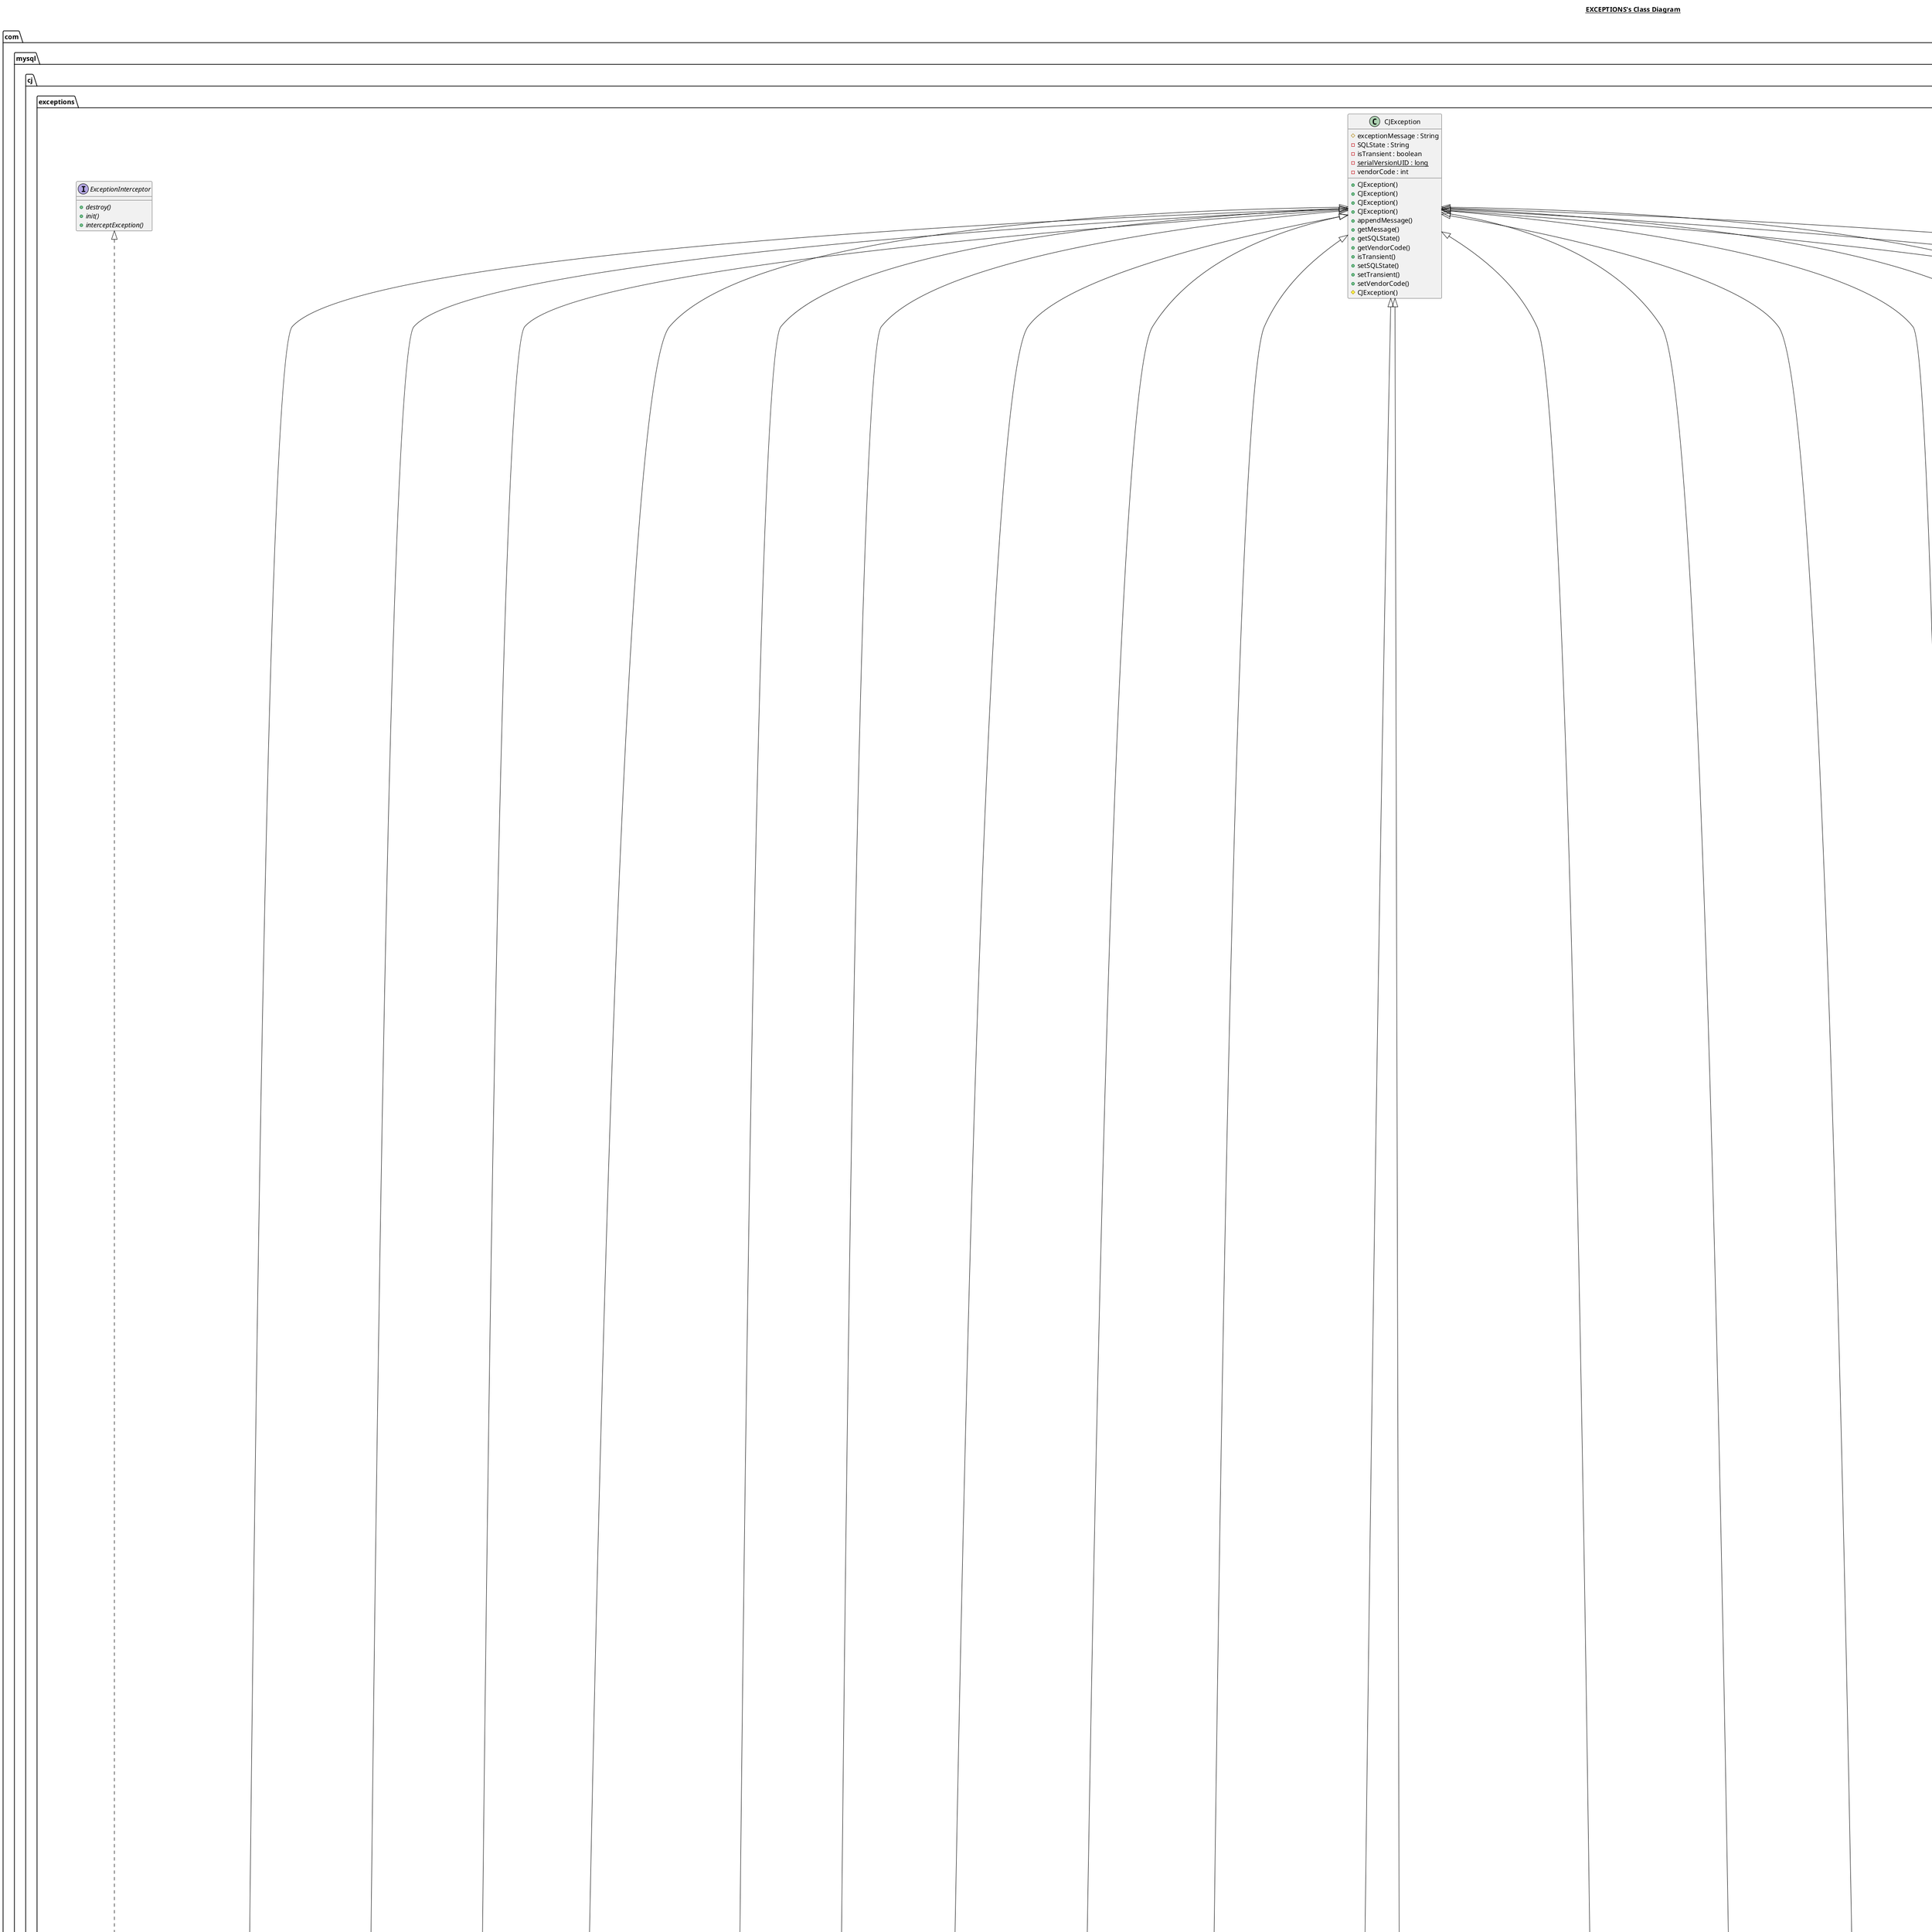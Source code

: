 @startuml

title __EXCEPTIONS's Class Diagram__\n

  namespace com.mysql.cj {
    namespace exceptions {
      class com.mysql.cj.exceptions.AssertionFailedException {
          {static} - serialVersionUID : long
          + AssertionFailedException()
          + AssertionFailedException()
          {static} + shouldNotHappen()
          {static} + shouldNotHappen()
      }
    }
  }
  

  namespace com.mysql.cj {
    namespace exceptions {
      class com.mysql.cj.exceptions.CJCommunicationsException {
          {static} - serialVersionUID : long
          + CJCommunicationsException()
          + CJCommunicationsException()
          + CJCommunicationsException()
          + CJCommunicationsException()
          + init()
          # CJCommunicationsException()
      }
    }
  }
  

  namespace com.mysql.cj {
    namespace exceptions {
      class com.mysql.cj.exceptions.CJConnectionFeatureNotAvailableException {
          {static} - serialVersionUID : long
          + CJConnectionFeatureNotAvailableException()
          + CJConnectionFeatureNotAvailableException()
          + getMessage()
      }
    }
  }
  

  namespace com.mysql.cj {
    namespace exceptions {
      class com.mysql.cj.exceptions.CJException {
          # exceptionMessage : String
          - SQLState : String
          - isTransient : boolean
          {static} - serialVersionUID : long
          - vendorCode : int
          + CJException()
          + CJException()
          + CJException()
          + CJException()
          + appendMessage()
          + getMessage()
          + getSQLState()
          + getVendorCode()
          + isTransient()
          + setSQLState()
          + setTransient()
          + setVendorCode()
          # CJException()
      }
    }
  }
  

  namespace com.mysql.cj {
    namespace exceptions {
      class com.mysql.cj.exceptions.CJOperationNotSupportedException {
          {static} - serialVersionUID : long
          + CJOperationNotSupportedException()
          + CJOperationNotSupportedException()
      }
    }
  }
  

  namespace com.mysql.cj {
    namespace exceptions {
      class com.mysql.cj.exceptions.CJPacketTooBigException {
          {static} - serialVersionUID : long
          + CJPacketTooBigException()
          + CJPacketTooBigException()
          + CJPacketTooBigException()
          + CJPacketTooBigException()
          + CJPacketTooBigException()
      }
    }
  }
  

  namespace com.mysql.cj {
    namespace exceptions {
      class com.mysql.cj.exceptions.CJTimeoutException {
          {static} - serialVersionUID : long
          + CJTimeoutException()
          + CJTimeoutException()
          + CJTimeoutException()
          + CJTimeoutException()
      }
    }
  }
  

  namespace com.mysql.cj {
    namespace exceptions {
      class com.mysql.cj.exceptions.ClosedOnExpiredPasswordException {
          {static} - serialVersionUID : long
          + ClosedOnExpiredPasswordException()
          + ClosedOnExpiredPasswordException()
          + ClosedOnExpiredPasswordException()
          + ClosedOnExpiredPasswordException()
          # ClosedOnExpiredPasswordException()
      }
    }
  }
  

  namespace com.mysql.cj {
    namespace exceptions {
      class com.mysql.cj.exceptions.ConnectionIsClosedException {
          {static} - serialVersionUID : long
          + ConnectionIsClosedException()
          + ConnectionIsClosedException()
          + ConnectionIsClosedException()
          + ConnectionIsClosedException()
          # ConnectionIsClosedException()
      }
    }
  }
  

  namespace com.mysql.cj {
    namespace exceptions {
      class com.mysql.cj.exceptions.DataConversionException {
          {static} - serialVersionUID : long
          + DataConversionException()
      }
    }
  }
  

  namespace com.mysql.cj {
    namespace exceptions {
      class com.mysql.cj.exceptions.DataReadException {
          {static} - serialVersionUID : long
          + DataReadException()
          + DataReadException()
      }
    }
  }
  

  namespace com.mysql.cj {
    namespace exceptions {
      class com.mysql.cj.exceptions.DataTruncationException {
          - dataSize : int
          - index : int
          - parameter : boolean
          - read : boolean
          {static} - serialVersionUID : long
          - transferSize : int
          + DataTruncationException()
          + DataTruncationException()
          + DataTruncationException()
          + DataTruncationException()
          + DataTruncationException()
          + getDataSize()
          + getIndex()
          + getTransferSize()
          + isParameter()
          + isRead()
          + setDataSize()
          + setIndex()
          + setParameter()
          + setRead()
          + setTransferSize()
          # DataTruncationException()
      }
    }
  }
  

  namespace com.mysql.cj {
    namespace exceptions {
      interface com.mysql.cj.exceptions.DeadlockTimeoutRollbackMarker {
      }
    }
  }
  

  namespace com.mysql.cj {
    namespace exceptions {
      class com.mysql.cj.exceptions.ExceptionFactory {
          {static} - DEFAULT_WAIT_TIMEOUT_SECONDS : long
          {static} - DUE_TO_TIMEOUT_FALSE : int
          {static} - DUE_TO_TIMEOUT_MAYBE : int
          {static} - DUE_TO_TIMEOUT_TRUE : int
          {static} + createCommunicationsException()
          {static} + createException()
          {static} + createException()
          {static} + createException()
          {static} + createException()
          {static} + createException()
          {static} + createException()
          {static} + createException()
          {static} + createException()
          {static} + createException()
          {static} + createLinkFailureMessageBasedOnHeuristics()
      }
    }
  }
  

  namespace com.mysql.cj {
    namespace exceptions {
      interface com.mysql.cj.exceptions.ExceptionInterceptor {
          {abstract} + destroy()
          {abstract} + init()
          {abstract} + interceptException()
      }
    }
  }
  

  namespace com.mysql.cj {
    namespace exceptions {
      class com.mysql.cj.exceptions.ExceptionInterceptorChain {
          - interceptors : List<ExceptionInterceptor>
          + ExceptionInterceptorChain()
          + addRingZero()
          + destroy()
          + getInterceptors()
          + init()
          + interceptException()
      }
    }
  }
  

  namespace com.mysql.cj {
    namespace exceptions {
      class com.mysql.cj.exceptions.FeatureNotAvailableException {
          {static} - serialVersionUID : long
          + FeatureNotAvailableException()
          + FeatureNotAvailableException()
          + FeatureNotAvailableException()
          + FeatureNotAvailableException()
          + FeatureNotAvailableException()
      }
    }
  }
  

  namespace com.mysql.cj {
    namespace exceptions {
      class com.mysql.cj.exceptions.InvalidConnectionAttributeException {
          {static} - serialVersionUID : long
          + InvalidConnectionAttributeException()
          + InvalidConnectionAttributeException()
          + InvalidConnectionAttributeException()
          + InvalidConnectionAttributeException()
          + InvalidConnectionAttributeException()
      }
    }
  }
  

  namespace com.mysql.cj {
    namespace exceptions {
      class com.mysql.cj.exceptions.MysqlErrorNumbers {
          {static} + ERROR_CODE_NULL_LOAD_BALANCED_CONNECTION : int
          {static} + ERROR_CODE_REPLICATION_CONNECTION_WITH_NO_HOSTS : int
          {static} + ER_ABORTING : int
          {static} + ER_ABORTING_CONNECTION : int
          {static} + ER_ABORTING_USER_CONNECTION : int
          {static} + ER_ACCESS_DENIED_CHANGE_USER_ERROR : int
          {static} + ER_ACCESS_DENIED_ERROR : int
          {static} + ER_ACCESS_DENIED_ERROR_WITHOUT_PASSWORD : int
          {static} + ER_ACCESS_DENIED_ERROR_WITH_PASSWORD : int
          {static} + ER_ACCESS_DENIED_FOR_USER_ACCOUNT_BLOCKED_BY_PASSWORD_LOCK : int
          {static} + ER_ACCESS_DENIED_FOR_USER_ACCOUNT_LOCKED : int
          {static} + ER_ACCESS_DENIED_NO_PASSWORD_ERROR : int
          {static} + ER_ACCESS_DENIED_NO_PROXY : int
          {static} + ER_ACCESS_DENIED_NO_PROXY_GRANT : int
          {static} + ER_ACCESS_DENIED_NO_PROXY_GRANT_WITH_NAME : int
          {static} + ER_ACCESS_DENIED_NO_PROXY_WITH_NAME : int
          {static} + ER_ACCOUNT_HAS_BEEN_LOCKED : int
          {static} + ER_ACCOUNT_WITH_EXPIRED_PASSWORD : int
          {static} + ER_ACL_OPERATION_FAILED : int
          {static} + ER_ACL_WRONG_OR_MISSING_ACL_TABLES_LOG : int
          {static} + ER_ADDRESSES_FOR_HOSTNAME_HEADER : int
          {static} + ER_ADDRESSES_FOR_HOSTNAME_LIST_ITEM : int
          {static} + ER_ADD_PARTITION_NO_NEW_PARTITION : int
          {static} + ER_ADD_PARTITION_SUBPART_ERROR : int
          {static} + ER_ADMIN_WRONG_MRG_TABLE : int
          {static} + ER_AES_INVALID_IV : int
          {static} + ER_AES_INVALID_KDF_ITERATIONS : int
          {static} + ER_AES_INVALID_KDF_NAME : int
          {static} + ER_AES_INVALID_KDF_OPTION_SIZE : int
          {static} + ER_AGGREGATE_IN_ORDER_NOT_SELECT : int
          {static} + ER_AGGREGATE_ORDER_FOR_UNION : int
          {static} + ER_AGGREGATE_ORDER_NON_AGG_QUERY : int
          {static} + ER_ALTER_CONSTRAINT_ENFORCEMENT_NOT_SUPPORTED : int
          {static} + ER_ALTER_FILEGROUP_FAILED : int
          {static} + ER_ALTER_INFO : int
          {static} + ER_ALTER_OPERATION_NOT_SUPPORTED : int
          {static} + ER_ALTER_OPERATION_NOT_SUPPORTED_REASON : int
          {static} + ER_ALTER_OPERATION_NOT_SUPPORTED_REASON_AUTOINC : int
          {static} + ER_ALTER_OPERATION_NOT_SUPPORTED_REASON_CHANGE_FTS : int
          {static} + ER_ALTER_OPERATION_NOT_SUPPORTED_REASON_COLUMN_TYPE : int
          {static} + ER_ALTER_OPERATION_NOT_SUPPORTED_REASON_COLUMN_TYPE_INSTANT : int
          {static} + ER_ALTER_OPERATION_NOT_SUPPORTED_REASON_COPY : int
          {static} + ER_ALTER_OPERATION_NOT_SUPPORTED_REASON_FK_CHECK : int
          {static} + ER_ALTER_OPERATION_NOT_SUPPORTED_REASON_FK_RENAME : int
          {static} + ER_ALTER_OPERATION_NOT_SUPPORTED_REASON_FTS : int
          {static} + ER_ALTER_OPERATION_NOT_SUPPORTED_REASON_GIS : int
          {static} + ER_ALTER_OPERATION_NOT_SUPPORTED_REASON_HIDDEN_FTS : int
          {static} + ER_ALTER_OPERATION_NOT_SUPPORTED_REASON_NOPK : int
          {static} + ER_ALTER_OPERATION_NOT_SUPPORTED_REASON_NOT_NULL : int
          {static} + ER_ALTER_OPERATION_NOT_SUPPORTED_REASON_PARTITION : int
          {static} + ER_AMBIGUOUS_FIELD_TERM : int
          {static} + ER_ANONYMOUS_AUTH_ID_NOT_ALLOWED_IN_MANDATORY_ROLES : int
          {static} + ER_ANONYMOUS_TO_GTID_UUID_SAME_AS_GROUP_NAME : int
          {static} + ER_ANONYMOUS_TO_GTID_UUID_SAME_AS_VIEW_CHANGE_UUID : int
          {static} + ER_APPLIER_LOG_EVENT_VALIDATION_ERROR : int
          {static} + ER_ASSIGN_GTIDS_TO_ANONYMOUS_TRANSACTIONS_REQUIRES_GTID_MODE_ON : int
          {static} + ER_ATTRIBUTE_IGNORED : int
          {static} + ER_AUDIT_API_ABORT : int
          {static} + ER_AUDIT_CANT_ABORT_COMMAND : int
          {static} + ER_AUDIT_CANT_ABORT_EVENT : int
          {static} + ER_AUDIT_LOG_CANNOT_GENERATE_PASSWORD : int
          {static} + ER_AUDIT_LOG_CANNOT_READ_PASSWORD : int
          {static} + ER_AUDIT_LOG_CANNOT_REMOVE_PASSWORD : int
          {static} + ER_AUDIT_LOG_CANNOT_SET_LOG_POLICY_WITH_OTHER_POLICIES : int
          {static} + ER_AUDIT_LOG_CANNOT_STORE_PASSWORD : int
          {static} + ER_AUDIT_LOG_COULD_NOT_CREATE_AES_KEY : int
          {static} + ER_AUDIT_LOG_COULD_NOT_OPEN_FILE_FOR_READING : int
          {static} + ER_AUDIT_LOG_EC_WRITER_FAILED_TO_CREATE_FILE : int
          {static} + ER_AUDIT_LOG_EC_WRITER_FAILED_TO_INIT_COMPRESSION : int
          {static} + ER_AUDIT_LOG_EC_WRITER_FAILED_TO_INIT_ENCRYPTION : int
          {static} + ER_AUDIT_LOG_ENCRYPTION_PASSWORD_CANNOT_BE_FETCHED : int
          {static} + ER_AUDIT_LOG_ENCRYPTION_PASSWORD_HAS_NOT_BEEN_SET : int
          {static} + ER_AUDIT_LOG_FILE_AUTO_PRUNED : int
          {static} + ER_AUDIT_LOG_FILE_HAS_BEEN_SUCCESSFULLY_PROCESSED : int
          {static} + ER_AUDIT_LOG_FILE_NAME_DOES_NOT_HAVE_REQUIRED_FORMAT : int
          {static} + ER_AUDIT_LOG_FILE_NAME_KEYRING_ID_VALUE_IS_MISSING : int
          {static} + ER_AUDIT_LOG_FILE_NAME_TIMESTAMP_VALUE_IS_MISSING_OR_INVALID : int
          {static} + ER_AUDIT_LOG_FILE_PRUNE_FAILED : int
          {static} + ER_AUDIT_LOG_FILTER_FAILED_TO_CLOSE_TABLE_AFTER_READING : int
          {static} + ER_AUDIT_LOG_FILTER_FAILED_TO_DELETE_FROM_TABLE : int
          {static} + ER_AUDIT_LOG_FILTER_FAILED_TO_INIT_TABLE_FOR_READ : int
          {static} + ER_AUDIT_LOG_FILTER_FAILED_TO_INSERT_INTO_TABLE : int
          {static} + ER_AUDIT_LOG_FILTER_FAILED_TO_READ_TABLE : int
          {static} + ER_AUDIT_LOG_FILTER_FAILED_TO_STORE_TABLE_FLDS : int
          {static} + ER_AUDIT_LOG_FILTER_FAILED_TO_UPDATE_TABLE : int
          {static} + ER_AUDIT_LOG_FILTER_FLD_FILTERNAME_CANNOT_BE_EMPTY : int
          {static} + ER_AUDIT_LOG_FILTER_IS_NOT_INSTALLED : int
          {static} + ER_AUDIT_LOG_FILTER_RESULT_MSG : int
          {static} + ER_AUDIT_LOG_FILTER_USER_AND_HOST_CANNOT_BE_EMPTY : int
          {static} + ER_AUDIT_LOG_HAS_NOT_BEEN_INSTALLED : int
          {static} + ER_AUDIT_LOG_HOST_NAME_INVALID_CHARACTER : int
          {static} + ER_AUDIT_LOG_INDEX_MAP_CANNOT_ACCESS_DIR : int
          {static} + ER_AUDIT_LOG_INSUFFICIENT_PRIVILEGE : int
          {static} + ER_AUDIT_LOG_INVALID_FILE_CONTENT : int
          {static} + ER_AUDIT_LOG_INVALID_FLUSH_INTERVAL_VALUE : int
          {static} + ER_AUDIT_LOG_JSON_FILTERING_NOT_ENABLED : int
          {static} + ER_AUDIT_LOG_JSON_FILTER_DOES_NOT_EXIST : int
          {static} + ER_AUDIT_LOG_JSON_FILTER_NAME_CANNOT_BE_EMPTY : int
          {static} + ER_AUDIT_LOG_JSON_FILTER_PARSING_ERROR : int
          {static} + ER_AUDIT_LOG_JSON_READER_BUF_TOO_SMALL : int
          {static} + ER_AUDIT_LOG_JSON_READER_FAILED_TO_OPEN_FILE : int
          {static} + ER_AUDIT_LOG_JSON_READER_FAILED_TO_PARSE : int
          {static} + ER_AUDIT_LOG_JSON_READER_FILE_PARSING_ERROR : int
          {static} + ER_AUDIT_LOG_JSON_USER_NAME_CANNOT_BE_EMPTY : int
          {static} + ER_AUDIT_LOG_KEYRING_ID_TIMESTAMP_VALUE_IS_INVALID : int
          {static} + ER_AUDIT_LOG_NO_KEYRING_PLUGIN_INSTALLED : int
          {static} + ER_AUDIT_LOG_ONLY_INCLUDE_LIST_USED : int
          {static} + ER_AUDIT_LOG_PASSWORD_HAS_BEEN_COPIED : int
          {static} + ER_AUDIT_LOG_RENAME_LOG_FILE_BEFORE_FLUSH : int
          {static} + ER_AUDIT_LOG_SUPER_PRIVILEGE_REQUIRED : int
          {static} + ER_AUDIT_LOG_SWITCHING_TO_INCLUDE_LIST : int
          {static} + ER_AUDIT_LOG_TABLE_DEFINITION_NOT_UPDATED : int
          {static} + ER_AUDIT_LOG_UDF_INSUFFICIENT_PRIVILEGE : int
          {static} + ER_AUDIT_LOG_UDF_INVALID_ARGUMENT_COUNT : int
          {static} + ER_AUDIT_LOG_UDF_INVALID_ARGUMENT_TYPE : int
          {static} + ER_AUDIT_LOG_UDF_READ_INVALID_MAX_ARRAY_LENGTH_ARG_TYPE : int
          {static} + ER_AUDIT_LOG_UDF_READ_INVALID_MAX_ARRAY_LENGTH_ARG_VALUE : int
          {static} + ER_AUDIT_LOG_USER_FIRST_CHARACTER_MUST_BE_ALPHANUMERIC : int
          {static} + ER_AUDIT_LOG_USER_NAME_INVALID_CHARACTER : int
          {static} + ER_AUDIT_LOG_WRITER_DEST_FILE_ALREADY_EXISTS : int
          {static} + ER_AUDIT_LOG_WRITER_FAILED_TO_WRITE_TO_FILE : int
          {static} + ER_AUDIT_LOG_WRITER_INCOMPLETE_FILE_RENAMED : int
          {static} + ER_AUDIT_LOG_WRITER_RENAME_FILE_FAILED : int
          {static} + ER_AUDIT_LOG_WRITER_RENAME_FILE_FAILED_REMOVE_FILE_MANUALLY : int
          {static} + ER_AUDIT_PLUGIN_DOES_NOT_SUPPORT_AUDIT_AUTH_EVENTS : int
          {static} + ER_AUDIT_PLUGIN_HAS_INVALID_DATA : int
          {static} + ER_AUDIT_WARNING : int
          {static} + ER_AUTHCACHE_CANT_INIT_GRANT_SUBSYSTEM : int
          {static} + ER_AUTHCACHE_CANT_OPEN_AND_LOCK_PRIVILEGE_TABLES : int
          {static} + ER_AUTHCACHE_DB_ENTRY_LOWERCASED_REVOKE_WILL_FAIL : int
          {static} + ER_AUTHCACHE_DB_IGNORED_EMPTY_NAME : int
          {static} + ER_AUTHCACHE_DB_SKIPPED_NEEDS_RESOLVE : int
          {static} + ER_AUTHCACHE_DEFAULT_ROLES_IGNORED_EMPTY_NAME : int
          {static} + ER_AUTHCACHE_DEFAULT_ROLES_UNKNOWN_AUTHORIZATION_ID : int
          {static} + ER_AUTHCACHE_EXPIRED_PASSWORD_UNSUPPORTED : int
          {static} + ER_AUTHCACHE_PLUGIN_CONFIG : int
          {static} + ER_AUTHCACHE_PLUGIN_MISSING : int
          {static} + ER_AUTHCACHE_PROCS_PRIV_ENTRY_IGNORED_BAD_ROUTINE_TYPE : int
          {static} + ER_AUTHCACHE_PROCS_PRIV_SKIPPED_NEEDS_RESOLVE : int
          {static} + ER_AUTHCACHE_PROXIES_PRIV_SKIPPED_NEEDS_RESOLVE : int
          {static} + ER_AUTHCACHE_ROLE_EDGES_IGNORED_EMPTY_NAME : int
          {static} + ER_AUTHCACHE_ROLE_EDGES_UNKNOWN_AUTHORIZATION_ID : int
          {static} + ER_AUTHCACHE_TABLES_PRIV_SKIPPED_NEEDS_RESOLVE : int
          {static} + ER_AUTHCACHE_TABLE_PROXIES_PRIV_MISSING : int
          {static} + ER_AUTHCACHE_USER_IGNORED_DEPRECATED_PASSWORD : int
          {static} + ER_AUTHCACHE_USER_IGNORED_INVALID_PASSWORD : int
          {static} + ER_AUTHCACHE_USER_IGNORED_NEEDS_PLUGIN : int
          {static} + ER_AUTHCACHE_USER_SKIPPED_NEEDS_RESOLVE : int
          {static} + ER_AUTHCACHE_USER_TABLE_DODGY : int
          {static} + ER_AUTHENTICATION_OCI_DOWNLOAD_IDDP_PUBLIC_KEY : int
          {static} + ER_AUTHENTICATION_OCI_DOWNLOAD_PUBLIC_KEY : int
          {static} + ER_AUTHENTICATION_OCI_IAM : int
          {static} + ER_AUTHENTICATION_OCI_IMDS : int
          {static} + ER_AUTHENTICATION_OCI_INVALID_AUTHENTICATION_STRING : int
          {static} + ER_AUTHENTICATION_OCI_INVALID_TOKEN : int
          {static} + ER_AUTHENTICATION_OCI_NONCE : int
          {static} + ER_AUTHENTICATION_OCI_NO_GROUPS_FOUND : int
          {static} + ER_AUTHENTICATION_OCI_NO_MATCHING_GROUPS : int
          {static} + ER_AUTHENTICATION_OCI_PLUGIN_NOT_INITIALIZED : int
          {static} + ER_AUTHENTICATION_OCI_PRIVATE_KEY_ERROR : int
          {static} + ER_AUTHENTICATION_OCI_TOKEN_DETAILS_MISMATCH : int
          {static} + ER_AUTHENTICATION_OCI_TOKEN_NOT_VERIFIED : int
          {static} + ER_AUTHENTICATION_PLUGIN_AUTH_DATA_CORRUPT : int
          {static} + ER_AUTHENTICATION_PLUGIN_LOG : int
          {static} + ER_AUTHENTICATION_PLUGIN_OOM : int
          {static} + ER_AUTHENTICATION_PLUGIN_REGISTRATION_FAILED : int
          {static} + ER_AUTHENTICATION_PLUGIN_REGISTRATION_INSUFFICIENT_BUFFER : int
          {static} + ER_AUTHENTICATION_PLUGIN_SIGNATURE_CORRUPT : int
          {static} + ER_AUTHENTICATION_PLUGIN_VERIFY_SIGNATURE_FAILED : int
          {static} + ER_AUTHENTICATION_POLICY_MISMATCH : int
          {static} + ER_AUTH_CANT_ACTIVATE_ROLE : int
          {static} + ER_AUTH_CANT_CREATE_RSA_PAIR : int
          {static} + ER_AUTH_CANT_WRITE_PRIVKEY : int
          {static} + ER_AUTH_CANT_WRITE_PUBKEY : int
          {static} + ER_AUTH_CERTS_SAVED_TO_DATADIR : int
          {static} + ER_AUTH_CERT_GENERATION_DISABLED : int
          {static} + ER_AUTH_ID_WITH_SYSTEM_USER_PRIV_IN_MANDATORY_ROLES : int
          {static} + ER_AUTH_KERBEROS_LOGGER_GENERIC_MSG : int
          {static} + ER_AUTH_KEYS_SAVED_TO_DATADIR : int
          {static} + ER_AUTH_KEY_GENERATION_DISABLED : int
          {static} + ER_AUTH_KEY_GENERATION_SKIPPED_PAIR_PRESENT : int
          {static} + ER_AUTH_LDAP_ERROR_LOGGER_ERROR_MSG : int
          {static} + ER_AUTH_RSA_CANT_FIND : int
          {static} + ER_AUTH_RSA_CANT_PARSE : int
          {static} + ER_AUTH_RSA_CANT_READ : int
          {static} + ER_AUTH_RSA_CONF_PREVENTS_KEY_GENERATION : int
          {static} + ER_AUTH_RSA_FILES_NOT_FOUND : int
          {static} + ER_AUTH_SSL_CONF_PREVENTS_CERT_GENERATION : int
          {static} + ER_AUTH_USING_EXISTING_CERTS : int
          {static} + ER_AUTOINC_READ_FAILED : int
          {static} + ER_AUTO_CONVERT : int
          {static} + ER_AUTO_INCREMENT_CONFLICT : int
          {static} + ER_AUTO_INCREMENT_NOT_SUPPORTED_FOR_FLOAT_DOUBLE : int
          {static} + ER_AUTO_OPTIONS_FAILED : int
          {static} + ER_AUTO_POSITION_REQUIRES_GTID_MODE_NOT_OFF : int
          {static} + ER_BACKGROUND_HISTOGRAM_UPDATE : int
          {static} + ER_BACK_IN_TIME : int
          {static} + ER_BAD_DB_ERROR : int
          {static} + ER_BAD_FIELD_ERROR : int
          {static} + ER_BAD_FT_COLUMN : int
          {static} + ER_BAD_HOST_ERROR : int
          {static} + ER_BAD_LOG_STATEMENT : int
          {static} + ER_BAD_NULL_ERROR : int
          {static} + ER_BAD_NULL_ERROR_NOT_IGNORED : int
          {static} + ER_BAD_REPLICA : int
          {static} + ER_BAD_REPLICA_AUTO_POSITION : int
          {static} + ER_BAD_REPLICA_UNTIL_COND : int
          {static} + ER_BAD_TABLE_ERROR : int
          {static} + ER_BAD_TIMESTAMP_FORMAT : int
          {static} + ER_BASE64_DECODE_ERROR : int
          {static} + ER_BASEDIR_SET_TO : int
          {static} + ER_BEFORE_DML_VALIDATION_ERROR : int
          {static} + ER_BEG_INITFILE : int
          {static} + ER_BEYOND_SERVER_DOWNGRADE_THRESHOLD : int
          {static} + ER_BEYOND_SERVER_UPGRADE_THRESHOLD : int
          {static} + ER_BINLOG_CACHE_SIZE_GREATER_THAN_MAX : int
          {static} + ER_BINLOG_CACHE_SIZE_TOO_LARGE : int
          {static} + ER_BINLOG_CANT_APPEND_LOG_TO_TMP_INDEX : int
          {static} + ER_BINLOG_CANT_CLEAR_IN_USE_FLAG_FOR_CRASHED_BINLOG : int
          {static} + ER_BINLOG_CANT_CLOSE_TMP_INDEX : int
          {static} + ER_BINLOG_CANT_COPY_INDEX_TO_TMP : int
          {static} + ER_BINLOG_CANT_DELETE_FILE : int
          {static} + ER_BINLOG_CANT_DELETE_FILE_AND_READ_BINLOG_INDEX : int
          {static} + ER_BINLOG_CANT_DELETE_LOG_FILE_DOES_INDEX_MATCH_FILES : int
          {static} + ER_BINLOG_CANT_FIND_LOG_IN_INDEX : int
          {static} + ER_BINLOG_CANT_GENERATE_NEW_FILE_NAME : int
          {static} + ER_BINLOG_CANT_LOCATE_OLD_BINLOG_OR_RELAY_LOG_FILES : int
          {static} + ER_BINLOG_CANT_MOVE_TMP_TO_INDEX : int
          {static} + ER_BINLOG_CANT_OPEN_CRASHED_BINLOG : int
          {static} + ER_BINLOG_CANT_OPEN_FOR_LOGGING : int
          {static} + ER_BINLOG_CANT_OPEN_TMP_INDEX : int
          {static} + ER_BINLOG_CANT_RESIZE_CACHE : int
          {static} + ER_BINLOG_CANT_SET_TMP_INDEX_NAME : int
          {static} + ER_BINLOG_CANT_TRIM_CRASHED_BINLOG : int
          {static} + ER_BINLOG_CANT_USE_FOR_LOGGING : int
          {static} + ER_BINLOG_CRASHED_BINLOG_TRIMMED : int
          {static} + ER_BINLOG_CRASH_RECOVERY_COMMIT_FAILED : int
          {static} + ER_BINLOG_CRASH_RECOVERY_ENGINE_RESULTS : int
          {static} + ER_BINLOG_CRASH_RECOVERY_ERROR_RETURNED_SE : int
          {static} + ER_BINLOG_CRASH_RECOVERY_MALFORMED_LOG : int
          {static} + ER_BINLOG_CRASH_RECOVERY_PREPARE_FAILED : int
          {static} + ER_BINLOG_CRASH_RECOVERY_ROLLBACK_FAILED : int
          {static} + ER_BINLOG_CREATE_ROUTINE_NEED_SUPER : int
          {static} + ER_BINLOG_END : int
          {static} + ER_BINLOG_ERROR_READING_GTIDS_FROM_BINARY_LOG : int
          {static} + ER_BINLOG_ERROR_READING_GTIDS_FROM_RELAY_LOG : int
          {static} + ER_BINLOG_EVENTS_READ_FROM_APPLIER_METADATA : int
          {static} + ER_BINLOG_EVENTS_READ_FROM_BINLOG_INFO : int
          {static} + ER_BINLOG_EVENT_WRITE_TO_STMT_CACHE_FAILED : int
          {static} + ER_BINLOG_FAILED_TO_CLOSE_INDEX_FILE_WHILE_REBUILDING : int
          {static} + ER_BINLOG_FAILED_TO_DELETE_INDEX_FILE_WHILE_REBUILDING : int
          {static} + ER_BINLOG_FAILED_TO_DELETE_LOG_FILE : int
          {static} + ER_BINLOG_FAILED_TO_OPEN_INDEX_FILE_AFTER_REBUILDING : int
          {static} + ER_BINLOG_FAILED_TO_OPEN_REGISTER_FILE : int
          {static} + ER_BINLOG_FAILED_TO_OPEN_TEMPORARY_INDEX_FILE : int
          {static} + ER_BINLOG_FAILED_TO_READ_REGISTER_FILE : int
          {static} + ER_BINLOG_FAILED_TO_REINIT_REGISTER_FILE : int
          {static} + ER_BINLOG_FAILED_TO_RENAME_INDEX_FILE_WHILE_REBUILDING : int
          {static} + ER_BINLOG_FAILED_TO_RUN_AFTER_FLUSH_HOOK : int
          {static} + ER_BINLOG_FAILED_TO_RUN_AFTER_SYNC_HOOK : int
          {static} + ER_BINLOG_FAILED_TO_SET_PURGE_INDEX_FILE_NAME : int
          {static} + ER_BINLOG_FAILED_TO_SYNC_INDEX_FILE : int
          {static} + ER_BINLOG_FAILED_TO_SYNC_INDEX_FILE_IN_OPEN : int
          {static} + ER_BINLOG_FAILED_TO_WRITE_DROP_FOR_TEMP_TABLES : int
          {static} + ER_BINLOG_FATAL_ERROR : int
          {static} + ER_BINLOG_FILE_BEING_READ_NOT_PURGED : int
          {static} + ER_BINLOG_FILE_EXTENSION_NUMBER_EXHAUSTED : int
          {static} + ER_BINLOG_FILE_EXTENSION_NUMBER_RUNNING_LOW : int
          {static} + ER_BINLOG_FILE_NAME_TOO_LONG : int
          {static} + ER_BINLOG_FILE_OPEN_FAILED : int
          {static} + ER_BINLOG_IO_ERROR_READING_HEADER : int
          {static} + ER_BINLOG_LOGGING_IMPOSSIBLE : int
          {static} + ER_BINLOG_LOGGING_INCIDENT_TO_STOP_REPLICAS : int
          {static} + ER_BINLOG_LOGGING_NOT_POSSIBLE : int
          {static} + ER_BINLOG_LOGICAL_CORRUPTION : int
          {static} + ER_BINLOG_MALFORMED_OR_OLD_RELAY_LOG : int
          {static} + ER_BINLOG_MASTER_KEY_RECOVERY_OUT_OF_COMBINATION : int
          {static} + ER_BINLOG_MASTER_KEY_ROTATION_FAIL_TO_CLEANUP_AUX_KEY : int
          {static} + ER_BINLOG_MASTER_KEY_ROTATION_FAIL_TO_CLEANUP_UNUSED_KEYS : int
          {static} + ER_BINLOG_MASTER_KEY_ROTATION_FAIL_TO_OPERATE_KEY : int
          {static} + ER_BINLOG_MASTER_KEY_ROTATION_FAIL_TO_REENCRYPT_LOG : int
          {static} + ER_BINLOG_MASTER_KEY_ROTATION_FAIL_TO_ROTATE_LOGS : int
          {static} + ER_BINLOG_MULTIPLE_ENGINES_AND_SELF_LOGGING_ENGINE : int
          {static} + ER_BINLOG_NEEDS_SERVERID : int
          {static} + ER_BINLOG_OOM_WRITING_DELETE_WHILE_OPENING_HEAP_TABLE : int
          {static} + ER_BINLOG_PURGE_EMFILE : int
          {static} + ER_BINLOG_PURGE_FATAL_ERR : int
          {static} + ER_BINLOG_PURGE_LOGS_CALLED_WITH_FILE_NOT_IN_INDEX : int
          {static} + ER_BINLOG_PURGE_LOGS_CANT_COPY_TO_REGISTER_FILE : int
          {static} + ER_BINLOG_PURGE_LOGS_CANT_FLUSH_REGISTER_FILE : int
          {static} + ER_BINLOG_PURGE_LOGS_CANT_SYNC_INDEX_FILE : int
          {static} + ER_BINLOG_PURGE_LOGS_CANT_UPDATE_INDEX_FILE : int
          {static} + ER_BINLOG_PURGE_LOGS_FAILED_TO_PURGE_LOG : int
          {static} + ER_BINLOG_PURGE_PROHIBITED : int
          {static} + ER_BINLOG_RECOVERING_AFTER_CRASH_USING : int
          {static} + ER_BINLOG_ROW_ENGINE_AND_STMT_ENGINE : int
          {static} + ER_BINLOG_ROW_INJECTION_AND_STMT_ENGINE : int
          {static} + ER_BINLOG_ROW_INJECTION_AND_STMT_MODE : int
          {static} + ER_BINLOG_ROW_LOGGING_FAILED : int
          {static} + ER_BINLOG_ROW_MODE_AND_STMT_ENGINE : int
          {static} + ER_BINLOG_ROW_VALUE_OPTION_IGNORED : int
          {static} + ER_BINLOG_ROW_VALUE_OPTION_USED_ONLY_FOR_AFTER_IMAGES : int
          {static} + ER_BINLOG_STMT_CACHE_SIZE_GREATER_THAN_MAX : int
          {static} + ER_BINLOG_STMT_CACHE_SIZE_TOO_LARGE : int
          {static} + ER_BINLOG_STMT_MODE_AND_NO_REPL_TABLES : int
          {static} + ER_BINLOG_STMT_MODE_AND_ROW_ENGINE : int
          {static} + ER_BINLOG_UNABLE_TO_ROTATE_GTID_TABLE_READONLY : int
          {static} + ER_BINLOG_UNSAFE_ACL_TABLE_READ_IN_DML_DDL : int
          {static} + ER_BINLOG_UNSAFE_AND_STMT_ENGINE : int
          {static} + ER_BINLOG_UNSAFE_AUTOINC_COLUMNS : int
          {static} + ER_BINLOG_UNSAFE_AUTOINC_NOT_FIRST : int
          {static} + ER_BINLOG_UNSAFE_CREATE_IGNORE_SELECT : int
          {static} + ER_BINLOG_UNSAFE_CREATE_REPLACE_SELECT : int
          {static} + ER_BINLOG_UNSAFE_CREATE_SELECT_AUTOINC : int
          {static} + ER_BINLOG_UNSAFE_DEFAULT_EXPRESSION_IN_SUBSTATEMENT : int
          {static} + ER_BINLOG_UNSAFE_FULLTEXT_PLUGIN : int
          {static} + ER_BINLOG_UNSAFE_INSERT_IGNORE_SELECT : int
          {static} + ER_BINLOG_UNSAFE_INSERT_SELECT_UPDATE : int
          {static} + ER_BINLOG_UNSAFE_INSERT_TWO_KEYS : int
          {static} + ER_BINLOG_UNSAFE_LIMIT : int
          {static} + ER_BINLOG_UNSAFE_MESSAGE_AND_STATEMENT : int
          {static} + ER_BINLOG_UNSAFE_MIXED_STATEMENT : int
          {static} + ER_BINLOG_UNSAFE_MULTIPLE_ENGINES_AND_SELF_LOGGING_ENGINE : int
          {static} + ER_BINLOG_UNSAFE_NONTRANS_AFTER_TRANS : int
          {static} + ER_BINLOG_UNSAFE_NOWAIT : int
          {static} + ER_BINLOG_UNSAFE_REPLACE_SELECT : int
          {static} + ER_BINLOG_UNSAFE_ROUTINE : int
          {static} + ER_BINLOG_UNSAFE_SKIP_LOCKED : int
          {static} + ER_BINLOG_UNSAFE_STATEMENT : int
          {static} + ER_BINLOG_UNSAFE_SYSTEM_FUNCTION : int
          {static} + ER_BINLOG_UNSAFE_SYSTEM_TABLE : int
          {static} + ER_BINLOG_UNSAFE_SYSTEM_VARIABLE : int
          {static} + ER_BINLOG_UNSAFE_UDF : int
          {static} + ER_BINLOG_UNSAFE_UPDATE_IGNORE : int
          {static} + ER_BINLOG_UNSAFE_WRITE_AUTOINC_SELECT : int
          {static} + ER_BINLOG_UNSAFE_XA : int
          {static} + ER_BINLOG_WARNING_SUPPRESSED : int
          {static} + ER_BLOBS_AND_NO_TERMINATED : int
          {static} + ER_BLOB_CANT_HAVE_DEFAULT : int
          {static} + ER_BLOB_FIELD_IN_PART_FUNC_ERROR : int
          {static} + ER_BLOB_KEY_WITHOUT_LENGTH : int
          {static} + ER_BLOB_USED_AS_KEY : int
          {static} + ER_BLOCKED_CIPHER : int
          {static} + ER_BOOST_GEOMETRY_CENTROID_EXCEPTION : int
          {static} + ER_BOOST_GEOMETRY_EMPTY_INPUT_EXCEPTION : int
          {static} + ER_BOOST_GEOMETRY_INCONSISTENT_TURNS_EXCEPTION : int
          {static} + ER_BOOST_GEOMETRY_OVERLAY_INVALID_INPUT_EXCEPTION : int
          {static} + ER_BOOST_GEOMETRY_SELF_INTERSECTION_POINT_EXCEPTION : int
          {static} + ER_BOOST_GEOMETRY_TURN_INFO_EXCEPTION : int
          {static} + ER_BOOST_GEOMETRY_UNKNOWN_EXCEPTION : int
          {static} + ER_BOOTSTRAP_CANT_THREAD : int
          {static} + ER_BUFPOOL_RESIZE_INPROGRESS : int
          {static} + ER_BUILD_ID : int
          {static} + ER_BULK_EXECUTOR_ERROR : int
          {static} + ER_BULK_EXECUTOR_INFO : int
          {static} + ER_BULK_LOADER_COLUMN_TOO_BIG_FOR_LEFTOVER_BUFFER : int
          {static} + ER_BULK_LOADER_COMPONENT_ERROR : int
          {static} + ER_BULK_LOADER_FILE_CONTAINS_LESS_LINES_THAN_IGNORE_CLAUSE : int
          {static} + ER_BULK_LOADER_FILE_CONTAINS_LESS_LINES_THAN_IGNORE_CLAUSE_LOG : int
          {static} + ER_BULK_LOADER_INFO : int
          {static} + ER_BULK_LOAD_DATA_FAILED : int
          {static} + ER_BULK_LOAD_RESOURCE : int
          {static} + ER_BULK_LOAD_SECONDARY_ENGINE : int
          {static} + ER_BULK_LOAD_TABLE_HAS_INSTANT_COLS : int
          {static} + ER_BULK_MERGE_INVALID_CHUNK : int
          {static} + ER_BULK_MERGE_LOADER_INFO : int
          {static} + ER_BULK_MERGE_NOT_ALL_CHUNKS_CONSUMED : int
          {static} + ER_BULK_MULTI_READER_INFO : int
          {static} + ER_BULK_MULTI_READER_OPEN_FILE_FAILED : int
          {static} + ER_BULK_MULTI_READER_READ_FILE_FAILED : int
          {static} + ER_BULK_PARSER_COPY_BUFFER_SIZE_EXCEEDED : int
          {static} + ER_BULK_PARSER_COPY_BUFFER_SIZE_EXCEEDED_LOG : int
          {static} + ER_BULK_PARSER_ERROR : int
          {static} + ER_BULK_PARSER_INCOMPLETE_ESCAPE_SEQUENCE : int
          {static} + ER_BULK_PARSER_INCOMPLETE_ESCAPE_SEQUENCE_LOG : int
          {static} + ER_BULK_PARSER_MISSING_ENCLOSED_BY : int
          {static} + ER_BULK_PARSER_MISSING_ENCLOSED_BY_LOG : int
          {static} + ER_BULK_PARSER_ROW_BUFFER_MAX_TOTAL_COLS_EXCEEDED : int
          {static} + ER_BULK_PARSER_ROW_BUFFER_MAX_TOTAL_COLS_EXCEEDED_LOG : int
          {static} + ER_BULK_PARSER_UNEXPECTED_CHAR_AFTER_COLUMN_TERMINATOR : int
          {static} + ER_BULK_PARSER_UNEXPECTED_CHAR_AFTER_COLUMN_TERMINATOR_LOG : int
          {static} + ER_BULK_PARSER_UNEXPECTED_CHAR_AFTER_ENDING_ENCLOSED_BY : int
          {static} + ER_BULK_PARSER_UNEXPECTED_CHAR_AFTER_ENDING_ENCLOSED_BY_LOG : int
          {static} + ER_BULK_PARSER_UNEXPECTED_CHAR_AFTER_NULL_ESCAPE : int
          {static} + ER_BULK_PARSER_UNEXPECTED_CHAR_AFTER_NULL_ESCAPE_LOG : int
          {static} + ER_BULK_PARSER_UNEXPECTED_END_OF_INPUT : int
          {static} + ER_BULK_PARSER_UNEXPECTED_END_OF_INPUT_LOG : int
          {static} + ER_BULK_PARSER_UNEXPECTED_ROW_TERMINATOR : int
          {static} + ER_BULK_PARSER_UNEXPECTED_ROW_TERMINATOR_LOG : int
          {static} + ER_BULK_READER_COMMUNICATION_ERROR : int
          {static} + ER_BULK_READER_COMMUNICATION_ERROR_LOG : int
          {static} + ER_BULK_READER_COULDNT_RESOLVE_HOST : int
          {static} + ER_BULK_READER_ERROR : int
          {static} + ER_BULK_READER_FILE_DOESNT_EXIST : int
          {static} + ER_BULK_READER_INFO : int
          {static} + ER_BULK_READER_LIBCURL_ERROR : int
          {static} + ER_BULK_READER_LIBCURL_ERROR_LOG : int
          {static} + ER_BULK_READER_LIBCURL_INIT_FAILED : int
          {static} + ER_BULK_READER_LIBCURL_INIT_FAILED_LOG : int
          {static} + ER_BULK_READER_OPEN_FILE_FAILED : int
          {static} + ER_BULK_READER_SERVER_ERROR : int
          {static} + ER_BULK_READER_SERVER_ERROR_LOG : int
          {static} + ER_BULK_READER_ZSTD_ERROR : int
          {static} + ER_BULK_READER_ZSTD_ERROR_LOG : int
          {static} + ER_BULK_SORTING_LOADER_INFO : int
          {static} + ER_BULK_SORTING_LOADER_WAIT : int
          {static} + ER_BULK_SORTING_LOADER_WRITE : int
          {static} + ER_BULK_WRITER_INFO : int
          {static} + ER_BULK_WRITER_LIBCURL_ERROR : int
          {static} + ER_BULK_WRITER_LIBCURL_ERROR_LOG : int
          {static} + ER_BULK_WRITER_LIBCURL_INIT_FAILED : int
          {static} + ER_BULK_WRITER_LIBCURL_INIT_FAILED_LOG : int
          {static} + ER_CACHING_SHA2_PASSWORD_SECOND_PASSWORD_USED_INFORMATION : int
          {static} + ER_CALL_ME_LOCALHOST : int
          {static} + ER_CANNOT_ADD_FOREIGN : int
          {static} + ER_CANNOT_ADD_FOREIGN_BASE_COL_STORED : int
          {static} + ER_CANNOT_ADD_FOREIGN_BASE_COL_VIRTUAL : int
          {static} + ER_CANNOT_ALTER_SRID_DUE_TO_INDEX : int
          {static} + ER_CANNOT_CHANGE_TO_ROOT_DIR : int
          {static} + ER_CANNOT_CONVERT_STRING : int
          {static} + ER_CANNOT_CREATE_VIRTUAL_INDEX_CONSTRAINT : int
          {static} + ER_CANNOT_DISCARD_TEMPORARY_TABLE : int
          {static} + ER_CANNOT_DROP_COLUMN_FUNCTIONAL_INDEX : int
          {static} + ER_CANNOT_EXECUTE_IN_PRIMARY : int
          {static} + ER_CANNOT_FIND_KEY_IN_KEYRING : int
          {static} + ER_CANNOT_GET_SERVER_VERSION_FROM_TABLESPACE_HEADER : int
          {static} + ER_CANNOT_GRANT_ROLES_TO_ANONYMOUS_USER : int
          {static} + ER_CANNOT_GRANT_SYSTEM_PRIV_TO_MANDATORY_ROLE : int
          {static} + ER_CANNOT_INTERPRET_PERSISTED_SENSITIVE_VARIABLES : int
          {static} + ER_CANNOT_LOAD_FROM_TABLE_V2 : int
          {static} + ER_CANNOT_LOCK_USER_MANAGEMENT_CACHES : int
          {static} + ER_CANNOT_LOG_PARTIAL_DROP_DATABASE_WITH_GTID : int
          {static} + ER_CANNOT_PERSIST_SENSITIVE_VARIABLES : int
          {static} + ER_CANNOT_PURGE_BINLOG_WITH_BACKUP_LOCK : int
          {static} + ER_CANNOT_SET_DATABASE_ENCRYPTION : int
          {static} + ER_CANNOT_SET_LOG_ERROR_SERVICES : int
          {static} + ER_CANNOT_SET_SERVER_VERSION_IN_TABLESPACE_HEADER : int
          {static} + ER_CANNOT_SET_TABLESPACE_ENCRYPTION : int
          {static} + ER_CANNOT_SET_TABLE_ENCRYPTION : int
          {static} + ER_CANNOT_USER : int
          {static} + ER_CANNOT_USER_REFERENCED_AS_DEFINER : int
          {static} + ER_CANNOT_USE_AUTOEXTEND_SIZE_CLAUSE : int
          {static} + ER_CANNOT_USE_ENCRYPTION_CLAUSE : int
          {static} + ER_CANT_ACCESS_CAPATH : int
          {static} + ER_CANT_AGGREGATE_2COLLATIONS : int
          {static} + ER_CANT_AGGREGATE_3COLLATIONS : int
          {static} + ER_CANT_AGGREGATE_NCOLLATIONS : int
          {static} + ER_CANT_ALLOC_TABLE_OBJECT : int
          {static} + ER_CANT_CHANGE_SYS_VAR_IN_READ_ONLY_MODE : int
          {static} + ER_CANT_CHANGE_TX_CHARACTERISTICS : int
          {static} + ER_CANT_CHECK_PID_PATH : int
          {static} + ER_CANT_CHOWN_DATADIR : int
          {static} + ER_CANT_COMBINE_ANONYMOUS_TO_GTID_AND_AUTOPOSITION : int
          {static} + ER_CANT_CREATE_ADMIN_THREAD : int
          {static} + ER_CANT_CREATE_CACHE_FOR_DB_OPT : int
          {static} + ER_CANT_CREATE_DB : int
          {static} + ER_CANT_CREATE_FILE : int
          {static} + ER_CANT_CREATE_GEOMETRY_OBJECT : int
          {static} + ER_CANT_CREATE_HANDLER_FILE : int
          {static} + ER_CANT_CREATE_HANDLER_OBJECT_FOR_TABLE : int
          {static} + ER_CANT_CREATE_HANDLE_MGR_THREAD : int
          {static} + ER_CANT_CREATE_INTERRUPT_THREAD : int
          {static} + ER_CANT_CREATE_NAMED_PIPES_THREAD : int
          {static} + ER_CANT_CREATE_PID_FILE : int
          {static} + ER_CANT_CREATE_SCHEDULER_THREAD : int
          {static} + ER_CANT_CREATE_SHM_THREAD : int
          {static} + ER_CANT_CREATE_SHUTDOWN_THREAD : int
          {static} + ER_CANT_CREATE_TABLE : int
          {static} + ER_CANT_CREATE_TABLE_SHARE_FROM_FRM : int
          {static} + ER_CANT_CREATE_TCPIP_THREAD : int
          {static} + ER_CANT_CREATE_TEST_FILE : int
          {static} + ER_CANT_CREATE_THREAD : int
          {static} + ER_CANT_CREATE_USER_WITH_GRANT : int
          {static} + ER_CANT_CREATE_UUID : int
          {static} + ER_CANT_DETACH_SESSION_LEFT_BY_PLUGIN : int
          {static} + ER_CANT_DO_IMPLICIT_COMMIT_IN_TRX_WHEN_GTID_NEXT_IS_SET : int
          {static} + ER_CANT_DO_THIS_DURING_AN_TRANSACTION : int
          {static} + ER_CANT_DROP_FIELD_OR_KEY : int
          {static} + ER_CANT_ENFORCE_GTID_CONSISTENCY_WITH_ONGOING_GTID_VIOLATING_TX : int
          {static} + ER_CANT_EXECUTE_COMMAND_WITH_ASSIGNED_GTID_NEXT : int
          {static} + ER_CANT_EXECUTE_IN_READ_ONLY_TRANSACTION : int
          {static} + ER_CANT_FIND_DL_ENTRY : int
          {static} + ER_CANT_FIND_SYSTEM_REC : int
          {static} + ER_CANT_FIND_UDF : int
          {static} + ER_CANT_GET_STAT : int
          {static} + ER_CANT_HASH_DO_AND_IGNORE_RULES : int
          {static} + ER_CANT_IDENTIFY_CHARSET_USING_DEFAULT : int
          {static} + ER_CANT_INCREASE_MAX_OPEN_FILES : int
          {static} + ER_CANT_INITIALIZE_BUILTIN_PLUGINS : int
          {static} + ER_CANT_INITIALIZE_DYNAMIC_PLUGINS : int
          {static} + ER_CANT_INITIALIZE_EARLY_PLUGINS : int
          {static} + ER_CANT_INITIALIZE_GTID : int
          {static} + ER_CANT_INITIALIZE_UDF : int
          {static} + ER_CANT_INIT_DBS : int
          {static} + ER_CANT_INIT_SCHEDULER_THREAD : int
          {static} + ER_CANT_INIT_TC_LOG : int
          {static} + ER_CANT_INIT_TIMER : int
          {static} + ER_CANT_JOIN_SHUTDOWN_THREAD : int
          {static} + ER_CANT_LOCK : int
          {static} + ER_CANT_LOCK_LOG_TABLE : int
          {static} + ER_CANT_LOCK_TABLE : int
          {static} + ER_CANT_LOCK_TABLESPACE : int
          {static} + ER_CANT_MODIFY_SRID_0 : int
          {static} + ER_CANT_MODIFY_SRS_USED_BY_COLUMN : int
          {static} + ER_CANT_OPEN_AND_LOCK_PRIVILEGE_TABLES : int
          {static} + ER_CANT_OPEN_CA : int
          {static} + ER_CANT_OPEN_DATADIR_AFTER_UPGRADE_FAILURE : int
          {static} + ER_CANT_OPEN_DB_OPT_USING_DEFAULT_CHARSET : int
          {static} + ER_CANT_OPEN_DIR : int
          {static} + ER_CANT_OPEN_ERROR_LOG : int
          {static} + ER_CANT_OPEN_FILE : int
          {static} + ER_CANT_OPEN_FRM_FILE : int
          {static} + ER_CANT_OPEN_LIBRARY : int
          {static} + ER_CANT_OPEN_TABLE_MYSQL_PROC : int
          {static} + ER_CANT_PARSE_STORED_ROUTINE_BODY : int
          {static} + ER_CANT_PROCESS_EXPRESSION_FOR_GENERATED_COLUMN_TO_DD : int
          {static} + ER_CANT_READ_DIR : int
          {static} + ER_CANT_READ_ERRMSGS : int
          {static} + ER_CANT_READ_FRM_FILE : int
          {static} + ER_CANT_READ_TABLE_MYSQL_PROC : int
          {static} + ER_CANT_REMOVE_ALL_FIELDS : int
          {static} + ER_CANT_REMOVE_PID_FILE : int
          {static} + ER_CANT_RENAME_LOG_TABLE : int
          {static} + ER_CANT_REOPEN_TABLE : int
          {static} + ER_CANT_REPLICATE_ANONYMOUS_WITH_AUTO_POSITION : int
          {static} + ER_CANT_REPLICATE_ANONYMOUS_WITH_GTID_MODE_ON : int
          {static} + ER_CANT_REPLICATE_GTID_WITH_GTID_MODE_OFF : int
          {static} + ER_CANT_RESET_SOURCE : int
          {static} + ER_CANT_SAVE_GTIDS : int
          {static} + ER_CANT_SET_DATA_DIR : int
          {static} + ER_CANT_SET_ERROR_LOG_SERVICE : int
          {static} + ER_CANT_SET_ERROR_SUPPRESSION_LIST : int
          {static} + ER_CANT_SET_ERROR_SUPPRESSION_LIST_FROM_COMMAND_LINE : int
          {static} + ER_CANT_SET_GTID_MODE : int
          {static} + ER_CANT_SET_GTID_NEXT_LIST_TO_NON_NULL_WHEN_GTID_MODE_IS_OFF : int
          {static} + ER_CANT_SET_GTID_NEXT_TO_ANONYMOUS_WHEN_GTID_MODE_IS_ON : int
          {static} + ER_CANT_SET_GTID_NEXT_TO_AUTOMATIC_TAGGED_WHEN_GTID_MODE_IS_OFF : int
          {static} + ER_CANT_SET_GTID_NEXT_TO_GTID_WHEN_GTID_MODE_IS_OFF : int
          {static} + ER_CANT_SET_GTID_NEXT_WHEN_OWNING_GTID : int
          {static} + ER_CANT_SET_GTID_PURGED_DUE_SETS_CONSTRAINTS : int
          {static} + ER_CANT_SET_GTID_PURGED_WHEN_GTID_EXECUTED_IS_NOT_EMPTY : int
          {static} + ER_CANT_SET_GTID_PURGED_WHEN_OWNED_GTIDS_IS_NOT_EMPTY : int
          {static} + ER_CANT_SET_HANDLER_REFERENCE_FOR_TABLE : int
          {static} + ER_CANT_SET_PATH_FOR : int
          {static} + ER_CANT_SET_PERSISTED : int
          {static} + ER_CANT_SET_SQL_AFTER_OR_BEFORE_GTIDS_WITH_ANONYMOUS_TO_GTID : int
          {static} + ER_CANT_SET_UP_PERSISTED_VALUES : int
          {static} + ER_CANT_SET_VARIABLE_WHEN_OWNING_GTID : int
          {static} + ER_CANT_START_ERROR_LOG_SERVICE : int
          {static} + ER_CANT_STAT_DATADIR : int
          {static} + ER_CANT_STAT_FILE : int
          {static} + ER_CANT_UPDATE_TABLE_IN_CREATE_TABLE_SELECT : int
          {static} + ER_CANT_UPDATE_USED_TABLE_IN_SF_OR_TRG : int
          {static} + ER_CANT_UPDATE_WITH_READLOCK : int
          {static} + ER_CANT_UPGRADE_GENERATED_COLUMNS_TO_DD : int
          {static} + ER_CANT_USE_ANONYMOUS_TO_GTID_WITH_GTID_MODE_NOT_ON : int
          {static} + ER_CANT_USE_AUTO_POSITION_WITH_GTID_MODE_OFF : int
          {static} + ER_CANT_USE_GTID_ONLY_WITH_GTID_MODE_NOT_ON : int
          {static} + ER_CANT_USE_OPTION_HERE : int
          {static} + ER_CANT_USE_SAME_UUID_AS_GROUP_NAME : int
          {static} + ER_CANT_USE_SAME_UUID_AS_VIEW_CHANGE_UUID : int
          {static} + ER_CANT_WAIT_FOR_EXECUTED_GTID_SET_WHILE_OWNING_A_GTID : int
          {static} + ER_CAPACITY_EXCEEDED : int
          {static} + ER_CAPACITY_EXCEEDED_IN_PARSER : int
          {static} + ER_CAPACITY_EXCEEDED_IN_RANGE_OPTIMIZER : int
          {static} + ER_CA_SELF_SIGNED : int
          {static} + ER_CHANGED_ENFORCE_GTID_CONSISTENCY : int
          {static} + ER_CHANGED_GTID_MODE : int
          {static} + ER_CHANGED_MAX_CONNECTIONS : int
          {static} + ER_CHANGED_MAX_OPEN_FILES : int
          {static} + ER_CHANGED_TABLE_OPEN_CACHE : int
          {static} + ER_CHANGE_REPLICATION_SOURCE_NO_OPTIONS_FOR_GTID_ONLY : int
          {static} + ER_CHANGE_REP_SOURCE_CANT_DISABLE_AUTO_POSITION_WITH_GTID_ONLY : int
          {static} + ER_CHANGE_REP_SOURCE_CANT_DISABLE_AUTO_POS_WITHOUT_POSITIONS : int
          {static} + ER_CHANGE_REP_SOURCE_CANT_DISABLE_GTID_ONLY_WITHOUT_POSITIONS : int
          {static} + ER_CHANGE_REP_SOURCE_CANT_DISABLE_REQ_ROW_FORMAT_WITH_GTID_ONLY : int
          {static} + ER_CHANGE_REP_SOURCE_GR_CHANNEL_WITH_GTID_MODE_NOT_ON : int
          {static} + ER_CHANGE_RPL_INFO_REPOSITORY_FAILURE : int
          {static} + ER_CHANGE_RPL_SRC_WRONG_COMPRESSION_ALGORITHM_SIZE : int
          {static} + ER_CHANGE_SOURCE_PASSWORD_LENGTH : int
          {static} + ER_CHANGE_SOURCE_WRONG_COMPRESSION_ALGORITHM_CLIENT : int
          {static} + ER_CHANGE_SOURCE_WRONG_COMPRESSION_ALGORITHM_LIST_CLIENT : int
          {static} + ER_CHANGE_SOURCE_WRONG_COMPRESSION_LEVEL_CLIENT : int
          {static} + ER_CHARACTER_SET_MISMATCH : int
          {static} + ER_CHECKING_TABLE : int
          {static} + ER_CHECKREAD : int
          {static} + ER_CHECK_CONSTRAINT_CLAUSE_USING_FK_REFER_ACTION_COLUMN : int
          {static} + ER_CHECK_CONSTRAINT_DUP_NAME : int
          {static} + ER_CHECK_CONSTRAINT_FUNCTION_IS_NOT_ALLOWED : int
          {static} + ER_CHECK_CONSTRAINT_NAMED_FUNCTION_IS_NOT_ALLOWED : int
          {static} + ER_CHECK_CONSTRAINT_NOT_FOUND : int
          {static} + ER_CHECK_CONSTRAINT_REFERS_AUTO_INCREMENT_COLUMN : int
          {static} + ER_CHECK_CONSTRAINT_REFERS_UNKNOWN_COLUMN : int
          {static} + ER_CHECK_CONSTRAINT_ROW_VALUE : int
          {static} + ER_CHECK_CONSTRAINT_VARIABLES : int
          {static} + ER_CHECK_CONSTRAINT_VIOLATED : int
          {static} + ER_CHECK_NOT_IMPLEMENTED : int
          {static} + ER_CHECK_NO_SUCH_TABLE : int
          {static} + ER_CHECK_TABLE_INSTANT_VERSION_BIT_SET : int
          {static} + ER_CHECK_TABLE_MIN_REC_FLAG_NOT_SET : int
          {static} + ER_CHECK_TABLE_MIN_REC_FLAG_SET : int
          {static} + ER_CLIENT_DOES_NOT_SUPPORT : int
          {static} + ER_CLIENT_FILE_PRIVILEGE_FOR_REPLICATION_CHECKS : int
          {static} + ER_CLIENT_GTID_UNSAFE_CREATE_DROP_TEMP_TABLE_IN_TRX_IN_SBR : int
          {static} + ER_CLIENT_INTERACTION_TIMEOUT : int
          {static} + ER_CLIENT_KEYRING_UDF_KEY_INVALID : int
          {static} + ER_CLIENT_KEYRING_UDF_KEY_TOO_LONG : int
          {static} + ER_CLIENT_KEYRING_UDF_KEY_TYPE_INVALID : int
          {static} + ER_CLIENT_KEYRING_UDF_KEY_TYPE_TOO_LONG : int
          {static} + ER_CLIENT_LOCAL_FILES_DISABLED : int
          {static} + ER_CLIENT_PRIVILEGE_CHECKS_USER_CANNOT_BE_ANONYMOUS : int
          {static} + ER_CLIENT_PRIVILEGE_CHECKS_USER_CORRUPT : int
          {static} + ER_CLIENT_PRIVILEGE_CHECKS_USER_DOES_NOT_EXIST : int
          {static} + ER_CLIENT_PRIVILEGE_CHECKS_USER_NEEDS_RPL_APPLIER_PRIV : int
          {static} + ER_CLIENT_QUERY_FAILURE_INVALID_NON_ROW_FORMAT : int
          {static} + ER_CLONE_CHARSET : int
          {static} + ER_CLONE_CLIENT_TRACE : int
          {static} + ER_CLONE_CONFIG : int
          {static} + ER_CLONE_CREATE_HANDLER_FAIL_TRACE : int
          {static} + ER_CLONE_DDL_IN_PROGRESS : int
          {static} + ER_CLONE_DISALLOWED : int
          {static} + ER_CLONE_DISK_SPACE : int
          {static} + ER_CLONE_DONOR : int
          {static} + ER_CLONE_DONOR_TRACE : int
          {static} + ER_CLONE_DONOR_VERSION : int
          {static} + ER_CLONE_ENCRYPTION : int
          {static} + ER_CLONE_HANDLER_EXIST_TRACE : int
          {static} + ER_CLONE_IN_PROGRESS : int
          {static} + ER_CLONE_LOOPBACK : int
          {static} + ER_CLONE_NETWORK_PACKET : int
          {static} + ER_CLONE_OS : int
          {static} + ER_CLONE_PLATFORM : int
          {static} + ER_CLONE_PLUGIN_MATCH : int
          {static} + ER_CLONE_PLUGIN_NOT_LOADED_TRACE : int
          {static} + ER_CLONE_PROTOCOL : int
          {static} + ER_CLONE_PROTOCOL_TRACE : int
          {static} + ER_CLONE_SERVER_TRACE : int
          {static} + ER_CLONE_SHUTDOWN_TRACE : int
          {static} + ER_CLONE_SYS_CONFIG : int
          {static} + ER_CLONE_TOO_MANY_CONCURRENT_CLONES : int
          {static} + ER_CMD_NEED_SUPER : int
          {static} + ER_COALESCE_ONLY_ON_HASH_PARTITION : int
          {static} + ER_COALESCE_PARTITION_NO_PARTITION : int
          {static} + ER_COLLATION_CHARSET_MISMATCH : int
          {static} + ER_COLUMNACCESS_DENIED_ERROR : int
          {static} + ER_COLUMN_CHANGE_SIZE : int
          {static} + ER_COLUMN_CHECK_CONSTRAINT_REFERENCES_OTHER_COLUMN : int
          {static} + ER_COL_COUNT_DOESNT_MATCH_CORRUPTED_V2 : int
          {static} + ER_COL_COUNT_DOESNT_MATCH_PLEASE_UPDATE : int
          {static} + ER_COL_COUNT_DOESNT_MATCH_PLEASE_UPDATE_V2 : int
          {static} + ER_COMMAND_BACKEND_FAILED_TO_FETCH_SECURITY_CTX : int
          {static} + ER_COMMAND_SERVICE_BACKEND_FAILED : int
          {static} + ER_COMMENT_CONTAINS_INVALID_STRING : int
          {static} + ER_COMMIT_NOT_ALLOWED_IN_SF_OR_TRG : int
          {static} + ER_COMPONENTS_CANT_ACQUIRE_SERVICE_IMPLEMENTATION : int
          {static} + ER_COMPONENTS_CANT_LOAD : int
          {static} + ER_COMPONENTS_CANT_RELEASE_SERVICE : int
          {static} + ER_COMPONENTS_CANT_SATISFY_DEPENDENCY : int
          {static} + ER_COMPONENTS_CANT_UNLOAD : int
          {static} + ER_COMPONENTS_FAILED_TO_ACQUIRE_SERVICE_IMPLEMENTATION : int
          {static} + ER_COMPONENTS_INFRASTRUCTURE_BOOTSTRAP : int
          {static} + ER_COMPONENTS_INFRASTRUCTURE_MANIFEST_DEINIT : int
          {static} + ER_COMPONENTS_INFRASTRUCTURE_MANIFEST_INIT : int
          {static} + ER_COMPONENTS_INFRASTRUCTURE_SHUTDOWN : int
          {static} + ER_COMPONENTS_INFRASTRUCTURE_SHUTDOWN_END : int
          {static} + ER_COMPONENTS_INFRASTRUCTURE_SHUTDOWN_START : int
          {static} + ER_COMPONENTS_LOAD_CANT_INITIALIZE : int
          {static} + ER_COMPONENTS_LOAD_CANT_REGISTER_SERVICE_IMPLEMENTATION : int
          {static} + ER_COMPONENTS_NO_SCHEME : int
          {static} + ER_COMPONENTS_NO_SCHEME_SERVICE : int
          {static} + ER_COMPONENTS_PERSIST_LOADER_BOOTSTRAP : int
          {static} + ER_COMPONENTS_UNLOAD_CANT_DEINITIALIZE : int
          {static} + ER_COMPONENTS_UNLOAD_CANT_UNREGISTER_SERVICE : int
          {static} + ER_COMPONENTS_UNLOAD_DUPLICATE_IN_GROUP : int
          {static} + ER_COMPONENTS_UNLOAD_NOT_LOADED : int
          {static} + ER_COMPONENT_EE_DATA_DECRYPTION_ERROR : int
          {static} + ER_COMPONENT_EE_DATA_ENCRYPTION_ERROR : int
          {static} + ER_COMPONENT_EE_DATA_LENGTH_OUT_OF_RAGE : int
          {static} + ER_COMPONENT_EE_DATA_SIGN_ERROR : int
          {static} + ER_COMPONENT_EE_FUNCTION_DEREGISTRATION_FAILURE : int
          {static} + ER_COMPONENT_EE_FUNCTION_INVALID_ALGORITHM : int
          {static} + ER_COMPONENT_EE_FUNCTION_INVALID_ARGUMENTS : int
          {static} + ER_COMPONENT_EE_FUNCTION_KEY_LENGTH_OUT_OF_RANGE : int
          {static} + ER_COMPONENT_EE_FUNCTION_PRIVATE_KEY_GENERATION_FAILURE : int
          {static} + ER_COMPONENT_EE_FUNCTION_PUBLIC_KEY_GENERATION_FAILURE : int
          {static} + ER_COMPONENT_EE_FUNCTION_REGISTRATION_FAILURE : int
          {static} + ER_COMPONENT_EE_INSUFFICIENT_LENGTH : int
          {static} + ER_COMPONENT_EE_OPENSSL_ERROR : int
          {static} + ER_COMPONENT_EE_SYS_VAR_DEREGISTRATION_FAILURE : int
          {static} + ER_COMPONENT_EE_SYS_VAR_REGISTRATION_FAILURE : int
          {static} + ER_COMPONENT_FILTER_CONFUSED : int
          {static} + ER_COMPONENT_FILTER_DIAGNOSTICS : int
          {static} + ER_COMPONENT_FILTER_FLABBERGASTED : int
          {static} + ER_COMPONENT_FILTER_WRONG_VALUE : int
          {static} + ER_COMPONENT_KEYRING_OCI_CREATE_PRIVATE_KEY : int
          {static} + ER_COMPONENT_KEYRING_OCI_INVALID_CONFIG_VAR : int
          {static} + ER_COMPONENT_KEYRING_OCI_OPEN_KEY_FILE : int
          {static} + ER_COMPONENT_KEYRING_OCI_READ_KEY_FILE : int
          {static} + ER_COMPONENT_LOCK : int
          {static} + ER_COMPONENT_MANIPULATE_ROW_FAILED : int
          {static} + ER_COMPONENT_MASKING_ABI : int
          {static} + ER_COMPONENT_MASKING_ABI_REASON : int
          {static} + ER_COMPONENT_MASKING_CANNOT_ACCESS_TABLE : int
          {static} + ER_COMPONENT_MASKING_INVALID_FLUSH_INTERVAL_VALUE : int
          {static} + ER_COMPONENT_MASKING_NOTIFICATION_REGISTRATION_FAILURE : int
          {static} + ER_COMPONENT_MASKING_OTHER_ERROR : int
          {static} + ER_COMPONENT_MASKING_RANDOM_CREATE : int
          {static} + ER_COMPONENT_MASKING_RANDOM_CREATE_REASON : int
          {static} + ER_COMPONENT_MASKING_VAR_REGISTRATION_FAILURE : int
          {static} + ER_COMPONENT_SERVICE_CALL : int
          {static} + ER_COMPONENT_SERVICE_CALL_RESULT : int
          {static} + ER_COMPONENT_TABLE_INCORRECT : int
          {static} + ER_COMPONENT_UNLOCK : int
          {static} + ER_CONCURRENT_PROCEDURE_USAGE : int
          {static} + ER_CONDITIONAL_DEBUG : int
          {static} + ER_COND_ITEM_TOO_LONG : int
          {static} + ER_CONFIG_OPTION_WITHOUT_GROUP : int
          {static} + ER_CONFIRMING_THE_FUTURE : int
          {static} + ER_CONFLICTING_DECLARATIONS : int
          {static} + ER_CONFLICT_FN_PARSE_ERROR : int
          {static} + ER_CONNECTIONS_SHUTDOWN_END : int
          {static} + ER_CONNECTIONS_SHUTDOWN_START : int
          {static} + ER_CONNECTION_ABORTED : int
          {static} + ER_CONNECTION_HANDLING_OOM : int
          {static} + ER_CONNECTION_METADATA : int
          {static} + ER_CONNECT_TO_FOREIGN_DATA_SOURCE : int
          {static} + ER_CONNECT_TO_SOURCE : int
          {static} + ER_CONN_ATTR_TRUNCATED : int
          {static} + ER_CONN_CONTROL_DELAY_ACTION_INIT_FAILED : int
          {static} + ER_CONN_CONTROL_ERROR_MSG : int
          {static} + ER_CONN_CONTROL_EVENT_COORDINATOR_INIT_FAILED : int
          {static} + ER_CONN_CONTROL_FAILED_TO_SET_CONN_DELAY : int
          {static} + ER_CONN_CONTROL_FAILED_TO_UPDATE_CONN_DELAY_HASH : int
          {static} + ER_CONN_CONTROL_INVALID_CONN_DELAY_TYPE : int
          {static} + ER_CONN_CONTROL_STAT_CONN_DELAY_TRIGGERED_RESET_FAILED : int
          {static} + ER_CONN_CONTROL_STAT_CONN_DELAY_TRIGGERED_UPDATE_FAILED : int
          {static} + ER_CONN_INIT_CONNECT_IGNORED : int
          {static} + ER_CONN_INIT_CONNECT_IGNORED_MFA : int
          {static} + ER_CONN_LIMIT : int
          {static} + ER_CONN_PER_THREAD_NO_THREAD : int
          {static} + ER_CONN_PIP_CANT_CREATE_EVENT : int
          {static} + ER_CONN_PIP_CANT_CREATE_PIPE : int
          {static} + ER_CONN_SHM_CANT_CREATE_CONNECTION : int
          {static} + ER_CONN_SHM_CANT_CREATE_SERVICE : int
          {static} + ER_CONN_SHM_LISTENER : int
          {static} + ER_CONN_SOCKET_ACCEPT_FAILED : int
          {static} + ER_CONN_SOCKET_SELECT_FAILED : int
          {static} + ER_CONN_TCP_ADDRESS : int
          {static} + ER_CONN_TCP_BIND_FAIL : int
          {static} + ER_CONN_TCP_BIND_RETRY : int
          {static} + ER_CONN_TCP_CANT_RESET_V6ONLY : int
          {static} + ER_CONN_TCP_CANT_RESOLVE_HOSTNAME : int
          {static} + ER_CONN_TCP_CREATED : int
          {static} + ER_CONN_TCP_ERROR_WITH_STRERROR : int
          {static} + ER_CONN_TCP_IPV6_AVAILABLE : int
          {static} + ER_CONN_TCP_IPV6_UNAVAILABLE : int
          {static} + ER_CONN_TCP_IP_NOT_LOGGED : int
          {static} + ER_CONN_TCP_IS_THERE_ANOTHER_USING_PORT : int
          {static} + ER_CONN_TCP_LISTEN_FAIL : int
          {static} + ER_CONN_TCP_NO_SOCKET : int
          {static} + ER_CONN_TCP_RESOLVE_INFO : int
          {static} + ER_CONN_TCP_START_FAIL : int
          {static} + ER_CONN_UNIX_IS_THERE_ANOTHER_USING_SOCKET : int
          {static} + ER_CONN_UNIX_LISTEN_FAILED : int
          {static} + ER_CONN_UNIX_LOCK_FILE_CANT_CLOSE : int
          {static} + ER_CONN_UNIX_LOCK_FILE_CANT_CREATE : int
          {static} + ER_CONN_UNIX_LOCK_FILE_CANT_DELETE : int
          {static} + ER_CONN_UNIX_LOCK_FILE_CANT_OPEN : int
          {static} + ER_CONN_UNIX_LOCK_FILE_CANT_READ : int
          {static} + ER_CONN_UNIX_LOCK_FILE_CANT_SYNC : int
          {static} + ER_CONN_UNIX_LOCK_FILE_CANT_WRITE : int
          {static} + ER_CONN_UNIX_LOCK_FILE_EMPTY : int
          {static} + ER_CONN_UNIX_LOCK_FILE_FAIL : int
          {static} + ER_CONN_UNIX_LOCK_FILE_GIVING_UP : int
          {static} + ER_CONN_UNIX_LOCK_FILE_PIDLESS : int
          {static} + ER_CONN_UNIX_NO_BIND_NO_START : int
          {static} + ER_CONN_UNIX_NO_FD : int
          {static} + ER_CONN_UNIX_PATH_TOO_LONG : int
          {static} + ER_CONN_UNIX_PID_CLAIMED_SOCKET_FILE : int
          {static} + ER_CONSECUTIVE_REORG_PARTITIONS : int
          {static} + ER_CONSTRAINT_NOT_FOUND : int
          {static} + ER_CONVERT_MULTI_VALUE : int
          {static} + ER_CON_COUNT_ERROR : int
          {static} + ER_CORE_VALUES : int
          {static} + ER_CORRUPTED_JSON_DIFF : int
          {static} + ER_CORRUPT_HELP_DB : int
          {static} + ER_COULD_NOT_APPLY_JSON_DIFF : int
          {static} + ER_COULD_NOT_CREATE_WINDOWS_REGISTRY_KEY : int
          {static} + ER_COULD_NOT_REINITIALIZE_AUDIT_LOG_FILTERS : int
          {static} + ER_CRASHED_ON_REPAIR : int
          {static} + ER_CRASHED_ON_USAGE : int
          {static} + ER_CREATED_SYSTEM_WITH_VERSION : int
          {static} + ER_CREATE_FILEGROUP_FAILED : int
          {static} + ER_CREATE_SELECT_WITH_GIPK_DISALLOWED_IN_SBR : int
          {static} + ER_CREATING_NEW_UUID : int
          {static} + ER_CREATING_NEW_UUID_FIRST_START : int
          {static} + ER_CREDENTIALLESS_AUTO_USER_BAD : int
          {static} + ER_CREDENTIALS_CONTRADICT_TO_HISTORY : int
          {static} + ER_CTE_MAX_RECURSION_DEPTH : int
          {static} + ER_CTE_RECURSIVE_FORBIDDEN_JOIN_ORDER : int
          {static} + ER_CTE_RECURSIVE_FORBIDS_AGGREGATION : int
          {static} + ER_CTE_RECURSIVE_NOT_UNION : int
          {static} + ER_CTE_RECURSIVE_REQUIRES_NONRECURSIVE_FIRST : int
          {static} + ER_CTE_RECURSIVE_REQUIRES_SINGLE_REFERENCE : int
          {static} + ER_CTE_RECURSIVE_REQUIRES_UNION : int
          {static} + ER_CURRENT_PASSWORD_CANNOT_BE_RETAINED : int
          {static} + ER_CURRENT_PASSWORD_NOT_REQUIRED : int
          {static} + ER_CUT_VALUE_GROUP_CONCAT : int
          {static} + ER_CYCLE_TIMER_IS_NOT_AVAILABLE : int
          {static} + ER_DATABASE_NAME : int
          {static} + ER_DATA_DIRECTORY_UNUSABLE : int
          {static} + ER_DATA_DIRECTORY_UNUSABLE_DELETABLE : int
          {static} + ER_DATA_INCOMPATIBLE_WITH_VECTOR : int
          {static} + ER_DATA_OUT_OF_RANGE : int
          {static} + ER_DATA_TOO_LONG : int
          {static} + ER_DATETIME_FUNCTION_OVERFLOW : int
          {static} + ER_DA_AUTH_ID_WITH_SYSTEM_USER_PRIV_IN_MANDATORY_ROLES : int
          {static} + ER_DA_CANT_OPEN_ERROR_LOG : int
          {static} + ER_DA_CONN_LIMIT : int
          {static} + ER_DA_ERROR_LOG_COMPONENT_FLUSH_FAILED : int
          {static} + ER_DA_ERROR_LOG_MULTIPLE_FILTERS : int
          {static} + ER_DA_ERROR_LOG_TABLE_DISABLED : int
          {static} + ER_DA_GLOBAL_CONN_LIMIT : int
          {static} + ER_DA_GRP_RPL_RECOVERY_ENDPOINT_FORMAT : int
          {static} + ER_DA_GRP_RPL_RECOVERY_ENDPOINT_INVALID : int
          {static} + ER_DA_GRP_RPL_STARTED_AUTO_REJOIN : int
          {static} + ER_DA_INVALID_CONDITION_NUMBER : int
          {static} + ER_DA_NO_ERROR_LOG_PARSER_CONFIGURED : int
          {static} + ER_DA_OOM : int
          {static} + ER_DA_PLUGIN_INSTALL_ERROR : int
          {static} + ER_DA_RPL_GTID_TABLE_CANNOT_OPEN : int
          {static} + ER_DA_SSL_FIPS_MODE_ERROR : int
          {static} + ER_DA_SSL_LIBRARY_ERROR : int
          {static} + ER_DA_UDF_INVALID_ARGUMENT_TO_SET_CHARSET : int
          {static} + ER_DA_UDF_INVALID_CHARSET : int
          {static} + ER_DA_UDF_INVALID_CHARSET_SPECIFIED : int
          {static} + ER_DA_UDF_INVALID_COLLATION : int
          {static} + ER_DA_UDF_INVALID_EXTENSION_ARGUMENT_TYPE : int
          {static} + ER_DA_UDF_INVALID_RETURN_TYPE_TO_SET_CHARSET : int
          {static} + ER_DA_UNKNOWN_ERROR_NUMBER : int
          {static} + ER_DBACCESS_DENIED_ERROR : int
          {static} + ER_DBUG_CHECK_SHARES_DROPPED : int
          {static} + ER_DBUG_CHECK_SHARES_INFO : int
          {static} + ER_DBUG_CHECK_SHARES_OPEN : int
          {static} + ER_DB_ACCESS_DENIED : int
          {static} + ER_DB_CREATE_EXISTS : int
          {static} + ER_DB_DROP_EXISTS : int
          {static} + ER_DB_DROP_RMDIR : int
          {static} + ER_DB_DROP_RMDIR2 : int
          {static} + ER_DB_OPT_NOT_FOUND_USING_DEFAULT_CHARSET : int
          {static} + ER_DDL_MSG_1 : int
          {static} + ER_DD_ABORTING_PARTIAL_UPGRADE : int
          {static} + ER_DD_CACHE_NOT_EMPTY_AT_SHUTDOWN : int
          {static} + ER_DD_CANT_CREATE_OBJECT_KEY : int
          {static} + ER_DD_CANT_CREATE_SP : int
          {static} + ER_DD_CANT_FETCH_TABLE_DATA : int
          {static} + ER_DD_CANT_FIX_SE_DATA : int
          {static} + ER_DD_CANT_GET_OBJECT_KEY : int
          {static} + ER_DD_CANT_RESOLVE_VIEW : int
          {static} + ER_DD_CREATED_FOR_UPGRADE : int
          {static} + ER_DD_ERROR_CREATING_ENTRY : int
          {static} + ER_DD_FAILSAFE : int
          {static} + ER_DD_FRM_EXISTS_FOR_TABLE : int
          {static} + ER_DD_INITIALIZE : int
          {static} + ER_DD_INITIALIZE_SQL_ERROR : int
          {static} + ER_DD_INIT_FAILED : int
          {static} + ER_DD_INIT_UPGRADE_FAILED : int
          {static} + ER_DD_METADATA_NOT_FOUND : int
          {static} + ER_DD_MINOR_DOWNGRADE : int
          {static} + ER_DD_MINOR_DOWNGRADE_VERSION_NOT_SUPPORTED : int
          {static} + ER_DD_NO_VERSION_FOUND : int
          {static} + ER_DD_NO_WRITES_NO_REPOPULATION : int
          {static} + ER_DD_OBJECT_RELEASER_REMAINS : int
          {static} + ER_DD_OBJECT_REMAINS : int
          {static} + ER_DD_OBJECT_REMAINS_IN_RELEASER : int
          {static} + ER_DD_RESTART : int
          {static} + ER_DD_SCHEMA_NOT_FOUND : int
          {static} + ER_DD_SE_INIT_FAILED : int
          {static} + ER_DD_TABLESPACE_NOT_FOUND : int
          {static} + ER_DD_TABLE_NOT_FOUND : int
          {static} + ER_DD_TRG_CANT_ADD : int
          {static} + ER_DD_TRG_CONNECTION_COLLATION_MISSING : int
          {static} + ER_DD_TRG_DB_COLLATION_MISSING : int
          {static} + ER_DD_TRG_DEFINER_OOM : int
          {static} + ER_DD_TRG_FILE_UNREADABLE : int
          {static} + ER_DD_UPDATING_PLUGIN_MD_FAILED : int
          {static} + ER_DD_UPGRADE : int
          {static} + ER_DD_UPGRADE_COMPLETED : int
          {static} + ER_DD_UPGRADE_DD_OPEN_FAILED : int
          {static} + ER_DD_UPGRADE_DD_POPULATED : int
          {static} + ER_DD_UPGRADE_FAILED_FIND_VALID_DATA_DIR : int
          {static} + ER_DD_UPGRADE_FAILED_INIT_DD_SE : int
          {static} + ER_DD_UPGRADE_FAILED_TO_ACQUIRE_TABLESPACE : int
          {static} + ER_DD_UPGRADE_FAILED_TO_CREATE_INDEX_STATS : int
          {static} + ER_DD_UPGRADE_FAILED_TO_CREATE_TABLE_STATS : int
          {static} + ER_DD_UPGRADE_FAILED_TO_FETCH_TABLES : int
          {static} + ER_DD_UPGRADE_FAILED_TO_FETCH_TABLESPACES : int
          {static} + ER_DD_UPGRADE_FAILED_TO_RESOLVE_TABLESPACE_ENGINE : int
          {static} + ER_DD_UPGRADE_FAILED_TO_UPDATE_VER_NO_IN_TABLESPACE : int
          {static} + ER_DD_UPGRADE_FOUND_PARTIALLY_UPGRADED_DD_ABORT : int
          {static} + ER_DD_UPGRADE_FOUND_PARTIALLY_UPGRADED_DD_CONTINUE : int
          {static} + ER_DD_UPGRADE_INDEX_STATS_MIGRATE_COMPLETED : int
          {static} + ER_DD_UPGRADE_INFO_FILE_CLOSE_FAILED : int
          {static} + ER_DD_UPGRADE_INFO_FILE_OPEN_FAILED : int
          {static} + ER_DD_UPGRADE_OFF : int
          {static} + ER_DD_UPGRADE_RENAME_IDX_STATS_FILE_FAILED : int
          {static} + ER_DD_UPGRADE_SCHEMA_UNAVAILABLE : int
          {static} + ER_DD_UPGRADE_SDI_INFO_UPDATE_FAILED : int
          {static} + ER_DD_UPGRADE_SE_LOGS_FAILED : int
          {static} + ER_DD_UPGRADE_START : int
          {static} + ER_DD_UPGRADE_TABLESPACE_MIGRATION_FAILED : int
          {static} + ER_DD_UPGRADE_TABLE_INTACT_ERROR : int
          {static} + ER_DD_UPGRADE_TABLE_STATS_MIGRATE_COMPLETED : int
          {static} + ER_DD_UPGRADE_VERSION_NOT_SUPPORTED : int
          {static} + ER_DD_UPGRADE_VIEW_COLUMN_NAME_TOO_LONG : int
          {static} + ER_DD_VERSION_FOUND : int
          {static} + ER_DD_VERSION_INSTALLED : int
          {static} + ER_DD_VERSION_UNSUPPORTED : int
          {static} + ER_DD_VIEW_CANT_ALLOC_CHARSET : int
          {static} + ER_DD_VIEW_CANT_CREATE : int
          {static} + ER_DD_VIEW_WITHOUT_DEFINER : int
          {static} + ER_DEBUG_SYNC_EXECUTED : int
          {static} + ER_DEBUG_SYNC_HIT : int
          {static} + ER_DEBUG_SYNC_HIT_LIMIT : int
          {static} + ER_DEBUG_SYNC_OOM : int
          {static} + ER_DEBUG_SYNC_THREAD_MAX : int
          {static} + ER_DEBUG_SYNC_TIMEOUT : int
          {static} + ER_DEFAULT_AS_VAL_GENERATED : int
          {static} + ER_DEFAULT_SE_UNAVAILABLE : int
          {static} + ER_DEFAULT_VAL_GENERATED_FUNCTION_IS_NOT_ALLOWED : int
          {static} + ER_DEFAULT_VAL_GENERATED_NAMED_FUNCTION_IS_NOT_ALLOWED : int
          {static} + ER_DEFAULT_VAL_GENERATED_NON_PRIOR : int
          {static} + ER_DEFAULT_VAL_GENERATED_REF_AUTO_INC : int
          {static} + ER_DEFAULT_VAL_GENERATED_ROW_VALUE : int
          {static} + ER_DEFAULT_VAL_GENERATED_VARIABLES : int
          {static} + ER_DEFINITION_CONTAINS_INVALID_STRING : int
          {static} + ER_DEPART_WITH_GRACE : int
          {static} + ER_DEPENDENT_BY_CHECK_CONSTRAINT : int
          {static} + ER_DEPENDENT_BY_DEFAULT_GENERATED_VALUE : int
          {static} + ER_DEPENDENT_BY_FUNCTIONAL_INDEX : int
          {static} + ER_DEPENDENT_BY_GENERATED_COLUMN : int
          {static} + ER_DEPENDENT_BY_PARTITION_FUNC : int
          {static} + ER_DEPRECATED_NATIONAL : int
          {static} + ER_DEPRECATED_PERSISTED_VARIABLE_WITH_ALIAS : int
          {static} + ER_DEPRECATED_SYNTAX_NO_REPLACEMENT : int
          {static} + ER_DEPRECATED_SYNTAX_WITH_REPLACEMENT : int
          {static} + ER_DEPRECATED_TIMESTAMP_IMPLICIT_DEFAULTS : int
          {static} + ER_DEPRECATED_UTF8_ALIAS : int
          {static} + ER_DEPRECATE_MSG_NO_REPLACEMENT : int
          {static} + ER_DEPRECATE_MSG_WITH_REPLACEMENT : int
          {static} + ER_DERIVED_MUST_HAVE_ALIAS : int
          {static} + ER_DES_FILE_WRONG_KEY : int
          {static} + ER_DETACHED_SESSIONS_LEFT_BY_PLUGIN : int
          {static} + ER_DETACHING_SESSION_LEFT_BY_PLUGIN : int
          {static} + ER_DIMENSION_UNSUPPORTED : int
          {static} + ER_DISABLED_STORAGE_ENGINE : int
          {static} + ER_DISABLED_STORAGE_ENGINE_AS_DEFAULT : int
          {static} + ER_DISABLE_AUTO_POSITION_REQUIRES_ASYNC_RECONNECT_OFF : int
          {static} + ER_DISABLE_GTID_MODE_REQUIRES_ASYNC_RECONNECT_OFF : int
          {static} + ER_DISALLOWED_OPERATION : int
          {static} + ER_DISCARD_FK_CHECKS_RUNNING : int
          {static} + ER_DISCONNECTING_REMAINING_CLIENTS : int
          {static} + ER_DISK_FULL_NOWAIT : int
          {static} + ER_DIVISION_BY_ZERO : int
          {static} + ER_DONT_SUPPORT_REPLICA_PRESERVE_COMMIT_ORDER : int
          {static} + ER_DROP_DATABASE_FAILED_RMDIR_MANUALLY : int
          {static} + ER_DROP_FILEGROUP_FAILED : int
          {static} + ER_DROP_INDEX_FK : int
          {static} + ER_DROP_LAST_PARTITION : int
          {static} + ER_DROP_PARTITION_NON_EXISTENT : int
          {static} + ER_DROP_PK_COLUMN_TO_DROP_GIPK : int
          {static} + ER_DUPLICATED_VALUE_IN_TYPE : int
          {static} + ER_DUPLICATE_OPTION_KEY : int
          {static} + ER_DUPLICATE_SYS_VAR : int
          {static} + ER_DUPLICATE_TABLE_LOCK : int
          {static} + ER_DUP_ARGUMENT : int
          {static} + ER_DUP_ENTRY : int
          {static} + ER_DUP_ENTRY_AUTOINCREMENT_CASE : int
          {static} + ER_DUP_ENTRY_WITH_KEY_NAME : int
          {static} + ER_DUP_FD_OPEN_FAILED : int
          {static} + ER_DUP_FIELDNAME : int
          {static} + ER_DUP_INDEX : int
          {static} + ER_DUP_KEY : int
          {static} + ER_DUP_KEYNAME : int
          {static} + ER_DUP_LIST_ENTRY : int
          {static} + ER_DUP_SIGNAL_SET : int
          {static} + ER_DUP_UNIQUE : int
          {static} + ER_DUP_UNKNOWN_IN_INDEX : int
          {static} + ER_EMPTY_PIPELINE_FOR_ERROR_LOG_SERVICE : int
          {static} + ER_EMPTY_PRIVILEGE_NAME_IGNORED : int
          {static} + ER_EMPTY_QUERY : int
          {static} + ER_ENDING_INIT : int
          {static} + ER_END_INITFILE : int
          {static} + ER_ENFORCE_GTID_CONSISTENCY_WARN_WITH_ONGOING_GTID_VIOLATING_TX : int
          {static} + ER_ENGINE_ATTRIBUTE_NOT_SUPPORTED : int
          {static} + ER_ENGINE_CANNOT_BE_DEFAULT : int
          {static} + ER_ENGINE_CANT_DROP_MISSING_TABLE : int
          {static} + ER_ENGINE_CANT_DROP_TABLE : int
          {static} + ER_ENGINE_COST_FAILED_TO_READ : int
          {static} + ER_ENGINE_COST_INVALID_CONST_CONSTANT_FOR_SE_AND_DEVICE : int
          {static} + ER_ENGINE_COST_INVALID_DEVICE_TYPE_FOR_SE : int
          {static} + ER_ENGINE_COST_UNKNOWN_COST_CONSTANT : int
          {static} + ER_ENGINE_COST_UNKNOWN_STORAGE_ENGINE : int
          {static} + ER_ENGINE_OUT_OF_MEMORY : int
          {static} + ER_ERRMSG_CANT_FIND_FILE : int
          {static} + ER_ERRMSG_CANT_READ : int
          {static} + ER_ERRMSG_MISSING_IN_FILE : int
          {static} + ER_ERRMSG_OOM : int
          {static} + ER_ERRMSG_REPLACEMENTS_FAILED : int
          {static} + ER_ERRMSG_REPLACEMENT_DODGY : int
          {static} + ER_ERROR_DURING_COMMIT : int
          {static} + ER_ERROR_DURING_FLUSH_LOGS : int
          {static} + ER_ERROR_DURING_FLUSH_LOG_COMMIT_PHASE : int
          {static} + ER_ERROR_DURING_OPTIMIZE_TABLE : int
          {static} + ER_ERROR_DURING_ROLLBACK : int
          {static} + ER_ERROR_ENABLING_KEYS : int
          {static} + ER_ERROR_INFO_FROM_DA : int
          {static} + ER_ERROR_IN_TRIGGER_BODY : int
          {static} + ER_ERROR_IN_UNKNOWN_TRIGGER_BODY : int
          {static} + ER_ERROR_LOG_DESTINATION_NOT_A_FILE : int
          {static} + ER_ERROR_ON_MODIFYING_GTID_EXECUTED_TABLE : int
          {static} + ER_ERROR_ON_READ : int
          {static} + ER_ERROR_ON_RENAME : int
          {static} + ER_ERROR_ON_SOURCE : int
          {static} + ER_ERROR_ON_WRITE : int
          {static} + ER_ERROR_WHEN_EXECUTING_COMMAND : int
          {static} + ER_EVENT_ALREADY_EXISTS : int
          {static} + ER_EVENT_CANNOT_ALTER_IN_THE_PAST : int
          {static} + ER_EVENT_CANNOT_CREATE_IN_THE_PAST : int
          {static} + ER_EVENT_CANT_FIND_TIMEZONE : int
          {static} + ER_EVENT_CANT_GET_CHARSET : int
          {static} + ER_EVENT_CANT_GET_COLLATION : int
          {static} + ER_EVENT_CANT_GET_LOCK_FOR_DROPPING_EVENT : int
          {static} + ER_EVENT_CANT_GET_TIMEZONE_FROM_FIELD : int
          {static} + ER_EVENT_CANT_INIT_QUEUE : int
          {static} + ER_EVENT_CANT_OPEN_TABLE_MYSQL_EVENT : int
          {static} + ER_EVENT_DOES_NOT_EXIST : int
          {static} + ER_EVENT_DROPPING : int
          {static} + ER_EVENT_ENDS_BEFORE_STARTS : int
          {static} + ER_EVENT_ERROR_CREATING_QUERY_TO_WRITE_TO_BINLOG : int
          {static} + ER_EVENT_ERROR_DURING_COMPILATION : int
          {static} + ER_EVENT_EXECUTION_FAILED : int
          {static} + ER_EVENT_EXECUTION_FAILED_CANT_AUTHENTICATE_USER : int
          {static} + ER_EVENT_EXECUTION_FAILED_USER_LOST_EVEN_PRIVILEGE : int
          {static} + ER_EVENT_EXEC_TIME_IN_THE_PAST : int
          {static} + ER_EVENT_INTERVAL_NOT_POSITIVE_OR_TOO_BIG : int
          {static} + ER_EVENT_INVALID_CREATION_CTX : int
          {static} + ER_EVENT_LAST_EXECUTION : int
          {static} + ER_EVENT_MESSAGE_STACK : int
          {static} + ER_EVENT_PURGING_QUEUE : int
          {static} + ER_EVENT_RECURSION_FORBIDDEN : int
          {static} + ER_EVENT_SAME_NAME : int
          {static} + ER_EVENT_SCHEDULER_ERROR_GETTING_EVENT_OBJECT : int
          {static} + ER_EVENT_SCHEDULER_ERROR_LOADING_FROM_DB : int
          {static} + ER_EVENT_SCHEDULER_GOT_BAD_DATA_FROM_TABLE : int
          {static} + ER_EVENT_SET_VAR_ERROR : int
          {static} + ER_EVENT_UNABLE_TO_DROP_EVENT : int
          {static} + ER_EXCEEDED_MV_KEYS_NUM : int
          {static} + ER_EXCEEDED_MV_KEYS_SPACE : int
          {static} + ER_EXCEEDS_VECTOR_MAX_DIMENSIONS : int
          {static} + ER_EXCEPTIONS_WRITE_ERROR : int
          {static} + ER_EXCESS_ARGUMENTS : int
          {static} + ER_EXPLAIN_INTO_ANALYZE_NOT_SUPPORTED : int
          {static} + ER_EXPLAIN_INTO_FORMAT_NOT_SUPPORTED : int
          {static} + ER_EXPLAIN_INTO_FOR_CONNECTION_NOT_SUPPORTED : int
          {static} + ER_EXPLAIN_INTO_IMPLICIT_FORMAT_NOT_SUPPORTED : int
          {static} + ER_EXPLAIN_NOT_SUPPORTED : int
          {static} + ER_EXTERNAL_UNSUPPORTED_INDEX_ALGORITHM : int
          {static} + ER_FAILED_DEFAULT_ROLES : int
          {static} + ER_FAILED_GET_DD_PROPERTY : int
          {static} + ER_FAILED_READ_FROM_PAR_FILE : int
          {static} + ER_FAILED_REVOKE_ROLE : int
          {static} + ER_FAILED_ROLE_GRANT : int
          {static} + ER_FAILED_SET_DD_PROPERTY : int
          {static} + ER_FAILED_START_MYSQLD_DAEMON : int
          {static} + ER_FAILED_TO_ACQUIRE_LOCK_ON_RESOURCE_GROUP : int
          {static} + ER_FAILED_TO_ADD_RESOURCE_GROUP_TO_MAP : int
          {static} + ER_FAILED_TO_ADD_RPL_FILTER : int
          {static} + ER_FAILED_TO_ALLOCATE_MEMORY_FOR_RESOURCE_GROUP : int
          {static} + ER_FAILED_TO_ALLOCATE_MEMORY_FOR_RESOURCE_GROUP_HASH : int
          {static} + ER_FAILED_TO_ALLOCATE_SSL_BIO : int
          {static} + ER_FAILED_TO_APPLY_RESOURCE_GROUP_CONTROLLER : int
          {static} + ER_FAILED_TO_BINLOG_DROP_EVENT : int
          {static} + ER_FAILED_TO_BUILD_DO_AND_IGNORE_TABLE_HASHES : int
          {static} + ER_FAILED_TO_COMPRESS_GTID_EXECUTED_TABLE : int
          {static} + ER_FAILED_TO_COMPRESS_GTID_EXECUTED_TABLE_OOM : int
          {static} + ER_FAILED_TO_CONSTRUCT_DROP_EVENT_QUERY : int
          {static} + ER_FAILED_TO_CREATE_GTID_TABLE_COMPRESSION_THREAD : int
          {static} + ER_FAILED_TO_CREATE_SDI_FOR_TABLESPACE : int
          {static} + ER_FAILED_TO_DECREMENT_NUMBER_OF_THREADS : int
          {static} + ER_FAILED_TO_DELETE_FROM_GTID_EXECUTED_TABLE : int
          {static} + ER_FAILED_TO_DESERIALIZE_RESOURCE_GROUP : int
          {static} + ER_FAILED_TO_DETERMINE_IF_ROLE_IS_MANDATORY : int
          {static} + ER_FAILED_TO_FETCH_MANDATORY_ROLE_LIST : int
          {static} + ER_FAILED_TO_FIND_COLLATION_NAME : int
          {static} + ER_FAILED_TO_FIND_DL_ENTRY : int
          {static} + ER_FAILED_TO_FIND_LOCALE_NAME : int
          {static} + ER_FAILED_TO_FIND_MYSQLD_STATUS : int
          {static} + ER_FAILED_TO_GENERATE_UNIQUE_LOGFILE : int
          {static} + ER_FAILED_TO_GET_ABSOLUTE_PATH : int
          {static} + ER_FAILED_TO_HANDLE_DEFAULTS_FILE : int
          {static} + ER_FAILED_TO_INIT_SYS_VAR : int
          {static} + ER_FAILED_TO_INIT_THREAD_ATTR_FOR_GTID_TABLE_COMPRESSION : int
          {static} + ER_FAILED_TO_JOIN_GTID_TABLE_COMPRESSION_THREAD : int
          {static} + ER_FAILED_TO_LOCK_MEM : int
          {static} + ER_FAILED_TO_OPEN_COST_CONSTANT_TABLES : int
          {static} + ER_FAILED_TO_OPEN_SHARED_LIBRARY : int
          {static} + ER_FAILED_TO_PERSIST_RESOURCE_GROUP_METADATA : int
          {static} + ER_FAILED_TO_READ_FILE : int
          {static} + ER_FAILED_TO_REMOVE_TEMP_TABLE : int
          {static} + ER_FAILED_TO_REPAIR_TABLE : int
          {static} + ER_FAILED_TO_SET_PERSISTED_OPTIONS : int
          {static} + ER_FAILED_TO_START_REPLICA_THREAD : int
          {static} + ER_FAILED_TO_STORE_SDI_FOR_TABLESPACE : int
          {static} + ER_FAILED_TO_UPDATE_RESOURCE_GROUP : int
          {static} + ER_FAILED_TO_VALIDATE_CERTIFICATES_SERVER_EXIT : int
          {static} + ER_FAILED_TO_WRITE_TO_FILE : int
          {static} + ER_FAIL_CHROOT : int
          {static} + ER_FAIL_SETGID : int
          {static} + ER_FAIL_SETREGID : int
          {static} + ER_FAIL_SETREUID : int
          {static} + ER_FAIL_SETUID : int
          {static} + ER_FEATURE_DISABLED : int
          {static} + ER_FEATURE_DISABLED_SEE_DOC : int
          {static} + ER_FEATURE_NOT_AVAILABLE : int
          {static} + ER_FEATURE_UNSUPPORTED : int
          {static} + ER_FIELD_IN_GROUPING_NOT_GROUP_BY : int
          {static} + ER_FIELD_IN_ORDER_NOT_SELECT : int
          {static} + ER_FIELD_NOT_FOUND_PART_ERROR : int
          {static} + ER_FIELD_SPECIFIED_TWICE : int
          {static} + ER_FIELD_TYPE_NOT_ALLOWED_AS_PARTITION_FIELD : int
          {static} + ER_FILEGROUP_OPTION_ONLY_ONCE : int
          {static} + ER_FILE_CORRUPT : int
          {static} + ER_FILE_EXISTS_DURING_UPGRADE : int
          {static} + ER_FILE_EXISTS_ERROR : int
          {static} + ER_FILE_HAS_OLD_FORMAT : int
          {static} + ER_FILE_NOT_FOUND : int
          {static} + ER_FILE_TYPE_UNKNOWN : int
          {static} + ER_FILE_USED : int
          {static} + ER_FIREWALL_ACCESS_DENIED : int
          {static} + ER_FIREWALL_DEPRECATED_USER_PROFILE : int
          {static} + ER_FIREWALL_FAILED_TO_READ_FIREWALL_TABLES : int
          {static} + ER_FIREWALL_FAILED_TO_REG_DYNAMIC_PRIVILEGES : int
          {static} + ER_FIREWALL_INVALID_RELOAD_INTERVAL_VALUE : int
          {static} + ER_FIREWALL_PFS_TABLE_REGISTER_FAILED : int
          {static} + ER_FIREWALL_RECORDING_STMT_WAS_TRUNCATED : int
          {static} + ER_FIREWALL_RECORDING_STMT_WITHOUT_TEXT : int
          {static} + ER_FIREWALL_RELOADING_CACHE : int
          {static} + ER_FIREWALL_RESET_FOR_USER : int
          {static} + ER_FIREWALL_SCHEDULER_REGISTER_FAILED : int
          {static} + ER_FIREWALL_SERVICES_NOT_ACQUIRED : int
          {static} + ER_FIREWALL_SKIPPED_UNKNOWN_USER_MODE : int
          {static} + ER_FIREWALL_STATUS_FLUSHED : int
          {static} + ER_FIREWALL_SUSPICIOUS_STMT : int
          {static} + ER_FIREWALL_UDF_REGISTER_FAILED : int
          {static} + ER_FIXING_CLIENT_CHARSET : int
          {static} + ER_FK_CANNOT_CHANGE_ENGINE : int
          {static} + ER_FK_CANNOT_DROP_PARENT : int
          {static} + ER_FK_CANNOT_OPEN_PARENT : int
          {static} + ER_FK_CANNOT_USE_VIRTUAL_COLUMN : int
          {static} + ER_FK_COLUMN_CANNOT_CHANGE : int
          {static} + ER_FK_COLUMN_CANNOT_CHANGE_CHILD : int
          {static} + ER_FK_COLUMN_CANNOT_DROP : int
          {static} + ER_FK_COLUMN_CANNOT_DROP_CHILD : int
          {static} + ER_FK_COLUMN_NOT_NULL : int
          {static} + ER_FK_DEPTH_EXCEEDED : int
          {static} + ER_FK_DUP_NAME : int
          {static} + ER_FK_FAIL_ADD_SYSTEM : int
          {static} + ER_FK_INCOMPATIBLE_COLUMNS : int
          {static} + ER_FK_INCORRECT_OPTION : int
          {static} + ER_FK_NO_COLUMN_PARENT : int
          {static} + ER_FK_NO_INDEX_CHILD : int
          {static} + ER_FK_NO_INDEX_PARENT : int
          {static} + ER_FK_NO_UNIQUE_INDEX_PARENT : int
          {static} + ER_FORBID_SCHEMA_CHANGE : int
          {static} + ER_FORCE_CLOSE_THREAD : int
          {static} + ER_FORCING_CLOSE : int
          {static} + ER_FOREIGN_DATA_SOURCE_DOESNT_EXIST : int
          {static} + ER_FOREIGN_DATA_STRING_INVALID : int
          {static} + ER_FOREIGN_DATA_STRING_INVALID_CANT_CREATE : int
          {static} + ER_FOREIGN_DUPLICATE_KEY_OLD_UNUSED : int
          {static} + ER_FOREIGN_DUPLICATE_KEY_WITHOUT_CHILD_INFO : int
          {static} + ER_FOREIGN_DUPLICATE_KEY_WITH_CHILD_INFO : int
          {static} + ER_FOREIGN_KEY_ON_PARTITIONED : int
          {static} + ER_FOREIGN_KEY_WITH_ATOMIC_CREATE_SELECT : int
          {static} + ER_FOREIGN_SERVER_DOESNT_EXIST : int
          {static} + ER_FOREIGN_SERVER_EXISTS : int
          {static} + ER_FOUND_MISSING_GTIDS : int
          {static} + ER_FOUND_ROWS_WHILE_REPAIRING : int
          {static} + ER_FPARSER_BAD_HEADER : int
          {static} + ER_FPARSER_EOF_IN_COMMENT : int
          {static} + ER_FPARSER_EOF_IN_UNKNOWN_PARAMETER : int
          {static} + ER_FPARSER_ERROR_IN_PARAMETER : int
          {static} + ER_FPARSER_TOO_BIG_FILE : int
          {static} + ER_FSEEK_FAIL : int
          {static} + ER_FT_BOOL_SYNTAX_INVALID : int
          {static} + ER_FT_MATCHING_KEY_NOT_FOUND : int
          {static} + ER_FULLTEXT_FUNCTIONAL_INDEX : int
          {static} + ER_FULLTEXT_NOT_SUPPORTED_WITH_PARTITIONING : int
          {static} + ER_FULLTEXT_WITH_ROLLUP : int
          {static} + ER_FUNCTIONAL_INDEX_DATA_IS_TOO_LONG : int
          {static} + ER_FUNCTIONAL_INDEX_FUNCTION_IS_NOT_ALLOWED : int
          {static} + ER_FUNCTIONAL_INDEX_ON_FIELD : int
          {static} + ER_FUNCTIONAL_INDEX_ON_JSON_OR_GEOMETRY_FUNCTION : int
          {static} + ER_FUNCTIONAL_INDEX_ON_LOB : int
          {static} + ER_FUNCTIONAL_INDEX_PRIMARY_KEY : int
          {static} + ER_FUNCTIONAL_INDEX_REF_AUTO_INCREMENT : int
          {static} + ER_FUNCTIONAL_INDEX_ROW_VALUE_IS_NOT_ALLOWED : int
          {static} + ER_FUNCTION_DOES_NOT_SUPPORT_CHARACTER_SET : int
          {static} + ER_FUNCTION_NOT_DEFINED : int
          {static} + ER_FUNC_INEXISTENT_NAME_COLLISION : int
          {static} + ER_FUTURE_DATE : int
          {static} + ER_GENERATED_COLUMN_FUNCTION_IS_NOT_ALLOWED : int
          {static} + ER_GENERATED_COLUMN_NAMED_FUNCTION_IS_NOT_ALLOWED : int
          {static} + ER_GENERATED_COLUMN_NON_PRIOR : int
          {static} + ER_GENERATED_COLUMN_REF_AUTO_INC : int
          {static} + ER_GENERATED_COLUMN_ROW_VALUE : int
          {static} + ER_GENERATED_COLUMN_VARIABLES : int
          {static} + ER_GEOMETRY_IN_UNKNOWN_LENGTH_UNIT : int
          {static} + ER_GEOMETRY_PARAM_LATITUDE_OUT_OF_RANGE : int
          {static} + ER_GEOMETRY_PARAM_LONGITUDE_OUT_OF_RANGE : int
          {static} + ER_GET_ERRMSG : int
          {static} + ER_GET_ERRNO : int
          {static} + ER_GET_ERRNO_FROM_STORAGE_ENGINE : int
          {static} + ER_GET_STACKED_DA_WITHOUT_ACTIVE_HANDLER : int
          {static} + ER_GET_TEMPORARY_ERRMSG : int
          {static} + ER_GIPK_COLUMN_ALTER_NOT_ALLOWED : int
          {static} + ER_GIPK_COLUMN_EXISTS : int
          {static} + ER_GIPK_FAILED_AUTOINC_COLUMN_EXISTS : int
          {static} + ER_GIS_DATA_WRONG_ENDIANESS : int
          {static} + ER_GIS_DIFFERENT_SRIDS : int
          {static} + ER_GIS_DIFFERENT_SRIDS_AGGREGATION : int
          {static} + ER_GIS_INVALID_DATA : int
          {static} + ER_GIS_MAX_POINTS_IN_GEOMETRY_OVERFLOWED : int
          {static} + ER_GIS_UNKNOWN_ERROR : int
          {static} + ER_GIS_UNKNOWN_EXCEPTION : int
          {static} + ER_GIS_UNSUPPORTED_ARGUMENT : int
          {static} + ER_GLOBAL_CONN_LIMIT : int
          {static} + ER_GLOBAL_VARIABLE : int
          {static} + ER_GLOBSTAT_CHANGE_DURING_QUERY : int
          {static} + ER_GNO_EXHAUSTED : int
          {static} + ER_GRANT_WRONG_HOST_OR_USER : int
          {static} + ER_GROUPING_ON_TIMESTAMP_IN_DST : int
          {static} + ER_GROUP_REPLICATION_APPLIER_INIT_ERROR : int
          {static} + ER_GROUP_REPLICATION_CERTIFICATION_MODULE_FAILURE : int
          {static} + ER_GROUP_REPLICATION_CERTIFIER_MESSAGE_LARGE : int
          {static} + ER_GROUP_REPLICATION_COMMAND_FAILURE : int
          {static} + ER_GROUP_REPLICATION_COMMUNICATION_LAYER_JOIN_ERROR : int
          {static} + ER_GROUP_REPLICATION_COMMUNICATION_LAYER_SESSION_ERROR : int
          {static} + ER_GROUP_REPLICATION_COMPRESS_EXCEEDS_MAX_SIZE : int
          {static} + ER_GROUP_REPLICATION_COMPRESS_OUT_OF_MEMORY : int
          {static} + ER_GROUP_REPLICATION_COMPRESS_PROCESS : int
          {static} + ER_GROUP_REPLICATION_CONFIGURATION : int
          {static} + ER_GROUP_REPLICATION_DECOMPRESS_CORRUPTED : int
          {static} + ER_GROUP_REPLICATION_DECOMPRESS_END : int
          {static} + ER_GROUP_REPLICATION_DECOMPRESS_EXCEEDS_MAX_SIZE : int
          {static} + ER_GROUP_REPLICATION_DECOMPRESS_OUT_OF_MEMORY : int
          {static} + ER_GROUP_REPLICATION_DECOMPRESS_PROCESS : int
          {static} + ER_GROUP_REPLICATION_DECOMPRESS_TRUNCATED : int
          {static} + ER_GROUP_REPLICATION_ERROR_COMPRESS_INITIALIZE : int
          {static} + ER_GROUP_REPLICATION_ERROR_DECOMPRESS_INITIALIZE : int
          {static} + ER_GROUP_REPLICATION_ERROR_RECEIVED_WAITING_METADATA : int
          {static} + ER_GROUP_REPLICATION_FORCE_MEMBERS_COMMAND_FAILURE : int
          {static} + ER_GROUP_REPLICATION_MAX_GROUP_SIZE : int
          {static} + ER_GROUP_REPLICATION_METADATA_CERT_INFO_ENCODING_ERROR : int
          {static} + ER_GROUP_REPLICATION_METADATA_CERT_INFO_ERROR_PROCESSING : int
          {static} + ER_GROUP_REPLICATION_METADATA_CERT_INFO_PACKET_COUNT_ERROR : int
          {static} + ER_GROUP_REPLICATION_METADATA_CERT_INFO_PACKET_EMPTY : int
          {static} + ER_GROUP_REPLICATION_METADATA_ERROR_ON_SEND_ERROR_MESSAGE : int
          {static} + ER_GROUP_REPLICATION_METADATA_INITIALIZATION_FAILURE : int
          {static} + ER_GROUP_REPLICATION_METADATA_MEMORY_ALLOC : int
          {static} + ER_GROUP_REPLICATION_METADATA_MESSAGE_PAYLOAD_EMPTY : int
          {static} + ER_GROUP_REPLICATION_METADATA_NO_VALID_DONOR : int
          {static} + ER_GROUP_REPLICATION_METADATA_PAYLOAD_DECODING : int
          {static} + ER_GROUP_REPLICATION_METADATA_PAYLOAD_EMPTY : int
          {static} + ER_GROUP_REPLICATION_METADATA_PROTOBUF_PARSING : int
          {static} + ER_GROUP_REPLICATION_METADATA_READ_GTID_EXECUTED : int
          {static} + ER_GROUP_REPLICATION_METADATA_SAVE_RECOVERY_COPY : int
          {static} + ER_GROUP_REPLICATION_METADATA_SENDER : int
          {static} + ER_GROUP_REPLICATION_METADATA_SENDER_IS_REMOTE : int
          {static} + ER_GROUP_REPLICATION_METADATA_SEND_ERROR : int
          {static} + ER_GROUP_REPLICATION_METADATA_SET_IN_RECOVERY_FAILED : int
          {static} + ER_GROUP_REPLICATION_NO_CERTIFICATION_DONOR_AVAILABLE : int
          {static} + ER_GROUP_REPLICATION_PASSWORD_LENGTH : int
          {static} + ER_GROUP_REPLICATION_PLUGIN_NOT_INSTALLED : int
          {static} + ER_GROUP_REPLICATION_PROTOBUF_SERIALIZING_ERROR : int
          {static} + ER_GROUP_REPLICATION_RECOVERY_ERROR_ADD_GTID_EXECUTED : int
          {static} + ER_GROUP_REPLICATION_RECOVERY_FETCHING_GTID_EXECUTED_SET : int
          {static} + ER_GROUP_REPLICATION_RECOVERY_METADATA_SENDER_NOT_FOUND : int
          {static} + ER_GROUP_REPLICATION_RECOVERY_SKIPPED_GTID_PRESENT : int
          {static} + ER_GROUP_REPLICATION_RECOVERY_STOPPED_GTID_PRESENT : int
          {static} + ER_GROUP_REPLICATION_RUNNING : int
          {static} + ER_GROUP_REPLICATION_STOP_APPLIER_THREAD_TIMEOUT : int
          {static} + ER_GROUP_REPLICATION_TIMEOUT_ERROR_FETCHING_METADATA : int
          {static} + ER_GROUP_REPLICATION_UNKOWN_COMPRESSION_TYPE : int
          {static} + ER_GROUP_REPLICATION_USER_EMPTY_MSG : int
          {static} + ER_GROUP_REPLICATION_USER_MANDATORY_MSG : int
          {static} + ER_GRP_OPERATION_NOT_ALLOWED_GR_MUST_STOP : int
          {static} + ER_GRP_RPL_ABORTS_AS_SSL_NOT_SUPPORTED_BY_MYSQLD : int
          {static} + ER_GRP_RPL_ADD_GRPSID_TO_GRPGTIDSID_MAP_ERROR : int
          {static} + ER_GRP_RPL_ADD_GTID_INFO_WITHOUT_LOCAL_GTID_FAILED : int
          {static} + ER_GRP_RPL_ADD_GTID_INFO_WITHOUT_REMOTE_GTID_FAILED : int
          {static} + ER_GRP_RPL_ADD_GTID_INFO_WITH_LOCAL_GTID_FAILED : int
          {static} + ER_GRP_RPL_ADD_GTID_INFO_WITH_REMOTE_GTID_FAILED : int
          {static} + ER_GRP_RPL_ADD_GTID_TO_GRPGTID_EXECUTED_ERROR : int
          {static} + ER_GRP_RPL_ADD_RETRIEVED_SET_TO_GRP_GTID_EXECUTED_ERROR : int
          {static} + ER_GRP_RPL_ADD_VIEW_CHANGE_UUID_TO_GRP_SID_MAP_ERROR : int
          {static} + ER_GRP_RPL_ALL_DONORS_LEFT_ABORT_RECOVERY : int
          {static} + ER_GRP_RPL_ALL_OBSERVERS_UNREGISTERED : int
          {static} + ER_GRP_RPL_APPLIER_CHANNEL_STILL_RUNNING : int
          {static} + ER_GRP_RPL_APPLIER_ERROR_PACKET_RECEIVED : int
          {static} + ER_GRP_RPL_APPLIER_EXECUTION_FATAL_ERROR : int
          {static} + ER_GRP_RPL_APPLIER_HANDLER_IS_IN_USE : int
          {static} + ER_GRP_RPL_APPLIER_HANDLER_NOT_INITIALIZED : int
          {static} + ER_GRP_RPL_APPLIER_HANDLER_ROLE_IS_IN_USE : int
          {static} + ER_GRP_RPL_APPLIER_INITIALIZED : int
          {static} + ER_GRP_RPL_APPLIER_METADATA_REPO_MUST_BE_TABLE : int
          {static} + ER_GRP_RPL_APPLIER_NOT_STARTED_DUE_TO_RUNNING_PREV_SHUTDOWN : int
          {static} + ER_GRP_RPL_APPLIER_PIPELINE_NOT_DISPOSED : int
          {static} + ER_GRP_RPL_APPLIER_TERMINATION_TIMED_OUT_ON_SHUTDOWN : int
          {static} + ER_GRP_RPL_APPLIER_THD_EXECUTION_ABORTED : int
          {static} + ER_GRP_RPL_APPLIER_THD_KILLED : int
          {static} + ER_GRP_RPL_APPLIER_THD_SETUP_ERROR : int
          {static} + ER_GRP_RPL_APPLIER_THD_START_ERROR : int
          {static} + ER_GRP_RPL_APPLIER_THD_STOP_ERROR : int
          {static} + ER_GRP_RPL_APPOINTED_PRIMARY_NOT_PRESENT : int
          {static} + ER_GRP_RPL_AUTO_INC_OFFSET_RESET : int
          {static} + ER_GRP_RPL_AUTO_INC_OFFSET_SET : int
          {static} + ER_GRP_RPL_AUTO_INC_RESET : int
          {static} + ER_GRP_RPL_AUTO_INC_SET : int
          {static} + ER_GRP_RPL_BINLOG_DISABLED : int
          {static} + ER_GRP_RPL_BLOCK_SIZE_DIFF_FROM_GRP : int
          {static} + ER_GRP_RPL_BROADCASTING_TRANS_TO_GRP_FAILED : int
          {static} + ER_GRP_RPL_BROADCAST_COMMIT_MSSG_TOO_BIG : int
          {static} + ER_GRP_RPL_BROADCAST_COMMIT_TRANS_MSSG_FAILED : int
          {static} + ER_GRP_RPL_CANNOT_EXECUTE_TRANS_IN_ERROR_STATE : int
          {static} + ER_GRP_RPL_CANNOT_EXECUTE_TRANS_IN_OFFLINE_MODE : int
          {static} + ER_GRP_RPL_CANNOT_EXECUTE_TRANS_WHILE_RECOVERING : int
          {static} + ER_GRP_RPL_CANNOT_EXECUTE_TRANS_WHILE_STOPPING : int
          {static} + ER_GRP_RPL_CANT_GENERATE_GTID : int
          {static} + ER_GRP_RPL_CANT_KILL_THREAD : int
          {static} + ER_GRP_RPL_CANT_READ_GRP_GTID_EXTRACTED : int
          {static} + ER_GRP_RPL_CANT_READ_GTID : int
          {static} + ER_GRP_RPL_CANT_READ_WRITE_SET_ITEM : int
          {static} + ER_GRP_RPL_CERTIFICATION_INITIALIZATION_FAILURE : int
          {static} + ER_GRP_RPL_CERTIFICATION_REC_PROCESS : int
          {static} + ER_GRP_RPL_CERTIFIER_MSSG_PROCESS_ERROR : int
          {static} + ER_GRP_RPL_CHANGE_GRP_MEM_NOT_PROCESSED : int
          {static} + ER_GRP_RPL_CHANNEL_THREAD_WHEN_GROUP_ACTION_RUNNING : int
          {static} + ER_GRP_RPL_CHECK_STATUS_TABLE : int
          {static} + ER_GRP_RPL_CLONE_PROCESS_EXEC_ERROR : int
          {static} + ER_GRP_RPL_CLONE_PROCESS_PREPARE_ERROR : int
          {static} + ER_GRP_RPL_COMMUNICATION_SSL_CONF_INFO : int
          {static} + ER_GRP_RPL_CONFIGURATION_ACTION_END : int
          {static} + ER_GRP_RPL_CONFIGURATION_ACTION_ERROR : int
          {static} + ER_GRP_RPL_CONFIGURATION_ACTION_KILLED_ERROR : int
          {static} + ER_GRP_RPL_CONFIGURATION_ACTION_LOCAL_TERMINATION : int
          {static} + ER_GRP_RPL_CONFIGURATION_ACTION_START : int
          {static} + ER_GRP_RPL_CONFIG_RECOVERY : int
          {static} + ER_GRP_RPL_CONFLICT_DETECTION_DISABLED : int
          {static} + ER_GRP_RPL_CONNECTION_METADATA_REPO_MUST_BE_TABLE : int
          {static} + ER_GRP_RPL_CONN_INTERNAL_PLUGIN_FAIL : int
          {static} + ER_GRP_RPL_CONN_KILLED : int
          {static} + ER_GRP_RPL_COPY_FROM_EMPTY_STRING : int
          {static} + ER_GRP_RPL_CREATE_APPLIER_CACHE_ERROR : int
          {static} + ER_GRP_RPL_CREATE_GRP_RPL_REC_CHANNEL : int
          {static} + ER_GRP_RPL_CREATE_SESSION_UNABLE : int
          {static} + ER_GRP_RPL_DATA_NOT_PROVIDED_BY_MEM : int
          {static} + ER_GRP_RPL_DEBUG_OPTIONS : int
          {static} + ER_GRP_RPL_DEFAULT_TABLE_ENCRYPTION_DIFF_FROM_GRP : int
          {static} + ER_GRP_RPL_DISABLE_READ_ONLY_FAILED : int
          {static} + ER_GRP_RPL_DISABLE_SRV_READ_MODE_RESTRICTED : int
          {static} + ER_GRP_RPL_DONOR_CONN_TERMINATION : int
          {static} + ER_GRP_RPL_DONOR_SERVER_CONN : int
          {static} + ER_GRP_RPL_DONOR_TRANS_INFO_ERROR : int
          {static} + ER_GRP_RPL_DONOR_VIEW_CHANGE_UUID_TRANS_INFO_ERROR : int
          {static} + ER_GRP_RPL_ENABLE_READ_ONLY_FAILED : int
          {static} + ER_GRP_RPL_ERROR_FETCHING_GTID_EXECUTED_SET : int
          {static} + ER_GRP_RPL_ERROR_FETCHING_GTID_SET : int
          {static} + ER_GRP_RPL_ERROR_GTID_EXECUTION_INFO : int
          {static} + ER_GRP_RPL_ERROR_GTID_SET_EXTRACTION : int
          {static} + ER_GRP_RPL_ERROR_MSG : int
          {static} + ER_GRP_RPL_ERROR_ON_CERT_DB_INSTALL : int
          {static} + ER_GRP_RPL_ERROR_ON_MESSAGE_SENDING : int
          {static} + ER_GRP_RPL_ERROR_SENDING_SINGLE_PRIMARY_MSSG : int
          {static} + ER_GRP_RPL_ERROR_SET_MULTI_CONSENSUS_LEADER : int
          {static} + ER_GRP_RPL_ERROR_SET_SINGLE_CONSENSUS_LEADER : int
          {static} + ER_GRP_RPL_ERROR_STOPPING_CHANNELS : int
          {static} + ER_GRP_RPL_ERROR_WHILE_WAITING_FOR_CONFLICT_DETECTION : int
          {static} + ER_GRP_RPL_ESTABLISHING_CONN_GRP_REC_DONOR : int
          {static} + ER_GRP_RPL_ESTABLISH_RECOVERY_WITH_ANOTHER_DONOR : int
          {static} + ER_GRP_RPL_ESTABLISH_RECOVERY_WITH_DONOR : int
          {static} + ER_GRP_RPL_EVENT_HANDLING_ERROR : int
          {static} + ER_GRP_RPL_EXCEEDS_AUTO_INC_VALUE : int
          {static} + ER_GRP_RPL_EXIT_GRP_GCS_ERROR : int
          {static} + ER_GRP_RPL_FAILED_TO_BOOTSTRAP_EVENT_HANDLING_INFRASTRUCTURE : int
          {static} + ER_GRP_RPL_FAILED_TO_BROADCAST_GRP_MEMBERSHIP_NOTIFICATION : int
          {static} + ER_GRP_RPL_FAILED_TO_BROADCAST_MEMBER_STATUS_NOTIFICATION : int
          {static} + ER_GRP_RPL_FAILED_TO_CALL_GRP_COMMUNICATION_INTERFACE : int
          {static} + ER_GRP_RPL_FAILED_TO_CONFIRM_IF_SERVER_LEFT_GRP : int
          {static} + ER_GRP_RPL_FAILED_TO_CREATE_TRANS_CONTEXT : int
          {static} + ER_GRP_RPL_FAILED_TO_ENABLE_READ_ONLY_MODE_ON_SHUTDOWN : int
          {static} + ER_GRP_RPL_FAILED_TO_ENABLE_SUPER_READ_ONLY_MODE : int
          {static} + ER_GRP_RPL_FAILED_TO_EXTRACT_TRANS_WRITE_SET : int
          {static} + ER_GRP_RPL_FAILED_TO_GATHER_TRANS_WRITE_SET : int
          {static} + ER_GRP_RPL_FAILED_TO_GENERATE_SIDNO_FOR_GRP : int
          {static} + ER_GRP_RPL_FAILED_TO_GENERATE_SIDNO_FOR_VIEW_CHANGE_UUID : int
          {static} + ER_GRP_RPL_FAILED_TO_INIT_APPLIER_HANDLER : int
          {static} + ER_GRP_RPL_FAILED_TO_INIT_APPLIER_MODULE : int
          {static} + ER_GRP_RPL_FAILED_TO_INIT_COMMUNICATION_ENGINE : int
          {static} + ER_GRP_RPL_FAILED_TO_INIT_HANDLER : int
          {static} + ER_GRP_RPL_FAILED_TO_INSERT_TRX_ON_TCM_ON_AFTER_CERTIFICATION : int
          {static} + ER_GRP_RPL_FAILED_TO_LOG_VIEW_CHANGE : int
          {static} + ER_GRP_RPL_FAILED_TO_NOTIFY_GRP_MEMBERSHIP_EVENT : int
          {static} + ER_GRP_RPL_FAILED_TO_PARSE_THE_GRP_NAME : int
          {static} + ER_GRP_RPL_FAILED_TO_PARSE_THE_VIEW_CHANGE_UUID : int
          {static} + ER_GRP_RPL_FAILED_TO_REGISTER_BINLOG_STATE_OBSERVER : int
          {static} + ER_GRP_RPL_FAILED_TO_REGISTER_SERVER_STATE_OBSERVER : int
          {static} + ER_GRP_RPL_FAILED_TO_REGISTER_TRANS_OUTCOME_NOTIFICTION : int
          {static} + ER_GRP_RPL_FAILED_TO_REGISTER_TRANS_STATE_OBSERVER : int
          {static} + ER_GRP_RPL_FAILED_TO_REINIT_BINLOG_CACHE_FOR_READ : int
          {static} + ER_GRP_RPL_FAILED_TO_SHUTDOWN_REGISTRY_MODULE : int
          {static} + ER_GRP_RPL_FAILED_TO_START_COMMUNICATION_ENGINE : int
          {static} + ER_GRP_RPL_FAILED_TO_START_ON_BOOT : int
          {static} + ER_GRP_RPL_FAILED_TO_START_ON_SECONDARY_WITH_ASYNC_CHANNELS : int
          {static} + ER_GRP_RPL_FAILED_TO_START_WITH_INVALID_SERVER_ID : int
          {static} + ER_GRP_RPL_FAILED_TO_STOP_ON_PLUGIN_UNINSTALL : int
          {static} + ER_GRP_RPL_FAILED_TO_UNREGISTER_BINLOG_STATE_OBSERVER : int
          {static} + ER_GRP_RPL_FAILED_TO_UNREGISTER_SERVER_STATE_OBSERVER : int
          {static} + ER_GRP_RPL_FAILED_TO_UNREGISTER_TRANS_STATE_OBSERVER : int
          {static} + ER_GRP_RPL_FAILOVER_CHANNEL_STATUS_PROPAGATION : int
          {static} + ER_GRP_RPL_FAILOVER_CONF_CHANNEL_DOES_NOT_EXIST : int
          {static} + ER_GRP_RPL_FAILOVER_CONF_DEFAULT_CONFIGURATION : int
          {static} + ER_GRP_RPL_FAILOVER_CONF_GET_EXCHANGEABLE_DATA : int
          {static} + ER_GRP_RPL_FAILOVER_CONF_PARSE_ON_MEMBER_JOIN : int
          {static} + ER_GRP_RPL_FAILOVER_CONF_UNABLE_TO_SET_DEFAULT_CONFIGURATION : int
          {static} + ER_GRP_RPL_FAILOVER_PRIMARY_BACK_TO_MAJORITY : int
          {static} + ER_GRP_RPL_FAILOVER_PRIMARY_WITHOUT_MAJORITY : int
          {static} + ER_GRP_RPL_FAILOVER_REGISTER_MESSAGE_LISTENER_SERVICE : int
          {static} + ER_GRP_RPL_FATAL_REC_PROCESS : int
          {static} + ER_GRP_RPL_FETCH_FORMAT_DESC_LOG_EVENT_FAILED : int
          {static} + ER_GRP_RPL_FETCH_GTID_LOG_EVENT_FAILED : int
          {static} + ER_GRP_RPL_FETCH_LOG_EVENT_FAILED : int
          {static} + ER_GRP_RPL_FETCH_SNAPSHOT_VERSION_FAILED : int
          {static} + ER_GRP_RPL_FETCH_TRANS_CONTEXT_FAILED : int
          {static} + ER_GRP_RPL_FETCH_TRANS_CONTEXT_LOG_EVENT_FAILED : int
          {static} + ER_GRP_RPL_FETCH_TRANS_DATA_FAILED : int
          {static} + ER_GRP_RPL_FETCH_VIEW_CHANGE_LOG_EVENT_FAILED : int
          {static} + ER_GRP_RPL_FINISHED_AUTO_REJOIN : int
          {static} + ER_GRP_RPL_FK_WITH_CASCADE_UNSUPPORTED : int
          {static} + ER_GRP_RPL_FLOW_CONTROL_STATS : int
          {static} + ER_GRP_RPL_FLOW_CTRL_MAX_QUOTA_SMALLER_THAN_MIN_QUOTAS : int
          {static} + ER_GRP_RPL_FLOW_CTRL_MIN_QUOTA_GREATER_THAN_MAX_QUOTA : int
          {static} + ER_GRP_RPL_FLOW_CTRL_MIN_RECOVERY_QUOTA_GREATER_THAN_MAX_QUOTA : int
          {static} + ER_GRP_RPL_FORCE_MEMBERS_MUST_BE_EMPTY : int
          {static} + ER_GRP_RPL_FORCE_MEMBERS_WHEN_LEAVING : int
          {static} + ER_GRP_RPL_FORCE_MEMBER_VALUE_SET : int
          {static} + ER_GRP_RPL_FORCE_MEMBER_VALUE_SET_ERROR : int
          {static} + ER_GRP_RPL_FORCE_MEMBER_VALUE_TIME_OUT : int
          {static} + ER_GRP_RPL_GCS_GR_ERROR_MSG : int
          {static} + ER_GRP_RPL_GCS_INTERFACE_ERROR : int
          {static} + ER_GRP_RPL_GMS_LISTENER_FAILED_TO_LOG_NOTIFICATION : int
          {static} + ER_GRP_RPL_GROUP_NAME_PARSE_ERROR : int
          {static} + ER_GRP_RPL_GROUP_NAME_SAME_AS_VIEW_CHANGE_UUID : int
          {static} + ER_GRP_RPL_GRP_COMMUNICATION_ENG_INIT_FAILED : int
          {static} + ER_GRP_RPL_GRP_COMMUNICATION_INIT_WITH_CONF : int
          {static} + ER_GRP_RPL_GRP_MEMBER_OFFLINE : int
          {static} + ER_GRP_RPL_GRP_NAME_IS_NOT_VALID_UUID : int
          {static} + ER_GRP_RPL_GRP_NAME_IS_SAME_AS_ANONYMOUS_TO_GTID_UUID : int
          {static} + ER_GRP_RPL_GRP_NAME_IS_TOO_LONG : int
          {static} + ER_GRP_RPL_GRP_NAME_OPTION_MANDATORY : int
          {static} + ER_GRP_RPL_GRP_VIEW_CHANGE_UUID_IS_INCOMPATIBLE_WITH_SERVER_UUID : int
          {static} + ER_GRP_RPL_GTID_ALREADY_USED : int
          {static} + ER_GRP_RPL_GTID_EXECUTED_EXTRACT_ERROR : int
          {static} + ER_GRP_RPL_GTID_MODE_OFF : int
          {static} + ER_GRP_RPL_GTID_PURGED_EXTRACT_ERROR : int
          {static} + ER_GRP_RPL_GTID_SET_EXTRACT_ERROR : int
          {static} + ER_GRP_RPL_GTID_SET_EXTRACT_ERROR_DURING_RECOVERY : int
          {static} + ER_GRP_RPL_HAS_STARTED : int
          {static} + ER_GRP_RPL_INCORRECT_TYPE_SET_FOR_PARALLEL_APPLIER : int
          {static} + ER_GRP_RPL_INIT_CERTIFICATION_INFO_FAILURE : int
          {static} + ER_GRP_RPL_INTERNAL_QUERY : int
          {static} + ER_GRP_RPL_INVALID_BINLOG_FORMAT : int
          {static} + ER_GRP_RPL_INVALID_COMMUNICATION_PROTOCOL : int
          {static} + ER_GRP_RPL_INVALID_DEBUG_OPTIONS : int
          {static} + ER_GRP_RPL_INVALID_GTID_SET : int
          {static} + ER_GRP_RPL_INVALID_SSL_RECOVERY_STRING : int
          {static} + ER_GRP_RPL_IS_STARTING : int
          {static} + ER_GRP_RPL_IS_STOPPED : int
          {static} + ER_GRP_RPL_IS_STOPPING : int
          {static} + ER_GRP_RPL_JOINER_EXIT_WHEN_GROUP_ACTION_RUNNING : int
          {static} + ER_GRP_RPL_JOIN_WHEN_GROUP_ACTION_RUNNING : int
          {static} + ER_GRP_RPL_KILLED_FAILED_ID : int
          {static} + ER_GRP_RPL_KILLED_SESSION_ID : int
          {static} + ER_GRP_RPL_LOCAL_GTID_SETS_PROCESS_ERROR : int
          {static} + ER_GRP_RPL_LOG_REPLICA_UPDATES_NOT_SET : int
          {static} + ER_GRP_RPL_LOWER_CASE_TABLE_NAMES_DIFF_FROM_GRP : int
          {static} + ER_GRP_RPL_MAXIMUM_CONNECTION_RETRIES_REACHED : int
          {static} + ER_GRP_RPL_MEMBER_ACTIONS_RESET : int
          {static} + ER_GRP_RPL_MEMBER_ACTION_DEFAULT_CONFIGURATION : int
          {static} + ER_GRP_RPL_MEMBER_ACTION_DISABLED : int
          {static} + ER_GRP_RPL_MEMBER_ACTION_ENABLED : int
          {static} + ER_GRP_RPL_MEMBER_ACTION_FAILURE : int
          {static} + ER_GRP_RPL_MEMBER_ACTION_FAILURE_IGNORE : int
          {static} + ER_GRP_RPL_MEMBER_ACTION_GET_EXCHANGEABLE_DATA : int
          {static} + ER_GRP_RPL_MEMBER_ACTION_INVALID_ACTIONS_ON_MEMBER_JOIN : int
          {static} + ER_GRP_RPL_MEMBER_ACTION_PARSE_ON_MEMBER_JOIN : int
          {static} + ER_GRP_RPL_MEMBER_ACTION_PARSE_ON_RECEIVE : int
          {static} + ER_GRP_RPL_MEMBER_ACTION_TRIGGERED : int
          {static} + ER_GRP_RPL_MEMBER_ACTION_UNABLE_TO_SET_DEFAULT_CONFIGURATION : int
          {static} + ER_GRP_RPL_MEMBER_ACTION_UPDATE_ACTIONS : int
          {static} + ER_GRP_RPL_MEMBER_ACTION_UPDATE_ACTIONS_ON_MEMBER_JOIN : int
          {static} + ER_GRP_RPL_MEMBER_ADDED : int
          {static} + ER_GRP_RPL_MEMBER_ALREADY_EXISTS : int
          {static} + ER_GRP_RPL_MEMBER_CFG_INCOMPATIBLE_WITH_GRP_CFG : int
          {static} + ER_GRP_RPL_MEMBER_CHANGE : int
          {static} + ER_GRP_RPL_MEMBER_CONF_INFO : int
          {static} + ER_GRP_RPL_MEMBER_CONTACT_RESTORED : int
          {static} + ER_GRP_RPL_MEMBER_EXIT_PLUGIN_ERROR : int
          {static} + ER_GRP_RPL_MEMBER_EXPELLED : int
          {static} + ER_GRP_RPL_MEMBER_INFO_DOES_NOT_EXIST : int
          {static} + ER_GRP_RPL_MEMBER_LEFT_GRP : int
          {static} + ER_GRP_RPL_MEMBER_NOT_FOUND : int
          {static} + ER_GRP_RPL_MEMBER_REMOVED : int
          {static} + ER_GRP_RPL_MEMBER_SERVER_UUID_IS_INCOMPATIBLE_WITH_GRP : int
          {static} + ER_GRP_RPL_MEMBER_STATS_INFO : int
          {static} + ER_GRP_RPL_MEMBER_STOP_RPL_CHANNELS_ERROR : int
          {static} + ER_GRP_RPL_MEMBER_TRANS_GREATER_THAN_GRP : int
          {static} + ER_GRP_RPL_MEMBER_VERSION_LOWER_THAN_GRP : int
          {static} + ER_GRP_RPL_MEMBER_VER_INCOMPATIBLE : int
          {static} + ER_GRP_RPL_MEMBER_VER_READ_COMPATIBLE : int
          {static} + ER_GRP_RPL_MEM_ONLINE : int
          {static} + ER_GRP_RPL_MEM_REACHABLE : int
          {static} + ER_GRP_RPL_MEM_UNREACHABLE : int
          {static} + ER_GRP_RPL_MESSAGE_SERVICE_FATAL_ERROR : int
          {static} + ER_GRP_RPL_MESSAGE_SERVICE_INIT_FAILURE : int
          {static} + ER_GRP_RPL_MISSING_GRP_RPL_ACTION_COORDINATOR : int
          {static} + ER_GRP_RPL_MISSING_GRP_RPL_APPLIER : int
          {static} + ER_GRP_RPL_MODULE_TERMINATE_ERROR : int
          {static} + ER_GRP_RPL_MSG_DECODING_FAILED : int
          {static} + ER_GRP_RPL_MSG_DISCARDED : int
          {static} + ER_GRP_RPL_MSG_TOO_LONG_BROADCASTING_TRANS_FAILED : int
          {static} + ER_GRP_RPL_MULTIPLE_CACHE_TYPE_NOT_SUPPORTED_FOR_SESSION : int
          {static} + ER_GRP_RPL_MYSQL_NETWORK_PROVIDER_CLIENT_ERROR_COMMAND_ERR : int
          {static} + ER_GRP_RPL_MYSQL_NETWORK_PROVIDER_CLIENT_ERROR_CONN_ERR : int
          {static} + ER_GRP_RPL_MYSQL_NETWORK_PROVIDER_SERVER_ERROR_COMMAND_ERR : int
          {static} + ER_GRP_RPL_NEEDS_INNODB_TABLE : int
          {static} + ER_GRP_RPL_NEW_PRIMARY_ELECTED : int
          {static} + ER_GRP_RPL_NOTIFY_CERTIFICATION_OUTCOME_FAILED : int
          {static} + ER_GRP_RPL_NO_POSSIBLE_RECOVERY : int
          {static} + ER_GRP_RPL_NO_STAGE_SERVICE : int
          {static} + ER_GRP_RPL_NO_SUITABLE_PRIMARY_MEM : int
          {static} + ER_GRP_RPL_NO_VALID_DONOR : int
          {static} + ER_GRP_RPL_NULL_PACKET : int
          {static} + ER_GRP_RPL_ONLY_ONE_SERVER_ALIVE : int
          {static} + ER_GRP_RPL_OOM_FAILED_TO_GENERATE_IDENTIFICATION_HASH : int
          {static} + ER_GRP_RPL_PAXOS_SINGLE_LEADER_DIFF_FROM_GRP : int
          {static} + ER_GRP_RPL_PAXOS_SINGLE_LEADER_DIFF_FROM_OLD_GRP : int
          {static} + ER_GRP_RPL_PIPELINE_CREATE_FAILED : int
          {static} + ER_GRP_RPL_PIPELINE_FLUSH_FAIL : int
          {static} + ER_GRP_RPL_PIPELINE_REINIT_FAILED_READ : int
          {static} + ER_GRP_RPL_PIPELINE_REINIT_FAILED_WRITE : int
          {static} + ER_GRP_RPL_PLUGIN_ABORT : int
          {static} + ER_GRP_RPL_PLUGIN_STRUCT_INIT_NOT_POSSIBLE_ON_SERVER_START : int
          {static} + ER_GRP_RPL_PREEMPTIVE_GARBAGE_COLLECTION_DIFF_FROM_GRP : int
          {static} + ER_GRP_RPL_PRIMARY_ELECTION_PROCESS_ERROR : int
          {static} + ER_GRP_RPL_PRIMARY_ELECTION_STOP_ERROR : int
          {static} + ER_GRP_RPL_PRIMARY_KEY_NOT_DEFINED : int
          {static} + ER_GRP_RPL_PRIMARY_MEMBER_LEFT_GRP : int
          {static} + ER_GRP_RPL_PROCESS_GTID_SET_ERROR : int
          {static} + ER_GRP_RPL_PROCESS_INTERSECTION_GTID_SET_ERROR : int
          {static} + ER_GRP_RPL_PURGE_APPLIER_LOGS : int
          {static} + ER_GRP_RPL_PURGE_REC : int
          {static} + ER_GRP_RPL_QUERY_FAIL : int
          {static} + ER_GRP_RPL_READ_UNABLE_FOR_READ_ONLY_SUPER_READ_ONLY : int
          {static} + ER_GRP_RPL_RECEIVED_SET_MISSING_GTIDS : int
          {static} + ER_GRP_RPL_RECOVERY_CHANNEL_STILL_RUNNING : int
          {static} + ER_GRP_RPL_RECOVERY_ENDPOINT_FORMAT : int
          {static} + ER_GRP_RPL_RECOVERY_ENDPOINT_INTERFACES_IPS : int
          {static} + ER_GRP_RPL_RECOVERY_ENDPOINT_INVALID : int
          {static} + ER_GRP_RPL_RECOVERY_ENDPOINT_INVALID_DONOR_ENDPOINT : int
          {static} + ER_GRP_RPL_RECOVERY_EVAL_ERROR : int
          {static} + ER_GRP_RPL_RECOVERY_MODULE_TERMINATION_TIMED_OUT_ON_SHUTDOWN : int
          {static} + ER_GRP_RPL_RECOVERY_STRAT_CHOICE : int
          {static} + ER_GRP_RPL_RECOVERY_STRAT_CLONE_PURGED : int
          {static} + ER_GRP_RPL_RECOVERY_STRAT_CLONE_THRESHOLD : int
          {static} + ER_GRP_RPL_RECOVERY_STRAT_FALLBACK : int
          {static} + ER_GRP_RPL_RECOVERY_STRAT_NO_FALLBACK : int
          {static} + ER_GRP_RPL_RECOVERY_WAIT_APPLIER_BACKLOG_FINISH : int
          {static} + ER_GRP_RPL_RECOVERY_WAIT_APPLIER_BACKLOG_START : int
          {static} + ER_GRP_RPL_REGISTER_TRX_TO_WAIT_FOR_DEPENDENCIES_FAILED : int
          {static} + ER_GRP_RPL_REGISTER_TRX_TO_WAIT_FOR_GROUP_PREPARE_FAILED : int
          {static} + ER_GRP_RPL_REGISTER_TRX_TO_WAIT_FOR_SYNC_BEFORE_EXECUTION_FAILED : int
          {static} + ER_GRP_RPL_RELEASE_BEGIN_TRX_AFTER_DEPENDENCIES_COMMIT_FAILED : int
          {static} + ER_GRP_RPL_RELEASE_BEGIN_TRX_AFTER_WAIT_FOR_SYNC_BEFORE_EXEC : int
          {static} + ER_GRP_RPL_RELEASE_COMMIT_AFTER_GROUP_PREPARE_FAILED : int
          {static} + ER_GRP_RPL_REPLICA_APPLIER_THREAD_ERROR_OUT : int
          {static} + ER_GRP_RPL_REPLICA_APPLIER_THREAD_UNBLOCKED : int
          {static} + ER_GRP_RPL_REPLICA_IO_THD_PRIMARY_UNKNOWN : int
          {static} + ER_GRP_RPL_REPLICA_IO_THREAD_ERROR_OUT : int
          {static} + ER_GRP_RPL_REPLICA_IO_THREAD_UNBLOCKED : int
          {static} + ER_GRP_RPL_REPLICA_PRESERVE_COMMIT_ORDER_NOT_SET : int
          {static} + ER_GRP_RPL_REPLICA_SQL_THD_ON_SECONDARY_MEMBER : int
          {static} + ER_GRP_RPL_REPLICA_SQL_THD_PRIMARY_UNKNOWN : int
          {static} + ER_GRP_RPL_REPLICA_THREAD_ERROR_ON_CLONE : int
          {static} + ER_GRP_RPL_REPLICA_THREAD_ERROR_ON_SECONDARY_MEMBER : int
          {static} + ER_GRP_RPL_REQUESTING_NON_MEMBER_SERVER_TO_LEAVE : int
          {static} + ER_GRP_RPL_RESET_APPLIER_MODULE_LOGS_ERROR : int
          {static} + ER_GRP_RPL_SALVE_IO_THD_ON_SECONDARY_MEMBER : int
          {static} + ER_GRP_RPL_SEND_STATS_ERROR : int
          {static} + ER_GRP_RPL_SEND_TRX_PREPARED_MESSAGE_FAILED : int
          {static} + ER_GRP_RPL_SEND_TRX_SYNC_BEFORE_EXECUTION_FAILED : int
          {static} + ER_GRP_RPL_SERVER_ALREADY_LEFT : int
          {static} + ER_GRP_RPL_SERVER_CONN_ERROR : int
          {static} + ER_GRP_RPL_SERVER_IS_ALREADY_LEAVING : int
          {static} + ER_GRP_RPL_SERVER_SET_TO_OFFLINE_MODE_DUE_TO_ERRORS : int
          {static} + ER_GRP_RPL_SERVER_SET_TO_READ_ONLY_DUE_TO_ERRORS : int
          {static} + ER_GRP_RPL_SERVER_UDF_ERROR : int
          {static} + ER_GRP_RPL_SESSION_OPEN_FAILED : int
          {static} + ER_GRP_RPL_SET_GRP_COMMUNICATION_ENG_LOGGER_FAILED : int
          {static} + ER_GRP_RPL_SET_MULTI_CONSENSUS_LEADER : int
          {static} + ER_GRP_RPL_SET_SINGLE_CONSENSUS_LEADER : int
          {static} + ER_GRP_RPL_SET_STABLE_TRANS_ERROR : int
          {static} + ER_GRP_RPL_SINGLE_PRIM_MODE_NOT_ALLOWED_WITH_UPDATE_EVERYWHERE : int
          {static} + ER_GRP_RPL_SQL_SERVICE_COMM_SESSION_NOT_INITIALIZED : int
          {static} + ER_GRP_RPL_SQL_SERVICE_FAILED_TO_FETCH_SECURITY_CTX : int
          {static} + ER_GRP_RPL_SQL_SERVICE_FAILED_TO_INIT_SESSION_THREAD : int
          {static} + ER_GRP_RPL_SQL_SERVICE_FAILED_TO_RUN_SQL_QUERY : int
          {static} + ER_GRP_RPL_SQL_SERVICE_MAX_CONN_ERROR_FROM_SERVER : int
          {static} + ER_GRP_RPL_SQL_SERVICE_RETRIES_EXCEEDED_ON_SESSION_STATE : int
          {static} + ER_GRP_RPL_SQL_SERVICE_SERVER_ACCESS_DENIED_FOR_USER : int
          {static} + ER_GRP_RPL_SQL_SERVICE_SERVER_ERROR_ON_CONN : int
          {static} + ER_GRP_RPL_SQL_SERVICE_SERVER_INTERNAL_FAILURE : int
          {static} + ER_GRP_RPL_SQL_SERVICE_SERVER_SESSION_KILLED : int
          {static} + ER_GRP_RPL_SRV_BLOCKED : int
          {static} + ER_GRP_RPL_SRV_BLOCKED_FOR_SECS : int
          {static} + ER_GRP_RPL_SRV_NOT_ONLINE : int
          {static} + ER_GRP_RPL_SRV_ONLINE : int
          {static} + ER_GRP_RPL_SRV_PRIMARY_MEM : int
          {static} + ER_GRP_RPL_SRV_SECONDARY_MEM : int
          {static} + ER_GRP_RPL_SSL_DISABLED : int
          {static} + ER_GRP_RPL_STARTED_AUTO_REJOIN : int
          {static} + ER_GRP_RPL_STARTING_GRP_REC : int
          {static} + ER_GRP_RPL_START_FAILED : int
          {static} + ER_GRP_RPL_START_GRP_RPL_FAILED : int
          {static} + ER_GRP_RPL_STOPPING_GRP_REC : int
          {static} + ER_GRP_RPL_SUPER_READ_OFF : int
          {static} + ER_GRP_RPL_SUPER_READ_ON : int
          {static} + ER_GRP_RPL_SUPER_READ_ONLY_ACTIVATE_ERROR : int
          {static} + ER_GRP_RPL_TIMEOUT_ON_VIEW_AFTER_JOINING_GRP : int
          {static} + ER_GRP_RPL_TIMEOUT_RECEIVED_VC_LEAVE_ON_REJOIN : int
          {static} + ER_GRP_RPL_TIMEOUT_RECEIVED_VC_ON_REJOIN : int
          {static} + ER_GRP_RPL_TIMEOUT_RECEIVING_VIEW_CHANGE_ON_SHUTDOWN : int
          {static} + ER_GRP_RPL_TRANS_GREATER_THAN_GRP : int
          {static} + ER_GRP_RPL_TRANS_NOT_PRESENT_IN_GRP : int
          {static} + ER_GRP_RPL_TRANS_SIZE_EXCEEDS_LIMIT : int
          {static} + ER_GRP_RPL_TRANS_WRITE_SET_EXTRACT_DIFF_FROM_GRP : int
          {static} + ER_GRP_RPL_TRX_ALREADY_EXISTS_ON_TCM_ON_AFTER_CERTIFICATION : int
          {static} + ER_GRP_RPL_TRX_DOES_NOT_EXIST_ON_TCM_ON_HANDLE_REMOTE_PREPARE : int
          {static} + ER_GRP_RPL_TRX_WAIT_FOR_GROUP_GTID_EXECUTED : int
          {static} + ER_GRP_RPL_TRX_WAIT_FOR_GROUP_PREPARE_FAILED : int
          {static} + ER_GRP_RPL_TRX_WAIT_FOR_SYNC_BEFORE_EXECUTION_FAILED : int
          {static} + ER_GRP_RPL_UDF_ERROR : int
          {static} + ER_GRP_RPL_UDF_REGISTER_ERROR : int
          {static} + ER_GRP_RPL_UDF_REGISTER_SERVICE_ERROR : int
          {static} + ER_GRP_RPL_UDF_UNREGISTER_ERROR : int
          {static} + ER_GRP_RPL_UNABLE_TO_CERTIFY_PLUGIN_TRANS : int
          {static} + ER_GRP_RPL_UNABLE_TO_CONVERT_EVENT_TO_PACKET : int
          {static} + ER_GRP_RPL_UNABLE_TO_CONVERT_PACKET_TO_EVENT : int
          {static} + ER_GRP_RPL_UNABLE_TO_ENSURE_EXECUTION_REC : int
          {static} + ER_GRP_RPL_UNABLE_TO_EVALUATE_APPLIER_STATUS : int
          {static} + ER_GRP_RPL_UNABLE_TO_INIT_COMMUNICATION_ENGINE : int
          {static} + ER_GRP_RPL_UNABLE_TO_KILL_CONN_REC_DONOR_APPLIER : int
          {static} + ER_GRP_RPL_UNABLE_TO_KILL_CONN_REC_DONOR_FAILOVER : int
          {static} + ER_GRP_RPL_UNABLE_TO_RESET_SERVER_READ_MODE : int
          {static} + ER_GRP_RPL_UNBLOCK_CERTIFIED_TRANS : int
          {static} + ER_GRP_RPL_UNBLOCK_WAITING_THD : int
          {static} + ER_GRP_RPL_UNKNOWN_GRP_RPL_APPLIER_PIPELINE_REQUESTED : int
          {static} + ER_GRP_RPL_UNREACHABLE_MAJORITY_TIMEOUT_FOR_MEMBER : int
          {static} + ER_GRP_RPL_UNSUPPORTED_TRANS_ISOLATION : int
          {static} + ER_GRP_RPL_UPDATE_GRPGTID_EXECUTED_ERROR : int
          {static} + ER_GRP_RPL_UPDATE_GRPGTID_VIEW_CHANGE_UUID_EXECUTED_ERROR : int
          {static} + ER_GRP_RPL_UPDATE_GTID_SET_ERROR : int
          {static} + ER_GRP_RPL_UPDATE_LAST_CONFLICT_FREE_TRANS_ERROR : int
          {static} + ER_GRP_RPL_UPDATE_SERV_CERTIFICATE_FAILED : int
          {static} + ER_GRP_RPL_UPDATE_TRANS_SNAPSHOT_REF_VER_ERROR : int
          {static} + ER_GRP_RPL_VCLE_NOT_BEING_LOGGED : int
          {static} + ER_GRP_RPL_VIEW_CHANGE_UUID_DIFF_FROM_GRP : int
          {static} + ER_GRP_RPL_VIEW_CHANGE_UUID_FAIL_GET_VARIABLE : int
          {static} + ER_GRP_RPL_VIEW_CHANGE_UUID_INVALID : int
          {static} + ER_GRP_RPL_VIEW_CHANGE_UUID_IS_SAME_AS_ANONYMOUS_TO_GTID_UUID : int
          {static} + ER_GRP_RPL_VIEW_CHANGE_UUID_PARSE_ERROR : int
          {static} + ER_GRP_RPL_VIEW_CHANGE_UUID_SAME_AS_GROUP_NAME : int
          {static} + ER_GRP_RPL_WAITING_FOR_VIEW_UPDATE : int
          {static} + ER_GRP_RPL_WAIT_FOR_DEPENDENCIES_FAILED : int
          {static} + ER_GRP_RPL_WHILE_SENDING_MSG_REC : int
          {static} + ER_GRP_RPL_WRITE_IDENT_HASH_BASE64_ENCODING_FAILED : int
          {static} + ER_GRP_RPL_WRITE_TO_TRANSACTION_MESSAGE_FAILED : int
          {static} + ER_GRP_TRX_CONSISTENCY_AFTER_ON_TRX_BEGIN : int
          {static} + ER_GRP_TRX_CONSISTENCY_BEFORE : int
          {static} + ER_GRP_TRX_CONSISTENCY_BEGIN_NOT_ALLOWED : int
          {static} + ER_GRP_TRX_CONSISTENCY_NOT_ALLOWED : int
          {static} + ER_GR_ELECTED_PRIMARY_GTID_INFORMATION : int
          {static} + ER_GR_HOLD_KILLED : int
          {static} + ER_GR_HOLD_MEMBER_STATUS_ERROR : int
          {static} + ER_GR_HOLD_WAIT_TIMEOUT : int
          {static} + ER_GTID_ALREADY_ADDED_BY_USER : int
          {static} + ER_GTID_EXECUTED_WAS_CHANGED : int
          {static} + ER_GTID_EXECUTED_WAS_UPDATED : int
          {static} + ER_GTID_MODE_CAN_ONLY_CHANGE_ONE_STEP_AT_A_TIME : int
          {static} + ER_GTID_MODE_OFF : int
          {static} + ER_GTID_MODE_ON_REQUIRES_ENFORCE_GTID_CONSISTENCY_ON : int
          {static} + ER_GTID_NEXT_CANT_BE_AUTOMATIC_IF_GTID_NEXT_LIST_IS_NON_NULL : int
          {static} + ER_GTID_NEXT_TAG_GTID_MODE_OFF : int
          {static} + ER_GTID_NEXT_TYPE_UNDEFINED_GTID : int
          {static} + ER_GTID_PURGED_WAS_CHANGED : int
          {static} + ER_GTID_PURGED_WAS_UPDATED : int
          {static} + ER_GTID_UNSAFE_ALTER_ADD_COL_WITH_DEFAULT_EXPRESSION : int
          {static} + ER_GTID_UNSAFE_BINLOG_SPLITTABLE_STATEMENT_AND_ASSIGNED_GTID : int
          {static} + ER_GTID_UNSAFE_CREATE_SELECT : int
          {static} + ER_GTID_UNSAFE_NON_TRANSACTIONAL_TABLE : int
          {static} + ER_HANDLERTON_OOM : int
          {static} + ER_HANDSHAKE_ERROR : int
          {static} + ER_HEALTH_ERROR : int
          {static} + ER_HEALTH_INFO : int
          {static} + ER_HEALTH_WARNING : int
          {static} + ER_HEALTH_WARNING_DISK_USAGE_LEVEL_1 : int
          {static} + ER_HEALTH_WARNING_DISK_USAGE_LEVEL_2 : int
          {static} + ER_HEALTH_WARNING_DISK_USAGE_LEVEL_3 : int
          {static} + ER_HEALTH_WARNING_MEMORY_USAGE_LEVEL_1 : int
          {static} + ER_HEALTH_WARNING_MEMORY_USAGE_LEVEL_2 : int
          {static} + ER_HEALTH_WARNING_MEMORY_USAGE_LEVEL_3 : int
          {static} + ER_HOSTNAME : int
          {static} + ER_HOSTNAME_DOESNT_RESOLVE_TO : int
          {static} + ER_HOSTNAME_RESEMBLES_IPV4 : int
          {static} + ER_HOSTNAME_TOO_LONG : int
          {static} + ER_HOSTNAME_TRUNKATED : int
          {static} + ER_HOST_IS_BLOCKED : int
          {static} + ER_HOST_NOT_PRIVILEGED : int
          {static} + ER_HYPERGRAPH_NOT_SUPPORTED_YET : int
          {static} + ER_IB_BUFFER_POOL_FULL : int
          {static} + ER_IB_BUFFER_POOL_OVERUSE : int
          {static} + ER_IB_BULK_FLUSHER_INFO : int
          {static} + ER_IB_BULK_FLUSHER_PUNCH_HOLE : int
          {static} + ER_IB_BULK_LOAD_MERGE_FAIL : int
          {static} + ER_IB_BULK_LOAD_STATS_WARN : int
          {static} + ER_IB_BULK_LOAD_SUBTREE_INFO : int
          {static} + ER_IB_BULK_LOAD_THREAD_FAIL : int
          {static} + ER_IB_CANNOT_UPGRADE_WITH_DISCARDED_TABLESPACES : int
          {static} + ER_IB_CLONE_GTID_PERSIST : int
          {static} + ER_IB_CLONE_INTERNAL : int
          {static} + ER_IB_CLONE_NON_INNODB_TABLE : int
          {static} + ER_IB_CLONE_OPERATION : int
          {static} + ER_IB_CLONE_PUNCH_HOLE : int
          {static} + ER_IB_CLONE_RESTART : int
          {static} + ER_IB_CLONE_SQL : int
          {static} + ER_IB_CLONE_START_STOP : int
          {static} + ER_IB_CLONE_STATUS_FILE : int
          {static} + ER_IB_CLONE_TIMEOUT : int
          {static} + ER_IB_CLONE_USER_DATA : int
          {static} + ER_IB_CLONE_VALIDATE : int
          {static} + ER_IB_DBLWR_BYTES_INFO : int
          {static} + ER_IB_DBLWR_DECOMPRESS_FAILED : int
          {static} + ER_IB_DBLWR_DECRYPT_FAILED : int
          {static} + ER_IB_DBLWR_KEY_MISSING : int
          {static} + ER_IB_DDL_CONVERT_HEAP_NOT_FOUND : int
          {static} + ER_IB_DICT_INVALID_COLUMN_POSITION : int
          {static} + ER_IB_DICT_LOG_TABLE_INFO : int
          {static} + ER_IB_DUPLICATE_KEY : int
          {static} + ER_IB_ERR_ACCESSING_OUT_OF_BOUND_FIELD_IN_INDEX : int
          {static} + ER_IB_ERR_CORRUPT_TABLESPACE_UNRECOVERABLE : int
          {static} + ER_IB_ERR_DDL_LOG_INSERT_FAILURE : int
          {static} + ER_IB_ERR_FOUND_N_DUPLICATE_KEYS : int
          {static} + ER_IB_ERR_FOUND_N_RECORDS_WRONG_ORDER : int
          {static} + ER_IB_ERR_INDEX_DUPLICATE_KEY : int
          {static} + ER_IB_ERR_INDEX_RECORDS_WRONG_ORDER : int
          {static} + ER_IB_ERR_LOG_PARSING_BUFFER_OVERFLOW : int
          {static} + ER_IB_ERR_NOT_ENOUGH_MEMORY_FOR_PARSE_BUFFER : int
          {static} + ER_IB_ERR_PAGE_ARCH_DBLWR_INIT_FAILED : int
          {static} + ER_IB_ERR_PAGE_ARCH_INVALID_DOUBLE_WRITE_BUF : int
          {static} + ER_IB_ERR_PAGE_ARCH_INVALID_FORMAT : int
          {static} + ER_IB_ERR_PAGE_ARCH_RECOVERY_FAILED : int
          {static} + ER_IB_ERR_PARALLEL_READ_OOM : int
          {static} + ER_IB_ERR_RECOVERY_REDO_DISABLED : int
          {static} + ER_IB_ERR_SCHED_SETAFFNINITY_FAILED : int
          {static} + ER_IB_ERR_TEMP_TABLESPACE_DIR_CONTAINS_SEMICOLON : int
          {static} + ER_IB_ERR_TEMP_TABLESPACE_DIR_DOESNT_EXIST : int
          {static} + ER_IB_ERR_TEMP_TABLESPACE_DIR_EMPTY : int
          {static} + ER_IB_ERR_TEMP_TABLESPACE_DIR_SUBDIR_OF_DATADIR : int
          {static} + ER_IB_ERR_UNKNOWN_PAGE_FETCH_MODE : int
          {static} + ER_IB_ERR_ZLIB_BUF_ERROR : int
          {static} + ER_IB_ERR_ZLIB_DATA_ERROR : int
          {static} + ER_IB_ERR_ZLIB_MEM_ERROR : int
          {static} + ER_IB_ERR_ZLIB_UNCOMPRESS_FAILED : int
          {static} + ER_IB_ERR_ZLIB_UNKNOWN_ERROR : int
          {static} + ER_IB_FAILED_TO_DELETE_TABLESPACE_FILE : int
          {static} + ER_IB_FIXED_PAGE_ID : int
          {static} + ER_IB_HIDDEN_NAME_CONFLICT : int
          {static} + ER_IB_IMPORT_INDEX_METADATA_READ_FAILED : int
          {static} + ER_IB_IMPORT_START_CFG_NAME : int
          {static} + ER_IB_INDEX_BUILDER_DONE : int
          {static} + ER_IB_INDEX_BUILDER_INIT : int
          {static} + ER_IB_INDEX_LOADER_DONE : int
          {static} + ER_IB_INDEX_LOG_VERSION_MISMATCH : int
          {static} + ER_IB_INNODB_TBSP_OUT_OF_SPACE : int
          {static} + ER_IB_LOAD_BULK_CONCURRENCY_REDUCED : int
          {static} + ER_IB_LOB_ROLLBACK_INDEX_LEN : int
          {static} + ER_IB_LOCK_VALIDATE_LATCH_ORDER_VIOLATION : int
          {static} + ER_IB_LONG_AHI_DISABLE_WAIT : int
          {static} + ER_IB_LONG_ROLLBACK : int
          {static} + ER_IB_LONG_ROLLBACK_FULL : int
          {static} + ER_IB_MSG_0 : int
          {static} + ER_IB_MSG_1 : int
          {static} + ER_IB_MSG_10 : int
          {static} + ER_IB_MSG_100 : int
          {static} + ER_IB_MSG_1000 : int
          {static} + ER_IB_MSG_1001 : int
          {static} + ER_IB_MSG_1002 : int
          {static} + ER_IB_MSG_1003 : int
          {static} + ER_IB_MSG_1004 : int
          {static} + ER_IB_MSG_1005 : int
          {static} + ER_IB_MSG_1006 : int
          {static} + ER_IB_MSG_1007 : int
          {static} + ER_IB_MSG_1008 : int
          {static} + ER_IB_MSG_1009 : int
          {static} + ER_IB_MSG_101 : int
          {static} + ER_IB_MSG_1010 : int
          {static} + ER_IB_MSG_1011 : int
          {static} + ER_IB_MSG_1012 : int
          {static} + ER_IB_MSG_1013 : int
          {static} + ER_IB_MSG_1015 : int
          {static} + ER_IB_MSG_1016 : int
          {static} + ER_IB_MSG_1017 : int
          {static} + ER_IB_MSG_1018 : int
          {static} + ER_IB_MSG_1019 : int
          {static} + ER_IB_MSG_102 : int
          {static} + ER_IB_MSG_1020 : int
          {static} + ER_IB_MSG_1021 : int
          {static} + ER_IB_MSG_1022 : int
          {static} + ER_IB_MSG_1023 : int
          {static} + ER_IB_MSG_1024 : int
          {static} + ER_IB_MSG_1025 : int
          {static} + ER_IB_MSG_1026 : int
          {static} + ER_IB_MSG_1027 : int
          {static} + ER_IB_MSG_1028 : int
          {static} + ER_IB_MSG_1029 : int
          {static} + ER_IB_MSG_103 : int
          {static} + ER_IB_MSG_1030 : int
          {static} + ER_IB_MSG_1031 : int
          {static} + ER_IB_MSG_1032 : int
          {static} + ER_IB_MSG_1033 : int
          {static} + ER_IB_MSG_1034 : int
          {static} + ER_IB_MSG_1035 : int
          {static} + ER_IB_MSG_1036 : int
          {static} + ER_IB_MSG_1037 : int
          {static} + ER_IB_MSG_1038 : int
          {static} + ER_IB_MSG_1039 : int
          {static} + ER_IB_MSG_104 : int
          {static} + ER_IB_MSG_1040 : int
          {static} + ER_IB_MSG_1041 : int
          {static} + ER_IB_MSG_1042 : int
          {static} + ER_IB_MSG_1043 : int
          {static} + ER_IB_MSG_1044 : int
          {static} + ER_IB_MSG_1045 : int
          {static} + ER_IB_MSG_1046 : int
          {static} + ER_IB_MSG_1047 : int
          {static} + ER_IB_MSG_1048 : int
          {static} + ER_IB_MSG_1049 : int
          {static} + ER_IB_MSG_105 : int
          {static} + ER_IB_MSG_1051 : int
          {static} + ER_IB_MSG_1052 : int
          {static} + ER_IB_MSG_1053 : int
          {static} + ER_IB_MSG_1054 : int
          {static} + ER_IB_MSG_1055 : int
          {static} + ER_IB_MSG_1056 : int
          {static} + ER_IB_MSG_1057 : int
          {static} + ER_IB_MSG_1058 : int
          {static} + ER_IB_MSG_1059 : int
          {static} + ER_IB_MSG_106 : int
          {static} + ER_IB_MSG_1060 : int
          {static} + ER_IB_MSG_1065 : int
          {static} + ER_IB_MSG_107 : int
          {static} + ER_IB_MSG_1070 : int
          {static} + ER_IB_MSG_1071 : int
          {static} + ER_IB_MSG_1072 : int
          {static} + ER_IB_MSG_1073 : int
          {static} + ER_IB_MSG_1074 : int
          {static} + ER_IB_MSG_1075 : int
          {static} + ER_IB_MSG_1076 : int
          {static} + ER_IB_MSG_1077 : int
          {static} + ER_IB_MSG_1078 : int
          {static} + ER_IB_MSG_1079 : int
          {static} + ER_IB_MSG_108 : int
          {static} + ER_IB_MSG_1080 : int
          {static} + ER_IB_MSG_1081 : int
          {static} + ER_IB_MSG_1082 : int
          {static} + ER_IB_MSG_1083 : int
          {static} + ER_IB_MSG_1085 : int
          {static} + ER_IB_MSG_1086 : int
          {static} + ER_IB_MSG_1087 : int
          {static} + ER_IB_MSG_1088 : int
          {static} + ER_IB_MSG_1089 : int
          {static} + ER_IB_MSG_109 : int
          {static} + ER_IB_MSG_1090 : int
          {static} + ER_IB_MSG_1091 : int
          {static} + ER_IB_MSG_1092 : int
          {static} + ER_IB_MSG_1093 : int
          {static} + ER_IB_MSG_1094 : int
          {static} + ER_IB_MSG_1095 : int
          {static} + ER_IB_MSG_1096 : int
          {static} + ER_IB_MSG_1097 : int
          {static} + ER_IB_MSG_1098 : int
          {static} + ER_IB_MSG_1099 : int
          {static} + ER_IB_MSG_11 : int
          {static} + ER_IB_MSG_110 : int
          {static} + ER_IB_MSG_1100 : int
          {static} + ER_IB_MSG_1101 : int
          {static} + ER_IB_MSG_1102 : int
          {static} + ER_IB_MSG_1103 : int
          {static} + ER_IB_MSG_1104 : int
          {static} + ER_IB_MSG_1105 : int
          {static} + ER_IB_MSG_1107 : int
          {static} + ER_IB_MSG_1108 : int
          {static} + ER_IB_MSG_1109 : int
          {static} + ER_IB_MSG_111 : int
          {static} + ER_IB_MSG_1110 : int
          {static} + ER_IB_MSG_1111 : int
          {static} + ER_IB_MSG_1112 : int
          {static} + ER_IB_MSG_1113 : int
          {static} + ER_IB_MSG_1114 : int
          {static} + ER_IB_MSG_1115 : int
          {static} + ER_IB_MSG_1116 : int
          {static} + ER_IB_MSG_1117 : int
          {static} + ER_IB_MSG_1119 : int
          {static} + ER_IB_MSG_112 : int
          {static} + ER_IB_MSG_1120 : int
          {static} + ER_IB_MSG_1121 : int
          {static} + ER_IB_MSG_1122 : int
          {static} + ER_IB_MSG_1123 : int
          {static} + ER_IB_MSG_1124 : int
          {static} + ER_IB_MSG_1125 : int
          {static} + ER_IB_MSG_1126 : int
          {static} + ER_IB_MSG_1127 : int
          {static} + ER_IB_MSG_1128 : int
          {static} + ER_IB_MSG_1129 : int
          {static} + ER_IB_MSG_1130 : int
          {static} + ER_IB_MSG_1131 : int
          {static} + ER_IB_MSG_1132 : int
          {static} + ER_IB_MSG_1133 : int
          {static} + ER_IB_MSG_1134 : int
          {static} + ER_IB_MSG_1139 : int
          {static} + ER_IB_MSG_1142 : int
          {static} + ER_IB_MSG_1144 : int
          {static} + ER_IB_MSG_1145 : int
          {static} + ER_IB_MSG_1146 : int
          {static} + ER_IB_MSG_1147 : int
          {static} + ER_IB_MSG_1148 : int
          {static} + ER_IB_MSG_1149 : int
          {static} + ER_IB_MSG_1150 : int
          {static} + ER_IB_MSG_1151 : int
          {static} + ER_IB_MSG_1152 : int
          {static} + ER_IB_MSG_1154 : int
          {static} + ER_IB_MSG_1155 : int
          {static} + ER_IB_MSG_1156 : int
          {static} + ER_IB_MSG_1157 : int
          {static} + ER_IB_MSG_1158 : int
          {static} + ER_IB_MSG_1159 : int
          {static} + ER_IB_MSG_1160 : int
          {static} + ER_IB_MSG_1161 : int
          {static} + ER_IB_MSG_1162 : int
          {static} + ER_IB_MSG_1163 : int
          {static} + ER_IB_MSG_1164 : int
          {static} + ER_IB_MSG_1165 : int
          {static} + ER_IB_MSG_1177 : int
          {static} + ER_IB_MSG_1178 : int
          {static} + ER_IB_MSG_1179 : int
          {static} + ER_IB_MSG_1180 : int
          {static} + ER_IB_MSG_1181 : int
          {static} + ER_IB_MSG_1182 : int
          {static} + ER_IB_MSG_1183 : int
          {static} + ER_IB_MSG_1185 : int
          {static} + ER_IB_MSG_1186 : int
          {static} + ER_IB_MSG_1187 : int
          {static} + ER_IB_MSG_1188 : int
          {static} + ER_IB_MSG_1189 : int
          {static} + ER_IB_MSG_119 : int
          {static} + ER_IB_MSG_1191 : int
          {static} + ER_IB_MSG_1192 : int
          {static} + ER_IB_MSG_1193 : int
          {static} + ER_IB_MSG_1194 : int
          {static} + ER_IB_MSG_1195 : int
          {static} + ER_IB_MSG_1196 : int
          {static} + ER_IB_MSG_1197 : int
          {static} + ER_IB_MSG_1198 : int
          {static} + ER_IB_MSG_1199 : int
          {static} + ER_IB_MSG_12 : int
          {static} + ER_IB_MSG_120 : int
          {static} + ER_IB_MSG_1200 : int
          {static} + ER_IB_MSG_1201 : int
          {static} + ER_IB_MSG_1202 : int
          {static} + ER_IB_MSG_1203 : int
          {static} + ER_IB_MSG_1204 : int
          {static} + ER_IB_MSG_1205 : int
          {static} + ER_IB_MSG_1206 : int
          {static} + ER_IB_MSG_1207 : int
          {static} + ER_IB_MSG_1208 : int
          {static} + ER_IB_MSG_1209 : int
          {static} + ER_IB_MSG_121 : int
          {static} + ER_IB_MSG_1210 : int
          {static} + ER_IB_MSG_1211 : int
          {static} + ER_IB_MSG_1212 : int
          {static} + ER_IB_MSG_1213 : int
          {static} + ER_IB_MSG_1214 : int
          {static} + ER_IB_MSG_1215 : int
          {static} + ER_IB_MSG_1217 : int
          {static} + ER_IB_MSG_1218 : int
          {static} + ER_IB_MSG_1219 : int
          {static} + ER_IB_MSG_122 : int
          {static} + ER_IB_MSG_1220 : int
          {static} + ER_IB_MSG_1221 : int
          {static} + ER_IB_MSG_1222 : int
          {static} + ER_IB_MSG_1223 : int
          {static} + ER_IB_MSG_1224 : int
          {static} + ER_IB_MSG_1225 : int
          {static} + ER_IB_MSG_1226 : int
          {static} + ER_IB_MSG_1227 : int
          {static} + ER_IB_MSG_1228 : int
          {static} + ER_IB_MSG_1229 : int
          {static} + ER_IB_MSG_123 : int
          {static} + ER_IB_MSG_1231 : int
          {static} + ER_IB_MSG_1233 : int
          {static} + ER_IB_MSG_1235 : int
          {static} + ER_IB_MSG_1238 : int
          {static} + ER_IB_MSG_1239 : int
          {static} + ER_IB_MSG_124 : int
          {static} + ER_IB_MSG_1241 : int
          {static} + ER_IB_MSG_1245 : int
          {static} + ER_IB_MSG_1246 : int
          {static} + ER_IB_MSG_1247 : int
          {static} + ER_IB_MSG_1248 : int
          {static} + ER_IB_MSG_1249 : int
          {static} + ER_IB_MSG_125 : int
          {static} + ER_IB_MSG_1250 : int
          {static} + ER_IB_MSG_1251 : int
          {static} + ER_IB_MSG_1253 : int
          {static} + ER_IB_MSG_1255 : int
          {static} + ER_IB_MSG_1256 : int
          {static} + ER_IB_MSG_1257 : int
          {static} + ER_IB_MSG_1258 : int
          {static} + ER_IB_MSG_1259 : int
          {static} + ER_IB_MSG_126 : int
          {static} + ER_IB_MSG_1260 : int
          {static} + ER_IB_MSG_1261 : int
          {static} + ER_IB_MSG_1262 : int
          {static} + ER_IB_MSG_1263 : int
          {static} + ER_IB_MSG_1266 : int
          {static} + ER_IB_MSG_1268 : int
          {static} + ER_IB_MSG_1269 : int
          {static} + ER_IB_MSG_127 : int
          {static} + ER_IB_MSG_1272 : int
          {static} + ER_IB_MSG_1273 : int
          {static} + ER_IB_MSG_1274 : int
          {static} + ER_IB_MSG_1275 : int
          {static} + ER_IB_MSG_1277 : int
          {static} + ER_IB_MSG_128 : int
          {static} + ER_IB_MSG_1280 : int
          {static} + ER_IB_MSG_1281 : int
          {static} + ER_IB_MSG_1282 : int
          {static} + ER_IB_MSG_1283 : int
          {static} + ER_IB_MSG_1284 : int
          {static} + ER_IB_MSG_1285 : int
          {static} + ER_IB_MSG_129 : int
          {static} + ER_IB_MSG_13 : int
          {static} + ER_IB_MSG_130 : int
          {static} + ER_IB_MSG_131 : int
          {static} + ER_IB_MSG_132 : int
          {static} + ER_IB_MSG_133 : int
          {static} + ER_IB_MSG_134 : int
          {static} + ER_IB_MSG_135 : int
          {static} + ER_IB_MSG_1357 : int
          {static} + ER_IB_MSG_1358 : int
          {static} + ER_IB_MSG_1359 : int
          {static} + ER_IB_MSG_136 : int
          {static} + ER_IB_MSG_137 : int
          {static} + ER_IB_MSG_1372 : int
          {static} + ER_IB_MSG_1373 : int
          {static} + ER_IB_MSG_1374 : int
          {static} + ER_IB_MSG_1375 : int
          {static} + ER_IB_MSG_138 : int
          {static} + ER_IB_MSG_1381 : int
          {static} + ER_IB_MSG_139 : int
          {static} + ER_IB_MSG_14 : int
          {static} + ER_IB_MSG_140 : int
          {static} + ER_IB_MSG_141 : int
          {static} + ER_IB_MSG_142 : int
          {static} + ER_IB_MSG_143 : int
          {static} + ER_IB_MSG_144 : int
          {static} + ER_IB_MSG_145 : int
          {static} + ER_IB_MSG_146 : int
          {static} + ER_IB_MSG_147 : int
          {static} + ER_IB_MSG_148 : int
          {static} + ER_IB_MSG_15 : int
          {static} + ER_IB_MSG_156 : int
          {static} + ER_IB_MSG_157 : int
          {static} + ER_IB_MSG_158 : int
          {static} + ER_IB_MSG_159 : int
          {static} + ER_IB_MSG_16 : int
          {static} + ER_IB_MSG_160 : int
          {static} + ER_IB_MSG_161 : int
          {static} + ER_IB_MSG_162 : int
          {static} + ER_IB_MSG_163 : int
          {static} + ER_IB_MSG_164 : int
          {static} + ER_IB_MSG_165 : int
          {static} + ER_IB_MSG_166 : int
          {static} + ER_IB_MSG_167 : int
          {static} + ER_IB_MSG_168 : int
          {static} + ER_IB_MSG_169 : int
          {static} + ER_IB_MSG_17 : int
          {static} + ER_IB_MSG_170 : int
          {static} + ER_IB_MSG_171 : int
          {static} + ER_IB_MSG_172 : int
          {static} + ER_IB_MSG_173 : int
          {static} + ER_IB_MSG_174 : int
          {static} + ER_IB_MSG_175 : int
          {static} + ER_IB_MSG_176 : int
          {static} + ER_IB_MSG_177 : int
          {static} + ER_IB_MSG_178 : int
          {static} + ER_IB_MSG_179 : int
          {static} + ER_IB_MSG_18 : int
          {static} + ER_IB_MSG_180 : int
          {static} + ER_IB_MSG_182 : int
          {static} + ER_IB_MSG_183 : int
          {static} + ER_IB_MSG_184 : int
          {static} + ER_IB_MSG_187 : int
          {static} + ER_IB_MSG_188 : int
          {static} + ER_IB_MSG_189 : int
          {static} + ER_IB_MSG_19 : int
          {static} + ER_IB_MSG_190 : int
          {static} + ER_IB_MSG_191 : int
          {static} + ER_IB_MSG_192 : int
          {static} + ER_IB_MSG_193 : int
          {static} + ER_IB_MSG_194 : int
          {static} + ER_IB_MSG_195 : int
          {static} + ER_IB_MSG_196 : int
          {static} + ER_IB_MSG_197 : int
          {static} + ER_IB_MSG_198 : int
          {static} + ER_IB_MSG_199 : int
          {static} + ER_IB_MSG_2 : int
          {static} + ER_IB_MSG_20 : int
          {static} + ER_IB_MSG_200 : int
          {static} + ER_IB_MSG_201 : int
          {static} + ER_IB_MSG_202 : int
          {static} + ER_IB_MSG_203 : int
          {static} + ER_IB_MSG_204 : int
          {static} + ER_IB_MSG_205 : int
          {static} + ER_IB_MSG_206 : int
          {static} + ER_IB_MSG_207 : int
          {static} + ER_IB_MSG_208 : int
          {static} + ER_IB_MSG_209 : int
          {static} + ER_IB_MSG_21 : int
          {static} + ER_IB_MSG_210 : int
          {static} + ER_IB_MSG_211 : int
          {static} + ER_IB_MSG_212 : int
          {static} + ER_IB_MSG_213 : int
          {static} + ER_IB_MSG_214 : int
          {static} + ER_IB_MSG_215 : int
          {static} + ER_IB_MSG_216 : int
          {static} + ER_IB_MSG_217 : int
          {static} + ER_IB_MSG_218 : int
          {static} + ER_IB_MSG_219 : int
          {static} + ER_IB_MSG_22 : int
          {static} + ER_IB_MSG_220 : int
          {static} + ER_IB_MSG_221 : int
          {static} + ER_IB_MSG_222 : int
          {static} + ER_IB_MSG_223 : int
          {static} + ER_IB_MSG_224 : int
          {static} + ER_IB_MSG_225 : int
          {static} + ER_IB_MSG_226 : int
          {static} + ER_IB_MSG_229 : int
          {static} + ER_IB_MSG_23 : int
          {static} + ER_IB_MSG_230 : int
          {static} + ER_IB_MSG_231 : int
          {static} + ER_IB_MSG_232 : int
          {static} + ER_IB_MSG_233 : int
          {static} + ER_IB_MSG_234 : int
          {static} + ER_IB_MSG_235 : int
          {static} + ER_IB_MSG_236 : int
          {static} + ER_IB_MSG_237 : int
          {static} + ER_IB_MSG_238 : int
          {static} + ER_IB_MSG_239 : int
          {static} + ER_IB_MSG_24 : int
          {static} + ER_IB_MSG_240 : int
          {static} + ER_IB_MSG_241 : int
          {static} + ER_IB_MSG_242 : int
          {static} + ER_IB_MSG_243 : int
          {static} + ER_IB_MSG_244 : int
          {static} + ER_IB_MSG_245 : int
          {static} + ER_IB_MSG_246 : int
          {static} + ER_IB_MSG_247 : int
          {static} + ER_IB_MSG_248 : int
          {static} + ER_IB_MSG_249 : int
          {static} + ER_IB_MSG_25 : int
          {static} + ER_IB_MSG_250 : int
          {static} + ER_IB_MSG_251 : int
          {static} + ER_IB_MSG_252 : int
          {static} + ER_IB_MSG_253 : int
          {static} + ER_IB_MSG_254 : int
          {static} + ER_IB_MSG_255 : int
          {static} + ER_IB_MSG_256 : int
          {static} + ER_IB_MSG_257 : int
          {static} + ER_IB_MSG_258 : int
          {static} + ER_IB_MSG_259 : int
          {static} + ER_IB_MSG_26 : int
          {static} + ER_IB_MSG_260 : int
          {static} + ER_IB_MSG_261 : int
          {static} + ER_IB_MSG_262 : int
          {static} + ER_IB_MSG_263 : int
          {static} + ER_IB_MSG_264 : int
          {static} + ER_IB_MSG_265 : int
          {static} + ER_IB_MSG_266 : int
          {static} + ER_IB_MSG_267 : int
          {static} + ER_IB_MSG_268 : int
          {static} + ER_IB_MSG_269 : int
          {static} + ER_IB_MSG_27 : int
          {static} + ER_IB_MSG_270 : int
          {static} + ER_IB_MSG_271 : int
          {static} + ER_IB_MSG_272 : int
          {static} + ER_IB_MSG_273 : int
          {static} + ER_IB_MSG_278 : int
          {static} + ER_IB_MSG_28 : int
          {static} + ER_IB_MSG_280 : int
          {static} + ER_IB_MSG_281 : int
          {static} + ER_IB_MSG_282 : int
          {static} + ER_IB_MSG_283 : int
          {static} + ER_IB_MSG_284 : int
          {static} + ER_IB_MSG_285 : int
          {static} + ER_IB_MSG_287 : int
          {static} + ER_IB_MSG_288 : int
          {static} + ER_IB_MSG_289 : int
          {static} + ER_IB_MSG_29 : int
          {static} + ER_IB_MSG_291 : int
          {static} + ER_IB_MSG_292 : int
          {static} + ER_IB_MSG_293 : int
          {static} + ER_IB_MSG_294 : int
          {static} + ER_IB_MSG_295 : int
          {static} + ER_IB_MSG_296 : int
          {static} + ER_IB_MSG_297 : int
          {static} + ER_IB_MSG_298 : int
          {static} + ER_IB_MSG_299 : int
          {static} + ER_IB_MSG_3 : int
          {static} + ER_IB_MSG_30 : int
          {static} + ER_IB_MSG_300 : int
          {static} + ER_IB_MSG_301 : int
          {static} + ER_IB_MSG_303 : int
          {static} + ER_IB_MSG_304 : int
          {static} + ER_IB_MSG_305 : int
          {static} + ER_IB_MSG_306 : int
          {static} + ER_IB_MSG_307 : int
          {static} + ER_IB_MSG_308 : int
          {static} + ER_IB_MSG_309 : int
          {static} + ER_IB_MSG_310 : int
          {static} + ER_IB_MSG_311 : int
          {static} + ER_IB_MSG_312 : int
          {static} + ER_IB_MSG_313 : int
          {static} + ER_IB_MSG_314 : int
          {static} + ER_IB_MSG_315 : int
          {static} + ER_IB_MSG_316 : int
          {static} + ER_IB_MSG_317 : int
          {static} + ER_IB_MSG_318 : int
          {static} + ER_IB_MSG_319 : int
          {static} + ER_IB_MSG_32 : int
          {static} + ER_IB_MSG_320 : int
          {static} + ER_IB_MSG_321 : int
          {static} + ER_IB_MSG_322 : int
          {static} + ER_IB_MSG_323 : int
          {static} + ER_IB_MSG_324 : int
          {static} + ER_IB_MSG_325 : int
          {static} + ER_IB_MSG_326 : int
          {static} + ER_IB_MSG_328 : int
          {static} + ER_IB_MSG_329 : int
          {static} + ER_IB_MSG_33 : int
          {static} + ER_IB_MSG_330 : int
          {static} + ER_IB_MSG_331 : int
          {static} + ER_IB_MSG_332 : int
          {static} + ER_IB_MSG_333 : int
          {static} + ER_IB_MSG_334 : int
          {static} + ER_IB_MSG_335 : int
          {static} + ER_IB_MSG_336 : int
          {static} + ER_IB_MSG_337 : int
          {static} + ER_IB_MSG_338 : int
          {static} + ER_IB_MSG_339 : int
          {static} + ER_IB_MSG_34 : int
          {static} + ER_IB_MSG_340 : int
          {static} + ER_IB_MSG_341 : int
          {static} + ER_IB_MSG_342 : int
          {static} + ER_IB_MSG_343 : int
          {static} + ER_IB_MSG_344 : int
          {static} + ER_IB_MSG_345 : int
          {static} + ER_IB_MSG_346 : int
          {static} + ER_IB_MSG_347 : int
          {static} + ER_IB_MSG_348 : int
          {static} + ER_IB_MSG_349 : int
          {static} + ER_IB_MSG_35 : int
          {static} + ER_IB_MSG_350 : int
          {static} + ER_IB_MSG_354 : int
          {static} + ER_IB_MSG_355 : int
          {static} + ER_IB_MSG_356 : int
          {static} + ER_IB_MSG_357 : int
          {static} + ER_IB_MSG_358 : int
          {static} + ER_IB_MSG_359 : int
          {static} + ER_IB_MSG_36 : int
          {static} + ER_IB_MSG_360 : int
          {static} + ER_IB_MSG_361 : int
          {static} + ER_IB_MSG_362 : int
          {static} + ER_IB_MSG_364 : int
          {static} + ER_IB_MSG_365 : int
          {static} + ER_IB_MSG_367 : int
          {static} + ER_IB_MSG_368 : int
          {static} + ER_IB_MSG_369 : int
          {static} + ER_IB_MSG_37 : int
          {static} + ER_IB_MSG_370 : int
          {static} + ER_IB_MSG_371 : int
          {static} + ER_IB_MSG_372 : int
          {static} + ER_IB_MSG_373 : int
          {static} + ER_IB_MSG_374 : int
          {static} + ER_IB_MSG_375 : int
          {static} + ER_IB_MSG_376 : int
          {static} + ER_IB_MSG_377 : int
          {static} + ER_IB_MSG_378 : int
          {static} + ER_IB_MSG_379 : int
          {static} + ER_IB_MSG_38 : int
          {static} + ER_IB_MSG_380 : int
          {static} + ER_IB_MSG_381 : int
          {static} + ER_IB_MSG_382 : int
          {static} + ER_IB_MSG_383 : int
          {static} + ER_IB_MSG_384 : int
          {static} + ER_IB_MSG_385 : int
          {static} + ER_IB_MSG_386 : int
          {static} + ER_IB_MSG_387 : int
          {static} + ER_IB_MSG_39 : int
          {static} + ER_IB_MSG_390 : int
          {static} + ER_IB_MSG_391 : int
          {static} + ER_IB_MSG_392 : int
          {static} + ER_IB_MSG_393 : int
          {static} + ER_IB_MSG_394 : int
          {static} + ER_IB_MSG_395 : int
          {static} + ER_IB_MSG_396 : int
          {static} + ER_IB_MSG_397 : int
          {static} + ER_IB_MSG_398 : int
          {static} + ER_IB_MSG_399 : int
          {static} + ER_IB_MSG_4 : int
          {static} + ER_IB_MSG_40 : int
          {static} + ER_IB_MSG_401 : int
          {static} + ER_IB_MSG_402 : int
          {static} + ER_IB_MSG_403 : int
          {static} + ER_IB_MSG_404 : int
          {static} + ER_IB_MSG_405 : int
          {static} + ER_IB_MSG_406 : int
          {static} + ER_IB_MSG_407 : int
          {static} + ER_IB_MSG_408 : int
          {static} + ER_IB_MSG_409 : int
          {static} + ER_IB_MSG_41 : int
          {static} + ER_IB_MSG_410 : int
          {static} + ER_IB_MSG_411 : int
          {static} + ER_IB_MSG_412 : int
          {static} + ER_IB_MSG_413 : int
          {static} + ER_IB_MSG_414 : int
          {static} + ER_IB_MSG_415 : int
          {static} + ER_IB_MSG_416 : int
          {static} + ER_IB_MSG_417 : int
          {static} + ER_IB_MSG_418 : int
          {static} + ER_IB_MSG_419 : int
          {static} + ER_IB_MSG_42 : int
          {static} + ER_IB_MSG_420 : int
          {static} + ER_IB_MSG_421 : int
          {static} + ER_IB_MSG_422 : int
          {static} + ER_IB_MSG_423 : int
          {static} + ER_IB_MSG_424 : int
          {static} + ER_IB_MSG_425 : int
          {static} + ER_IB_MSG_426 : int
          {static} + ER_IB_MSG_427 : int
          {static} + ER_IB_MSG_428 : int
          {static} + ER_IB_MSG_429 : int
          {static} + ER_IB_MSG_43 : int
          {static} + ER_IB_MSG_430 : int
          {static} + ER_IB_MSG_431 : int
          {static} + ER_IB_MSG_432 : int
          {static} + ER_IB_MSG_433 : int
          {static} + ER_IB_MSG_434 : int
          {static} + ER_IB_MSG_435 : int
          {static} + ER_IB_MSG_436 : int
          {static} + ER_IB_MSG_437 : int
          {static} + ER_IB_MSG_438 : int
          {static} + ER_IB_MSG_439 : int
          {static} + ER_IB_MSG_44 : int
          {static} + ER_IB_MSG_440 : int
          {static} + ER_IB_MSG_441 : int
          {static} + ER_IB_MSG_442 : int
          {static} + ER_IB_MSG_443 : int
          {static} + ER_IB_MSG_445 : int
          {static} + ER_IB_MSG_446 : int
          {static} + ER_IB_MSG_447 : int
          {static} + ER_IB_MSG_448 : int
          {static} + ER_IB_MSG_449 : int
          {static} + ER_IB_MSG_45 : int
          {static} + ER_IB_MSG_450 : int
          {static} + ER_IB_MSG_451 : int
          {static} + ER_IB_MSG_452 : int
          {static} + ER_IB_MSG_453 : int
          {static} + ER_IB_MSG_454 : int
          {static} + ER_IB_MSG_455 : int
          {static} + ER_IB_MSG_456 : int
          {static} + ER_IB_MSG_457 : int
          {static} + ER_IB_MSG_458 : int
          {static} + ER_IB_MSG_459 : int
          {static} + ER_IB_MSG_46 : int
          {static} + ER_IB_MSG_460 : int
          {static} + ER_IB_MSG_461 : int
          {static} + ER_IB_MSG_462 : int
          {static} + ER_IB_MSG_463 : int
          {static} + ER_IB_MSG_464 : int
          {static} + ER_IB_MSG_465 : int
          {static} + ER_IB_MSG_466 : int
          {static} + ER_IB_MSG_467 : int
          {static} + ER_IB_MSG_468 : int
          {static} + ER_IB_MSG_469 : int
          {static} + ER_IB_MSG_47 : int
          {static} + ER_IB_MSG_470 : int
          {static} + ER_IB_MSG_471 : int
          {static} + ER_IB_MSG_472 : int
          {static} + ER_IB_MSG_473 : int
          {static} + ER_IB_MSG_474 : int
          {static} + ER_IB_MSG_475 : int
          {static} + ER_IB_MSG_476 : int
          {static} + ER_IB_MSG_477 : int
          {static} + ER_IB_MSG_478 : int
          {static} + ER_IB_MSG_479 : int
          {static} + ER_IB_MSG_48 : int
          {static} + ER_IB_MSG_480 : int
          {static} + ER_IB_MSG_481 : int
          {static} + ER_IB_MSG_482 : int
          {static} + ER_IB_MSG_483 : int
          {static} + ER_IB_MSG_484 : int
          {static} + ER_IB_MSG_485 : int
          {static} + ER_IB_MSG_486 : int
          {static} + ER_IB_MSG_487 : int
          {static} + ER_IB_MSG_488 : int
          {static} + ER_IB_MSG_489 : int
          {static} + ER_IB_MSG_49 : int
          {static} + ER_IB_MSG_490 : int
          {static} + ER_IB_MSG_491 : int
          {static} + ER_IB_MSG_492 : int
          {static} + ER_IB_MSG_493 : int
          {static} + ER_IB_MSG_494 : int
          {static} + ER_IB_MSG_495 : int
          {static} + ER_IB_MSG_496 : int
          {static} + ER_IB_MSG_497 : int
          {static} + ER_IB_MSG_498 : int
          {static} + ER_IB_MSG_499 : int
          {static} + ER_IB_MSG_5 : int
          {static} + ER_IB_MSG_50 : int
          {static} + ER_IB_MSG_500 : int
          {static} + ER_IB_MSG_501 : int
          {static} + ER_IB_MSG_502 : int
          {static} + ER_IB_MSG_503 : int
          {static} + ER_IB_MSG_504 : int
          {static} + ER_IB_MSG_505 : int
          {static} + ER_IB_MSG_506 : int
          {static} + ER_IB_MSG_507 : int
          {static} + ER_IB_MSG_508 : int
          {static} + ER_IB_MSG_509 : int
          {static} + ER_IB_MSG_51 : int
          {static} + ER_IB_MSG_510 : int
          {static} + ER_IB_MSG_511 : int
          {static} + ER_IB_MSG_512 : int
          {static} + ER_IB_MSG_513 : int
          {static} + ER_IB_MSG_514 : int
          {static} + ER_IB_MSG_515 : int
          {static} + ER_IB_MSG_516 : int
          {static} + ER_IB_MSG_517 : int
          {static} + ER_IB_MSG_518 : int
          {static} + ER_IB_MSG_519 : int
          {static} + ER_IB_MSG_52 : int
          {static} + ER_IB_MSG_520 : int
          {static} + ER_IB_MSG_521 : int
          {static} + ER_IB_MSG_522 : int
          {static} + ER_IB_MSG_523 : int
          {static} + ER_IB_MSG_524 : int
          {static} + ER_IB_MSG_525 : int
          {static} + ER_IB_MSG_526 : int
          {static} + ER_IB_MSG_527 : int
          {static} + ER_IB_MSG_53 : int
          {static} + ER_IB_MSG_530 : int
          {static} + ER_IB_MSG_531 : int
          {static} + ER_IB_MSG_532 : int
          {static} + ER_IB_MSG_533 : int
          {static} + ER_IB_MSG_534 : int
          {static} + ER_IB_MSG_537 : int
          {static} + ER_IB_MSG_538 : int
          {static} + ER_IB_MSG_539 : int
          {static} + ER_IB_MSG_54 : int
          {static} + ER_IB_MSG_540 : int
          {static} + ER_IB_MSG_541 : int
          {static} + ER_IB_MSG_543 : int
          {static} + ER_IB_MSG_544 : int
          {static} + ER_IB_MSG_545 : int
          {static} + ER_IB_MSG_546 : int
          {static} + ER_IB_MSG_547 : int
          {static} + ER_IB_MSG_548 : int
          {static} + ER_IB_MSG_549 : int
          {static} + ER_IB_MSG_55 : int
          {static} + ER_IB_MSG_550 : int
          {static} + ER_IB_MSG_551 : int
          {static} + ER_IB_MSG_552 : int
          {static} + ER_IB_MSG_553 : int
          {static} + ER_IB_MSG_554 : int
          {static} + ER_IB_MSG_555 : int
          {static} + ER_IB_MSG_556 : int
          {static} + ER_IB_MSG_557 : int
          {static} + ER_IB_MSG_558 : int
          {static} + ER_IB_MSG_559 : int
          {static} + ER_IB_MSG_56 : int
          {static} + ER_IB_MSG_560 : int
          {static} + ER_IB_MSG_561 : int
          {static} + ER_IB_MSG_562 : int
          {static} + ER_IB_MSG_563 : int
          {static} + ER_IB_MSG_564 : int
          {static} + ER_IB_MSG_566 : int
          {static} + ER_IB_MSG_567 : int
          {static} + ER_IB_MSG_568 : int
          {static} + ER_IB_MSG_569 : int
          {static} + ER_IB_MSG_57 : int
          {static} + ER_IB_MSG_570 : int
          {static} + ER_IB_MSG_571 : int
          {static} + ER_IB_MSG_573 : int
          {static} + ER_IB_MSG_574 : int
          {static} + ER_IB_MSG_578 : int
          {static} + ER_IB_MSG_579 : int
          {static} + ER_IB_MSG_57_STAT_SPACE_DELETE_FAIL : int
          {static} + ER_IB_MSG_57_UNDO_SPACE_DELETE_FAIL : int
          {static} + ER_IB_MSG_58 : int
          {static} + ER_IB_MSG_580 : int
          {static} + ER_IB_MSG_581 : int
          {static} + ER_IB_MSG_582 : int
          {static} + ER_IB_MSG_583 : int
          {static} + ER_IB_MSG_584 : int
          {static} + ER_IB_MSG_585 : int
          {static} + ER_IB_MSG_586 : int
          {static} + ER_IB_MSG_587 : int
          {static} + ER_IB_MSG_588 : int
          {static} + ER_IB_MSG_589 : int
          {static} + ER_IB_MSG_59 : int
          {static} + ER_IB_MSG_590 : int
          {static} + ER_IB_MSG_591 : int
          {static} + ER_IB_MSG_592 : int
          {static} + ER_IB_MSG_593 : int
          {static} + ER_IB_MSG_594 : int
          {static} + ER_IB_MSG_595 : int
          {static} + ER_IB_MSG_596 : int
          {static} + ER_IB_MSG_597 : int
          {static} + ER_IB_MSG_598 : int
          {static} + ER_IB_MSG_599 : int
          {static} + ER_IB_MSG_6 : int
          {static} + ER_IB_MSG_60 : int
          {static} + ER_IB_MSG_600 : int
          {static} + ER_IB_MSG_601 : int
          {static} + ER_IB_MSG_602 : int
          {static} + ER_IB_MSG_603 : int
          {static} + ER_IB_MSG_604 : int
          {static} + ER_IB_MSG_605 : int
          {static} + ER_IB_MSG_606 : int
          {static} + ER_IB_MSG_607 : int
          {static} + ER_IB_MSG_608 : int
          {static} + ER_IB_MSG_609 : int
          {static} + ER_IB_MSG_61 : int
          {static} + ER_IB_MSG_611 : int
          {static} + ER_IB_MSG_612 : int
          {static} + ER_IB_MSG_613 : int
          {static} + ER_IB_MSG_614 : int
          {static} + ER_IB_MSG_615 : int
          {static} + ER_IB_MSG_616 : int
          {static} + ER_IB_MSG_617 : int
          {static} + ER_IB_MSG_619 : int
          {static} + ER_IB_MSG_62 : int
          {static} + ER_IB_MSG_623 : int
          {static} + ER_IB_MSG_624 : int
          {static} + ER_IB_MSG_626 : int
          {static} + ER_IB_MSG_627 : int
          {static} + ER_IB_MSG_628 : int
          {static} + ER_IB_MSG_629 : int
          {static} + ER_IB_MSG_63 : int
          {static} + ER_IB_MSG_630 : int
          {static} + ER_IB_MSG_631 : int
          {static} + ER_IB_MSG_632 : int
          {static} + ER_IB_MSG_633 : int
          {static} + ER_IB_MSG_634 : int
          {static} + ER_IB_MSG_635 : int
          {static} + ER_IB_MSG_636 : int
          {static} + ER_IB_MSG_637 : int
          {static} + ER_IB_MSG_638 : int
          {static} + ER_IB_MSG_639 : int
          {static} + ER_IB_MSG_64 : int
          {static} + ER_IB_MSG_642 : int
          {static} + ER_IB_MSG_643 : int
          {static} + ER_IB_MSG_644 : int
          {static} + ER_IB_MSG_645 : int
          {static} + ER_IB_MSG_646 : int
          {static} + ER_IB_MSG_647 : int
          {static} + ER_IB_MSG_648 : int
          {static} + ER_IB_MSG_649 : int
          {static} + ER_IB_MSG_65 : int
          {static} + ER_IB_MSG_650 : int
          {static} + ER_IB_MSG_651 : int
          {static} + ER_IB_MSG_652 : int
          {static} + ER_IB_MSG_654 : int
          {static} + ER_IB_MSG_655 : int
          {static} + ER_IB_MSG_656 : int
          {static} + ER_IB_MSG_657 : int
          {static} + ER_IB_MSG_658 : int
          {static} + ER_IB_MSG_659 : int
          {static} + ER_IB_MSG_66 : int
          {static} + ER_IB_MSG_660 : int
          {static} + ER_IB_MSG_661 : int
          {static} + ER_IB_MSG_662 : int
          {static} + ER_IB_MSG_663 : int
          {static} + ER_IB_MSG_67 : int
          {static} + ER_IB_MSG_68 : int
          {static} + ER_IB_MSG_69 : int
          {static} + ER_IB_MSG_694 : int
          {static} + ER_IB_MSG_695 : int
          {static} + ER_IB_MSG_696 : int
          {static} + ER_IB_MSG_697 : int
          {static} + ER_IB_MSG_699 : int
          {static} + ER_IB_MSG_7 : int
          {static} + ER_IB_MSG_70 : int
          {static} + ER_IB_MSG_707 : int
          {static} + ER_IB_MSG_708 : int
          {static} + ER_IB_MSG_709 : int
          {static} + ER_IB_MSG_71 : int
          {static} + ER_IB_MSG_710 : int
          {static} + ER_IB_MSG_711 : int
          {static} + ER_IB_MSG_712 : int
          {static} + ER_IB_MSG_713 : int
          {static} + ER_IB_MSG_714 : int
          {static} + ER_IB_MSG_715 : int
          {static} + ER_IB_MSG_716 : int
          {static} + ER_IB_MSG_718 : int
          {static} + ER_IB_MSG_719 : int
          {static} + ER_IB_MSG_72 : int
          {static} + ER_IB_MSG_720 : int
          {static} + ER_IB_MSG_722 : int
          {static} + ER_IB_MSG_723 : int
          {static} + ER_IB_MSG_724 : int
          {static} + ER_IB_MSG_725 : int
          {static} + ER_IB_MSG_726 : int
          {static} + ER_IB_MSG_727 : int
          {static} + ER_IB_MSG_728 : int
          {static} + ER_IB_MSG_73 : int
          {static} + ER_IB_MSG_737 : int
          {static} + ER_IB_MSG_738 : int
          {static} + ER_IB_MSG_739 : int
          {static} + ER_IB_MSG_74 : int
          {static} + ER_IB_MSG_740 : int
          {static} + ER_IB_MSG_741 : int
          {static} + ER_IB_MSG_742 : int
          {static} + ER_IB_MSG_743 : int
          {static} + ER_IB_MSG_744 : int
          {static} + ER_IB_MSG_745 : int
          {static} + ER_IB_MSG_746 : int
          {static} + ER_IB_MSG_747 : int
          {static} + ER_IB_MSG_748 : int
          {static} + ER_IB_MSG_749 : int
          {static} + ER_IB_MSG_75 : int
          {static} + ER_IB_MSG_750 : int
          {static} + ER_IB_MSG_751 : int
          {static} + ER_IB_MSG_752 : int
          {static} + ER_IB_MSG_753 : int
          {static} + ER_IB_MSG_754 : int
          {static} + ER_IB_MSG_755 : int
          {static} + ER_IB_MSG_756 : int
          {static} + ER_IB_MSG_757 : int
          {static} + ER_IB_MSG_758 : int
          {static} + ER_IB_MSG_759 : int
          {static} + ER_IB_MSG_76 : int
          {static} + ER_IB_MSG_760 : int
          {static} + ER_IB_MSG_761 : int
          {static} + ER_IB_MSG_762 : int
          {static} + ER_IB_MSG_763 : int
          {static} + ER_IB_MSG_764 : int
          {static} + ER_IB_MSG_765 : int
          {static} + ER_IB_MSG_766 : int
          {static} + ER_IB_MSG_767 : int
          {static} + ER_IB_MSG_768 : int
          {static} + ER_IB_MSG_769 : int
          {static} + ER_IB_MSG_77 : int
          {static} + ER_IB_MSG_770 : int
          {static} + ER_IB_MSG_771 : int
          {static} + ER_IB_MSG_772 : int
          {static} + ER_IB_MSG_773 : int
          {static} + ER_IB_MSG_774 : int
          {static} + ER_IB_MSG_775 : int
          {static} + ER_IB_MSG_776 : int
          {static} + ER_IB_MSG_777 : int
          {static} + ER_IB_MSG_778 : int
          {static} + ER_IB_MSG_779 : int
          {static} + ER_IB_MSG_78 : int
          {static} + ER_IB_MSG_780 : int
          {static} + ER_IB_MSG_781 : int
          {static} + ER_IB_MSG_782 : int
          {static} + ER_IB_MSG_783 : int
          {static} + ER_IB_MSG_784 : int
          {static} + ER_IB_MSG_785 : int
          {static} + ER_IB_MSG_786 : int
          {static} + ER_IB_MSG_787 : int
          {static} + ER_IB_MSG_788 : int
          {static} + ER_IB_MSG_789 : int
          {static} + ER_IB_MSG_79 : int
          {static} + ER_IB_MSG_790 : int
          {static} + ER_IB_MSG_791 : int
          {static} + ER_IB_MSG_792 : int
          {static} + ER_IB_MSG_793 : int
          {static} + ER_IB_MSG_794 : int
          {static} + ER_IB_MSG_795 : int
          {static} + ER_IB_MSG_796 : int
          {static} + ER_IB_MSG_797 : int
          {static} + ER_IB_MSG_798 : int
          {static} + ER_IB_MSG_799 : int
          {static} + ER_IB_MSG_8 : int
          {static} + ER_IB_MSG_80 : int
          {static} + ER_IB_MSG_800 : int
          {static} + ER_IB_MSG_801 : int
          {static} + ER_IB_MSG_802 : int
          {static} + ER_IB_MSG_803 : int
          {static} + ER_IB_MSG_804 : int
          {static} + ER_IB_MSG_805 : int
          {static} + ER_IB_MSG_806 : int
          {static} + ER_IB_MSG_807 : int
          {static} + ER_IB_MSG_808 : int
          {static} + ER_IB_MSG_809 : int
          {static} + ER_IB_MSG_81 : int
          {static} + ER_IB_MSG_810 : int
          {static} + ER_IB_MSG_811 : int
          {static} + ER_IB_MSG_812 : int
          {static} + ER_IB_MSG_813 : int
          {static} + ER_IB_MSG_814 : int
          {static} + ER_IB_MSG_815 : int
          {static} + ER_IB_MSG_816 : int
          {static} + ER_IB_MSG_817 : int
          {static} + ER_IB_MSG_818 : int
          {static} + ER_IB_MSG_819 : int
          {static} + ER_IB_MSG_82 : int
          {static} + ER_IB_MSG_820 : int
          {static} + ER_IB_MSG_821 : int
          {static} + ER_IB_MSG_822 : int
          {static} + ER_IB_MSG_823 : int
          {static} + ER_IB_MSG_824 : int
          {static} + ER_IB_MSG_825 : int
          {static} + ER_IB_MSG_826 : int
          {static} + ER_IB_MSG_827 : int
          {static} + ER_IB_MSG_828 : int
          {static} + ER_IB_MSG_829 : int
          {static} + ER_IB_MSG_83 : int
          {static} + ER_IB_MSG_830 : int
          {static} + ER_IB_MSG_831 : int
          {static} + ER_IB_MSG_832 : int
          {static} + ER_IB_MSG_833 : int
          {static} + ER_IB_MSG_834 : int
          {static} + ER_IB_MSG_835 : int
          {static} + ER_IB_MSG_836 : int
          {static} + ER_IB_MSG_837 : int
          {static} + ER_IB_MSG_838 : int
          {static} + ER_IB_MSG_839 : int
          {static} + ER_IB_MSG_84 : int
          {static} + ER_IB_MSG_840 : int
          {static} + ER_IB_MSG_841 : int
          {static} + ER_IB_MSG_842 : int
          {static} + ER_IB_MSG_844 : int
          {static} + ER_IB_MSG_845 : int
          {static} + ER_IB_MSG_847 : int
          {static} + ER_IB_MSG_848 : int
          {static} + ER_IB_MSG_849 : int
          {static} + ER_IB_MSG_85 : int
          {static} + ER_IB_MSG_850 : int
          {static} + ER_IB_MSG_851 : int
          {static} + ER_IB_MSG_852 : int
          {static} + ER_IB_MSG_853 : int
          {static} + ER_IB_MSG_854 : int
          {static} + ER_IB_MSG_855 : int
          {static} + ER_IB_MSG_856 : int
          {static} + ER_IB_MSG_857 : int
          {static} + ER_IB_MSG_858 : int
          {static} + ER_IB_MSG_859 : int
          {static} + ER_IB_MSG_86 : int
          {static} + ER_IB_MSG_860 : int
          {static} + ER_IB_MSG_861 : int
          {static} + ER_IB_MSG_862 : int
          {static} + ER_IB_MSG_863 : int
          {static} + ER_IB_MSG_864 : int
          {static} + ER_IB_MSG_865 : int
          {static} + ER_IB_MSG_866 : int
          {static} + ER_IB_MSG_867 : int
          {static} + ER_IB_MSG_868 : int
          {static} + ER_IB_MSG_869 : int
          {static} + ER_IB_MSG_870 : int
          {static} + ER_IB_MSG_871 : int
          {static} + ER_IB_MSG_872 : int
          {static} + ER_IB_MSG_873 : int
          {static} + ER_IB_MSG_874 : int
          {static} + ER_IB_MSG_875 : int
          {static} + ER_IB_MSG_876 : int
          {static} + ER_IB_MSG_877 : int
          {static} + ER_IB_MSG_878 : int
          {static} + ER_IB_MSG_879 : int
          {static} + ER_IB_MSG_880 : int
          {static} + ER_IB_MSG_881 : int
          {static} + ER_IB_MSG_882 : int
          {static} + ER_IB_MSG_883 : int
          {static} + ER_IB_MSG_884 : int
          {static} + ER_IB_MSG_885 : int
          {static} + ER_IB_MSG_886 : int
          {static} + ER_IB_MSG_887 : int
          {static} + ER_IB_MSG_888 : int
          {static} + ER_IB_MSG_889 : int
          {static} + ER_IB_MSG_890 : int
          {static} + ER_IB_MSG_891 : int
          {static} + ER_IB_MSG_892 : int
          {static} + ER_IB_MSG_893 : int
          {static} + ER_IB_MSG_894 : int
          {static} + ER_IB_MSG_895 : int
          {static} + ER_IB_MSG_896 : int
          {static} + ER_IB_MSG_897 : int
          {static} + ER_IB_MSG_898 : int
          {static} + ER_IB_MSG_899 : int
          {static} + ER_IB_MSG_9 : int
          {static} + ER_IB_MSG_900 : int
          {static} + ER_IB_MSG_901 : int
          {static} + ER_IB_MSG_902 : int
          {static} + ER_IB_MSG_903 : int
          {static} + ER_IB_MSG_904 : int
          {static} + ER_IB_MSG_905 : int
          {static} + ER_IB_MSG_906 : int
          {static} + ER_IB_MSG_907 : int
          {static} + ER_IB_MSG_908 : int
          {static} + ER_IB_MSG_909 : int
          {static} + ER_IB_MSG_910 : int
          {static} + ER_IB_MSG_911 : int
          {static} + ER_IB_MSG_912 : int
          {static} + ER_IB_MSG_913 : int
          {static} + ER_IB_MSG_914 : int
          {static} + ER_IB_MSG_915 : int
          {static} + ER_IB_MSG_916 : int
          {static} + ER_IB_MSG_917 : int
          {static} + ER_IB_MSG_918 : int
          {static} + ER_IB_MSG_919 : int
          {static} + ER_IB_MSG_920 : int
          {static} + ER_IB_MSG_921 : int
          {static} + ER_IB_MSG_922 : int
          {static} + ER_IB_MSG_923 : int
          {static} + ER_IB_MSG_924 : int
          {static} + ER_IB_MSG_925 : int
          {static} + ER_IB_MSG_926 : int
          {static} + ER_IB_MSG_927 : int
          {static} + ER_IB_MSG_928 : int
          {static} + ER_IB_MSG_929 : int
          {static} + ER_IB_MSG_930 : int
          {static} + ER_IB_MSG_931 : int
          {static} + ER_IB_MSG_932 : int
          {static} + ER_IB_MSG_933 : int
          {static} + ER_IB_MSG_934 : int
          {static} + ER_IB_MSG_935 : int
          {static} + ER_IB_MSG_936 : int
          {static} + ER_IB_MSG_937 : int
          {static} + ER_IB_MSG_938 : int
          {static} + ER_IB_MSG_939 : int
          {static} + ER_IB_MSG_940 : int
          {static} + ER_IB_MSG_941 : int
          {static} + ER_IB_MSG_942 : int
          {static} + ER_IB_MSG_943 : int
          {static} + ER_IB_MSG_944 : int
          {static} + ER_IB_MSG_945 : int
          {static} + ER_IB_MSG_946 : int
          {static} + ER_IB_MSG_948 : int
          {static} + ER_IB_MSG_949 : int
          {static} + ER_IB_MSG_95 : int
          {static} + ER_IB_MSG_950 : int
          {static} + ER_IB_MSG_951 : int
          {static} + ER_IB_MSG_952 : int
          {static} + ER_IB_MSG_953 : int
          {static} + ER_IB_MSG_954 : int
          {static} + ER_IB_MSG_955 : int
          {static} + ER_IB_MSG_956 : int
          {static} + ER_IB_MSG_957 : int
          {static} + ER_IB_MSG_958 : int
          {static} + ER_IB_MSG_959 : int
          {static} + ER_IB_MSG_96 : int
          {static} + ER_IB_MSG_960 : int
          {static} + ER_IB_MSG_961 : int
          {static} + ER_IB_MSG_962 : int
          {static} + ER_IB_MSG_963 : int
          {static} + ER_IB_MSG_964 : int
          {static} + ER_IB_MSG_965 : int
          {static} + ER_IB_MSG_966 : int
          {static} + ER_IB_MSG_967 : int
          {static} + ER_IB_MSG_968 : int
          {static} + ER_IB_MSG_969 : int
          {static} + ER_IB_MSG_97 : int
          {static} + ER_IB_MSG_970 : int
          {static} + ER_IB_MSG_971 : int
          {static} + ER_IB_MSG_972 : int
          {static} + ER_IB_MSG_973 : int
          {static} + ER_IB_MSG_974 : int
          {static} + ER_IB_MSG_975 : int
          {static} + ER_IB_MSG_976 : int
          {static} + ER_IB_MSG_977 : int
          {static} + ER_IB_MSG_978 : int
          {static} + ER_IB_MSG_979 : int
          {static} + ER_IB_MSG_98 : int
          {static} + ER_IB_MSG_980 : int
          {static} + ER_IB_MSG_981 : int
          {static} + ER_IB_MSG_982 : int
          {static} + ER_IB_MSG_983 : int
          {static} + ER_IB_MSG_984 : int
          {static} + ER_IB_MSG_985 : int
          {static} + ER_IB_MSG_986 : int
          {static} + ER_IB_MSG_987 : int
          {static} + ER_IB_MSG_988 : int
          {static} + ER_IB_MSG_989 : int
          {static} + ER_IB_MSG_99 : int
          {static} + ER_IB_MSG_990 : int
          {static} + ER_IB_MSG_991 : int
          {static} + ER_IB_MSG_992 : int
          {static} + ER_IB_MSG_993 : int
          {static} + ER_IB_MSG_994 : int
          {static} + ER_IB_MSG_995 : int
          {static} + ER_IB_MSG_996 : int
          {static} + ER_IB_MSG_997 : int
          {static} + ER_IB_MSG_998 : int
          {static} + ER_IB_MSG_999 : int
          {static} + ER_IB_MSG_BAD_DBLWR_FILE_NAME : int
          {static} + ER_IB_MSG_BTREE_LEVEL_LIMIT_EXCEEDED : int
          {static} + ER_IB_MSG_BUF_PENDING_IO : int
          {static} + ER_IB_MSG_BUF_PENDING_IO_ON_SHUTDOWN : int
          {static} + ER_IB_MSG_BUF_POOL_RESIZE_CODE_STATUS : int
          {static} + ER_IB_MSG_BUF_POOL_RESIZE_COMPLETE_CUR_CODE : int
          {static} + ER_IB_MSG_BUF_POOL_RESIZE_PROGRESS_UPDATE : int
          {static} + ER_IB_MSG_CANNOT_FIND_DD_UNDO_SPACE : int
          {static} + ER_IB_MSG_CANNOT_OPEN_57_UNDO : int
          {static} + ER_IB_MSG_CANT_DECRYPT_REDO_LOG : int
          {static} + ER_IB_MSG_CANT_ENCRYPT_REDO_LOG_DATA : int
          {static} + ER_IB_MSG_CLEAR_INSTANT_DROP_COLUMN_METADATA : int
          {static} + ER_IB_MSG_CLOCK_GETTIME_FAILED : int
          {static} + ER_IB_MSG_CLOCK_MONOTONIC_UNSUPPORTED : int
          {static} + ER_IB_MSG_CLONE_DDL_APPLY : int
          {static} + ER_IB_MSG_CLONE_DDL_INVALIDATE : int
          {static} + ER_IB_MSG_CLONE_DDL_NTFN : int
          {static} + ER_IB_MSG_CREATED_UNDO_SPACE : int
          {static} + ER_IB_MSG_DATA_DIRECTORY_NOT_INITIALIZED_OR_CORRUPTED : int
          {static} + ER_IB_MSG_DBLWR_1285 : int
          {static} + ER_IB_MSG_DBLWR_1286 : int
          {static} + ER_IB_MSG_DBLWR_1287 : int
          {static} + ER_IB_MSG_DBLWR_1288 : int
          {static} + ER_IB_MSG_DBLWR_1290 : int
          {static} + ER_IB_MSG_DBLWR_1293 : int
          {static} + ER_IB_MSG_DBLWR_1294 : int
          {static} + ER_IB_MSG_DBLWR_1295 : int
          {static} + ER_IB_MSG_DBLWR_1296 : int
          {static} + ER_IB_MSG_DBLWR_1297 : int
          {static} + ER_IB_MSG_DBLWR_1298 : int
          {static} + ER_IB_MSG_DBLWR_1300 : int
          {static} + ER_IB_MSG_DBLWR_1301 : int
          {static} + ER_IB_MSG_DBLWR_1304 : int
          {static} + ER_IB_MSG_DBLWR_1305 : int
          {static} + ER_IB_MSG_DBLWR_1306 : int
          {static} + ER_IB_MSG_DBLWR_1307 : int
          {static} + ER_IB_MSG_DBLWR_1308 : int
          {static} + ER_IB_MSG_DBLWR_1309 : int
          {static} + ER_IB_MSG_DBLWR_1310 : int
          {static} + ER_IB_MSG_DBLWR_1311 : int
          {static} + ER_IB_MSG_DBLWR_1312 : int
          {static} + ER_IB_MSG_DBLWR_1313 : int
          {static} + ER_IB_MSG_DBLWR_1314 : int
          {static} + ER_IB_MSG_DBLWR_1315 : int
          {static} + ER_IB_MSG_DBLWR_1316 : int
          {static} + ER_IB_MSG_DBLWR_1317 : int
          {static} + ER_IB_MSG_DBLWR_1318 : int
          {static} + ER_IB_MSG_DBLWR_1320 : int
          {static} + ER_IB_MSG_DBLWR_1321 : int
          {static} + ER_IB_MSG_DBLWR_1323 : int
          {static} + ER_IB_MSG_DBLWR_1324 : int
          {static} + ER_IB_MSG_DBLWR_1325 : int
          {static} + ER_IB_MSG_DBLWR_1326 : int
          {static} + ER_IB_MSG_DBLWR_1327 : int
          {static} + ER_IB_MSG_DBLWR_LOAD_WRONG_SIZE : int
          {static} + ER_IB_MSG_DBLWR_OPEN_OR_CREATE_WRONG_SIZE : int
          {static} + ER_IB_MSG_DDL_FAIL_NO_BUILDER : int
          {static} + ER_IB_MSG_DDL_LOG_DELETE_BY_ID_OK : int
          {static} + ER_IB_MSG_DDL_LOG_DELETE_BY_ID_TMCT : int
          {static} + ER_IB_MSG_DDL_LOG_FAIL_POST_DDL : int
          {static} + ER_IB_MSG_DEPRECATED_INNODB_UNDO_TABLESPACES : int
          {static} + ER_IB_MSG_DICT_PARTITION_NOT_FOUND : int
          {static} + ER_IB_MSG_DOWNGRADE_PARTITION_FILE : int
          {static} + ER_IB_MSG_DROPPED_UNDO_SPACE : int
          {static} + ER_IB_MSG_ERROR_OPENING_NEW_UNDO_SPACE : int
          {static} + ER_IB_MSG_FAILED_SDI_Z_BUF_ERROR : int
          {static} + ER_IB_MSG_FAILED_SDI_Z_MEM_ERROR : int
          {static} + ER_IB_MSG_FAILED_TO_ALLOCATE_WAIT : int
          {static} + ER_IB_MSG_FAILED_TO_FINISH_TRUNCATE : int
          {static} + ER_IB_MSG_FAIL_TO_SAVE_SPACE_STATE : int
          {static} + ER_IB_MSG_FILE_RESIZE : int
          {static} + ER_IB_MSG_FIL_STATE_MOVED_CHANGED_NAME : int
          {static} + ER_IB_MSG_FIL_STATE_MOVED_CHANGED_PATH : int
          {static} + ER_IB_MSG_FIL_STATE_MOVED_CORRECTED : int
          {static} + ER_IB_MSG_FIL_STATE_MOVED_TOO_MANY : int
          {static} + ER_IB_MSG_FOUND_WRONG_UNDO_SPACE : int
          {static} + ER_IB_MSG_GENERAL_TABLESPACE_UNDER_DATADIR : int
          {static} + ER_IB_MSG_GTID_FLUSH_AT_SHUTDOWN : int
          {static} + ER_IB_MSG_IBUF_CURSOR_RESTORATION_FAILED : int
          {static} + ER_IB_MSG_IBUF_FAILED_TO_RESTORE_POSITION : int
          {static} + ER_IB_MSG_IGNORE_SCAN_PATH : int
          {static} + ER_IB_MSG_IMPLICIT_TABLESPACE_IN_DATADIR : int
          {static} + ER_IB_MSG_INCORRECT_SIZE : int
          {static} + ER_IB_MSG_INJECT_CRASH : int
          {static} + ER_IB_MSG_INJECT_FAILURE : int
          {static} + ER_IB_MSG_INNODB_END_INITIALIZE : int
          {static} + ER_IB_MSG_INNODB_FLUSH_METHOD : int
          {static} + ER_IB_MSG_INNODB_START_INITIALIZE : int
          {static} + ER_IB_MSG_INVALID_LOCATION_FOR_TABLE : int
          {static} + ER_IB_MSG_INVALID_LOCATION_FOR_TABLESPACE : int
          {static} + ER_IB_MSG_INVALID_LOCATION_WRONG_DB : int
          {static} + ER_IB_MSG_INVALID_PAGE_TYPE : int
          {static} + ER_IB_MSG_LOCK_FREE_HASH_USAGE_STATS : int
          {static} + ER_IB_MSG_LOG_CHECKPOINT_FOUND : int
          {static} + ER_IB_MSG_LOG_CORRUPT : int
          {static} + ER_IB_MSG_LOG_FILES_CANNOT_ENCRYPT_IN_READ_ONLY : int
          {static} + ER_IB_MSG_LOG_FILES_CAPACITY_CHANGED : int
          {static} + ER_IB_MSG_LOG_FILES_CREATED_BY_CLONE : int
          {static} + ER_IB_MSG_LOG_FILES_CREATED_BY_CLONE_AND_READ_ONLY_MODE : int
          {static} + ER_IB_MSG_LOG_FILES_CREATED_BY_MEB : int
          {static} + ER_IB_MSG_LOG_FILES_CREATED_BY_MEB_AND_READ_ONLY_MODE : int
          {static} + ER_IB_MSG_LOG_FILES_CREATED_BY_UNKNOWN_CREATOR : int
          {static} + ER_IB_MSG_LOG_FILES_CREATE_AND_READ_ONLY_MODE : int
          {static} + ER_IB_MSG_LOG_FILES_DIFFERENT_SIZES : int
          {static} + ER_IB_MSG_LOG_FILES_ENCRYPTION_INIT_FAILED : int
          {static} + ER_IB_MSG_LOG_FILES_FOUND_MISSING : int
          {static} + ER_IB_MSG_LOG_FILES_INITIALIZED : int
          {static} + ER_IB_MSG_LOG_FILES_INVALID_SET : int
          {static} + ER_IB_MSG_LOG_FILES_RESIZE_CANCELLED : int
          {static} + ER_IB_MSG_LOG_FILES_RESIZE_FINISHED : int
          {static} + ER_IB_MSG_LOG_FILES_RESIZE_ON_START : int
          {static} + ER_IB_MSG_LOG_FILES_RESIZE_REQUESTED : int
          {static} + ER_IB_MSG_LOG_FILES_REWRITING : int
          {static} + ER_IB_MSG_LOG_FILES_UPGRADE : int
          {static} + ER_IB_MSG_LOG_FILE_DIFFERENT_FORMATS : int
          {static} + ER_IB_MSG_LOG_FILE_FOREIGN_UUID : int
          {static} + ER_IB_MSG_LOG_FILE_FORMAT_TOO_NEW : int
          {static} + ER_IB_MSG_LOG_FILE_FORMAT_TOO_OLD : int
          {static} + ER_IB_MSG_LOG_FILE_FORMAT_UNKNOWN : int
          {static} + ER_IB_MSG_LOG_FILE_HEADER_INVALID_CHECKSUM : int
          {static} + ER_IB_MSG_LOG_FILE_HEADER_READ_FAILED : int
          {static} + ER_IB_MSG_LOG_FILE_INVALID_LSN_RANGES : int
          {static} + ER_IB_MSG_LOG_FILE_INVALID_START_LSN : int
          {static} + ER_IB_MSG_LOG_FILE_IS_EMPTY : int
          {static} + ER_IB_MSG_LOG_FILE_MARK_AS_UNUSED_FAILED : int
          {static} + ER_IB_MSG_LOG_FILE_MARK_CURRENT_AS_INCOMPLETE : int
          {static} + ER_IB_MSG_LOG_FILE_MISSING_FOR_ID : int
          {static} + ER_IB_MSG_LOG_FILE_OPEN_FAILED : int
          {static} + ER_IB_MSG_LOG_FILE_OS_CREATE_FAILED : int
          {static} + ER_IB_MSG_LOG_FILE_PREPARE_ON_CREATE_FAILED : int
          {static} + ER_IB_MSG_LOG_FILE_REMOVE_FAILED : int
          {static} + ER_IB_MSG_LOG_FILE_RENAME_ON_CREATE_FAILED : int
          {static} + ER_IB_MSG_LOG_FILE_RESIZE_FAILED : int
          {static} + ER_IB_MSG_LOG_FILE_SIZE_INVALID : int
          {static} + ER_IB_MSG_LOG_FILE_TOO_BIG : int
          {static} + ER_IB_MSG_LOG_FILE_TOO_SMALL : int
          {static} + ER_IB_MSG_LOG_FILE_TRUNCATE : int
          {static} + ER_IB_MSG_LOG_FILE_UNUSED_MARK_AS_IN_USE_FAILED : int
          {static} + ER_IB_MSG_LOG_FILE_UNUSED_REMOVE_FAILED : int
          {static} + ER_IB_MSG_LOG_FILE_UNUSED_RENAME_FAILED : int
          {static} + ER_IB_MSG_LOG_FILE_UNUSED_RESIZE_FAILED : int
          {static} + ER_IB_MSG_LOG_FORMAT_BEFORE_5_7_9 : int
          {static} + ER_IB_MSG_LOG_FORMAT_BEFORE_8_0_30 : int
          {static} + ER_IB_MSG_LOG_FORMAT_OLD : int
          {static} + ER_IB_MSG_LOG_FORMAT_OLD_AND_LOG_CORRUPTED : int
          {static} + ER_IB_MSG_LOG_FORMAT_OLD_AND_NO_CLEAN_SHUTDOWN : int
          {static} + ER_IB_MSG_LOG_INIT_DIR_LIST_FAILED : int
          {static} + ER_IB_MSG_LOG_INIT_DIR_MISSING_SUBDIR : int
          {static} + ER_IB_MSG_LOG_INIT_DIR_NOT_EMPTY_WONT_INITIALIZE : int
          {static} + ER_IB_MSG_LOG_PARAMS_CONCURRENCY_MARGIN_UNSAFE : int
          {static} + ER_IB_MSG_LOG_PARAMS_DEDICATED_SERVER_IGNORED : int
          {static} + ER_IB_MSG_LOG_PARAMS_FILE_SIZE_UNUSED : int
          {static} + ER_IB_MSG_LOG_PARAMS_LEGACY_USAGE : int
          {static} + ER_IB_MSG_LOG_PARAMS_N_FILES_UNUSED : int
          {static} + ER_IB_MSG_LOG_PFS_ACQUIRE_SERVICES_FAILED : int
          {static} + ER_IB_MSG_LOG_PFS_CREATE_TABLES_FAILED : int
          {static} + ER_IB_MSG_LOG_PRE_8_0_30_MISSING_FILE0 : int
          {static} + ER_IB_MSG_LOG_UPGRADE_CLONED_DB : int
          {static} + ER_IB_MSG_LOG_UPGRADE_CORRUPTION__UNEXPECTED : int
          {static} + ER_IB_MSG_LOG_UPGRADE_FORCED_RECV : int
          {static} + ER_IB_MSG_LOG_UPGRADE_IN_READ_ONLY_MODE : int
          {static} + ER_IB_MSG_LOG_UPGRADE_UNINITIALIZED_FILES : int
          {static} + ER_IB_MSG_LOG_WRITER_ABORTS_LOG_ARCHIVER : int
          {static} + ER_IB_MSG_LOG_WRITER_ENTERED_EXTRA_MARGIN : int
          {static} + ER_IB_MSG_LOG_WRITER_EXITED_EXTRA_MARGIN : int
          {static} + ER_IB_MSG_LOG_WRITER_OUT_OF_SPACE : int
          {static} + ER_IB_MSG_LOG_WRITER_WAITING_FOR_ARCHIVER : int
          {static} + ER_IB_MSG_LOG_WRITER_WAIT_ON_CONSUMER : int
          {static} + ER_IB_MSG_LOG_WRITER_WAIT_ON_NEW_LOG_FILE : int
          {static} + ER_IB_MSG_LOG_WRITER_WRITE_FAILED : int
          {static} + ER_IB_MSG_MADVISE_FAILED : int
          {static} + ER_IB_MSG_MADV_DONTDUMP_UNSUPPORTED : int
          {static} + ER_IB_MSG_MASTER_KEY_ROTATED : int
          {static} + ER_IB_MSG_MAX_UNDO_SPACES_REACHED : int
          {static} + ER_IB_MSG_NOT_END_WITH_IBU : int
          {static} + ER_IB_MSG_NO_ENCRYPT_PROGRESS_FOUND : int
          {static} + ER_IB_MSG_PAGE_ARCH_NO_RESET_POINTS : int
          {static} + ER_IB_MSG_PARSE_OLD_REDO_INDEX_VERSION : int
          {static} + ER_IB_MSG_PAR_RSEG_INIT_COMPLETE_MSG : int
          {static} + ER_IB_MSG_PAR_RSEG_INIT_TIME_MSG : int
          {static} + ER_IB_MSG_POST_RECOVER_DDL_LOG_RECOVER : int
          {static} + ER_IB_MSG_POST_RECOVER_POST_TS_ENCRYPT : int
          {static} + ER_IB_MSG_RECOVERY_CHECKPOINT_FROM_BEFORE_CLEAN_SHUTDOWN : int
          {static} + ER_IB_MSG_RECOVERY_CHECKPOINT_NOT_FOUND : int
          {static} + ER_IB_MSG_RECOVERY_CHECKPOINT_OUTSIDE_LOG_FILE : int
          {static} + ER_IB_MSG_RECOVERY_CORRUPT : int
          {static} + ER_IB_MSG_RECOVERY_IN_READ_ONLY : int
          {static} + ER_IB_MSG_RECOVERY_IS_NEEDED : int
          {static} + ER_IB_MSG_RECOVERY_NO_SPACE_IN_REDO_LOG__SKIP_IBUF_MERGES : int
          {static} + ER_IB_MSG_RECOVERY_NO_SPACE_IN_REDO_LOG__UNEXPECTED : int
          {static} + ER_IB_MSG_RECOVERY_SKIPPED_IN_READ_ONLY_MODE : int
          {static} + ER_IB_MSG_REENCRYPTED_GENERAL_TABLESPACE_KEY : int
          {static} + ER_IB_MSG_REENCRYPTED_TABLESPACE_KEY : int
          {static} + ER_IB_MSG_RESUME_OP_FOR_SPACE : int
          {static} + ER_IB_MSG_SCANNING_TEMP_TABLESPACE_DIR : int
          {static} + ER_IB_MSG_SDI_Z_STREAM_ERROR : int
          {static} + ER_IB_MSG_SDI_Z_UNKNOWN_ERROR : int
          {static} + ER_IB_MSG_SKIP_HIDDEN_DIR : int
          {static} + ER_IB_MSG_STATS_SAMPLING_TOO_LARGE : int
          {static} + ER_IB_MSG_SUBMIT_DETAILED_BUG_REPORT : int
          {static} + ER_IB_MSG_THREAD_CONCURRENCY_CHANGED : int
          {static} + ER_IB_MSG_TOO_LONG_PATH : int
          {static} + ER_IB_MSG_TRX_RECOVERY_ROLLBACK_COMPLETED : int
          {static} + ER_IB_MSG_TRX_RECOVERY_ROLLBACK_NOT_COMPLETED : int
          {static} + ER_IB_MSG_TRYING_TO_OPEN_FILE_FOR_LONG_TIME : int
          {static} + ER_IB_MSG_UNDO_ALTERED_ACTIVE : int
          {static} + ER_IB_MSG_UNDO_ALTERED_INACTIVE : int
          {static} + ER_IB_MSG_UNDO_ENCRYPTION_INFO_LOADED : int
          {static} + ER_IB_MSG_UNDO_MARKED_ACTIVE : int
          {static} + ER_IB_MSG_UNDO_MARKED_EMPTY : int
          {static} + ER_IB_MSG_UNDO_MARKED_FOR_TRUNCATE : int
          {static} + ER_IB_MSG_UNDO_TRUNCATE_COMPLETE : int
          {static} + ER_IB_MSG_UNDO_TRUNCATE_DELAY_BY_CLONE : int
          {static} + ER_IB_MSG_UNDO_TRUNCATE_DELAY_BY_FAILURE : int
          {static} + ER_IB_MSG_UNDO_TRUNCATE_DELAY_BY_LOG_CREATE : int
          {static} + ER_IB_MSG_UNDO_TRUNCATE_DELAY_BY_MDL : int
          {static} + ER_IB_MSG_UNDO_TRUNCATE_FAIL_TO_READ_LOG_FILE : int
          {static} + ER_IB_MSG_UNDO_TRUNCATE_START : int
          {static} + ER_IB_MSG_UNDO_TRUNCATE_TOO_OFTEN : int
          {static} + ER_IB_MSG_UNEXPECTED_FILE_EXISTS : int
          {static} + ER_IB_MSG_UNPROTECTED_LOCATION_ALLOWED : int
          {static} + ER_IB_MSG_UPGRADE_PARTITION_FILE : int
          {static} + ER_IB_MSG_UPGRADE_PARTITION_FILE_IMPORT : int
          {static} + ER_IB_MSG_USING_UNDO_SPACE : int
          {static} + ER_IB_MSG_WAIT_FOR_ENCRYPT_THREAD : int
          {static} + ER_IB_MSG_WRONG_TABLESPACE_DIR : int
          {static} + ER_IB_PARALLEL_READER_WORKER_INFO : int
          {static} + ER_IB_PRIMARY_KEY_IS_INSTANT : int
          {static} + ER_IB_RDBLWR_BYTES_INFO : int
          {static} + ER_IB_RECV_FIRST_REC_GROUP_INVALID : int
          {static} + ER_IB_RELOCK_LATCH_ORDER_VIOLATION : int
          {static} + ER_IB_RESURRECT_ACQUIRE_TABLE_LOCK : int
          {static} + ER_IB_RESURRECT_IDENTIFY_TABLE_TO_LOCK : int
          {static} + ER_IB_RESURRECT_RECORD_COMPLETE : int
          {static} + ER_IB_RESURRECT_RECORD_PROGRESS : int
          {static} + ER_IB_RESURRECT_TRX_INSERT : int
          {static} + ER_IB_RESURRECT_TRX_INSERT_COMPLETE : int
          {static} + ER_IB_RESURRECT_TRX_UPDATE : int
          {static} + ER_IB_RESURRECT_TRX_UPDATE_COMPLETE : int
          {static} + ER_IB_SELECT_COUNT_STAR : int
          {static} + ER_IB_SYNC_READ_FAILED : int
          {static} + ER_IB_TABLESPACE_PATH_VALIDATION_SKIPPED : int
          {static} + ER_IB_TMP_TABLESPACE_CANNOT_CREATE_DIRECTORY : int
          {static} + ER_IB_UNABLE_TO_EXPAND_TEMPORARY_TABLESPACE_POOL : int
          {static} + ER_IB_WARN_ACCESSING_NONEXISTINC_SPACE : int
          {static} + ER_IB_WARN_MANY_NON_LRU_FILES_OPENED : int
          {static} + ER_IB_WARN_OPEN_PARTITION_FILE : int
          {static} + ER_IB_WRN_ENCRYPTION_INFO_SIZE_MISMATCH : int
          {static} + ER_IB_WRN_FAILED_TO_ACQUIRE_SERVICE : int
          {static} + ER_IB_WRN_FAST_SHUTDOWN_REDO_DISABLED : int
          {static} + ER_IB_WRN_IGNORE_REDO_LOG_CAPACITY : int
          {static} + ER_IB_WRN_OLD_GEOMETRY_TYPE : int
          {static} + ER_IB_WRN_PAGE_ARCH_FLUSH_DATA : int
          {static} + ER_IB_WRN_REDO_DISABLED : int
          {static} + ER_IB_WRN_REDO_ENABLED : int
          {static} + ER_IB_WRONG_PAGEID_AFTER_SYNC_READ : int
          {static} + ER_IB_WRONG_PAGE_ID : int
          {static} + ER_IDENTIFIED_BY_UNSUPPORTED : int
          {static} + ER_IDENT_CAUSES_TOO_LONG_PATH : int
          {static} + ER_IDENT_CAUSES_TOO_LONG_PATH_IN_UPGRADE : int
          {static} + ER_IF_NOT_EXISTS_UNSUPPORTED_TRG_EXISTS_ON_DIFFERENT_TABLE : int
          {static} + ER_IF_NOT_EXISTS_UNSUPPORTED_UDF_NATIVE_FCT_NAME_COLLISION : int
          {static} + ER_ILLEGAL_GRANT_FOR_TABLE : int
          {static} + ER_ILLEGAL_HA : int
          {static} + ER_ILLEGAL_HA_CREATE_OPTION : int
          {static} + ER_ILLEGAL_PRIVILEGE_LEVEL : int
          {static} + ER_ILLEGAL_REFERENCE : int
          {static} + ER_ILLEGAL_USER_VAR : int
          {static} + ER_ILLEGAL_VALUE_FOR_TYPE : int
          {static} + ER_IMPLICIT_COMPARISON_FOR_JSON : int
          {static} + ER_IMPOSSIBLE_STRING_CONVERSION : int
          {static} + ER_IMP_INCOMPATIBLE_CFG_VERSION : int
          {static} + ER_IMP_INCOMPATIBLE_DD_VERSION : int
          {static} + ER_IMP_INCOMPATIBLE_MYSQLD_VERSION : int
          {static} + ER_IMP_INCOMPATIBLE_SDI_VERSION : int
          {static} + ER_IMP_NO_FILES_MATCHED : int
          {static} + ER_IMP_SCHEMA_DOES_NOT_EXIST : int
          {static} + ER_IMP_TABLE_ALREADY_EXISTS : int
          {static} + ER_INCOMPATIBLE_TYPE_AGG : int
          {static} + ER_INCONSISTENT_ERROR : int
          {static} + ER_INCONSISTENT_PARTITION_INFO_ERROR : int
          {static} + ER_INCONSISTENT_TYPE_OF_FUNCTIONS_ERROR : int
          {static} + ER_INCORRECT_CURRENT_PASSWORD : int
          {static} + ER_INCORRECT_GLOBAL_LOCAL_VAR : int
          {static} + ER_INCORRECT_TYPE : int
          {static} + ER_INDEX_COLUMN_TOO_LONG : int
          {static} + ER_INDEX_CORRUPT : int
          {static} + ER_INDEX_OTHER_THAN_PK : int
          {static} + ER_INDEX_TYPE_NOT_SUPPORTED_FOR_SPATIAL_INDEX : int
          {static} + ER_INFORMATION_SCHEMA_VERSION_CHANGE : int
          {static} + ER_INIT_BOOTSTRAP_COMPLETE : int
          {static} + ER_INIT_CANT_OPEN_BOOTSTRAP_FILE : int
          {static} + ER_INIT_CREATING_DD : int
          {static} + ER_INIT_DATADIR_EXISTS_AND_NOT_WRITABLE_WONT_INITIALIZE : int
          {static} + ER_INIT_DATADIR_EXISTS_AND_PATH_TOO_LONG_WONT_INITIALIZE : int
          {static} + ER_INIT_DATADIR_EXISTS_WONT_INITIALIZE : int
          {static} + ER_INIT_DATADIR_NOT_EMPTY_WONT_INITIALIZE : int
          {static} + ER_INIT_FAILED_TO_GENERATE_ROOT_PASSWORD : int
          {static} + ER_INIT_GENERATING_TEMP_PASSWORD_FOR_ROOT : int
          {static} + ER_INIT_ROOT_WITHOUT_PASSWORD : int
          {static} + ER_INNODB_ACTIVE_INDEX_CHANGE_FAILED : int
          {static} + ER_INNODB_AUTOEXTEND_SIZE_OUT_OF_RANGE : int
          {static} + ER_INNODB_CANNOT_CREATE_TABLE : int
          {static} + ER_INNODB_CANT_BUILD_INDEX_XLATION_TABLE_FOR : int
          {static} + ER_INNODB_CANT_FIND_INDEX_IN_INNODB_DD : int
          {static} + ER_INNODB_CLOSING_CONNECTION_ROLLS_BACK : int
          {static} + ER_INNODB_CLUSTERED_INDEX_PRIVATE : int
          {static} + ER_INNODB_COMPRESSION_FAILURE : int
          {static} + ER_INNODB_DIFF_IN_REF_LEN : int
          {static} + ER_INNODB_DIRTY_WATER_MARK_NOT_LOW : int
          {static} + ER_INNODB_ERROR_LOGGER_FATAL_MSG : int
          {static} + ER_INNODB_ERROR_LOGGER_MSG : int
          {static} + ER_INNODB_FAILED_TO_FIND_IDX : int
          {static} + ER_INNODB_FAILED_TO_FIND_IDX_FROM_DICT_CACHE : int
          {static} + ER_INNODB_FAILED_TO_FIND_IDX_WITH_KEY_NO : int
          {static} + ER_INNODB_FILES_SAME : int
          {static} + ER_INNODB_FORCED_RECOVERY : int
          {static} + ER_INNODB_FT_AUX_NOT_HEX_ID : int
          {static} + ER_INNODB_FT_LIMIT : int
          {static} + ER_INNODB_FT_WRONG_DOCID_COLUMN : int
          {static} + ER_INNODB_FT_WRONG_DOCID_INDEX : int
          {static} + ER_INNODB_IDX_CNT_FEWER_THAN_DEFINED_IN_MYSQL : int
          {static} + ER_INNODB_IDX_CNT_MORE_THAN_DEFINED_IN_MYSQL : int
          {static} + ER_INNODB_IDX_COLUMN_CNT_DIFF : int
          {static} + ER_INNODB_ILLEGAL_COLON_IN_POOL : int
          {static} + ER_INNODB_IMPORT_DROP_COL_METADATA_MISMATCH : int
          {static} + ER_INNODB_IMPORT_ENUM_NULL_TERMINATOR_MISSING : int
          {static} + ER_INNODB_IMPORT_ERROR : int
          {static} + ER_INNODB_IMPORT_WRONG_DROPPED_ENUM_LENGTH : int
          {static} + ER_INNODB_IMPORT_WRONG_NUMBER_OF_INDEXES_TOO_HIGH : int
          {static} + ER_INNODB_IMPORT_WRONG_NUMBER_OF_INDEXES_ZERO : int
          {static} + ER_INNODB_INCOMPATIBLE_WITH_TABLESPACE : int
          {static} + ER_INNODB_INDEX_COLUMN_INFO_UNLIKE_MYSQLS : int
          {static} + ER_INNODB_INDEX_CORRUPT : int
          {static} + ER_INNODB_INSTANT_ADD_DROP_NOT_SUPPORTED_MAX_SIZE : int
          {static} + ER_INNODB_INSTANT_ADD_NOT_SUPPORTED_MAX_FIELDS : int
          {static} + ER_INNODB_INTERNAL_INDEX : int
          {static} + ER_INNODB_INVALID_AUTOEXTEND_SIZE_VALUE : int
          {static} + ER_INNODB_INVALID_INNODB_UNDO_DIRECTORY : int
          {static} + ER_INNODB_INVALID_INNODB_UNDO_DIRECTORY_LOCATION : int
          {static} + ER_INNODB_INVALID_LOG_GROUP_HOME_DIR : int
          {static} + ER_INNODB_INVALID_MONITOR_COUNTER_NAME : int
          {static} + ER_INNODB_INVALID_PAGE_SIZE : int
          {static} + ER_INNODB_IO_CAPACITY_EXCEEDS_MAX : int
          {static} + ER_INNODB_IO_WRITE_ERROR_RETRYING : int
          {static} + ER_INNODB_IO_WRITE_FAILED : int
          {static} + ER_INNODB_MANDATORY : int
          {static} + ER_INNODB_MAX_ROW_VERSION : int
          {static} + ER_INNODB_MONITOR_DEFAULT_VALUE_NOT_DEFINED : int
          {static} + ER_INNODB_MONITOR_IS_ENABLED : int
          {static} + ER_INNODB_NO_FT_TEMP_TABLE : int
          {static} + ER_INNODB_ONLINE_LOG_TOO_BIG : int
          {static} + ER_INNODB_OUT_OF_RESOURCES : int
          {static} + ER_INNODB_PK_NOT_IN_MYSQL : int
          {static} + ER_INNODB_PK_ONLY_IN_MYSQL : int
          {static} + ER_INNODB_READ_ONLY : int
          {static} + ER_INNODB_REDO_ARCHIVING_ENABLED : int
          {static} + ER_INNODB_REDO_DISABLED : int
          {static} + ER_INNODB_REDO_LOG_ARCHIVE_ACTIVE : int
          {static} + ER_INNODB_REDO_LOG_ARCHIVE_DIRS_INVALID : int
          {static} + ER_INNODB_REDO_LOG_ARCHIVE_DIR_CLASH : int
          {static} + ER_INNODB_REDO_LOG_ARCHIVE_DIR_EMPTY : int
          {static} + ER_INNODB_REDO_LOG_ARCHIVE_DIR_PERMISSIONS : int
          {static} + ER_INNODB_REDO_LOG_ARCHIVE_FAILED : int
          {static} + ER_INNODB_REDO_LOG_ARCHIVE_FILE_CREATE : int
          {static} + ER_INNODB_REDO_LOG_ARCHIVE_INACTIVE : int
          {static} + ER_INNODB_REDO_LOG_ARCHIVE_LABEL_NOT_FOUND : int
          {static} + ER_INNODB_REDO_LOG_ARCHIVE_NO_SUCH_DIR : int
          {static} + ER_INNODB_REDO_LOG_ARCHIVE_SESSION : int
          {static} + ER_INNODB_REDO_LOG_ARCHIVE_START_SUBDIR_PATH : int
          {static} + ER_INNODB_REDO_LOG_ARCHIVE_START_TIMEOUT : int
          {static} + ER_INNODB_TRX_XLATION_TABLE_OOM : int
          {static} + ER_INNODB_UNABLE_TO_ACQUIRE_DD_OBJECT : int
          {static} + ER_INNODB_UNDO_LOG_FULL : int
          {static} + ER_INNODB_UNKNOWN_COLLATION : int
          {static} + ER_INNODB_UNREGISTERED_TRX_ACTIVE : int
          {static} + ER_INNODB_USE_MONITOR_GROUP_NAME : int
          {static} + ER_INSECURE_CHANGE_SOURCE : int
          {static} + ER_INSECURE_PLAIN_TEXT : int
          {static} + ER_INSERT_INFO : int
          {static} + ER_INSIDE_TRANSACTION_PREVENTS_SWITCH_BINLOG_DIRECT : int
          {static} + ER_INSIDE_TRANSACTION_PREVENTS_SWITCH_BINLOG_FORMAT : int
          {static} + ER_INSIDE_TRANSACTION_PREVENTS_SWITCH_SQL_LOG_BIN : int
          {static} + ER_INSTALL_COMPONENT_SET_NULL_VALUE : int
          {static} + ER_INSTALL_COMPONENT_SET_UNUSED_VALUE : int
          {static} + ER_INSTALL_PLUGIN_CONFLICT_CLIENT : int
          {static} + ER_INSTALL_PLUGIN_CONFLICT_LOG : int
          {static} + ER_INTERNAL_ERROR : int
          {static} + ER_INTERSECT_ALL_MAX_DUPLICATES_EXCEEDED : int
          {static} + ER_INVALID_ADMIN_ADDRESS : int
          {static} + ER_INVALID_ARGUMENT_FOR_LOGARITHM : int
          {static} + ER_INVALID_ASSIGNMENT_TARGET : int
          {static} + ER_INVALID_AUTHENTICATION_POLICY : int
          {static} + ER_INVALID_BITWISE_AGGREGATE_OPERANDS_SIZE : int
          {static} + ER_INVALID_BITWISE_OPERANDS_SIZE : int
          {static} + ER_INVALID_CAST : int
          {static} + ER_INVALID_CAST_POLYGON_RING_DIRECTION : int
          {static} + ER_INVALID_CAST_TO_GEOMETRY : int
          {static} + ER_INVALID_CAST_TO_JSON : int
          {static} + ER_INVALID_CHARACTER_STRING : int
          {static} + ER_INVALID_CHARSET_AND_DEFAULT_IS_MB : int
          {static} + ER_INVALID_COLLATION_FOR_CHARSET : int
          {static} + ER_INVALID_DD_OBJECT : int
          {static} + ER_INVALID_DD_OBJECT_ID : int
          {static} + ER_INVALID_DD_OBJECT_NAME : int
          {static} + ER_INVALID_DEFAULT : int
          {static} + ER_INVALID_DEFAULT_UTF8MB4_COLLATION : int
          {static} + ER_INVALID_ENCRYPTION_OPTION : int
          {static} + ER_INVALID_ENCRYPTION_REQUEST : int
          {static} + ER_INVALID_ERROR_LOG_NAME : int
          {static} + ER_INVALID_FIELD_SIZE : int
          {static} + ER_INVALID_FILE_FORMAT : int
          {static} + ER_INVALID_GEOJSON_CRS_NOT_TOP_LEVEL : int
          {static} + ER_INVALID_GEOJSON_MISSING_MEMBER : int
          {static} + ER_INVALID_GEOJSON_UNSPECIFIED : int
          {static} + ER_INVALID_GEOJSON_WRONG_TYPE : int
          {static} + ER_INVALID_GROUP_FUNC_USE : int
          {static} + ER_INVALID_INFO_IN_FRM : int
          {static} + ER_INVALID_INSTRUMENT : int
          {static} + ER_INVALID_JSON_ATTRIBUTE : int
          {static} + ER_INVALID_JSON_BINARY_DATA : int
          {static} + ER_INVALID_JSON_CHARSET : int
          {static} + ER_INVALID_JSON_CHARSET_IN_FUNCTION : int
          {static} + ER_INVALID_JSON_DATA : int
          {static} + ER_INVALID_JSON_PATH : int
          {static} + ER_INVALID_JSON_PATH_ARRAY_CELL : int
          {static} + ER_INVALID_JSON_PATH_CHARSET : int
          {static} + ER_INVALID_JSON_PATH_WILDCARD : int
          {static} + ER_INVALID_JSON_TEXT : int
          {static} + ER_INVALID_JSON_TEXT_IN_PARAM : int
          {static} + ER_INVALID_JSON_TYPE : int
          {static} + ER_INVALID_JSON_VALUE_FOR_CAST : int
          {static} + ER_INVALID_JSON_VALUE_FOR_FUNC_INDEX : int
          {static} + ER_INVALID_MFA_OPERATIONS_FOR_PASSWORDLESS_USER : int
          {static} + ER_INVALID_MFA_PLUGIN_SPECIFIED : int
          {static} + ER_INVALID_MULTIPLE_CLAUSES : int
          {static} + ER_INVALID_NAMED_PIPE_FULL_ACCESS_GROUP : int
          {static} + ER_INVALID_NO_OF_ARGS : int
          {static} + ER_INVALID_ON_UPDATE : int
          {static} + ER_INVALID_OPTION_CHARACTERS : int
          {static} + ER_INVALID_OPTION_END_CHARACTER : int
          {static} + ER_INVALID_OPTION_KEY : int
          {static} + ER_INVALID_OPTION_KEY_VALUE_PAIR : int
          {static} + ER_INVALID_OPTION_START_CHARACTER : int
          {static} + ER_INVALID_OPTION_VALUE : int
          {static} + ER_INVALID_OR_OLD_TABLE_OR_DB_NAME : int
          {static} + ER_INVALID_PARAMETER_USE : int
          {static} + ER_INVALID_PLUGIN_FOR_REGISTRATION : int
          {static} + ER_INVALID_PROPERTY_KEY : int
          {static} + ER_INVALID_RPL_WILD_TABLE_FILTER_PATTERN : int
          {static} + ER_INVALID_SERVER_DOWNGRADE_NOT_PATCH : int
          {static} + ER_INVALID_SERVER_UPGRADE_NOT_LTS : int
          {static} + ER_INVALID_THREAD_ID : int
          {static} + ER_INVALID_THREAD_PRIORITY : int
          {static} + ER_INVALID_TIME_ZONE_INTERVAL : int
          {static} + ER_INVALID_TLS_VERSION : int
          {static} + ER_INVALID_TYPE_FOR_JSON : int
          {static} + ER_INVALID_USER_ATTRIBUTE_JSON : int
          {static} + ER_INVALID_USER_FOR_REGISTRATION : int
          {static} + ER_INVALID_USE_OF_FORCE_OPTION : int
          {static} + ER_INVALID_USE_OF_NULL : int
          {static} + ER_INVALID_VALUE_FOR_ENFORCE_GTID_CONSISTENCY : int
          {static} + ER_INVALID_VALUE_OF_BIND_ADDRESSES : int
          {static} + ER_INVALID_VCPU_ID : int
          {static} + ER_INVALID_VCPU_RANGE : int
          {static} + ER_INVALID_XPLUGIN_SOCKET_SAME_AS_SERVER : int
          {static} + ER_INVALID_YEAR_COLUMN_LENGTH : int
          {static} + ER_IO_ERR_LOG_INDEX_READ : int
          {static} + ER_IO_READ_ERROR : int
          {static} + ER_IO_WRITE_ERROR : int
          {static} + ER_IPSOCK_ERROR : int
          {static} + ER_IS_QUERY_INVALID_CLAUSE : int
          {static} + ER_I_S_SKIPPED_TABLESPACE : int
          {static} + ER_JSON_BAD_ONE_OR_ALL_ARG : int
          {static} + ER_JSON_DOCUMENT_NULL_KEY : int
          {static} + ER_JSON_DOCUMENT_TOO_DEEP : int
          {static} + ER_JSON_KEY_TOO_BIG : int
          {static} + ER_JSON_PARSE_ERROR : int
          {static} + ER_JSON_SCHEMA_VALIDATION_ERROR_WITH_DETAILED_REPORT : int
          {static} + ER_JSON_USED_AS_KEY : int
          {static} + ER_JSON_VACUOUS_PATH : int
          {static} + ER_JSON_VALUE_OUT_OF_RANGE_FOR_FUNC_INDEX : int
          {static} + ER_JSON_VALUE_TOO_BIG : int
          {static} + ER_JT_MAX_NESTED_PATH : int
          {static} + ER_JT_VALUE_OUT_OF_RANGE : int
          {static} + ER_KERBEROS_CREATE_USER : int
          {static} + ER_KEYCACHE_OOM : int
          {static} + ER_KEYRING_ACCESS_DENIED_ERROR : int
          {static} + ER_KEYRING_AWS_CMK_ID_NOT_SET : int
          {static} + ER_KEYRING_AWS_FAILED_TO_ACCESS_DATA_FILE : int
          {static} + ER_KEYRING_AWS_FAILED_TO_ACCESS_KEY_FROM_CONF_FILE : int
          {static} + ER_KEYRING_AWS_FAILED_TO_ACCESS_KEY_ID_FROM_CONF_FILE : int
          {static} + ER_KEYRING_AWS_FAILED_TO_ACCESS_OR_CREATE_KEYRING_DATA_FILE : int
          {static} + ER_KEYRING_AWS_FAILED_TO_ACCESS_OR_CREATE_KEYRING_DIR : int
          {static} + ER_KEYRING_AWS_FAILED_TO_CONNECT_KMS : int
          {static} + ER_KEYRING_AWS_FAILED_TO_DECRYPT_KEY : int
          {static} + ER_KEYRING_AWS_FAILED_TO_ENCRYPT_KEY : int
          {static} + ER_KEYRING_AWS_FAILED_TO_FLUSH_KEYRING_TO_FILE : int
          {static} + ER_KEYRING_AWS_FAILED_TO_GENERATE_KEY_DUE_TO_INTERNAL_ERROR : int
          {static} + ER_KEYRING_AWS_FAILED_TO_GENERATE_NEW_KEY : int
          {static} + ER_KEYRING_AWS_FAILED_TO_GET_KMS_CREDENTIAL_FROM_CONF_FILE : int
          {static} + ER_KEYRING_AWS_FAILED_TO_INIT_DUE_TO_INTERNAL_ERROR : int
          {static} + ER_KEYRING_AWS_FAILED_TO_INIT_DUE_TO_PLUGIN_INTERNAL_ERROR : int
          {static} + ER_KEYRING_AWS_FAILED_TO_OPEN_CONF_FILE : int
          {static} + ER_KEYRING_AWS_FAILED_TO_RESTORE_FROM_BACKUP_FILE : int
          {static} + ER_KEYRING_AWS_FAILED_TO_RE_ENCRYPT_KEY : int
          {static} + ER_KEYRING_AWS_FAILED_TO_ROTATE_CMK : int
          {static} + ER_KEYRING_AWS_FAILED_TO_SET_CMK_ID : int
          {static} + ER_KEYRING_AWS_FAILED_TO_SET_REGION : int
          {static} + ER_KEYRING_AWS_FOUND_MALFORMED_BACKUP_FILE : int
          {static} + ER_KEYRING_AWS_INCORRECT_FILE : int
          {static} + ER_KEYRING_AWS_INCORRECT_PROXY : int
          {static} + ER_KEYRING_AWS_INCORRECT_REGION : int
          {static} + ER_KEYRING_AWS_INIT_FAILURE : int
          {static} + ER_KEYRING_AWS_INVALID_CONF_FILE_PATH : int
          {static} + ER_KEYRING_AWS_INVALID_DATA_FILE_PATH : int
          {static} + ER_KEYRING_AWS_INVALID_KEY_LENGTH_FOR_CIPHER : int
          {static} + ER_KEYRING_AWS_UDF_AWS_KMS_ERROR : int
          {static} + ER_KEYRING_CHECK_KEY_FAILED_DUE_TO_EMPTY_KEY_ID : int
          {static} + ER_KEYRING_CHECK_KEY_FAILED_DUE_TO_INVALID_KEY : int
          {static} + ER_KEYRING_COMPONENT_EXCEPTION : int
          {static} + ER_KEYRING_COMPONENT_KEYRING_FILE_DECRYPT_FAILED : int
          {static} + ER_KEYRING_COMPONENT_KEYRING_FILE_INVALID_FORMAT : int
          {static} + ER_KEYRING_COMPONENT_KEYRING_FILE_JSON_EXTRACT_FAILED : int
          {static} + ER_KEYRING_COMPONENT_KEYRING_FILE_KEY_EXTRACT_FAILED : int
          {static} + ER_KEYRING_COMPONENT_KEYRING_FILE_NAME_EMPTY : int
          {static} + ER_KEYRING_COMPONENT_KEYRING_FILE_READ_FAILED : int
          {static} + ER_KEYRING_COMPONENT_MEMORY_ALLOCATION_ERROR : int
          {static} + ER_KEYRING_COMPONENT_NOT_INITIALIZED : int
          {static} + ER_KEYRING_FAILED_TO_FLUSH_KEYRING_TO_FILE : int
          {static} + ER_KEYRING_FAILED_TO_FLUSH_KEYS_TO_KEYRING : int
          {static} + ER_KEYRING_FAILED_TO_FLUSH_KEYS_TO_KEYRING_BACKUP : int
          {static} + ER_KEYRING_FAILED_TO_GET_FILE_STAT : int
          {static} + ER_KEYRING_FAILED_TO_LOAD_KEYRING_CONTENT : int
          {static} + ER_KEYRING_FAILED_TO_REMOVE_FILE : int
          {static} + ER_KEYRING_FAILED_TO_REMOVE_KEY_DUE_TO_EMPTY_ID : int
          {static} + ER_KEYRING_FAILED_TO_RESTORE_FROM_BACKUP_FILE : int
          {static} + ER_KEYRING_FAILED_TO_TRUNCATE_FILE : int
          {static} + ER_KEYRING_FILE_IO_ERROR : int
          {static} + ER_KEYRING_FOUND_MALFORMED_BACKUP_FILE : int
          {static} + ER_KEYRING_INCORRECT_FILE : int
          {static} + ER_KEYRING_INVALID_KEY_LENGTH : int
          {static} + ER_KEYRING_INVALID_KEY_TYPE : int
          {static} + ER_KEYRING_KEY_FETCH_FAILED_DUE_TO_EMPTY_KEY_ID : int
          {static} + ER_KEYRING_LOGGER_ERROR_MSG : int
          {static} + ER_KEYRING_MIGRATE_FAILED : int
          {static} + ER_KEYRING_MIGRATE_MEMORY_DEALLOCATION_FAILED : int
          {static} + ER_KEYRING_MIGRATE_SKIPPED_KEY : int
          {static} + ER_KEYRING_MIGRATION_EXTRA_OPTIONS : int
          {static} + ER_KEYRING_MIGRATION_FAILED : int
          {static} + ER_KEYRING_MIGRATION_FAILURE : int
          {static} + ER_KEYRING_MIGRATION_STATUS : int
          {static} + ER_KEYRING_MIGRATION_SUCCESSFUL : int
          {static} + ER_KEYRING_OCI_HTTP_REQUEST : int
          {static} + ER_KEYRING_OCI_INVALID_JSON : int
          {static} + ER_KEYRING_OCI_PARSE_JSON : int
          {static} + ER_KEYRING_OKV_CONNECTION_TO_SERVER_FAILED : int
          {static} + ER_KEYRING_OKV_FAILED_TO_ACTIVATE_KEYS : int
          {static} + ER_KEYRING_OKV_FAILED_TO_ADD_ATTRIBUTE : int
          {static} + ER_KEYRING_OKV_FAILED_TO_FETCH_KEY : int
          {static} + ER_KEYRING_OKV_FAILED_TO_FIND_SERVER_ENTRY : int
          {static} + ER_KEYRING_OKV_FAILED_TO_FIND_STANDBY_SERVER_ENTRY : int
          {static} + ER_KEYRING_OKV_FAILED_TO_GENERATE_KEY : int
          {static} + ER_KEYRING_OKV_FAILED_TO_GENERATE_KEY_DUE_TO_INTERNAL_ERROR : int
          {static} + ER_KEYRING_OKV_FAILED_TO_INIT_CLIENT : int
          {static} + ER_KEYRING_OKV_FAILED_TO_INIT_SSL_LAYER : int
          {static} + ER_KEYRING_OKV_FAILED_TO_LOAD_KEY_UID : int
          {static} + ER_KEYRING_OKV_FAILED_TO_LOAD_SSL_TRUST_STORE : int
          {static} + ER_KEYRING_OKV_FAILED_TO_PARSE_CONF_FILE : int
          {static} + ER_KEYRING_OKV_FAILED_TO_REMOVE_KEY : int
          {static} + ER_KEYRING_OKV_FAILED_TO_RETRIEVE_KEY : int
          {static} + ER_KEYRING_OKV_FAILED_TO_RETRIEVE_KEY_SIGNATURE : int
          {static} + ER_KEYRING_OKV_FAILED_TO_SET_CERTIFICATE_FILE : int
          {static} + ER_KEYRING_OKV_FAILED_TO_SET_KEY_FILE : int
          {static} + ER_KEYRING_OKV_FAILED_TO_STORE_KEY : int
          {static} + ER_KEYRING_OKV_FAILED_TO_STORE_OR_GENERATE_KEY : int
          {static} + ER_KEYRING_OKV_INCORRECT_KEY_VAULT_CONFIGURED : int
          {static} + ER_KEYRING_OKV_INIT_FAILED_DUE_TO_INCORRECT_CONF : int
          {static} + ER_KEYRING_OKV_INIT_FAILED_DUE_TO_INTERNAL_ERROR : int
          {static} + ER_KEYRING_OKV_INVALID_KEY_LENGTH_FOR_CIPHER : int
          {static} + ER_KEYRING_OKV_INVALID_KEY_TYPE : int
          {static} + ER_KEYRING_OKV_KEY_MISMATCH : int
          {static} + ER_KEYRING_OKV_STANDBY_SERVER_COUNT_EXCEEDED : int
          {static} + ER_KEYRING_OPERATION_FAILED_DUE_TO_INTERNAL_ERROR : int
          {static} + ER_KEYRING_UDF_KEYRING_SERVICE_ERROR : int
          {static} + ER_KEYRING_UNKNOWN_ERROR : int
          {static} + ER_KEY_COLUMN_DOES_NOT_EXITS : int
          {static} + ER_KEY_DOES_NOT_EXITS : int
          {static} + ER_KEY_NOT_FOUND : int
          {static} + ER_KEY_PART_0 : int
          {static} + ER_KEY_REF_DO_NOT_MATCH_TABLE_REF : int
          {static} + ER_KILLED_THREADS_OF_PLUGIN : int
          {static} + ER_KILLING_THREAD : int
          {static} + ER_KILL_DENIED_ERROR : int
          {static} + ER_LANGUAGE_COMPONENT : int
          {static} + ER_LANGUAGE_COMPONENT_CANNOT_UNINSTALL : int
          {static} + ER_LANGUAGE_COMPONENT_CONCURRENCY_LIMIT : int
          {static} + ER_LANGUAGE_COMPONENT_CONVERSION : int
          {static} + ER_LANGUAGE_COMPONENT_ERROR : int
          {static} + ER_LANGUAGE_COMPONENT_INFO : int
          {static} + ER_LANGUAGE_COMPONENT_INSTALL_ERROR : int
          {static} + ER_LANGUAGE_COMPONENT_INTERNAL : int
          {static} + ER_LANGUAGE_COMPONENT_INTERNAL_ERROR : int
          {static} + ER_LANGUAGE_COMPONENT_KEYWORD : int
          {static} + ER_LANGUAGE_COMPONENT_NOT_AVAILABLE : int
          {static} + ER_LANGUAGE_COMPONENT_RUNTIME : int
          {static} + ER_LANGUAGE_COMPONENT_SERVER_ERROR : int
          {static} + ER_LANGUAGE_COMPONENT_SET_SYSTEM_VARIABLE : int
          {static} + ER_LANGUAGE_COMPONENT_TIMEZONE : int
          {static} + ER_LANGUAGE_COMPONENT_UNSUPPORTED_LANGUAGE : int
          {static} + ER_LANGUAGE_COMPONENT_UNSUPPORTED_TYPE : int
          {static} + ER_LANGUAGE_COMPONENT_VM_API_FUNCTION_ERROR : int
          {static} + ER_LANGUAGE_COMPONENT_VM_INTERNAL_ERROR : int
          {static} + ER_LANGUAGE_COMPONENT_WARNING : int
          {static} + ER_LATITUDE_OUT_OF_RANGE : int
          {static} + ER_LCTN_CHANGED : int
          {static} + ER_LCTN_NOT_FOUND : int
          {static} + ER_LDAP_AUTH_CERTIFICATE_NAME : int
          {static} + ER_LDAP_AUTH_COMMUNICATION_HOST_INFO : int
          {static} + ER_LDAP_AUTH_CONNECTION_CREATOR_ENTER : int
          {static} + ER_LDAP_AUTH_CONNECTION_GET_LDAP_INFO_NULL : int
          {static} + ER_LDAP_AUTH_CONNECTION_POOL_INIT_FAILED : int
          {static} + ER_LDAP_AUTH_CONNECTION_POOL_REINIT_ENTER : int
          {static} + ER_LDAP_AUTH_CONNECTION_PUSHED_TO_POOL : int
          {static} + ER_LDAP_AUTH_CONN_POOL_DEINITIALIZING : int
          {static} + ER_LDAP_AUTH_CONN_POOL_INITIALIZING : int
          {static} + ER_LDAP_AUTH_CONN_POOL_NOT_CREATED : int
          {static} + ER_LDAP_AUTH_CREATE_CONNECTION_KEY : int
          {static} + ER_LDAP_AUTH_CREATING_LDAP_CONNECTION : int
          {static} + ER_LDAP_AUTH_DEINIT_FAILED : int
          {static} + ER_LDAP_AUTH_DELETING_CONNECTION_KEY : int
          {static} + ER_LDAP_AUTH_DISTINGUISHED_NAME : int
          {static} + ER_LDAP_AUTH_FAILED_TO_CREATE_LDAP_CONNECTION : int
          {static} + ER_LDAP_AUTH_FAILED_TO_CREATE_LDAP_OBJECT : int
          {static} + ER_LDAP_AUTH_FAILED_TO_CREATE_LDAP_OBJECT_CREATOR : int
          {static} + ER_LDAP_AUTH_FAILED_TO_CREATE_OR_GET_CONNECTION : int
          {static} + ER_LDAP_AUTH_FAILED_TO_DEINITIALIZE_NOT_READY_POOL : int
          {static} + ER_LDAP_AUTH_FAILED_TO_DEINITIALIZE_POOL_IN_RECONSTRUCT_STATE : int
          {static} + ER_LDAP_AUTH_FAILED_TO_ESTABLISH_TLS_CONNECTION : int
          {static} + ER_LDAP_AUTH_FAILED_TO_GET_CONNECTION_AS_PLUGIN_NOT_READY : int
          {static} + ER_LDAP_AUTH_FAILED_TO_INITIALIZE_POOL_IN_DEINIT_STATE : int
          {static} + ER_LDAP_AUTH_FAILED_TO_INITIALIZE_POOL_IN_INIT_STATE : int
          {static} + ER_LDAP_AUTH_FAILED_TO_INITIALIZE_POOL_IN_RECONSTRUCTING : int
          {static} + ER_LDAP_AUTH_FAILED_TO_POOL_DEINIT : int
          {static} + ER_LDAP_AUTH_FAILED_TO_SEARCH_DN : int
          {static} + ER_LDAP_AUTH_FAILED_TO_WRITE_PACKET : int
          {static} + ER_LDAP_AUTH_FREEING_CONNECTION : int
          {static} + ER_LDAP_AUTH_GETTING_CONNECTION_FROM_POOL : int
          {static} + ER_LDAP_AUTH_GRP_DN_PARSING_FAILED : int
          {static} + ER_LDAP_AUTH_GRP_INCORRECT_ATTRIBUTE : int
          {static} + ER_LDAP_AUTH_GRP_INFO_FOUND_IN_MANY_OBJECTS : int
          {static} + ER_LDAP_AUTH_GRP_IS_FULL_DN : int
          {static} + ER_LDAP_AUTH_GRP_NULL_ATTRIBUTE_VALUE : int
          {static} + ER_LDAP_AUTH_GRP_OBJECT_HAS_USER_INFO : int
          {static} + ER_LDAP_AUTH_GRP_SEARCH_NOT_SPECIAL_HDL : int
          {static} + ER_LDAP_AUTH_GRP_SEARCH_SPECIAL_HDL : int
          {static} + ER_LDAP_AUTH_GRP_USER_OBJECT_HAS_GROUP_INFO : int
          {static} + ER_LDAP_AUTH_INFO_USER_MAP : int
          {static} + ER_LDAP_AUTH_INIT_FAILED : int
          {static} + ER_LDAP_AUTH_LDAPS : int
          {static} + ER_LDAP_AUTH_LDAP_INFO_NULL : int
          {static} + ER_LDAP_AUTH_MAX_ALLOWED_CONNECTION_LIMIT_HIT : int
          {static} + ER_LDAP_AUTH_MAX_POOL_SIZE_SET_FAILED : int
          {static} + ER_LDAP_AUTH_METHOD_TO_CLIENT : int
          {static} + ER_LDAP_AUTH_OBJECT_CREATE_TIMESTAMP : int
          {static} + ER_LDAP_AUTH_OR_GROUP_RETRIEVAL_FAILED : int
          {static} + ER_LDAP_AUTH_PLUGIN_FAILED_TO_READ_PACKET : int
          {static} + ER_LDAP_AUTH_POOLED_CONNECTION_KEY : int
          {static} + ER_LDAP_AUTH_POOL_DISABLE_MAX_SIZE_ZERO : int
          {static} + ER_LDAP_AUTH_POOL_GET_FAILED_TO_CREATE_CONNECTION : int
          {static} + ER_LDAP_AUTH_POOL_REINITIALIZING : int
          {static} + ER_LDAP_AUTH_RETURNING_CONNECTION_TO_POOL : int
          {static} + ER_LDAP_AUTH_SASL_BIND_SUCCESS_INFO : int
          {static} + ER_LDAP_AUTH_SASL_PROCESS_SASL : int
          {static} + ER_LDAP_AUTH_SASL_REQUEST_FROM_CLIENT : int
          {static} + ER_LDAP_AUTH_SEARCHED_USER_GRP_NAME : int
          {static} + ER_LDAP_AUTH_SEARCH_USER_GROUP_ATTR_NOT_FOUND : int
          {static} + ER_LDAP_AUTH_SETTING_USERNAME : int
          {static} + ER_LDAP_AUTH_SKIPPING_USER_GROUP_SEARCH : int
          {static} + ER_LDAP_AUTH_STARTED_FOR_USER : int
          {static} + ER_LDAP_AUTH_STARTING_TLS : int
          {static} + ER_LDAP_AUTH_TLS_CONF : int
          {static} + ER_LDAP_AUTH_TLS_CONNECTION : int
          {static} + ER_LDAP_AUTH_USER_AUTH_DATA : int
          {static} + ER_LDAP_AUTH_USER_BIND_FAILED : int
          {static} + ER_LDAP_AUTH_USER_FOUND_IN_MANY_GRPS : int
          {static} + ER_LDAP_AUTH_USER_GROUP_SEARCH_FAILED : int
          {static} + ER_LDAP_AUTH_USER_GROUP_SEARCH_INFO : int
          {static} + ER_LDAP_AUTH_USER_GROUP_SEARCH_ROOT_BIND : int
          {static} + ER_LDAP_AUTH_USER_HAS_MULTIPLE_GRP_NAMES : int
          {static} + ER_LDAP_AUTH_USER_NOT_FOUND_IN_ANY_GRP : int
          {static} + ER_LDAP_AUTH_ZERO_MAX_POOL_SIZE_UNCHANGED : int
          {static} + ER_LDAP_EMPTY_USERDN_PASSWORD : int
          {static} + ER_LDAP_MAPPING_CHECK_DELIMI_QUOTE : int
          {static} + ER_LDAP_MAPPING_EMPTY_MAPPING : int
          {static} + ER_LDAP_MAPPING_GETTING_NEXT_MAPPING : int
          {static} + ER_LDAP_MAPPING_GET_USER_PROXY : int
          {static} + ER_LDAP_MAPPING_INFO : int
          {static} + ER_LDAP_MAPPING_IS_QUOTE : int
          {static} + ER_LDAP_MAPPING_NON_DESIRED_STATE : int
          {static} + ER_LDAP_MAPPING_NO_SEPEARATOR_END_OF_GROUP : int
          {static} + ER_LDAP_MAPPING_PARSING_CURRENT_STATE : int
          {static} + ER_LDAP_MAPPING_PARSING_ERROR : int
          {static} + ER_LDAP_MAPPING_PARSING_MAPPING_INFO : int
          {static} + ER_LDAP_MAPPING_PROCESS_DELIMITER : int
          {static} + ER_LDAP_MAPPING_PROCESS_DELIMITER_COMMA_NOT_FOUND : int
          {static} + ER_LDAP_MAPPING_PROCESS_DELIMITER_EQUAL_NOT_FOUND : int
          {static} + ER_LDAP_MAPPING_PROCESS_DELIMITER_TRY_COMMA : int
          {static} + ER_LDAP_MAPPING_PROCESS_MAPPING : int
          {static} + ER_LDAP_MAPPING_TRIMMING_SPACES : int
          {static} + ER_LDAP_MAPPING_USER_DONT_BELONG_GROUP : int
          {static} + ER_LH_AVRO_CANNOT_PARSE_HEADER : int
          {static} + ER_LH_AVRO_DECODING_ERR : int
          {static} + ER_LH_AVRO_ENUM_CANNOT_CONVERT_CHARSET : int
          {static} + ER_LH_AVRO_ENUM_MISMATCH : int
          {static} + ER_LH_AVRO_FILE_DATA_CORRUPT : int
          {static} + ER_LH_AVRO_FILE_ENDS_UNEXPECTEDLY : int
          {static} + ER_LH_AVRO_HEADER_METADATA_ERR : int
          {static} + ER_LH_AVRO_HEADER_MISMATCH : int
          {static} + ER_LH_AVRO_HEADER_NO_SCHEMA : int
          {static} + ER_LH_AVRO_INVALID_BLOCK_RECORD_COUNT : int
          {static} + ER_LH_AVRO_INVALID_BLOCK_SIZE : int
          {static} + ER_LH_AVRO_INVALID_NAME_IN_SCHEMA : int
          {static} + ER_LH_AVRO_INVALID_UNION : int
          {static} + ER_LH_AVRO_NO_CODEC_IN_HEADER : int
          {static} + ER_LH_AVRO_SCHEMA_DEPTH_EXCEEDS_MAX : int
          {static} + ER_LH_AVRO_TYPE_CANNOT_CONVERT : int
          {static} + ER_LH_AWS_AUTH_ERR : int
          {static} + ER_LH_BAD_VALUE : int
          {static} + ER_LH_CANNOT_CONVERT_STRING : int
          {static} + ER_LH_CHARSET_UNSUPPORTED : int
          {static} + ER_LH_COLUMN_MAX_ERR : int
          {static} + ER_LH_COLUMN_MISMATCH_ERR : int
          {static} + ER_LH_COL_IS_EMPTY : int
          {static} + ER_LH_COL_IS_EMPTY_WARN : int
          {static} + ER_LH_COL_NOT_NULLABLE : int
          {static} + ER_LH_CSV_PARSING_ERR : int
          {static} + ER_LH_DATETIME_FORMAT : int
          {static} + ER_LH_DECIMAL_OOM_ERR : int
          {static} + ER_LH_DECIMAL_PRECISION_EXCEEDS_SCHEMA : int
          {static} + ER_LH_DECIMAL_UNKNOWN_ERR : int
          {static} + ER_LH_DUPLICATE_FILE : int
          {static} + ER_LH_EMPTY_FILE : int
          {static} + ER_LH_EXCEEDS_MAX : int
          {static} + ER_LH_EXCEEDS_MIN : int
          {static} + ER_LH_FORMAT_HEADER_NO_MAGIC_BYTES : int
          {static} + ER_LH_INFER_FILE_HAS_NO_DATA : int
          {static} + ER_LH_INFER_JSON_INVALID_SCHEMA : int
          {static} + ER_LH_INFER_NO_DATA : int
          {static} + ER_LH_INFER_NO_FILES : int
          {static} + ER_LH_INFER_SCHEMA_MISMATCH : int
          {static} + ER_LH_INFER_WARN_GOT_EXCEPTION : int
          {static} + ER_LH_INVALID_JSON_FILE_FORMAT_SCHEMA : int
          {static} + ER_LH_JSON_FILE_FORMAT_WARN_INFER_SCHEMA : int
          {static} + ER_LH_JSON_PARSING : int
          {static} + ER_LH_NO_FILES_FOUND : int
          {static} + ER_LH_OOM : int
          {static} + ER_LH_OUT_OF_RANGE : int
          {static} + ER_LH_PARQUET_CANNOT_LOCATE_OFFSET : int
          {static} + ER_LH_PARQUET_CANNOT_LOCATE_SCHEMA : int
          {static} + ER_LH_PARQUET_CANNOT_READ_HEADER : int
          {static} + ER_LH_PARQUET_CANT_OPEN_FILE : int
          {static} + ER_LH_PARQUET_DECIMAL_CONVERSION_ERR : int
          {static} + ER_LH_PARQUET_NON_UTF8_FILE_ENC : int
          {static} + ER_LH_PARQUET_ROW_GROUP_SIZE_EXCEEDS_MAX : int
          {static} + ER_LH_PARQUET_SCHEMA_MISMATCH : int
          {static} + ER_LH_PARQUET_TYPE_CANNOT_CONVERT : int
          {static} + ER_LH_REAL_IS_NAN : int
          {static} + ER_LH_RESOURCE_PRINCIPAL_BUCKET_ERR : int
          {static} + ER_LH_RESOURCE_PRINCIPAL_ERR : int
          {static} + ER_LH_STRING_TOO_LONG : int
          {static} + ER_LH_TOO_LARGE_ROW_ERR : int
          {static} + ER_LH_TOO_LARGE_VALUE_ERR : int
          {static} + ER_LH_USER_DATA_ACCESS_FAILED : int
          {static} + ER_LH_WARN_COL_MISSING_NOT_NULLABLE : int
          {static} + ER_LH_WARN_DECIMAL_ROUNDING : int
          {static} + ER_LH_WARN_EXCEEDS_MAX_TRUNCATING : int
          {static} + ER_LH_WARN_EXCEEDS_MIN_TRUNCATING : int
          {static} + ER_LH_WARN_INFER_SKIPPED_FILES : int
          {static} + ER_LH_WARN_INFER_SKIPPED_LINES : int
          {static} + ER_LH_WARN_INFER_USE_DEFAULT_COL_NAMES : int
          {static} + ER_LH_WARN_TRUNCATED : int
          {static} + ER_LIMITED_PART_RANGE : int
          {static} + ER_LOAD_BULK_DATA_FAILED : int
          {static} + ER_LOAD_BULK_DATA_UNSORTED : int
          {static} + ER_LOAD_BULK_DATA_WARN_NULL_TO_NOTNULL : int
          {static} + ER_LOAD_BULK_DATA_WARN_NULL_TO_NOTNULL_LOG : int
          {static} + ER_LOAD_BULK_DATA_WRONG_VALUE_FOR_FIELD : int
          {static} + ER_LOAD_BULK_DATA_WRONG_VALUE_FOR_FIELD_LOG : int
          {static} + ER_LOAD_DATA_INFILE_FAILED_IN_UNEXPECTED_WAY : int
          {static} + ER_LOAD_FROM_FIXED_SIZE_ROWS_TO_VAR : int
          {static} + ER_LOAD_INFO : int
          {static} + ER_LOCAL_VARIABLE : int
          {static} + ER_LOCKING_SERVICE_DEADLOCK : int
          {static} + ER_LOCKING_SERVICE_TIMEOUT : int
          {static} + ER_LOCKING_SERVICE_WRONG_NAME : int
          {static} + ER_LOCK_ABORTED : int
          {static} + ER_LOCK_DEADLOCK : int
          {static} + ER_LOCK_NOWAIT : int
          {static} + ER_LOCK_ORDER_DEPENDENCIES_SYNTAX : int
          {static} + ER_LOCK_ORDER_FAILED_READ_FILE : int
          {static} + ER_LOCK_ORDER_FAILED_WRITE_FILE : int
          {static} + ER_LOCK_ORDER_INIT_FAILED : int
          {static} + ER_LOCK_ORDER_MESSAGE : int
          {static} + ER_LOCK_ORDER_SCANNER_SYNTAX : int
          {static} + ER_LOCK_OR_ACTIVE_TRANSACTION : int
          {static} + ER_LOCK_REFUSED_BY_ENGINE : int
          {static} + ER_LOCK_TABLE_FULL : int
          {static} + ER_LOCK_WAIT_TIMEOUT : int
          {static} + ER_LOG_BIN_BETTER_WITH_NAME : int
          {static} + ER_LOG_CANNOT_PURGE_BINLOG_WITH_BACKUP_LOCK : int
          {static} + ER_LOG_CANNOT_WRITE : int
          {static} + ER_LOG_CANNOT_WRITE_EXTENDED : int
          {static} + ER_LOG_CLIENT_INTERACTION_TIMEOUT : int
          {static} + ER_LOG_COMPONENT_CANNOT_INIT : int
          {static} + ER_LOG_COMPONENT_FLUSH_FAILED : int
          {static} + ER_LOG_FILES_GIVEN_LOG_OUTPUT_IS_TABLE : int
          {static} + ER_LOG_FILE_CANNOT_OPEN : int
          {static} + ER_LOG_FILE_INVALID : int
          {static} + ER_LOG_GENERAL_CANNOT_OPEN : int
          {static} + ER_LOG_IN_USE : int
          {static} + ER_LOG_OUTPUT_CONTRADICTORY : int
          {static} + ER_LOG_PARTITION_PREFIX_KEY_NOT_SUPPORTED : int
          {static} + ER_LOG_PRINTF_MSG : int
          {static} + ER_LOG_PRIV_CHECKS_REQUIRE_ROW_FORMAT_NOT_SET : int
          {static} + ER_LOG_PURGE_NO_FILE : int
          {static} + ER_LOG_PURGE_UNKNOWN_ERR : int
          {static} + ER_LOG_SANITIZATION : int
          {static} + ER_LOG_SLOW_CANNOT_OPEN : int
          {static} + ER_LOG_SYSLOG_CANNOT_OPEN : int
          {static} + ER_LONGITUDE_OUT_OF_RANGE : int
          {static} + ER_LOWER_CASE_TABLE_NAMES_CS_DD_ON_CI_FS_UNSUPPORTED : int
          {static} + ER_LOWER_CASE_TABLE_NAMES_USING_0 : int
          {static} + ER_LOWER_CASE_TABLE_NAMES_USING_2 : int
          {static} + ER_MALFORMED_GTID_SET_ENCODING : int
          {static} + ER_MALFORMED_GTID_SET_SPECIFICATION : int
          {static} + ER_MALFORMED_GTID_SPECIFICATION : int
          {static} + ER_MALFORMED_PACKET : int
          {static} + ER_MANDATORY_ROLE : int
          {static} + ER_MASTER_KEY_ROTATION_BINLOG_FAILED : int
          {static} + ER_MASTER_KEY_ROTATION_NOT_SUPPORTED_BY_SE : int
          {static} + ER_MASTER_KEY_ROTATION_SE_UNAVAILABLE : int
          {static} + ER_MAXVALUE_IN_VALUES_IN : int
          {static} + ER_MAX_PREPARED_STMT_COUNT_REACHED : int
          {static} + ER_MDL_OUT_OF_RESOURCES : int
          {static} + ER_MECAB_CHARSET_LOADED : int
          {static} + ER_MECAB_CREATE_LATTICE_FAILED : int
          {static} + ER_MECAB_CREATING_MODEL : int
          {static} + ER_MECAB_FAILED_TO_CREATE_MODEL : int
          {static} + ER_MECAB_FAILED_TO_CREATE_TRIGGER : int
          {static} + ER_MECAB_NOT_SUPPORTED : int
          {static} + ER_MECAB_NOT_VERIFIED : int
          {static} + ER_MECAB_OOM_WHILE_PARSING_TEXT : int
          {static} + ER_MECAB_PARSE_FAILED : int
          {static} + ER_MECAB_UNSUPPORTED_CHARSET : int
          {static} + ER_MESSAGE_AND_STATEMENT : int
          {static} + ER_MFA_METHODS_IDENTICAL : int
          {static} + ER_MFA_METHODS_INVALID_ORDER : int
          {static} + ER_MFA_METHOD_EXISTS : int
          {static} + ER_MFA_METHOD_NOT_EXISTS : int
          {static} + ER_MFA_PLUGIN_NOT_LOADED : int
          {static} + ER_MFA_USER_ATTRIBUTES_CORRUPT : int
          {static} + ER_MICROSECOND_TIMER_IS_NOT_AVAILABLE : int
          {static} + ER_MIGRATE_TABLE_TO_DD_OOM : int
          {static} + ER_MISPLACED_INTO : int
          {static} + ER_MISSING_ACL_SYSTEM_TABLE : int
          {static} + ER_MISSING_CURRENT_PASSWORD : int
          {static} + ER_MISSING_GRANT_SYSTEM_TABLE : int
          {static} + ER_MISSING_HA_CREATE_OPTION : int
          {static} + ER_MISSING_JSON_TABLE_VALUE : int
          {static} + ER_MISSING_JSON_VALUE : int
          {static} + ER_MISSING_KEY : int
          {static} + ER_MISSING_SKIP_REPLICA : int
          {static} + ER_MISSING_TABLESPACE_FILE : int
          {static} + ER_MIXING_NOT_ALLOWED : int
          {static} + ER_MIX_HANDLER_ERROR : int
          {static} + ER_MIX_OF_GROUP_FUNC_AND_FIELDS : int
          {static} + ER_MIX_OF_GROUP_FUNC_AND_FIELDS_V2 : int
          {static} + ER_MTA_CANT_PARALLEL : int
          {static} + ER_MTA_CHANGE_SOURCE_CANT_RUN_WITH_GAPS : int
          {static} + ER_MTA_EVENT_BIGGER_PENDING_JOBS_SIZE_MAX : int
          {static} + ER_MTA_FEATURE_IS_NOT_SUPPORTED : int
          {static} + ER_MTA_INCONSISTENT_DATA : int
          {static} + ER_MTA_RECOVERY_FAILURE : int
          {static} + ER_MTA_RESET_WORKERS : int
          {static} + ER_MTA_UPDATED_DBS_GREATER_MAX : int
          {static} + ER_MTR_MSG_1 : int
          {static} + ER_MULTIPLE_CONSTRAINTS_WITH_SAME_NAME : int
          {static} + ER_MULTIPLE_DEF_CONST_IN_LIST_PART_ERROR : int
          {static} + ER_MULTIPLE_INTO_CLAUSES : int
          {static} + ER_MULTIPLE_JSON_VALUES : int
          {static} + ER_MULTIPLE_PRI_KEY : int
          {static} + ER_MULTI_UPDATE_KEY_CONFLICT : int
          {static} + ER_MUST_CHANGE_PASSWORD : int
          {static} + ER_MUST_CHANGE_PASSWORD_LOGIN : int
          {static} + ER_MYINIT_FAILED : int
          {static} + ER_MYISAM_CHECK_METHOD_ERROR : int
          {static} + ER_MYISAM_CRASHED_ERROR : int
          {static} + ER_MYISAM_CRASHED_ERROR_IN : int
          {static} + ER_MYISAM_CRASHED_ERROR_IN_THREAD : int
          {static} + ER_MYSQLBACKUP_CLIENT_MSG : int
          {static} + ER_MYSQLBACKUP_MSG : int
          {static} + ER_MYSQL_NATIVE_PASSWORD_SECOND_PASSWORD_USED_INFORMATION : int
          {static} + ER_MY_MALLOC_GETPROCADDRESS_FAILED : int
          {static} + ER_MY_MALLOC_LOADLIBRARY_FAILED : int
          {static} + ER_MY_MALLOC_USING_JEMALLOC : int
          {static} + ER_MY_MALLOC_USING_STD_MALLOC : int
          {static} + ER_MY_NET_WRITE_FAILED_FALLING_BACK_ON_STDERR : int
          {static} + ER_M_BIGGER_THAN_D : int
          {static} + ER_NAME_BECOMES_EMPTY : int
          {static} + ER_NANOSECOND_TIMER_IS_NOT_AVAILABLE : int
          {static} + ER_NATIVE_FCT_NAME_COLLISION : int
          {static} + ER_NDBINFO_NOT_UPGRADING_SCHEMA : int
          {static} + ER_NDBINFO_UPGRADING_SCHEMA : int
          {static} + ER_NDBINFO_UPGRADING_SCHEMA_FAIL : int
          {static} + ER_NDB_LOG_ENTRY : int
          {static} + ER_NDB_LOG_ENTRY_WITH_PREFIX : int
          {static} + ER_NDB_REPLICATION_SCHEMA_ERROR : int
          {static} + ER_NEED_FILE_INSTEAD_OF_DIR : int
          {static} + ER_NEED_LOG_BIN : int
          {static} + ER_NEED_REPREPARE : int
          {static} + ER_NETWORK_NAMESPACES_NOT_SUPPORTED : int
          {static} + ER_NETWORK_NAMESPACE_FILE_PATH_TOO_LONG : int
          {static} + ER_NETWORK_NAMESPACE_NOT_ALLOWED_FOR_WILDCARD_ADDRESS : int
          {static} + ER_NETWORK_READ_EVENT_CHECKSUM_FAILURE : int
          {static} + ER_NET_ERROR_ON_WRITE : int
          {static} + ER_NET_FCNTL_ERROR : int
          {static} + ER_NET_OK_PACKET_TOO_LARGE : int
          {static} + ER_NET_PACKETS_OUT_OF_ORDER : int
          {static} + ER_NET_PACKET_TOO_LARGE : int
          {static} + ER_NET_READ_ERROR : int
          {static} + ER_NET_READ_ERROR_FROM_PIPE : int
          {static} + ER_NET_READ_INTERRUPTED : int
          {static} + ER_NET_UNCOMPRESS_ERROR : int
          {static} + ER_NET_WAIT_ERROR : int
          {static} + ER_NET_WAIT_ERROR2 : int
          {static} + ER_NET_WRITE_INTERRUPTED : int
          {static} + ER_NEW_ABORTING_CONNECTION : int
          {static} + ER_NO : int
          {static} + ER_NONEXISTING_GRANT : int
          {static} + ER_NONEXISTING_PROC_GRANT : int
          {static} + ER_NONEXISTING_TABLE_GRANT : int
          {static} + ER_NONPOSITIVE_RADIUS : int
          {static} + ER_NONUNIQ_TABLE : int
          {static} + ER_NONUPDATEABLE_COLUMN : int
          {static} + ER_NON_BOOLEAN_EXPR_FOR_CHECK_CONSTRAINT : int
          {static} + ER_NON_DEFAULT_VALUE_FOR_GENERATED_COLUMN : int
          {static} + ER_NON_GROUPING_FIELD_USED : int
          {static} + ER_NON_INSERTABLE_TABLE : int
          {static} + ER_NON_RO_SELECT_DISABLE_TIMER : int
          {static} + ER_NON_SCALAR_USED_AS_KEY : int
          {static} + ER_NON_UNIQ_ERROR : int
          {static} + ER_NON_UPDATABLE_TABLE : int
          {static} + ER_NORMAL_SERVER_SHUTDOWN : int
          {static} + ER_NOTE_COMPONENT_KEYRING_OCI_MISSING_NAME_OR_TYPE : int
          {static} + ER_NOTE_COMPONENT_SLOT_DEREGISTRATION_SUCCESS : int
          {static} + ER_NOTE_COMPONENT_SLOT_REGISTRATION_SUCCESS : int
          {static} + ER_NOTE_KEYRING_COMPONENT_AES_DATA_IDENTIFIER_EMPTY : int
          {static} + ER_NOTE_KEYRING_COMPONENT_AES_INVALID_KEY : int
          {static} + ER_NOTE_KEYRING_COMPONENT_AES_INVALID_MODE_BLOCK_SIZE : int
          {static} + ER_NOTE_KEYRING_COMPONENT_AES_OPERATION_ERROR : int
          {static} + ER_NOTE_KEYRING_COMPONENT_EMPTY_DATA_ID : int
          {static} + ER_NOTE_KEYRING_COMPONENT_GENERATE_FAILED : int
          {static} + ER_NOTE_KEYRING_COMPONENT_INITIALIZED : int
          {static} + ER_NOTE_KEYRING_COMPONENT_KEYS_METADATA_ITERATOR_FETCH_FAILED : int
          {static} + ER_NOTE_KEYRING_COMPONENT_KEYS_METADATA_ITERATOR_INIT_FAILED : int
          {static} + ER_NOTE_KEYRING_COMPONENT_KEY_READ_ITERATOR_FETCH_FAILED : int
          {static} + ER_NOTE_KEYRING_COMPONENT_KEY_READ_ITERATOR_INIT_FAILED : int
          {static} + ER_NOTE_KEYRING_COMPONENT_METADATA_ITERATOR_INVALID_OUT_PARAM : int
          {static} + ER_NOTE_KEYRING_COMPONENT_NOT_INITIALIZED : int
          {static} + ER_NOTE_KEYRING_COMPONENT_READ_DATA_NOT_FOUND : int
          {static} + ER_NOTE_KEYRING_COMPONENT_REMOVE_FAILED : int
          {static} + ER_NOTE_KEYRING_COMPONENT_STORE_FAILED : int
          {static} + ER_NOTE_KEYRING_COMPONENT_WRITE_MAXIMUM_DATA_LENGTH : int
          {static} + ER_NOT_ALLOWED_COMMAND : int
          {static} + ER_NOT_ALLOWED_WITH_START_TRANSACTION : int
          {static} + ER_NOT_FORM_FILE : int
          {static} + ER_NOT_HINT_UPDATABLE_VARIABLE : int
          {static} + ER_NOT_IMPLEMENTED_FOR_CARTESIAN_SRS : int
          {static} + ER_NOT_IMPLEMENTED_FOR_GEOGRAPHIC_SRS : int
          {static} + ER_NOT_IMPLEMENTED_FOR_PROJECTED_SRS : int
          {static} + ER_NOT_IMPLEMENTED_GET_TABLESPACE_STATISTICS : int
          {static} + ER_NOT_KEYFILE : int
          {static} + ER_NOT_RIGHT_NOW : int
          {static} + ER_NOT_SUPPORTED_AUTH_MODE : int
          {static} + ER_NOT_SUPPORTED_YET : int
          {static} + ER_NOT_VALID_PASSWORD : int
          {static} + ER_NO_ACCESS_TO_NATIVE_FCT : int
          {static} + ER_NO_BINARY_LOGGING : int
          {static} + ER_NO_BINLOG_ERROR : int
          {static} + ER_NO_CSV_NO_LOG_TABLES : int
          {static} + ER_NO_DB_ERROR : int
          {static} + ER_NO_DEFAULT : int
          {static} + ER_NO_DEFAULT_FOR_FIELD : int
          {static} + ER_NO_DEFAULT_FOR_VIEW_FIELD : int
          {static} + ER_NO_ERROR_LOG_PARSER_CONFIGURED : int
          {static} + ER_NO_FORMAT_DESCRIPTION_EVENT_BEFORE_BINLOG_STATEMENT : int
          {static} + ER_NO_FT_MATERIALIZED_SUBQUERY : int
          {static} + ER_NO_PARTITION_FOR_GIVEN_VALUE : int
          {static} + ER_NO_PARTITION_FOR_GIVEN_VALUE_SILENT : int
          {static} + ER_NO_PARTS_ERROR : int
          {static} + ER_NO_PATH_FOR_SHARED_LIBRARY : int
          {static} + ER_NO_PERMISSION_TO_CREATE_USER : int
          {static} + ER_NO_REFERENCED_ROW : int
          {static} + ER_NO_REFERENCED_ROW_2 : int
          {static} + ER_NO_SECURE_TRANSPORTS_CONFIGURED : int
          {static} + ER_NO_SESSION_TEMP : int
          {static} + ER_NO_SUCH_DB : int
          {static} + ER_NO_SUCH_INDEX : int
          {static} + ER_NO_SUCH_TABLE : int
          {static} + ER_NO_SUCH_THREAD : int
          {static} + ER_NO_SUCH_USER : int
          {static} + ER_NO_SUPER_WITHOUT_USER_PLUGIN : int
          {static} + ER_NO_SYSTEM_SCHEMA_ACCESS : int
          {static} + ER_NO_SYSTEM_TABLESPACE_ACCESS : int
          {static} + ER_NO_SYSTEM_TABLE_ACCESS : int
          {static} + ER_NO_SYSTEM_TABLE_ACCESS_FOR_DICTIONARY_TABLE : int
          {static} + ER_NO_SYSTEM_TABLE_ACCESS_FOR_SYSTEM_TABLE : int
          {static} + ER_NO_SYSTEM_TABLE_ACCESS_FOR_TABLE : int
          {static} + ER_NO_SYSTEM_VIEW_ACCESS : int
          {static} + ER_NO_TABLES_USED : int
          {static} + ER_NO_THD_NO_UUID : int
          {static} + ER_NO_TRIGGERS_ON_SYSTEM_SCHEMA : int
          {static} + ER_NO_UNIQUE_LOGFILE : int
          {static} + ER_NPIPE_CANT_CREATE : int
          {static} + ER_NPIPE_FAILED_TO_INIT_SECURITY_DESCRIPTOR : int
          {static} + ER_NPIPE_FAILED_TO_SET_SECURITY_DESCRIPTOR : int
          {static} + ER_NPIPE_PIPE_ALREADY_IN_USE : int
          {static} + ER_NULL_CANT_BE_PERSISTED_FOR_READONLY : int
          {static} + ER_NULL_COLUMN_IN_INDEX : int
          {static} + ER_NULL_IN_VALUES_LESS_THAN : int
          {static} + ER_NUMERIC_JSON_VALUE_OUT_OF_RANGE : int
          {static} + ER_NUM_THREADS_STILL_ALIVE : int
          {static} + ER_OBSOLETE_FILE_PRIVILEGE_FOR_REPLICATION_CHECKS : int
          {static} + ER_OBSOLETE_REQUIRE_ROW_FORMAT_VIOLATION : int
          {static} + ER_OLD_FILE_FORMAT : int
          {static} + ER_OLD_KEYFILE : int
          {static} + ER_OLD_TEMPORALS_UPGRADED : int
          {static} + ER_ONLY_FD_AND_RBR_EVENTS_ALLOWED_IN_BINLOG_STATEMENT : int
          {static} + ER_ONLY_IMPLEMENTED_FOR_SRID_0_AND_4326 : int
          {static} + ER_ONLY_INTEGERS_ALLOWED : int
          {static} + ER_ONLY_ON_RANGE_LIST_PARTITION : int
          {static} + ER_OOM : int
          {static} + ER_OOM_SAVE_GTIDS : int
          {static} + ER_OPEN_AS_READONLY : int
          {static} + ER_OPEN_ROLE_TABLES : int
          {static} + ER_OPERAND_COLUMNS : int
          {static} + ER_OPERATION_NOT_ALLOWED_ON_GR_SECONDARY : int
          {static} + ER_OPERATION_NOT_ALLOWED_WHILE_PRIMARY_CHANGE_IS_RUNNING : int
          {static} + ER_OPTION_PREVENTS_STATEMENT : int
          {static} + ER_OPT_WRONG_TREE : int
          {static} + ER_OUTOFMEMORY : int
          {static} + ER_OUT_OF_RESOURCES : int
          {static} + ER_OUT_OF_SORTMEMORY : int
          {static} + ER_PAGE_TRACKING_CANNOT_PURGE : int
          {static} + ER_PAGE_TRACKING_NOT_STARTED : int
          {static} + ER_PAGE_TRACKING_RANGE_NOT_TRACKED : int
          {static} + ER_PARSER_TRACE : int
          {static} + ER_PARSE_ERROR : int
          {static} + ER_PARSE_ERROR_IN_DIGEST_FN : int
          {static} + ER_PARSING_VIEW : int
          {static} + ER_PARTIAL_REVOKES_EXIST : int
          {static} + ER_PARTIAL_REVOKE_AND_DB_GRANT_BOTH_EXISTS : int
          {static} + ER_PARTITIONS_MUST_BE_DEFINED_ERROR : int
          {static} + ER_PARTITION_CLAUSE_ON_NONPARTITIONED : int
          {static} + ER_PARTITION_COLUMN_LIST_ERROR : int
          {static} + ER_PARTITION_CONST_DOMAIN_ERROR : int
          {static} + ER_PARTITION_ENTRY_ERROR : int
          {static} + ER_PARTITION_EXCHANGE_DIFFERENT_OPTION : int
          {static} + ER_PARTITION_EXCHANGE_FOREIGN_KEY : int
          {static} + ER_PARTITION_EXCHANGE_PART_TABLE : int
          {static} + ER_PARTITION_EXCHANGE_TEMP_TABLE : int
          {static} + ER_PARTITION_FIELDS_TOO_LONG : int
          {static} + ER_PARTITION_FUNCTION_FAILURE : int
          {static} + ER_PARTITION_FUNCTION_IS_NOT_ALLOWED : int
          {static} + ER_PARTITION_FUNC_NOT_ALLOWED_ERROR : int
          {static} + ER_PARTITION_HANDLER_ADMIN_MSG : int
          {static} + ER_PARTITION_INSTEAD_OF_SUBPARTITION : int
          {static} + ER_PARTITION_MAXVALUE_ERROR : int
          {static} + ER_PARTITION_MERGE_ERROR : int
          {static} + ER_PARTITION_MGMT_ON_NONPARTITIONED : int
          {static} + ER_PARTITION_MOVE_CREATED_DUPLICATE_ROW_PLEASE_FIX : int
          {static} + ER_PARTITION_NAME : int
          {static} + ER_PARTITION_NOT_DEFINED_ERROR : int
          {static} + ER_PARTITION_NO_TEMPORARY : int
          {static} + ER_PARTITION_PREFIX_KEY_NOT_SUPPORTED : int
          {static} + ER_PARTITION_REQUIRES_VALUES_ERROR : int
          {static} + ER_PARTITION_WRONG_NO_PART_ERROR : int
          {static} + ER_PARTITION_WRONG_NO_SUBPART_ERROR : int
          {static} + ER_PARTITION_WRONG_VALUES_ERROR : int
          {static} + ER_PART_EXPR_TOO_LONG : int
          {static} + ER_PASSWORD_ANONYMOUS_USER : int
          {static} + ER_PASSWORD_CANNOT_BE_RETAINED_ON_PLUGIN_CHANGE : int
          {static} + ER_PASSWORD_EXPIRATION_NOT_SUPPORTED_BY_AUTH_METHOD : int
          {static} + ER_PASSWORD_EXPIRE_ANONYMOUS_USER : int
          {static} + ER_PASSWORD_FORMAT : int
          {static} + ER_PASSWORD_NOT_ALLOWED : int
          {static} + ER_PASSWORD_NO_MATCH : int
          {static} + ER_PATH_IN_DATADIR : int
          {static} + ER_PATH_LENGTH : int
          {static} + ER_PERFORMANCE_SCHEMA_VERSION_CHANGE : int
          {static} + ER_PERFSCHEMA_COMPONENTS_INFRASTRUCTURE_BOOTSTRAP : int
          {static} + ER_PERFSCHEMA_COMPONENTS_INFRASTRUCTURE_SHUTDOWN : int
          {static} + ER_PERFSCHEMA_INIT_FAILED : int
          {static} + ER_PERFSCHEMA_TABLES_INIT_FAILED : int
          {static} + ER_PERSISTED_VARIABLES_DECRYPTION_FAILED : int
          {static} + ER_PERSISTED_VARIABLES_ENCRYPTION_FAILED : int
          {static} + ER_PERSISTED_VARIABLES_KEYRING_SUPPORT_REQUIRED : int
          {static} + ER_PERSISTED_VARIABLES_LACK_KEYRING_SUPPORT : int
          {static} + ER_PERSISTED_VARIABLES_MASTER_KEY_CANNOT_BE_GENERATED : int
          {static} + ER_PERSISTED_VARIABLES_MASTER_KEY_NOT_FOUND : int
          {static} + ER_PERSISTENT_PRIVILEGES_BOOTSTRAP : int
          {static} + ER_PERSIST_ONLY_ACCESS_DENIED_ERROR : int
          {static} + ER_PERSIST_OPTION_HOST_TRUNCATED : int
          {static} + ER_PERSIST_OPTION_STATUS : int
          {static} + ER_PERSIST_OPTION_USER_TRUNCATED : int
          {static} + ER_PER_CHANNEL_RPL_FILTER_CONF_FOR_GRP_RPL : int
          {static} + ER_PFS_MALLOC_ARRAY_OOM : int
          {static} + ER_PFS_MALLOC_ARRAY_OVERFLOW : int
          {static} + ER_PFS_NOTIFICATION_FUNCTION_REGISTER_FAILED : int
          {static} + ER_PID_FILEPATH_LOCATIONS_INACCESSIBLE : int
          {static} + ER_PID_FILE_PRIV_DIRECTORY_INSECURE : int
          {static} + ER_PK_INDEX_CANT_BE_INVISIBLE : int
          {static} + ER_PLUGGABLE_PROTOCOL_COMMAND_NOT_SUPPORTED : int
          {static} + ER_PLUGINS_SHUTDOWN_END : int
          {static} + ER_PLUGINS_SHUTDOWN_START : int
          {static} + ER_PLUGIN_BAD_OPTIONS : int
          {static} + ER_PLUGIN_CANNOT_BE_UNINSTALLED : int
          {static} + ER_PLUGIN_CANT_LOAD : int
          {static} + ER_PLUGIN_CANT_OPEN_PLUGIN_TABLE : int
          {static} + ER_PLUGIN_CANT_SET_PERSISTENT_OPTIONS : int
          {static} + ER_PLUGIN_COMMON_FAILED_TO_OPEN_FILTER_TABLES : int
          {static} + ER_PLUGIN_COMMON_FAILED_TO_OPEN_TABLE : int
          {static} + ER_PLUGIN_DELETE_BUILTIN : int
          {static} + ER_PLUGIN_DID_NOT_DEINITIALIZE_THREADS : int
          {static} + ER_PLUGIN_DISABLED : int
          {static} + ER_PLUGIN_EXCEPTION_OPERATION_FAILED : int
          {static} + ER_PLUGIN_FAILED_DEINITIALIZATION : int
          {static} + ER_PLUGIN_FAILED_TO_OPEN_TABLE : int
          {static} + ER_PLUGIN_FAILED_TO_OPEN_TABLES : int
          {static} + ER_PLUGIN_FORCING_SHUTDOWN : int
          {static} + ER_PLUGIN_HAS_CONFLICTING_SYSTEM_VARIABLES : int
          {static} + ER_PLUGIN_HAS_NONZERO_REFCOUNT_AFTER_DEINITIALIZATION : int
          {static} + ER_PLUGIN_HAS_NONZERO_REFCOUNT_AFTER_SHUTDOWN : int
          {static} + ER_PLUGIN_INIT_FAILED : int
          {static} + ER_PLUGIN_INSTALL_ERROR : int
          {static} + ER_PLUGIN_INVALID_TABLE_DEFINITION : int
          {static} + ER_PLUGIN_IS_NOT_LOADED : int
          {static} + ER_PLUGIN_IS_PERMANENT : int
          {static} + ER_PLUGIN_LOAD_OPTIONS_IGNORED : int
          {static} + ER_PLUGIN_LOAD_PARAMETER_TOO_LONG : int
          {static} + ER_PLUGIN_NOT_EARLY : int
          {static} + ER_PLUGIN_NOT_EARLY_DUP : int
          {static} + ER_PLUGIN_NO_INSTALL : int
          {static} + ER_PLUGIN_NO_INSTALL_DUP : int
          {static} + ER_PLUGIN_NO_UNINSTALL : int
          {static} + ER_PLUGIN_OOM : int
          {static} + ER_PLUGIN_PARSING_OPTIONS_FAILED : int
          {static} + ER_PLUGIN_REGISTRATION_DONE : int
          {static} + ER_PLUGIN_REGISTRATION_FAILED : int
          {static} + ER_PLUGIN_REQUIRES_REGISTRATION : int
          {static} + ER_PLUGIN_SHUTTING_DOWN_PLUGIN : int
          {static} + ER_PLUGIN_UNINSTALL_ERROR : int
          {static} + ER_PLUGIN_UNKNOWN_VARIABLE_TYPE : int
          {static} + ER_PLUGIN_VARIABLE_MISSING_NAME : int
          {static} + ER_PLUGIN_VARIABLE_NOT_ALLOCATED_THREAD_LOCAL : int
          {static} + ER_PLUGIN_VARIABLE_SET_READ_ONLY : int
          {static} + ER_POINTLESS_WITHOUT_SLOWLOG : int
          {static} + ER_POLYGON_TOO_LARGE : int
          {static} + ER_PREPARE_FOR_PRIMARY_ENGINE : int
          {static} + ER_PREPARE_FOR_SECONDARY_ENGINE : int
          {static} + ER_PREVENTS_VARIABLE_WITHOUT_RBR : int
          {static} + ER_PRIMARY_CANT_HAVE_NULL : int
          {static} + ER_PRIVILEGE_DEREGISTRATION : int
          {static} + ER_PRIVILEGE_REGISTRATION : int
          {static} + ER_PRIVILEGE_SYSTEM_INIT_FAILED : int
          {static} + ER_PROCACCESS_DENIED_ERROR : int
          {static} + ER_PROC_AUTO_GRANT_FAIL : int
          {static} + ER_PROC_AUTO_REVOKE_FAIL : int
          {static} + ER_PROTOCOL_COMPRESSION_RESET_LOG : int
          {static} + ER_PS_MANY_PARAM : int
          {static} + ER_PS_NO_RECURSION : int
          {static} + ER_QUALIFY_WITHOUT_WINDOW_FUNCTION : int
          {static} + ER_QUERY_INTERRUPTED : int
          {static} + ER_QUERY_ON_FOREIGN_DATA_SOURCE : int
          {static} + ER_QUERY_TIMEOUT : int
          {static} + ER_RANGE_NOT_INCREASING_ERROR : int
          {static} + ER_READING_TABLE_FAILED : int
          {static} + ER_READY : int
          {static} + ER_READ_LOG_EVENT_FAILED : int
          {static} + ER_READ_ONLY_MODE : int
          {static} + ER_READ_ONLY_TRANSACTION : int
          {static} + ER_REALLY_RUN_AS_ROOT : int
          {static} + ER_RECORD_FILE_FULL : int
          {static} + ER_RECOVERING_TABLE : int
          {static} + ER_REDUCED_DBLWR_FILE_CORRUPTED : int
          {static} + ER_REDUCED_DBLWR_PAGE_FOUND : int
          {static} + ER_REFERENCED_TRG_DOES_NOT_EXIST : int
          {static} + ER_REGEXP_BAD_ESCAPE_SEQUENCE : int
          {static} + ER_REGEXP_BAD_INTERVAL : int
          {static} + ER_REGEXP_BUFFER_OVERFLOW : int
          {static} + ER_REGEXP_ERROR : int
          {static} + ER_REGEXP_ILLEGAL_ARGUMENT : int
          {static} + ER_REGEXP_INDEX_OUTOFBOUNDS_ERROR : int
          {static} + ER_REGEXP_INTERNAL_ERROR : int
          {static} + ER_REGEXP_INVALID_BACK_REF : int
          {static} + ER_REGEXP_INVALID_CAPTURE_GROUP_NAME : int
          {static} + ER_REGEXP_INVALID_FLAG : int
          {static} + ER_REGEXP_INVALID_RANGE : int
          {static} + ER_REGEXP_LOOK_BEHIND_LIMIT : int
          {static} + ER_REGEXP_MAX_LT_MIN : int
          {static} + ER_REGEXP_MISMATCHED_PAREN : int
          {static} + ER_REGEXP_MISSING_CLOSE_BRACKET : int
          {static} + ER_REGEXP_MISSING_FILE : int
          {static} + ER_REGEXP_MISSING_ICU_DATADIR : int
          {static} + ER_REGEXP_MISSING_RESOURCE : int
          {static} + ER_REGEXP_PATTERN_TOO_BIG : int
          {static} + ER_REGEXP_RULE_SYNTAX : int
          {static} + ER_REGEXP_STACK_OVERFLOW : int
          {static} + ER_REGEXP_TIME_OUT : int
          {static} + ER_REGEXP_UNIMPLEMENTED : int
          {static} + ER_REGEX_NUMBER_TOO_BIG : int
          {static} + ER_RELAY_LOG_FAIL : int
          {static} + ER_RELAY_LOG_INIT : int
          {static} + ER_RELAY_LOG_SPACE_LIMIT_DISABLED : int
          {static} + ER_RELOAD_KEYRING_FAILURE : int
          {static} + ER_REMOVED_SPACES : int
          {static} + ER_RENAMED_NAME : int
          {static} + ER_RENAME_ROLE : int
          {static} + ER_REORG_HASH_ONLY_ON_SAME_NO : int
          {static} + ER_REORG_NO_PARAM_ERROR : int
          {static} + ER_REORG_OUTSIDE_RANGE : int
          {static} + ER_REORG_PARTITION_NOT_EXIST : int
          {static} + ER_REPLACE_INACCESSIBLE_ROWS : int
          {static} + ER_REPLICATION_INCOMPATIBLE_TABLE_WITH_GIPK : int
          {static} + ER_REPLICA_AM_INIT_REPOSITORY : int
          {static} + ER_REPLICA_ANONYMOUS_TO_GTID_UUID_SAME_AS_GROUP_NAME : int
          {static} + ER_REPLICA_ANON_TO_GTID_IS_LOCAL_OR_UUID_AND_GTID_MODE_NOT_ON : int
          {static} + ER_REPLICA_CANT_CREATE_CONVERSION : int
          {static} + ER_REPLICA_CANT_USE_TEMPDIR : int
          {static} + ER_REPLICA_CHANGE_SOURCE_TO_EXECUTED : int
          {static} + ER_REPLICA_CHANNEL_DOES_NOT_EXIST : int
          {static} + ER_REPLICA_CHANNEL_IO_THREAD_MUST_STOP : int
          {static} + ER_REPLICA_CHANNEL_MUST_STOP : int
          {static} + ER_REPLICA_CHANNEL_NAME_INVALID_OR_TOO_LONG : int
          {static} + ER_REPLICA_CHANNEL_NOT_RUNNING : int
          {static} + ER_REPLICA_CHANNEL_OPERATION_NOT_ALLOWED : int
          {static} + ER_REPLICA_CHANNEL_SQL_SKIP_COUNTER : int
          {static} + ER_REPLICA_CHANNEL_SQL_THREAD_MUST_STOP : int
          {static} + ER_REPLICA_CHANNEL_WAS_NOT_RUNNING : int
          {static} + ER_REPLICA_CHANNEL_WAS_RUNNING : int
          {static} + ER_REPLICA_CM_INIT_REPOSITORY : int
          {static} + ER_REPLICA_CONFIGURATION : int
          {static} + ER_REPLICA_CORRUPT_EVENT : int
          {static} + ER_REPLICA_CREATE_EVENT_FAILURE : int
          {static} + ER_REPLICA_FATAL_ERROR : int
          {static} + ER_REPLICA_HAS_MORE_GTIDS_THAN_SOURCE : int
          {static} + ER_REPLICA_HEARTBEAT_FAILURE : int
          {static} + ER_REPLICA_HEARTBEAT_VALUE_OUT_OF_RANGE : int
          {static} + ER_REPLICA_HEARTBEAT_VALUE_OUT_OF_RANGE_MAX : int
          {static} + ER_REPLICA_HEARTBEAT_VALUE_OUT_OF_RANGE_MIN : int
          {static} + ER_REPLICA_IGNORED_SSL_PARAMS : int
          {static} + ER_REPLICA_IGNORED_TABLE : int
          {static} + ER_REPLICA_IGNORE_SERVER_IDS : int
          {static} + ER_REPLICA_INCIDENT : int
          {static} + ER_REPLICA_KILLED_AFTER_RECONNECT : int
          {static} + ER_REPLICA_MAX_CHANNELS_EXCEEDED : int
          {static} + ER_REPLICA_MULTIPLE_CHANNELS_CMD : int
          {static} + ER_REPLICA_NEW_CHANNEL_WRONG_REPOSITORY : int
          {static} + ER_REPLICA_NOT_RUNNING : int
          {static} + ER_REPLICA_NOT_STARTED_ON_SOME_CHANNELS : int
          {static} + ER_REPLICA_POSSIBLY_DIVERGED_AFTER_DDL : int
          {static} + ER_REPLICA_RECONNECT_FAILED : int
          {static} + ER_REPLICA_RELAY_LOG_PURGE_FAILED : int
          {static} + ER_REPLICA_RELAY_LOG_READ_FAILURE : int
          {static} + ER_REPLICA_RELAY_LOG_TRUNCATE_INFO : int
          {static} + ER_REPLICA_RELAY_LOG_WRITE_FAILURE : int
          {static} + ER_REPLICA_SILENT_RETRY_TRANSACTION : int
          {static} + ER_REPLICA_SOURCE_COM_FAILURE : int
          {static} + ER_REPLICA_SQL_THREAD_MUST_STOP : int
          {static} + ER_REPLICA_SQL_THREAD_STOPPED_AFTER_GTIDS_REACHED : int
          {static} + ER_REPLICA_SQL_THREAD_STOPPED_BEFORE_GTIDS_ALREADY_APPLIED : int
          {static} + ER_REPLICA_SQL_THREAD_STOPPED_BEFORE_GTIDS_REACHED : int
          {static} + ER_REPLICA_SQL_THREAD_STOPPED_GAP_TRX_PROCESSED : int
          {static} + ER_REPLICA_SQL_THREAD_STOPPED_UNTIL_CONDITION_BAD : int
          {static} + ER_REPLICA_SQL_THREAD_STOPPED_UNTIL_POSITION_REACHED : int
          {static} + ER_REPLICA_THREAD : int
          {static} + ER_REPLICA_WORKER_STOPPED_PREVIOUS_THD_ERROR : int
          {static} + ER_REQUIRES_PRIMARY_KEY : int
          {static} + ER_REQUIRE_ROW_FORMAT_INVALID_VALUE : int
          {static} + ER_REQUIRE_TABLE_PRIMARY_KEY_CHECK_GENERATE_WITH_GR : int
          {static} + ER_REQUIRE_TABLE_PRIMARY_KEY_CHECK_GENERATE_WITH_GR_IN_REPO : int
          {static} + ER_RESERVED_SYNTAX : int
          {static} + ER_RESERVED_TABLESPACE_NAME : int
          {static} + ER_RESET_SOURCE_TO_VALUE_OUT_OF_RANGE : int
          {static} + ER_RESIGNAL_WITHOUT_ACTIVE_HANDLER : int
          {static} + ER_RESOURCE_GROUP_BIND_FAILED : int
          {static} + ER_RESOURCE_GROUP_BUSY : int
          {static} + ER_RESOURCE_GROUP_DISABLED : int
          {static} + ER_RESOURCE_GROUP_EXISTS : int
          {static} + ER_RESOURCE_GROUP_IS_DISABLED : int
          {static} + ER_RESOURCE_GROUP_METADATA_UPDATE_SKIPPED : int
          {static} + ER_RESOURCE_GROUP_NOT_EXISTS : int
          {static} + ER_RESOURCE_GROUP_POST_INIT_FAILED : int
          {static} + ER_RESOURCE_GROUP_SUBSYSTEM_INIT_FAILED : int
          {static} + ER_RESOURCE_GROUP_VALIDATION_FAILED : int
          {static} + ER_RESTART_RECEIVED_INFO : int
          {static} + ER_RESTART_SERVER_FAILED : int
          {static} + ER_RESULT_SIZE_LIMIT_EXCEEDED : int
          {static} + ER_RES_GRP_FAILED_DETERMINE_CPU_COUNT : int
          {static} + ER_RES_GRP_FAILED_TO_DETERMINE_NICE_CAPABILITY : int
          {static} + ER_RES_GRP_FAILED_TO_GET_THREAD_HANDLE : int
          {static} + ER_RES_GRP_FEATURE_NOT_AVAILABLE : int
          {static} + ER_RES_GRP_GET_THREAD_PRIO_NOT_SUPPORTED : int
          {static} + ER_RES_GRP_INVALID_THREAD_PRIORITY : int
          {static} + ER_RES_GRP_INVALID_VCPU_ID : int
          {static} + ER_RES_GRP_INVALID_VCPU_RANGE : int
          {static} + ER_RES_GRP_SET_THREAD_PRIORITY_FAILED : int
          {static} + ER_RES_GRP_SET_THR_AFFINITY_FAILED : int
          {static} + ER_RES_GRP_SET_THR_AFFINITY_TO_CPUS_FAILED : int
          {static} + ER_RES_GRP_SOLARIS_PROCESSOR_AFFINITY_FAILED : int
          {static} + ER_RES_GRP_SOLARIS_PROCESSOR_BIND_TO_CPUID_FAILED : int
          {static} + ER_RES_GRP_SOLARIS_PROCESSOR_BIND_TO_THREAD_FAILED : int
          {static} + ER_RES_GRP_THD_UNBIND_FROM_CPU_FAILED : int
          {static} + ER_RETRYING_REPAIR_WITHOUT_QUICK : int
          {static} + ER_RETRYING_REPAIR_WITH_KEYCACHE : int
          {static} + ER_REVOKE_GRANTS : int
          {static} + ER_REWRITER_LOAD_FAILED : int
          {static} + ER_REWRITER_OOM : int
          {static} + ER_REWRITER_QUERY_ERROR_MSG : int
          {static} + ER_REWRITER_QUERY_FAILED : int
          {static} + ER_REWRITER_READ_FAILED : int
          {static} + ER_REWRITER_TABLE_MALFORMED_ERROR : int
          {static} + ER_ROLE_GRANTED_TO_ITSELF : int
          {static} + ER_ROLE_NOT_GRANTED : int
          {static} + ER_ROW_DATA_TOO_BIG_TO_WRITE_IN_BINLOG : int
          {static} + ER_ROW_DOES_NOT_MATCH_GIVEN_PARTITION_SET : int
          {static} + ER_ROW_DOES_NOT_MATCH_PARTITION : int
          {static} + ER_ROW_IN_WRONG_PARTITION : int
          {static} + ER_ROW_IN_WRONG_PARTITION_PLEASE_REPAIR : int
          {static} + ER_ROW_IS_REFERENCED : int
          {static} + ER_ROW_IS_REFERENCED_2 : int
          {static} + ER_ROW_SINGLE_PARTITION_FIELD_ERROR : int
          {static} + ER_RPL_AM_INIT_INFO_MSG : int
          {static} + ER_RPL_ASYNC_CHANNEL_CANT_CONNECT : int
          {static} + ER_RPL_ASYNC_CHANNEL_CANT_CONNECT_NO_QUORUM : int
          {static} + ER_RPL_ASYNC_CHANNEL_STOPPED_QUORUM_LOST : int
          {static} + ER_RPL_ASYNC_CHECK_CONNECTION_ERROR : int
          {static} + ER_RPL_ASYNC_GET_GROUP_MEMBERSHIP_DETAILS_ERROR : int
          {static} + ER_RPL_ASYNC_MANAGED_NAME_ADDED : int
          {static} + ER_RPL_ASYNC_MANAGED_NAME_REMOVED : int
          {static} + ER_RPL_ASYNC_MONITOR_IO_THD_FETCH_GROUP_MAJORITY_ERROR : int
          {static} + ER_RPL_ASYNC_NEXT_FAILOVER_CHANNEL_SELECTED : int
          {static} + ER_RPL_ASYNC_READ_FAILOVER_TABLE : int
          {static} + ER_RPL_ASYNC_RECONNECT_AUTO_POSITION_OFF : int
          {static} + ER_RPL_ASYNC_RECONNECT_FAIL_NO_SOURCE : int
          {static} + ER_RPL_ASYNC_RECONNECT_GTID_MODE_OFF : int
          {static} + ER_RPL_ASYNC_RECONNECT_GTID_MODE_OFF_CHANNEL : int
          {static} + ER_RPL_ASYNC_REPLICA_IO_THD_FETCH_GROUP_MAJORITY_ERROR : int
          {static} + ER_RPL_ASYNC_SENDER_ADDED : int
          {static} + ER_RPL_ASYNC_SENDER_REMOVED : int
          {static} + ER_RPL_BINLOG_FILTERS_OOM : int
          {static} + ER_RPL_BINLOG_RELAY_DELEGATES_INIT_FAILED : int
          {static} + ER_RPL_BINLOG_SKIPPING_REMAINING_HEARTBEAT_INFO : int
          {static} + ER_RPL_BINLOG_SOURCE_SENDS_HEARTBEAT : int
          {static} + ER_RPL_BINLOG_SOURCE_USES_CHECKSUM_AND_REPLICA_CANT : int
          {static} + ER_RPL_BINLOG_STARTING_DUMP : int
          {static} + ER_RPL_BINLOG_STORAGE_DELEGATES_INIT_FAILED : int
          {static} + ER_RPL_BINLOG_TRANSMIT_DELEGATES_INIT_FAILED : int
          {static} + ER_RPL_CANNOT_OPEN_RELAY_LOG : int
          {static} + ER_RPL_CANT_ADD_DO_TABLE : int
          {static} + ER_RPL_CANT_ADD_IGNORE_TABLE : int
          {static} + ER_RPL_CANT_CREATE_REPLICA_THREAD : int
          {static} + ER_RPL_CANT_FIND_FOLLOWUP_FILE : int
          {static} + ER_RPL_CANT_HAVE_SAME_BASENAME : int
          {static} + ER_RPL_CANT_INITIALIZE_GTID_SETS_IN_AM_INIT_INFO : int
          {static} + ER_RPL_CANT_MAKE_PATHS : int
          {static} + ER_RPL_CANT_OPEN_INFO_TABLE : int
          {static} + ER_RPL_CANT_OPEN_LOG_IN_AM_INIT_INFO : int
          {static} + ER_RPL_CANT_SCAN_INFO_TABLE : int
          {static} + ER_RPL_CANT_STOP_REPLICA_WHILE_LOCKED_BACKUP : int
          {static} + ER_RPL_CHANNELS_REQUIRE_NON_ZERO_SERVER_ID : int
          {static} + ER_RPL_CORRUPTED_INFO_TABLE : int
          {static} + ER_RPL_CORRUPTED_KEYS_IN_INFO_TABLE : int
          {static} + ER_RPL_ENCRYPTION_CANNOT_ROTATE_BINLOG_MASTER_KEY : int
          {static} + ER_RPL_ENCRYPTION_FAILED_TO_ENCRYPT : int
          {static} + ER_RPL_ENCRYPTION_FAILED_TO_FETCH_KEY : int
          {static} + ER_RPL_ENCRYPTION_FAILED_TO_GENERATE_KEY : int
          {static} + ER_RPL_ENCRYPTION_FAILED_TO_REMOVE_KEY : int
          {static} + ER_RPL_ENCRYPTION_FAILED_TO_ROTATE_LOGS : int
          {static} + ER_RPL_ENCRYPTION_FAILED_TO_STORE_KEY : int
          {static} + ER_RPL_ENCRYPTION_HEADER_ERROR : int
          {static} + ER_RPL_ENCRYPTION_KEYRING_INVALID_KEY : int
          {static} + ER_RPL_ENCRYPTION_KEY_EXISTS_UNEXPECTED : int
          {static} + ER_RPL_ENCRYPTION_KEY_NOT_FOUND : int
          {static} + ER_RPL_ENCRYPTION_MASTER_KEY_RECOVERY_FAILED : int
          {static} + ER_RPL_ENCRYPTION_UNABLE_TO_CHANGE_OPTION : int
          {static} + ER_RPL_ERROR_CREATING_APPLIER_METADATA : int
          {static} + ER_RPL_ERROR_CREATING_CONNECTION_METADATA : int
          {static} + ER_RPL_ERROR_LOOKING_FOR_LOG : int
          {static} + ER_RPL_ERROR_READING_REPLICA_WORKER_CONFIGURATION : int
          {static} + ER_RPL_ERROR_READING_SOURCE_CONFIGURATION : int
          {static} + ER_RPL_ERROR_WRITING_RELAY_LOG_CONFIGURATION : int
          {static} + ER_RPL_ERROR_WRITING_SOURCE_CONFIGURATION : int
          {static} + ER_RPL_FAILED_TO_CREATE_CACHE_FOR_INFO_FILE : int
          {static} + ER_RPL_FAILED_TO_CREATE_NEW_INFO_FILE : int
          {static} + ER_RPL_FAILED_TO_DELETE_FROM_REPLICA_WORKERS_INFO_REPOSITORY : int
          {static} + ER_RPL_FAILED_TO_OPEN_INFO_FILE : int
          {static} + ER_RPL_FAILED_TO_OPEN_RELAY_LOG : int
          {static} + ER_RPL_FAILED_TO_RESET_STATE_IN_REPLICA_INFO_REPOSITORY : int
          {static} + ER_RPL_FAILED_TO_STAT_LOG_IN_INDEX : int
          {static} + ER_RPL_FILTERS_NOT_ATTACHED_TO_CHANNEL : int
          {static} + ER_RPL_FILTER_ADD_WILD_DO_TABLE_FAILED : int
          {static} + ER_RPL_FILTER_ADD_WILD_IGNORE_TABLE_FAILED : int
          {static} + ER_RPL_GTID_LOG_EVENT_IN_STREAM : int
          {static} + ER_RPL_GTID_MEMORY_FINALLY_AVAILABLE : int
          {static} + ER_RPL_GTID_MODE_REQUIRES_ENFORCE_GTID_CONSISTENCY_ON : int
          {static} + ER_RPL_GTID_TABLE_CANNOT_OPEN : int
          {static} + ER_RPL_GTID_UNSAFE_ALTER_ADD_COL_WITH_DEFAULT_EXPRESSION : int
          {static} + ER_RPL_GTID_UNSAFE_STMT_CREATE_SELECT : int
          {static} + ER_RPL_GTID_UNSAFE_STMT_ON_NON_TRANS_TABLE : int
          {static} + ER_RPL_INCOMPATIBLE_DECIMAL_IN_RBR : int
          {static} + ER_RPL_INCONSISTENT_SEQUENCE_NO_IN_TRX : int
          {static} + ER_RPL_INCONSISTENT_TIMESTAMPS_IN_TRX : int
          {static} + ER_RPL_INCREMENTING_MEMBER_ACTION_VERSION : int
          {static} + ER_RPL_INFINITY_DENIED : int
          {static} + ER_RPL_INFINITY_IGNORED : int
          {static} + ER_RPL_INFO_DATA_TOO_LONG : int
          {static} + ER_RPL_IO_THREAD_KILLED : int
          {static} + ER_RPL_LOG_ENTRY_EXCEEDS_REPLICA_MAX_ALLOWED_PACKET : int
          {static} + ER_RPL_LOG_NOT_FOUND_WHILE_COUNTING_RELAY_LOG_SPACE : int
          {static} + ER_RPL_MTA_AUTOMATIC_RECOVERY_FAILED : int
          {static} + ER_RPL_MTA_CHECKPOINT_PERIOD_DIFFERS_FROM_CNT : int
          {static} + ER_RPL_MTA_GROUP_RECOVERY_APPLIER_METADATA : int
          {static} + ER_RPL_MTA_GROUP_RECOVERY_APPLIER_METADATA_FOR_WORKER : int
          {static} + ER_RPL_MTA_RECOVERY_CANT_OPEN_RELAY_LOG : int
          {static} + ER_RPL_MTA_RECOVERY_COMPLETE : int
          {static} + ER_RPL_MTA_RECOVERY_FAILED_TO_START_COORDINATOR : int
          {static} + ER_RPL_MTA_RECOVERY_STARTING_COORDINATOR : int
          {static} + ER_RPL_MTA_RECOVERY_SUCCESSFUL : int
          {static} + ER_RPL_MTA_REPLICA_COORDINATOR_HAS_WAITED : int
          {static} + ER_RPL_MTA_STATISTICS : int
          {static} + ER_RPL_MULTISOURCE_REQUIRES_TABLE_TYPE_REPOSITORIES : int
          {static} + ER_RPL_OPEN_INDEX_FILE_FAILED : int
          {static} + ER_RPL_PLEASE_USE_OPTION_RELAY_LOG : int
          {static} + ER_RPL_PLUGIN_FUNCTION_FAILED : int
          {static} + ER_RPL_RECOVERY_ERROR : int
          {static} + ER_RPL_RECOVERY_ERROR_READ_RELAY_LOG : int
          {static} + ER_RPL_RECOVERY_FILE_SOURCE_POS_INFO : int
          {static} + ER_RPL_RECOVERY_IO_ERROR_READING_RELAY_LOG_INDEX : int
          {static} + ER_RPL_RECOVERY_NO_ROTATE_EVENT_FROM_SOURCE : int
          {static} + ER_RPL_RECOVERY_REPLICATE_SAME_SERVER_ID_REQUIRES_POSITION : int
          {static} + ER_RPL_RECOVERY_SKIPPED_GROUP_REPLICATION_CHANNEL : int
          {static} + ER_RPL_RELAY_LOG_INDEX_NEEDS_FILE_NOT_DIRECTORY : int
          {static} + ER_RPL_RELAY_LOG_NEEDS_FILE_NOT_DIRECTORY : int
          {static} + ER_RPL_RELAY_LOG_RECOVERY_GTID_ONLY : int
          {static} + ER_RPL_RELAY_LOG_RECOVERY_INFO_AFTER_CLONE : int
          {static} + ER_RPL_REPLICA_ADDITIONAL_ERROR_INFO_FROM_DA : int
          {static} + ER_RPL_REPLICA_AUTO_POSITION_IS_1_AND_GTID_MODE_IS_OFF : int
          {static} + ER_RPL_REPLICA_CANT_FLUSH_CONNECTION_METADATA_REPOS : int
          {static} + ER_RPL_REPLICA_CANT_INITIALIZE_REPLICA_WORKER : int
          {static} + ER_RPL_REPLICA_CANT_INIT_RELAY_LOG_POSITION : int
          {static} + ER_RPL_REPLICA_CANT_START_REPLICA_FOR_CHANNEL : int
          {static} + ER_RPL_REPLICA_CANT_STOP_REPLICA_FOR_CHANNEL : int
          {static} + ER_RPL_REPLICA_CANT_USE_CHARSET : int
          {static} + ER_RPL_REPLICA_CONNECTED_TO_SOURCE_REPLICATION_RESUMED : int
          {static} + ER_RPL_REPLICA_CONNECTED_TO_SOURCE_RPL_STARTED_FILE_BASED : int
          {static} + ER_RPL_REPLICA_CONNECTED_TO_SOURCE_RPL_STARTED_GTID_BASED : int
          {static} + ER_RPL_REPLICA_COULD_NOT_CREATE_CHANNEL_LIST : int
          {static} + ER_RPL_REPLICA_DUMP_THREAD_KILLED_BY_SOURCE : int
          {static} + ER_RPL_REPLICA_ERROR_INFO_FROM_DA : int
          {static} + ER_RPL_REPLICA_ERROR_LOADING_USER_DEFINED_LIBRARY : int
          {static} + ER_RPL_REPLICA_ERROR_READING_FROM_SERVER : int
          {static} + ER_RPL_REPLICA_ERROR_READING_RELAY_LOG_EVENTS : int
          {static} + ER_RPL_REPLICA_ERROR_REQUESTING_BINLOG_DUMP : int
          {static} + ER_RPL_REPLICA_ERROR_RETRYING : int
          {static} + ER_RPL_REPLICA_ERROR_RUNNING_QUERY : int
          {static} + ER_RPL_REPLICA_FAILED_TO_CREATE_CHANNEL_FROM_CONNECTION_METADATA : int
          {static} + ER_RPL_REPLICA_FAILED_TO_CREATE_OR_RECOVER_INFO_REPOSITORIES : int
          {static} + ER_RPL_REPLICA_FAILED_TO_INIT_A_CONNECTION_METADATA_STRUCTURE : int
          {static} + ER_RPL_REPLICA_FAILED_TO_INIT_CONNECTION_METADATA_STRUCTURE : int
          {static} + ER_RPL_REPLICA_FAILED_TO_INIT_PARTITIONS_HASH : int
          {static} + ER_RPL_REPLICA_FILTER_CREATE_FAILED : int
          {static} + ER_RPL_REPLICA_FORCING_TO_RECONNECT_IO_THREAD : int
          {static} + ER_RPL_REPLICA_GENERIC_MESSAGE : int
          {static} + ER_RPL_REPLICA_GLOBAL_FILTERS_COPY_FAILED : int
          {static} + ER_RPL_REPLICA_INCORRECT_CHANNEL : int
          {static} + ER_RPL_REPLICA_INSECURE_CHANGE_SOURCE : int
          {static} + ER_RPL_REPLICA_IO_THREAD_ABORTED_WAITING_FOR_RELAY_LOG_SPACE : int
          {static} + ER_RPL_REPLICA_IO_THREAD_CANT_REGISTER_ON_SOURCE : int
          {static} + ER_RPL_REPLICA_IO_THREAD_DETECTED_UNEXPECTED_EVENT_SEQUENCE : int
          {static} + ER_RPL_REPLICA_IO_THREAD_EXITING : int
          {static} + ER_RPL_REPLICA_IO_THREAD_KILLED : int
          {static} + ER_RPL_REPLICA_IO_THREAD_STOP_CMD_EXEC_TIMEOUT : int
          {static} + ER_RPL_REPLICA_IO_THREAD_WAS_KILLED : int
          {static} + ER_RPL_REPLICA_MONITOR_IO_THREAD_EXITING : int
          {static} + ER_RPL_REPLICA_MONITOR_IO_THREAD_RECONNECT_CHANNEL : int
          {static} + ER_RPL_REPLICA_NEW_C_M_NEEDS_REPOS_TYPE_OTHER_THAN_FILE : int
          {static} + ER_RPL_REPLICA_NEXT_LOG_IS_ACTIVE : int
          {static} + ER_RPL_REPLICA_NEXT_LOG_IS_INACTIVE : int
          {static} + ER_RPL_REPLICA_QUEUE_EVENT_FAILED_INVALID_CONFIGURATION : int
          {static} + ER_RPL_REPLICA_QUEUE_EVENT_FAILED_INVALID_NON_ROW_FORMAT : int
          {static} + ER_RPL_REPLICA_READ_INVALID_EVENT_FROM_SOURCE : int
          {static} + ER_RPL_REPLICA_REPORT_HOST_TOO_LONG : int
          {static} + ER_RPL_REPLICA_REPORT_PASSWORD_TOO_LONG : int
          {static} + ER_RPL_REPLICA_REPORT_USER_TOO_LONG : int
          {static} + ER_RPL_REPLICA_RESET_FILTER_OPTIONS : int
          {static} + ER_RPL_REPLICA_SECONDS_BEHIND_SOURCE_DUBIOUS : int
          {static} + ER_RPL_REPLICA_SKIP_COUNTER_EXECUTED : int
          {static} + ER_RPL_REPLICA_SOURCE_UUID_HAS_CHANGED_HOST_PORT_UNCHANGED : int
          {static} + ER_RPL_REPLICA_SOURCE_UUID_HAS_NOT_CHANGED : int
          {static} + ER_RPL_REPLICA_SOURCE_UUID_HOST_PORT_HAS_CHANGED : int
          {static} + ER_RPL_REPLICA_SQL_THREAD_DETECTED_UNEXPECTED_EVENT_SEQUENCE : int
          {static} + ER_RPL_REPLICA_SQL_THREAD_EXITING : int
          {static} + ER_RPL_REPLICA_SQL_THREAD_IO_ERROR_READING_EVENT : int
          {static} + ER_RPL_REPLICA_SQL_THREAD_STARTING : int
          {static} + ER_RPL_REPLICA_SQL_THREAD_STARTING_WITH_PRIVILEGE_CHECKS : int
          {static} + ER_RPL_REPLICA_SQL_THREAD_STOP_CMD_EXEC_TIMEOUT : int
          {static} + ER_RPL_REPLICA_STOPPING_AS_SOURCE_OOM : int
          {static} + ER_RPL_REPLICA_USES_CHECKSUM_AND_SOURCE_PRE_50 : int
          {static} + ER_RPL_REPLICA_WORKER_THREAD_CREATION_FAILED : int
          {static} + ER_RPL_REPLICA_WORKER_THREAD_CREATION_FAILED_WITH_ERRNO : int
          {static} + ER_RPL_REPO_HAS_GAPS : int
          {static} + ER_RPL_REWRITEDB_EMPTY_FROM : int
          {static} + ER_RPL_REWRITEDB_EMPTY_TO : int
          {static} + ER_RPL_REWRITEDB_MISSING_ARROW : int
          {static} + ER_RPL_SERVER_ID_MISSING : int
          {static} + ER_RPL_SSL_INFO_IN_CONNECTION_METADATA_IGNORED : int
          {static} + ER_RPL_TRX_DELEGATES_INIT_FAILED : int
          {static} + ER_RPL_UNEXPECTED_BEGIN_IN_STREAM : int
          {static} + ER_RPL_UNEXPECTED_COMMIT_ROLLBACK_OR_XID_LOG_EVENT_IN_STREAM : int
          {static} + ER_RPL_UNEXPECTED_XA_ROLLBACK_IN_STREAM : int
          {static} + ER_RPL_UNSUPPORTED_UNIGNORABLE_EVENT_IN_STREAM : int
          {static} + ER_RPL_WORKER_CANT_FIND_NEXT_RELAY_LOG : int
          {static} + ER_RPL_WORKER_CANT_READ_RELAY_LOG : int
          {static} + ER_RPL_WORKER_ID_IS : int
          {static} + ER_RPL_ZOMBIE_ENCOUNTERED : int
          {static} + ER_RUNNING_APPLIER_PREVENTS_SWITCH_GLOBAL_BINLOG_FORMAT : int
          {static} + ER_RUN_HOOK_ERROR : int
          {static} + ER_SAME_NAME_PARTITION : int
          {static} + ER_SAME_NAME_PARTITION_FIELD : int
          {static} + ER_SCHEDULER_KILLING : int
          {static} + ER_SCHEDULER_STARTED : int
          {static} + ER_SCHEDULER_STOPPED : int
          {static} + ER_SCHEDULER_STOPPING_FAILED_TO_CREATE_WORKER : int
          {static} + ER_SCHEDULER_STOPPING_FAILED_TO_GET_EVENT : int
          {static} + ER_SCHEDULER_WAITING : int
          {static} + ER_SCHEMA_DIR_CREATE_FAILED : int
          {static} + ER_SCHEMA_DIR_EXISTS : int
          {static} + ER_SCHEMA_DIR_MISSING : int
          {static} + ER_SCHEMA_DIR_UNKNOWN : int
          {static} + ER_SCHEMA_NAME_IN_UPPER_CASE_NOT_ALLOWED : int
          {static} + ER_SCHEMA_NAME_IN_UPPER_CASE_NOT_ALLOWED_FOR_FK : int
          {static} + ER_SCHEMA_READ_ONLY : int
          {static} + ER_SDI_GET_KEYS_INVALID_TABLESPACE : int
          {static} + ER_SDI_OPERATION_FAILED : int
          {static} + ER_SDI_OPERATION_FAILED_MISSING_RECORD : int
          {static} + ER_SECONDARY_ENGINE : int
          {static} + ER_SECONDARY_ENGINE_DDL : int
          {static} + ER_SECONDARY_ENGINE_DDL_FAILED : int
          {static} + ER_SECONDARY_ENGINE_DDL_TRACK_PROGRESS : int
          {static} + ER_SECONDARY_ENGINE_PLUGIN : int
          {static} + ER_SECOND_PASSWORD_CANNOT_BE_EMPTY : int
          {static} + ER_SECURE_AUTH_VALUE_UNSUPPORTED : int
          {static} + ER_SECURE_TRANSPORT_REQUIRED : int
          {static} + ER_SEC_FILE_PRIV_ARGUMENT_TOO_LONG : int
          {static} + ER_SEC_FILE_PRIV_CANT_ACCESS_DIR : int
          {static} + ER_SEC_FILE_PRIV_CANT_STAT : int
          {static} + ER_SEC_FILE_PRIV_DIRECTORY_INSECURE : int
          {static} + ER_SEC_FILE_PRIV_DIRECTORY_PERMISSIONS : int
          {static} + ER_SEC_FILE_PRIV_EMPTY : int
          {static} + ER_SEC_FILE_PRIV_IGNORED : int
          {static} + ER_SEC_FILE_PRIV_NULL : int
          {static} + ER_SELECT_REDUCED : int
          {static} + ER_SEMISYNC_ADD_ACK_TO_SLOT : int
          {static} + ER_SEMISYNC_BINLOG_REPLY_IS_AHEAD : int
          {static} + ER_SEMISYNC_BINLOG_WRITE_OUT_OF_ORDER : int
          {static} + ER_SEMISYNC_CLEARED_ACTIVE_TRANSACTION_TILL_POS : int
          {static} + ER_SEMISYNC_CLEARED_ALL_ACTIVE_TRANSACTION_NODES : int
          {static} + ER_SEMISYNC_DISABLED_ON_SOURCE : int
          {static} + ER_SEMISYNC_EXECUTION_FAILED_ON_SOURCE : int
          {static} + ER_SEMISYNC_FAILED_REGISTER_REPLICA_TO_RECEIVER : int
          {static} + ER_SEMISYNC_FAILED_TO_ALLOCATE_TRX_NODE : int
          {static} + ER_SEMISYNC_FAILED_TO_INSERT_TRX_NODE : int
          {static} + ER_SEMISYNC_FAILED_TO_START_ACK_RECEIVER_THD : int
          {static} + ER_SEMISYNC_FAILED_TO_STOP_ACK_RECEIVER_THD : int
          {static} + ER_SEMISYNC_FAILED_TO_WAIT_ON_DUMP_SOCKET : int
          {static} + ER_SEMISYNC_FORCED_SHUTDOWN : int
          {static} + ER_SEMISYNC_FUNCTION_CALLED_TWICE : int
          {static} + ER_SEMISYNC_INIT_WAIT_POS : int
          {static} + ER_SEMISYNC_INSERT_LOG_INFO_IN_ENTRY : int
          {static} + ER_SEMISYNC_MISSING_MAGIC_NO_FOR_SEMISYNC_PKT : int
          {static} + ER_SEMISYNC_MOVE_BACK_WAIT_POS : int
          {static} + ER_SEMISYNC_NOT_SUPPORTED_BY_SOURCE : int
          {static} + ER_SEMISYNC_NO_SPACE_IN_THE_PKT : int
          {static} + ER_SEMISYNC_PROBE_LOG_INFO_IN_ENTRY : int
          {static} + ER_SEMISYNC_RECEIVED_ACK_IS_SMALLER : int
          {static} + ER_SEMISYNC_REPLICA_NET_FLUSH_REPLY_FAILED : int
          {static} + ER_SEMISYNC_REPLICA_REPLY : int
          {static} + ER_SEMISYNC_REPLICA_REPLY_WITH_BINLOG_INFO : int
          {static} + ER_SEMISYNC_REPLICA_SEND_REPLY_FAILED : int
          {static} + ER_SEMISYNC_REPLICA_SET_FAILED : int
          {static} + ER_SEMISYNC_REPLICA_START : int
          {static} + ER_SEMISYNC_REPLY_BINLOG_FILE_TOO_LARGE : int
          {static} + ER_SEMISYNC_REPLY_MAGIC_NO_ERROR : int
          {static} + ER_SEMISYNC_REPLY_PKT_LENGTH_TOO_SMALL : int
          {static} + ER_SEMISYNC_RPL_ENABLED_ON_SOURCE : int
          {static} + ER_SEMISYNC_RPL_INIT_FOR_TRX : int
          {static} + ER_SEMISYNC_RPL_SWITCHED_OFF : int
          {static} + ER_SEMISYNC_RPL_SWITCHED_ON : int
          {static} + ER_SEMISYNC_SERVER_REPLY : int
          {static} + ER_SEMISYNC_SOCKET_FD_TOO_LARGE : int
          {static} + ER_SEMISYNC_SOURCE_FAILED_ON_NET_FLUSH : int
          {static} + ER_SEMISYNC_SOURCE_GOT_REPLY_AT_POS : int
          {static} + ER_SEMISYNC_SOURCE_OOM : int
          {static} + ER_SEMISYNC_SOURCE_SIGNAL_ALL_WAITING_THREADS : int
          {static} + ER_SEMISYNC_SOURCE_TRX_WAIT_POS : int
          {static} + ER_SEMISYNC_STARTING_ACK_RECEIVER_THD : int
          {static} + ER_SEMISYNC_START_BINLOG_DUMP_TO_REPLICA : int
          {static} + ER_SEMISYNC_STOPPING_ACK_RECEIVER_THREAD : int
          {static} + ER_SEMISYNC_STOP_BINLOG_DUMP_TO_REPLICA : int
          {static} + ER_SEMISYNC_SYNC_HEADER_UPDATE_INFO : int
          {static} + ER_SEMISYNC_TRACE_ENTER_FUNC : int
          {static} + ER_SEMISYNC_TRACE_EXIT : int
          {static} + ER_SEMISYNC_TRACE_EXIT_WITH_BOOL_EXIT_CODE : int
          {static} + ER_SEMISYNC_TRACE_EXIT_WITH_INT_EXIT_CODE : int
          {static} + ER_SEMISYNC_TRX_SKIPPED_AT_POS : int
          {static} + ER_SEMISYNC_UNREGISTERED_REPLICATOR : int
          {static} + ER_SEMISYNC_UNREGISTER_BINLOG_STORAGE_OBSERVER_FAILED : int
          {static} + ER_SEMISYNC_UNREGISTER_BINLOG_TRANSMIT_OBSERVER_FAILED : int
          {static} + ER_SEMISYNC_UNREGISTER_TRX_OBSERVER_FAILED : int
          {static} + ER_SEMISYNC_UPDATE_EXISTING_REPLICA_ACK : int
          {static} + ER_SEMISYNC_WAIT_FOR_BINLOG_TIMEDOUT : int
          {static} + ER_SEMISYNC_WAIT_TIME_ASSESSMENT_FOR_COMMIT_TRX_FAILED : int
          {static} + ER_SEMISYNC_WAIT_TIME_FOR_BINLOG_SENT : int
          {static} + ER_SERVERID_TOO_LARGE : int
          {static} + ER_SERVER_ACL_TABLE_ERROR : int
          {static} + ER_SERVER_BINLOG_MASTER_KEY_RECOVERY_OUT_OF_COMBINATION : int
          {static} + ER_SERVER_BINLOG_MASTER_KEY_ROTATION_FAIL_TO_CLEANUP_AUX_KEY : int
          {static} + ER_SERVER_BINLOG_UNSAFE_SYSTEM_FUNCTION : int
          {static} + ER_SERVER_CANNOT_LOAD_FROM_TABLE_V2 : int
          {static} + ER_SERVER_CANT_OPEN_FILE : int
          {static} + ER_SERVER_CERT_VERIFY_FAILED : int
          {static} + ER_SERVER_COL_COUNT_DOESNT_MATCH_CORRUPTED_V2 : int
          {static} + ER_SERVER_COL_COUNT_DOESNT_MATCH_PLEASE_UPDATE_V2 : int
          {static} + ER_SERVER_COST_FAILED_TO_READ : int
          {static} + ER_SERVER_COST_INVALID_COST_CONSTANT : int
          {static} + ER_SERVER_COST_UNKNOWN_COST_CONSTANT : int
          {static} + ER_SERVER_DISK_FULL_NOWAIT : int
          {static} + ER_SERVER_DOWNGRADE_FROM_VERSION : int
          {static} + ER_SERVER_DOWNGRADE_HELP_TABLE_STATUS : int
          {static} + ER_SERVER_DOWNGRADE_STATUS : int
          {static} + ER_SERVER_DOWNGRADE_SYS_SCHEMA : int
          {static} + ER_SERVER_FILE_NOT_FOUND : int
          {static} + ER_SERVER_FILE_USED : int
          {static} + ER_SERVER_GTID_UNSAFE_CREATE_DROP_TEMP_TABLE_IN_TRX_IN_SBR : int
          {static} + ER_SERVER_HANDLER_ERROR : int
          {static} + ER_SERVER_INIT_COMPILED_IN_COMMANDS : int
          {static} + ER_SERVER_ISNT_AVAILABLE : int
          {static} + ER_SERVER_NET_PACKET_TOO_LARGE : int
          {static} + ER_SERVER_NEW_ABORTING_CONNECTION : int
          {static} + ER_SERVER_NOT_FORM_FILE : int
          {static} + ER_SERVER_NO_SESSION_TO_SEND_TO : int
          {static} + ER_SERVER_NO_SYSTEM_TABLE_ACCESS : int
          {static} + ER_SERVER_OFFLINE_MODE : int
          {static} + ER_SERVER_OUTOFMEMORY : int
          {static} + ER_SERVER_OUT_OF_RESOURCES : int
          {static} + ER_SERVER_OUT_OF_SORTMEMORY : int
          {static} + ER_SERVER_RECORD_FILE_FULL : int
          {static} + ER_SERVER_REPLICA_AM_INIT_REPOSITORY : int
          {static} + ER_SERVER_REPLICA_CM_INIT_REPOSITORY : int
          {static} + ER_SERVER_REPLICA_CONVERSION_FAILED : int
          {static} + ER_SERVER_REPLICA_IGNORED_TABLE : int
          {static} + ER_SERVER_REPLICA_INIT_QUERY_FAILED : int
          {static} + ER_SERVER_RPL_ENCRYPTION_FAILED_TO_ENCRYPT : int
          {static} + ER_SERVER_RPL_ENCRYPTION_FAILED_TO_FETCH_KEY : int
          {static} + ER_SERVER_RPL_ENCRYPTION_FAILED_TO_GENERATE_KEY : int
          {static} + ER_SERVER_RPL_ENCRYPTION_FAILED_TO_REMOVE_KEY : int
          {static} + ER_SERVER_RPL_ENCRYPTION_FAILED_TO_ROTATE_LOGS : int
          {static} + ER_SERVER_RPL_ENCRYPTION_FAILED_TO_STORE_KEY : int
          {static} + ER_SERVER_RPL_ENCRYPTION_HEADER_ERROR : int
          {static} + ER_SERVER_RPL_ENCRYPTION_IGNORE_ROTATE_MASTER_KEY_AT_STARTUP : int
          {static} + ER_SERVER_RPL_ENCRYPTION_KEYRING_INVALID_KEY : int
          {static} + ER_SERVER_RPL_ENCRYPTION_KEY_EXISTS_UNEXPECTED : int
          {static} + ER_SERVER_RPL_ENCRYPTION_KEY_NOT_FOUND : int
          {static} + ER_SERVER_RPL_ENCRYPTION_MASTER_KEY_RECOVERY_FAILED : int
          {static} + ER_SERVER_RPL_ENCRYPTION_UNABLE_TO_INITIALIZE : int
          {static} + ER_SERVER_RPL_ENCRYPTION_UNABLE_TO_ROTATE_MASTER_KEY_AT_STARTUP : int
          {static} + ER_SERVER_SHUTDOWN : int
          {static} + ER_SERVER_SHUTDOWN_COMPLETE : int
          {static} + ER_SERVER_SHUTDOWN_INFO : int
          {static} + ER_SERVER_SOURCE_FATAL_ERROR_READING_BINLOG : int
          {static} + ER_SERVER_STARTUP_ADMIN_INTERFACE : int
          {static} + ER_SERVER_STARTUP_MSG : int
          {static} + ER_SERVER_TABLE_CHECK_FAILED : int
          {static} + ER_SERVER_TEST_MESSAGE : int
          {static} + ER_SERVER_UNKNOWN_SYSTEM_VARIABLE : int
          {static} + ER_SERVER_UPGRADE_CHECKING_DB : int
          {static} + ER_SERVER_UPGRADE_EMPTY_SYS : int
          {static} + ER_SERVER_UPGRADE_FAILED : int
          {static} + ER_SERVER_UPGRADE_FROM_VERSION : int
          {static} + ER_SERVER_UPGRADE_HELP_TABLE_STATUS : int
          {static} + ER_SERVER_UPGRADE_INFO_FILE : int
          {static} + ER_SERVER_UPGRADE_MYSQL_TABLES : int
          {static} + ER_SERVER_UPGRADE_NO_SYS_VERSION : int
          {static} + ER_SERVER_UPGRADE_OFF : int
          {static} + ER_SERVER_UPGRADE_PENDING : int
          {static} + ER_SERVER_UPGRADE_REPAIR_REQUIRED : int
          {static} + ER_SERVER_UPGRADE_REPAIR_STATUS : int
          {static} + ER_SERVER_UPGRADE_SKIP : int
          {static} + ER_SERVER_UPGRADE_STATUS : int
          {static} + ER_SERVER_UPGRADE_SYSTEM_TABLES : int
          {static} + ER_SERVER_UPGRADE_SYS_SCHEMA : int
          {static} + ER_SERVER_UPGRADE_SYS_SCHEMA_OBJECT_COUNT : int
          {static} + ER_SERVER_UPGRADE_SYS_SCHEMA_OUTDATED : int
          {static} + ER_SERVER_UPGRADE_SYS_SCHEMA_UP_TO_DATE : int
          {static} + ER_SERVER_UPGRADE_SYS_VERSION_EMPTY : int
          {static} + ER_SERVER_UPGRADE_VERSION_NOT_SUPPORTED : int
          {static} + ER_SERVER_WARN_DEPRECATED : int
          {static} + ER_SERVER_WRONG_VALUE_FOR_VAR : int
          {static} + ER_SESSION_WAS_KILLED : int
          {static} + ER_SETNS_FAILED : int
          {static} + ER_SET_CONSTANTS_ONLY : int
          {static} + ER_SET_EVENT_FAILED : int
          {static} + ER_SET_PASSWORD_AUTH_PLUGIN_ERROR : int
          {static} + ER_SET_STATEMENT_CANNOT_INVOKE_FUNCTION : int
          {static} + ER_SE_TYPECODE_CONFLICT : int
          {static} + ER_SHA256_PASSWORD_SECOND_PASSWORD_USED_INFORMATION : int
          {static} + ER_SHAPE_PRIDICTION_UDF : int
          {static} + ER_SHARED_TABLESPACE_USED_BY_PARTITIONED_TABLE : int
          {static} + ER_SHA_PWD_AUTH_REQUIRES_RSA_OR_SSL : int
          {static} + ER_SHA_PWD_FAILED_TO_GENERATE_MULTI_ROUND_HASH : int
          {static} + ER_SHA_PWD_FAILED_TO_PARSE_AUTH_STRING : int
          {static} + ER_SHA_PWD_RSA_KEY_TOO_LONG : int
          {static} + ER_SHA_PWD_SALT_FOR_USER_CORRUPT : int
          {static} + ER_SHUTDOWN_COMPLETE : int
          {static} + ER_SHUTTING_DOWN_REPLICA_THREADS : int
          {static} + ER_SIGNAL_BAD_CONDITION_TYPE : int
          {static} + ER_SIGNAL_EXCEPTION : int
          {static} + ER_SIGNAL_NOT_FOUND : int
          {static} + ER_SIGNAL_WARN : int
          {static} + ER_SIMULATED_INJECTION_ERROR : int
          {static} + ER_SIZE_OVERFLOW_ERROR : int
          {static} + ER_SKIP_UPDATING_METADATA_IN_SE_RO_MODE : int
          {static} + ER_SLOW_LOG_MODE_IGNORED_WHEN_NOT_LOGGING_TO_FILE : int
          {static} + ER_SOURCE : int
          {static} + ER_SOURCE_DELAY_VALUE_OUT_OF_RANGE : int
          {static} + ER_SOURCE_FATAL_ERROR_READING_BINLOG : int
          {static} + ER_SOURCE_HAS_PURGED_REQUIRED_GTIDS : int
          {static} + ER_SOURCE_NET_READ : int
          {static} + ER_SOURCE_NET_WRITE : int
          {static} + ER_SPATIAL_CANT_HAVE_NULL : int
          {static} + ER_SPATIAL_FUNCTIONAL_INDEX : int
          {static} + ER_SPATIAL_MUST_HAVE_GEOM_COL : int
          {static} + ER_SPATIAL_UNIQUE_INDEX : int
          {static} + ER_SPECIFIC_ACCESS_DENIED : int
          {static} + ER_SPECIFIC_ACCESS_DENIED_ERROR : int
          {static} + ER_SPVAR_NONINTEGER_TYPE : int
          {static} + ER_SP_ALREADY_EXISTS : int
          {static} + ER_SP_BADRETURN : int
          {static} + ER_SP_BADSELECT : int
          {static} + ER_SP_BADSTATEMENT : int
          {static} + ER_SP_BAD_CURSOR_QUERY : int
          {static} + ER_SP_BAD_CURSOR_SELECT : int
          {static} + ER_SP_BAD_SQLSTATE : int
          {static} + ER_SP_BAD_VAR_SHADOW : int
          {static} + ER_SP_CANT_ALTER : int
          {static} + ER_SP_CANT_SET_AUTOCOMMIT : int
          {static} + ER_SP_CASE_NOT_FOUND : int
          {static} + ER_SP_COND_MISMATCH : int
          {static} + ER_SP_CURSOR_AFTER_HANDLER : int
          {static} + ER_SP_CURSOR_ALREADY_OPEN : int
          {static} + ER_SP_CURSOR_MISMATCH : int
          {static} + ER_SP_CURSOR_NOT_OPEN : int
          {static} + ER_SP_DOES_NOT_EXIST : int
          {static} + ER_SP_DROP_FAILED : int
          {static} + ER_SP_DUP_COND : int
          {static} + ER_SP_DUP_CURS : int
          {static} + ER_SP_DUP_HANDLER : int
          {static} + ER_SP_DUP_PARAM : int
          {static} + ER_SP_DUP_VAR : int
          {static} + ER_SP_FETCH_NO_DATA : int
          {static} + ER_SP_LABEL_MISMATCH : int
          {static} + ER_SP_LABEL_REDEFINE : int
          {static} + ER_SP_LILABEL_MISMATCH : int
          {static} + ER_SP_LOAD_FAILED : int
          {static} + ER_SP_NORETURN : int
          {static} + ER_SP_NORETURNEND : int
          {static} + ER_SP_NOT_VAR_ARG : int
          {static} + ER_SP_NO_AGGREGATE : int
          {static} + ER_SP_NO_ALTER_LANGUAGE : int
          {static} + ER_SP_NO_DROP_SP : int
          {static} + ER_SP_NO_RECURSION : int
          {static} + ER_SP_NO_RECURSIVE_CREATE : int
          {static} + ER_SP_NO_RETSET : int
          {static} + ER_SP_RECURSION_LIMIT : int
          {static} + ER_SP_STORE_FAILED : int
          {static} + ER_SP_SUBSELECT_NYI : int
          {static} + ER_SP_UNDECLARED_VAR : int
          {static} + ER_SP_UNINIT_VAR : int
          {static} + ER_SP_VARCOND_AFTER_CURSHNDLR : int
          {static} + ER_SP_WRONG_NAME : int
          {static} + ER_SP_WRONG_NO_OF_ARGS : int
          {static} + ER_SP_WRONG_NO_OF_FETCH_ARGS : int
          {static} + ER_SQLTHREAD_WITH_SECURE_REPLICA : int
          {static} + ER_SQL_AUTHOR_DEFAULT_ROLES_FAIL : int
          {static} + ER_SQL_HA_READ_FAILED : int
          {static} + ER_SQL_MODE_MERGED : int
          {static} + ER_SQL_MODE_MERGED_WITH_STRICT_MODE : int
          {static} + ER_SQL_REPLICA_SKIP_COUNTER_USED_WITH_GTID_MODE_ON : int
          {static} + ER_SQL_USER_TABLE_ALTER_WARNING : int
          {static} + ER_SQL_USER_TABLE_CREATE_WARNING : int
          {static} + ER_SRS_ATTRIBUTE_STRING_TOO_LONG : int
          {static} + ER_SRS_GEOGCS_INVALID_AXES : int
          {static} + ER_SRS_ID_ALREADY_EXISTS : int
          {static} + ER_SRS_INVALID_ANGULAR_UNIT : int
          {static} + ER_SRS_INVALID_CHARACTER_IN_ATTRIBUTE : int
          {static} + ER_SRS_INVALID_HEIGHT : int
          {static} + ER_SRS_INVALID_INVERSE_FLATTENING : int
          {static} + ER_SRS_INVALID_LATITUDE_OF_ORIGIN : int
          {static} + ER_SRS_INVALID_LATITUDE_POLAR_STERE_VAR_A : int
          {static} + ER_SRS_INVALID_LONGITUDE_OF_ORIGIN : int
          {static} + ER_SRS_INVALID_PRIME_MERIDIAN : int
          {static} + ER_SRS_INVALID_SCALING : int
          {static} + ER_SRS_INVALID_SEMI_MAJOR_AXIS : int
          {static} + ER_SRS_INVALID_ZONE_WIDTH : int
          {static} + ER_SRS_MISSING_MANDATORY_ATTRIBUTE : int
          {static} + ER_SRS_MULTIPLE_ATTRIBUTE_DEFINITIONS : int
          {static} + ER_SRS_NAME_CANT_BE_EMPTY_OR_WHITESPACE : int
          {static} + ER_SRS_NOT_CARTESIAN : int
          {static} + ER_SRS_NOT_CARTESIAN_UNDEFINED : int
          {static} + ER_SRS_NOT_FOUND : int
          {static} + ER_SRS_NOT_GEOGRAPHIC : int
          {static} + ER_SRS_ORGANIZATION_CANT_BE_EMPTY_OR_WHITESPACE : int
          {static} + ER_SRS_PARSE_ERROR : int
          {static} + ER_SRS_PROJ_PARAMETER_MISSING : int
          {static} + ER_SRS_UNUSED_PROJ_PARAMETER_PRESENT : int
          {static} + ER_SRV_END : int
          {static} + ER_SRV_INIT_END : int
          {static} + ER_SRV_INIT_START : int
          {static} + ER_SRV_START : int
          {static} + ER_SR_BOGUS_VALUE : int
          {static} + ER_SR_INVALID_CONTEXT : int
          {static} + ER_SSL_FIPS_MODE_ERROR : int
          {static} + ER_SSL_LIBRARY_ERROR : int
          {static} + ER_SSL_MEMORY_INSTRUMENTATION_INIT_FAILED : int
          {static} + ER_SSL_TRYING_DATADIR_DEFAULTS : int
          {static} + ER_STACKSIZE_UNEXPECTED : int
          {static} + ER_STACK_BACKTRACE : int
          {static} + ER_STACK_OVERRUN : int
          {static} + ER_STACK_OVERRUN_NEED_MORE : int
          {static} + ER_STARTING_AS : int
          {static} + ER_STARTING_INIT : int
          {static} + ER_STARTING_REPLICA_MONITOR_IO_THREAD : int
          {static} + ER_STARTUP : int
          {static} + ER_START_REPLICA_CHANNEL_INVALID_CONFIGURATION : int
          {static} + ER_START_REPLICA_CHANNEL_INVALID_CONFIGURATION_LOG : int
          {static} + ER_STATEMENT_NOT_ALLOWED_AFTER_START_TRANSACTION : int
          {static} + ER_STD_BAD_ALLOC_ERROR : int
          {static} + ER_STD_DOMAIN_ERROR : int
          {static} + ER_STD_INVALID_ARGUMENT : int
          {static} + ER_STD_LENGTH_ERROR : int
          {static} + ER_STD_LOGIC_ERROR : int
          {static} + ER_STD_OUT_OF_RANGE_ERROR : int
          {static} + ER_STD_OVERFLOW_ERROR : int
          {static} + ER_STD_RANGE_ERROR : int
          {static} + ER_STD_REGEX_ERROR : int
          {static} + ER_STD_RUNTIME_ERROR : int
          {static} + ER_STD_UNDERFLOW_ERROR : int
          {static} + ER_STD_UNKNOWN_EXCEPTION : int
          {static} + ER_STMT_CACHE_FULL : int
          {static} + ER_STMT_EXECUTION_NOT_ALLOWED_WITHIN_SP_OR_TRG_OR_UDF : int
          {static} + ER_STMT_HAS_NO_OPEN_CURSOR : int
          {static} + ER_STMT_NOT_ALLOWED_IN_SF_OR_TRG : int
          {static} + ER_STOP_REPLICA_IO_THREAD_DISK_SPACE : int
          {static} + ER_STOP_REPLICA_IO_THREAD_TIMEOUT : int
          {static} + ER_STOP_REPLICA_MONITOR_IO_THREAD_TIMEOUT : int
          {static} + ER_STOP_REPLICA_SQL_THREAD_TIMEOUT : int
          {static} + ER_STORAGE_ENGINE_NOT_LOADED : int
          {static} + ER_STORED_FUNCTION_PREVENTS_SWITCH_BINLOG_DIRECT : int
          {static} + ER_STORED_FUNCTION_PREVENTS_SWITCH_BINLOG_FORMAT : int
          {static} + ER_STORED_FUNCTION_PREVENTS_SWITCH_SQL_LOG_BIN : int
          {static} + ER_SUBPARTITION_ERROR : int
          {static} + ER_SUBPARTITION_NAME : int
          {static} + ER_SUBQUERY_NO_1_ROW : int
          {static} + ER_SUBQUERY_TRANSFORM_REJECTED : int
          {static} + ER_SUPPORTED_ONLY_WITH_HYPERGRAPH : int
          {static} + ER_SWITCH_TMP_ENGINE : int
          {static} + ER_SYNTAX_ERROR : int
          {static} + ER_SYSTEMD_NOTIFY_CONNECT_FAILED : int
          {static} + ER_SYSTEMD_NOTIFY_DEBUG : int
          {static} + ER_SYSTEMD_NOTIFY_PATH_TOO_LONG : int
          {static} + ER_SYSTEMD_NOTIFY_WRITE_FAILED : int
          {static} + ER_SYSTEM_SCHEMA_NOT_FOUND : int
          {static} + ER_SYSTEM_TABLES_NOT_SUPPORTED_BY_STORAGE_ENGINE : int
          {static} + ER_SYSTEM_TABLE_NOT_TRANSACTIONAL : int
          {static} + ER_SYSTEM_VIEW_INIT_FAILED : int
          {static} + ER_SYSVAR_CHANGE_DURING_QUERY : int
          {static} + ER_SYS_VAR_COMPONENT_FAILED_TO_MAKE_VARIABLE_PERSISTENT : int
          {static} + ER_SYS_VAR_COMPONENT_FAILED_TO_PARSE_VARIABLE_OPTIONS : int
          {static} + ER_SYS_VAR_COMPONENT_OOM : int
          {static} + ER_SYS_VAR_COMPONENT_UNKNOWN_VARIABLE_TYPE : int
          {static} + ER_SYS_VAR_COMPONENT_VARIABLE_SET_READ_ONLY : int
          {static} + ER_SYS_VAR_DEREGISTRATION : int
          {static} + ER_SYS_VAR_NOT_FOUND : int
          {static} + ER_SYS_VAR_REGISTRATION : int
          {static} + ER_TABLEACCESS_DENIED_ERROR : int
          {static} + ER_TABLENAME_NOT_ALLOWED_HERE : int
          {static} + ER_TABLESAMPLE_ONLY_ON_BASE_TABLES : int
          {static} + ER_TABLESAMPLE_PERCENTAGE : int
          {static} + ER_TABLESPACE_AUTO_EXTEND_ERROR : int
          {static} + ER_TABLESPACE_CANNOT_BE_DECRYPTED : int
          {static} + ER_TABLESPACE_CANNOT_BE_ENCRYPTED : int
          {static} + ER_TABLESPACE_CANNOT_ENCRYPT : int
          {static} + ER_TABLESPACE_DISCARDED : int
          {static} + ER_TABLESPACE_DUP_FILENAME : int
          {static} + ER_TABLESPACE_ENGINE_MISMATCH : int
          {static} + ER_TABLESPACE_EXISTS : int
          {static} + ER_TABLESPACE_IS_NOT_EMPTY : int
          {static} + ER_TABLESPACE_MISSING : int
          {static} + ER_TABLESPACE_MISSING_WITH_NAME : int
          {static} + ER_TABLESPACE_TYPE_UNKNOWN : int
          {static} + ER_TABLES_DIFFERENT_METADATA : int
          {static} + ER_TABLE_CANT_HANDLE_AUTO_INCREMENT : int
          {static} + ER_TABLE_CANT_HANDLE_BLOB : int
          {static} + ER_TABLE_CANT_HANDLE_FT : int
          {static} + ER_TABLE_CANT_HANDLE_SPKEYS : int
          {static} + ER_TABLE_CHECK_INTACT : int
          {static} + ER_TABLE_CORRUPT : int
          {static} + ER_TABLE_CREATED_WITH_DIFFERENT_VERSION : int
          {static} + ER_TABLE_DEF_CHANGED : int
          {static} + ER_TABLE_EXISTS_ERROR : int
          {static} + ER_TABLE_HAS_NO_FT : int
          {static} + ER_TABLE_INCOMPATIBLE_DECIMAL_FIELD : int
          {static} + ER_TABLE_INCOMPATIBLE_YEAR_FIELD : int
          {static} + ER_TABLE_IN_FK_CHECK : int
          {static} + ER_TABLE_IN_SHARED_TABLESPACE : int
          {static} + ER_TABLE_IN_SYSTEM_TABLESPACE : int
          {static} + ER_TABLE_MUST_HAVE_A_VISIBLE_COLUMN : int
          {static} + ER_TABLE_MUST_HAVE_COLUMNS : int
          {static} + ER_TABLE_NAME : int
          {static} + ER_TABLE_NAME_CAUSES_TOO_LONG_PATH : int
          {static} + ER_TABLE_NAME_IN_UPPER_CASE_NOT_ALLOWED : int
          {static} + ER_TABLE_NAME_IN_UPPER_CASE_NOT_ALLOWED_FOR_FK : int
          {static} + ER_TABLE_NEEDS_DUMP_UPGRADE : int
          {static} + ER_TABLE_NEEDS_REBUILD : int
          {static} + ER_TABLE_NEEDS_UPGRADE : int
          {static} + ER_TABLE_NOT_EMPTY : int
          {static} + ER_TABLE_NOT_LOCKED : int
          {static} + ER_TABLE_NOT_LOCKED_FOR_WRITE : int
          {static} + ER_TABLE_NO_PRIMARY_KEY : int
          {static} + ER_TABLE_REFERENCED : int
          {static} + ER_TABLE_SCHEMA_MISMATCH : int
          {static} + ER_TABLE_UPGRADE_REQUIRED : int
          {static} + ER_TABLE_VALUE_CONSTRUCTOR_CANNOT_HAVE_DEFAULT : int
          {static} + ER_TABLE_VALUE_CONSTRUCTOR_MUST_HAVE_COLUMNS : int
          {static} + ER_TABLE_WITHOUT_PK : int
          {static} + ER_TABLE_WRONG_KEY_DEFINITION : int
          {static} + ER_TARGET_TABLESPACE_UNENCRYPTED : int
          {static} + ER_TC_BAD_MAGIC_IN_TC_LOG : int
          {static} + ER_TC_CANT_AUTO_RECOVER_WITH_TC_HEURISTIC_RECOVER : int
          {static} + ER_TC_HEURISTIC_RECOVERY_FAILED : int
          {static} + ER_TC_HEURISTIC_RECOVERY_MODE : int
          {static} + ER_TC_NEED_N_SE_SUPPORTING_2PC_FOR_RECOVERY : int
          {static} + ER_TC_RECOVERING_AFTER_CRASH_USING : int
          {static} + ER_TC_RECOVERY_FAILED_THESE_ARE_YOUR_OPTIONS : int
          {static} + ER_TC_RESTART_WITHOUT_TC_HEURISTIC_RECOVER : int
          {static} + ER_TELEMETRY_ERROR : int
          {static} + ER_TELEMETRY_INFO : int
          {static} + ER_TELEMETRY_WARNING : int
          {static} + ER_TEMPORARY_NAME : int
          {static} + ER_TEMP_FILE_WRITE_FAILURE : int
          {static} + ER_TEMP_TABLE_PREVENTS_SWITCH_GLOBAL_BINLOG_FORMAT : int
          {static} + ER_TEMP_TABLE_PREVENTS_SWITCH_SESSION_BINLOG_FORMAT : int
          {static} + ER_TEXTFILE_NOT_READABLE : int
          {static} + ER_TF_FORBIDDEN_JOIN_TYPE : int
          {static} + ER_TF_MUST_HAVE_ALIAS : int
          {static} + ER_THE_USER_ABIDES : int
          {static} + ER_THREAD_HANDLING_OOM : int
          {static} + ER_THREAD_POOL_ALGORITHM_INVALID : int
          {static} + ER_THREAD_POOL_BUFFER_TOO_SMALL : int
          {static} + ER_THREAD_POOL_CANNOT_REGISTER_DYNAMIC_PRIVILEGE : int
          {static} + ER_THREAD_POOL_CANNOT_SET_THREAD_SPECIFIC_DATA : int
          {static} + ER_THREAD_POOL_CONNECTION_REPORT : int
          {static} + ER_THREAD_POOL_CON_HANDLER_INIT_FAILED : int
          {static} + ER_THREAD_POOL_DEDICATED_LISTENERS_INVALID : int
          {static} + ER_THREAD_POOL_FAILED_PROCESS_CONNECT_EVENT : int
          {static} + ER_THREAD_POOL_FAILED_TO_CREATE_CONNECT_HANDLER_THD : int
          {static} + ER_THREAD_POOL_FAILED_TO_CREATE_POOL : int
          {static} + ER_THREAD_POOL_FAILED_TO_CREATE_THD_AND_AUTH_CONN : int
          {static} + ER_THREAD_POOL_IDLE_CONNECTION_CLOSED : int
          {static} + ER_THREAD_POOL_INIT_FAILED : int
          {static} + ER_THREAD_POOL_INVALID_PRIO_KICKUP_TIMER : int
          {static} + ER_THREAD_POOL_INVALID_STALL_LIMIT : int
          {static} + ER_THREAD_POOL_LOW_LEVEL_REARM_FAILED : int
          {static} + ER_THREAD_POOL_MAX_UNUSED_THREADS_INVALID : int
          {static} + ER_THREAD_POOL_MTL_DISABLE : int
          {static} + ER_THREAD_POOL_MTL_REENABLE : int
          {static} + ER_THREAD_POOL_NOT_SUPPORTED_ON_PLATFORM : int
          {static} + ER_THREAD_POOL_PFS_TABLES_ADD_FAILED : int
          {static} + ER_THREAD_POOL_PFS_TABLES_INIT_FAILED : int
          {static} + ER_THREAD_POOL_PLUGIN_STARTED : int
          {static} + ER_THREAD_POOL_QUERY_THREADS_PER_GROUP_INVALID : int
          {static} + ER_THREAD_POOL_QUERY_THRS_PER_GRP_EXCEEDS_TXN_THR_LIMIT : int
          {static} + ER_THREAD_POOL_RATE_LIMITED_ERROR_MSGS : int
          {static} + ER_THREAD_POOL_SIZE_TOO_HIGH : int
          {static} + ER_THREAD_POOL_SIZE_TOO_LOW : int
          {static} + ER_THREAD_POOL_SYSVAR_CHANGE : int
          {static} + ER_THREAD_PRIORITY_IGNORED : int
          {static} + ER_THREAD_STILL_ALIVE : int
          {static} + ER_TLS_CONFIGURATION_REUSED : int
          {static} + ER_TLS_CONFIGURED_FOR_CHANNEL : int
          {static} + ER_TLS_LIBRARY_ERROR_INTERNAL : int
          {static} + ER_TMPDIR_PATH_TOO_LONG : int
          {static} + ER_TMP_SESSION_FOR_VAR : int
          {static} + ER_TOO_BIG_DISPLAYWIDTH : int
          {static} + ER_TOO_BIG_ENUM : int
          {static} + ER_TOO_BIG_FIELDLENGTH : int
          {static} + ER_TOO_BIG_FOR_UNCOMPRESS : int
          {static} + ER_TOO_BIG_PRECISION : int
          {static} + ER_TOO_BIG_ROWSIZE : int
          {static} + ER_TOO_BIG_SCALE : int
          {static} + ER_TOO_BIG_SELECT : int
          {static} + ER_TOO_BIG_SET : int
          {static} + ER_TOO_HIGH_LEVEL_OF_NESTING_FOR_SELECT : int
          {static} + ER_TOO_LONG_BODY : int
          {static} + ER_TOO_LONG_FIELD_COMMENT : int
          {static} + ER_TOO_LONG_IDENT : int
          {static} + ER_TOO_LONG_INDEX_COMMENT : int
          {static} + ER_TOO_LONG_KEY : int
          {static} + ER_TOO_LONG_ROUTINE_COMMENT : int
          {static} + ER_TOO_LONG_SET_ENUM_VALUE : int
          {static} + ER_TOO_LONG_STRING : int
          {static} + ER_TOO_LONG_TABLESPACE_COMMENT : int
          {static} + ER_TOO_LONG_TABLE_COMMENT : int
          {static} + ER_TOO_LONG_TABLE_PARTITION_COMMENT : int
          {static} + ER_TOO_MANY_CONCURRENT_TRXS : int
          {static} + ER_TOO_MANY_FIELDS : int
          {static} + ER_TOO_MANY_GROUP_BY_MODIFIER_BRANCHES : int
          {static} + ER_TOO_MANY_KEYS : int
          {static} + ER_TOO_MANY_KEY_PARTS : int
          {static} + ER_TOO_MANY_PARTITIONS_ERROR : int
          {static} + ER_TOO_MANY_PARTITION_FUNC_FIELDS_ERROR : int
          {static} + ER_TOO_MANY_ROWS : int
          {static} + ER_TOO_MANY_STORAGE_ENGINES : int
          {static} + ER_TOO_MANY_TABLES : int
          {static} + ER_TOO_MANY_USER_CONNECTIONS : int
          {static} + ER_TOO_MANY_VALUES_ERROR : int
          {static} + ER_TOO_MANY_WINDOWS : int
          {static} + ER_TO_VECTOR_CONVERSION : int
          {static} + ER_TP_QUERY_THRS_PER_GRP_EXCEEDS_TXN_THR_LIMIT : int
          {static} + ER_TRACK_VARIABLES_BOGUS : int
          {static} + ER_TRANSACTION_ROLLBACK_DURING_COMMIT : int
          {static} + ER_TRANSFORM_SOURCE_SRS_MISSING_TOWGS84 : int
          {static} + ER_TRANSFORM_SOURCE_SRS_NOT_SUPPORTED : int
          {static} + ER_TRANSFORM_TARGET_SRS_MISSING_TOWGS84 : int
          {static} + ER_TRANSFORM_TARGET_SRS_NOT_SUPPORTED : int
          {static} + ER_TRANSPORTS_WHAT_TRANSPORTS : int
          {static} + ER_TRANS_CACHE_FULL : int
          {static} + ER_TREE_CORRUPT_2_CONSECUTIVE_REDS : int
          {static} + ER_TREE_CORRUPT_INCORRECT_BLACK_COUNT : int
          {static} + ER_TREE_CORRUPT_PARENT_SHOULD_POINT_AT_PARENT : int
          {static} + ER_TREE_CORRUPT_RIGHT_IS_LEFT : int
          {static} + ER_TREE_CORRUPT_ROOT_SHOULD_BE_BLACK : int
          {static} + ER_TRG_ALREADY_EXISTS : int
          {static} + ER_TRG_CANT_CHANGE_ROW : int
          {static} + ER_TRG_CANT_OPEN_TABLE : int
          {static} + ER_TRG_CANT_PARSE : int
          {static} + ER_TRG_CORRUPTED_FILE : int
          {static} + ER_TRG_CREATION_CTX_NOT_SET : int
          {static} + ER_TRG_DOES_NOT_EXIST : int
          {static} + ER_TRG_INVALID_CREATION_CTX : int
          {static} + ER_TRG_IN_WRONG_SCHEMA : int
          {static} + ER_TRG_NO_CLIENT_CHARSET : int
          {static} + ER_TRG_NO_CREATION_CTX : int
          {static} + ER_TRG_NO_DEFINER : int
          {static} + ER_TRG_NO_SUCH_ROW_IN_TRG : int
          {static} + ER_TRG_ON_VIEW_OR_TEMP_TABLE : int
          {static} + ER_TRG_WITHOUT_DEFINER : int
          {static} + ER_TRG_WRONG_ORDER : int
          {static} + ER_TRHEAD_POOL_LOW_LEVEL_INIT_FAILED : int
          {static} + ER_TRIGGER_INVALID_VALUE : int
          {static} + ER_TRUNCATED_WRONG_VALUE : int
          {static} + ER_TRUNCATED_WRONG_VALUE_FOR_FIELD : int
          {static} + ER_TRUNCATE_ILLEGAL_FK : int
          {static} + ER_TRX_GTID_COLLECT_REJECT : int
          {static} + ER_TRX_WRITE_SET_OOM : int
          {static} + ER_TURNING_LOGGING_OFF_FOR_THE_DURATION : int
          {static} + ER_TURNING_ON_PARTIAL_REVOKES : int
          {static} + ER_TZ_CANT_BUILD_MKTIME_MAP : int
          {static} + ER_TZ_CANT_FIND_DESCRIPTION_FOR_TIME_ZONE : int
          {static} + ER_TZ_CANT_FIND_DESCRIPTION_FOR_TIME_ZONE_ID : int
          {static} + ER_TZ_CANT_OPEN_AND_LOCK_TIME_ZONE_TABLE : int
          {static} + ER_TZ_ERROR_LOADING_LEAP_SECOND_TABLE : int
          {static} + ER_TZ_NO_TRANSITION_TYPES_IN_TIME_ZONE : int
          {static} + ER_TZ_OOM_INITIALIZING_TIME_ZONES : int
          {static} + ER_TZ_OOM_LOADING_LEAP_SECOND_TABLE : int
          {static} + ER_TZ_OOM_LOADING_TIME_ZONE_DESCRIPTION : int
          {static} + ER_TZ_OOM_WHILE_LOADING_TIME_ZONE : int
          {static} + ER_TZ_OOM_WHILE_SETTING_TIME_ZONE : int
          {static} + ER_TZ_TOO_MANY_LEAPS_IN_LEAP_SECOND_TABLE : int
          {static} + ER_TZ_TRANSITION_TABLE_BAD_TRANSITION_TYPE : int
          {static} + ER_TZ_TRANSITION_TABLE_LOAD_ERROR : int
          {static} + ER_TZ_TRANSITION_TABLE_TOO_MANY_TRANSITIONS : int
          {static} + ER_TZ_TRANSITION_TYPE_TABLE_ABBREVIATIONS_EXCEED_SPACE : int
          {static} + ER_TZ_TRANSITION_TYPE_TABLE_LOAD_ERROR : int
          {static} + ER_TZ_TRANSITION_TYPE_TABLE_TYPE_TOO_LARGE : int
          {static} + ER_TZ_UNKNOWN_OR_ILLEGAL_DEFAULT_TIME_ZONE : int
          {static} + ER_UDF_ALREADY_EXISTS : int
          {static} + ER_UDF_CANT_ALLOC_FOR_FUNCTION : int
          {static} + ER_UDF_CANT_ALLOC_FOR_STRUCTURES : int
          {static} + ER_UDF_CANT_OPEN_FUNCTION_TABLE : int
          {static} + ER_UDF_DEREGISTRATION : int
          {static} + ER_UDF_DROP_DYNAMICALLY_REGISTERED : int
          {static} + ER_UDF_ERROR : int
          {static} + ER_UDF_EXEC_FAILURE : int
          {static} + ER_UDF_EXEC_FAILURE_REASON : int
          {static} + ER_UDF_EXISTS : int
          {static} + ER_UDF_INVALID_ROW_IN_FUNCTION_TABLE : int
          {static} + ER_UDF_NO_PATHS : int
          {static} + ER_UDF_REGISTER_ERROR : int
          {static} + ER_UDF_REGISTER_SERVICE_ERROR : int
          {static} + ER_UDF_REGISTRATION : int
          {static} + ER_UDF_UNREGISTER_ERROR : int
          {static} + ER_UKNOWN_AUTH_ID_OR_ACCESS_DENIED_FOR_GRANT_AS : int
          {static} + ER_UNABLE_TO_BUILD_HISTOGRAM : int
          {static} + ER_UNABLE_TO_COLLECT_LOG_STATUS : int
          {static} + ER_UNABLE_TO_DROP_COLUMN_STATISTICS : int
          {static} + ER_UNABLE_TO_RESOLVE_HOSTNAME : int
          {static} + ER_UNABLE_TO_RESOLVE_IP : int
          {static} + ER_UNABLE_TO_SET_OPTION : int
          {static} + ER_UNABLE_TO_STORE_COLUMN_STATISTICS : int
          {static} + ER_UNABLE_TO_STORE_STATISTICS : int
          {static} + ER_UNABLE_TO_UPDATE_COLUMN_STATISTICS : int
          {static} + ER_UNDISCLOSED_PARSE_ERROR_IN_DIGEST_FN : int
          {static} + ER_UNDO_RECORD_TOO_BIG : int
          {static} + ER_UNEXPECTED_GEOMETRY_TYPE : int
          {static} + ER_UNIQUE_KEY_NEED_ALL_FIELDS_IN_PF : int
          {static} + ER_UNIT_NOT_FOUND : int
          {static} + ER_UNKNOWN_ALTER_ALGORITHM : int
          {static} + ER_UNKNOWN_ALTER_LOCK : int
          {static} + ER_UNKNOWN_AUTHID : int
          {static} + ER_UNKNOWN_AUTH_ID_IN_MANDATORY_ROLE : int
          {static} + ER_UNKNOWN_CHARACTER_SET : int
          {static} + ER_UNKNOWN_COLLATION : int
          {static} + ER_UNKNOWN_COM_ERROR : int
          {static} + ER_UNKNOWN_ERROR : int
          {static} + ER_UNKNOWN_ERROR_DETECTED_IN_SE : int
          {static} + ER_UNKNOWN_ERROR_NUMBER : int
          {static} + ER_UNKNOWN_EXPLAIN_FORMAT : int
          {static} + ER_UNKNOWN_KEY_CACHE : int
          {static} + ER_UNKNOWN_LOCALE : int
          {static} + ER_UNKNOWN_NETWORK_NAMESPACE : int
          {static} + ER_UNKNOWN_PARTITION : int
          {static} + ER_UNKNOWN_PROCEDURE : int
          {static} + ER_UNKNOWN_STMT_HANDLER : int
          {static} + ER_UNKNOWN_STORAGE_ENGINE : int
          {static} + ER_UNKNOWN_SYSTEM_VARIABLE : int
          {static} + ER_UNKNOWN_TABLE : int
          {static} + ER_UNKNOWN_TABLESPACE_TYPE : int
          {static} + ER_UNKNOWN_TABLE_IN_UPGRADE : int
          {static} + ER_UNKNOWN_TARGET_BINLOG : int
          {static} + ER_UNKNOWN_TIME_ZONE : int
          {static} + ER_UNKNOWN_UNSUPPORTED_STORAGE_ENGINE : int
          {static} + ER_UNKNOWN_VARIABLE_IN_PERSISTED_CONFIG_FILE : int
          {static} + ER_UNRESOLVED_HINT_NAME : int
          {static} + ER_UNRESOLVED_TABLE_LOCK : int
          {static} + ER_UNSUPORTED_LOG_ENGINE : int
          {static} + ER_UNSUPPORTED_ACTION_ON_DEFAULT_VAL_GENERATED : int
          {static} + ER_UNSUPPORTED_ACTION_ON_GENERATED_COLUMN : int
          {static} + ER_UNSUPPORTED_ALTER_ENCRYPTION_INPLACE : int
          {static} + ER_UNSUPPORTED_ALTER_INPLACE_ON_VIRTUAL_COLUMN : int
          {static} + ER_UNSUPPORTED_ALTER_ONLINE_ON_VIRTUAL_COLUMN : int
          {static} + ER_UNSUPPORTED_DATE : int
          {static} + ER_UNSUPPORTED_ENGINE : int
          {static} + ER_UNSUPPORTED_EXTENSION : int
          {static} + ER_UNSUPPORTED_INDEX_ALGORITHM : int
          {static} + ER_UNSUPPORTED_PS : int
          {static} + ER_UNSUPPORTED_SQL_MODE : int
          {static} + ER_UNSUPPORTED_USE_OF_GRANT_AS : int
          {static} + ER_UNSUPPORT_COMPRESSED_TEMPORARY_TABLE : int
          {static} + ER_UNTIL_COND_IGNORED : int
          {static} + ER_UPDATE_GTID_PURGED_WITH_GR : int
          {static} + ER_UPDATE_INFO : int
          {static} + ER_UPDATE_LOG_DEPRECATED_IGNORED : int
          {static} + ER_UPDATE_LOG_DEPRECATED_TRANSLATED : int
          {static} + ER_UPDATE_TABLE_USED : int
          {static} + ER_UPDATE_WITHOUT_KEY_IN_SAFE_MODE : int
          {static} + ER_UPDATING_DD_TABLE : int
          {static} + ER_UPGRADE_NONEXISTENT_SCHEMA : int
          {static} + ER_UPGRADE_PARSE_ERROR : int
          {static} + ER_USAGE_DEPRECATION_COUNTER : int
          {static} + ER_USERNAME : int
          {static} + ER_USERNAME_TRUNKATED : int
          {static} + ER_USER_ACCESS_DENIED_FOR_USER_ACCOUNT_BLOCKED_BY_PASSWORD_LOCK : int
          {static} + ER_USER_ALREADY_EXISTS : int
          {static} + ER_USER_COLUMN_OLD_LENGTH : int
          {static} + ER_USER_DOES_NOT_EXIST : int
          {static} + ER_USER_LIMIT_REACHED : int
          {static} + ER_USER_LOCK_DEADLOCK : int
          {static} + ER_USER_LOCK_OVERLONG_NAME : int
          {static} + ER_USER_LOCK_WRONG_NAME : int
          {static} + ER_USER_NOT_IN_EXTRA_USERS_BINLOG_POSSIBLY_INCOMPLETE : int
          {static} + ER_USER_REFERENCED_AS_DEFINER : int
          {static} + ER_USER_REGISTRATION_FAILED : int
          {static} + ER_USER_REQUIRES_ROOT : int
          {static} + ER_USER_WHAT_USER : int
          {static} + ER_USING_ASSIGN_GTIDS_TO_ANONYMOUS_TRANSACTIONS_AS_LOCAL_OR_UUID : int
          {static} + ER_UUID_INVALID : int
          {static} + ER_UUID_IS : int
          {static} + ER_UUID_SALT : int
          {static} + ER_UUID_SCRUB : int
          {static} + ER_VALGRIND_COUNT_LEAKS : int
          {static} + ER_VALGRIND_DO_QUICK_LEAK_CHECK : int
          {static} + ER_VALIDATE_PASSWORD_INSUFFICIENT_CHANGED_CHARACTERS : int
          {static} + ER_VALIDATE_PWD_CONVERT_TO_BUFFER_FAILED : int
          {static} + ER_VALIDATE_PWD_COULD_BE_NULL : int
          {static} + ER_VALIDATE_PWD_DICT_FILE_NOT_LOADED : int
          {static} + ER_VALIDATE_PWD_DICT_FILE_NOT_SPECIFIED : int
          {static} + ER_VALIDATE_PWD_DICT_FILE_OPEN_FAILED : int
          {static} + ER_VALIDATE_PWD_DICT_FILE_TOO_BIG : int
          {static} + ER_VALIDATE_PWD_FAILED_TO_GET_FLD_FROM_SECURITY_CTX : int
          {static} + ER_VALIDATE_PWD_FAILED_TO_GET_SECURITY_CTX : int
          {static} + ER_VALIDATE_PWD_FAILED_TO_READ_DICT_FILE : int
          {static} + ER_VALIDATE_PWD_LENGTH_CHANGED : int
          {static} + ER_VALIDATE_PWD_STATUS_VAR_REGISTRATION_FAILED : int
          {static} + ER_VALIDATE_PWD_STATUS_VAR_UNREGISTRATION_FAILED : int
          {static} + ER_VALIDATE_PWD_STRING_CONV_TO_BUFFER_FAILED : int
          {static} + ER_VALIDATE_PWD_STRING_CONV_TO_LOWERCASE_FAILED : int
          {static} + ER_VALIDATE_PWD_STRING_HANDLER_MEM_ALLOCATION_FAILED : int
          {static} + ER_VALIDATE_PWD_STRONG_POLICY_DICT_FILE_UNSPECIFIED : int
          {static} + ER_VALIDATE_PWD_VARIABLE_REGISTRATION_FAILED : int
          {static} + ER_VALIDATE_PWD_VARIABLE_UNREGISTRATION_FAILED : int
          {static} + ER_VALUES_IS_NOT_INT_TYPE_ERROR : int
          {static} + ER_VALUE_OUT_OF_RANGE : int
          {static} + ER_VARIABLE_IS_NOT_STRUCT : int
          {static} + ER_VARIABLE_IS_READONLY : int
          {static} + ER_VARIABLE_NOT_PERSISTED : int
          {static} + ER_VARIABLE_NOT_SETTABLE_IN_SF_OR_TRIGGER : int
          {static} + ER_VARIABLE_NOT_SETTABLE_IN_SP : int
          {static} + ER_VARIABLE_NOT_SETTABLE_IN_TRANSACTION : int
          {static} + ER_VAR_CANT_BE_READ : int
          {static} + ER_VAR_DOES_NOT_EXIST : int
          {static} + ER_VERBOSE_HINT : int
          {static} + ER_VERBOSE_REQUIRES_HELP : int
          {static} + ER_VIEW_CHECKSUM : int
          {static} + ER_VIEW_CHECK_FAILED : int
          {static} + ER_VIEW_CREATION_CTX_NOT_SET : int
          {static} + ER_VIEW_DELETE_MERGE_VIEW : int
          {static} + ER_VIEW_FRM_NO_USER : int
          {static} + ER_VIEW_INVALID : int
          {static} + ER_VIEW_INVALID_CREATION_CTX : int
          {static} + ER_VIEW_MULTIUPDATE : int
          {static} + ER_VIEW_NONUPD_CHECK : int
          {static} + ER_VIEW_NO_CREATION_CTX : int
          {static} + ER_VIEW_NO_EXPLAIN : int
          {static} + ER_VIEW_NO_INSERT_FIELD_LIST : int
          {static} + ER_VIEW_OTHER_USER : int
          {static} + ER_VIEW_PREVENT_UPDATE : int
          {static} + ER_VIEW_RECURSIVE : int
          {static} + ER_VIEW_SELECT_CLAUSE : int
          {static} + ER_VIEW_SELECT_TMPTABLE : int
          {static} + ER_VIEW_SELECT_VARIABLE : int
          {static} + ER_VIEW_UNKNOWN_CHARSET_OR_COLLATION : int
          {static} + ER_VIEW_UNPARSABLE : int
          {static} + ER_VIEW_WRONG_LIST : int
          {static} + ER_VTOKEN_PLUGIN_TOKEN_MISMATCH : int
          {static} + ER_VTOKEN_PLUGIN_TOKEN_NOT_FOUND : int
          {static} + ER_WAITPID_FAILED : int
          {static} + ER_WARNING_AUTHCACHE_INVALID_USER_ATTRIBUTES : int
          {static} + ER_WARNING_DISCARD_OLD_PASSWORD_CLAUSE_VOID : int
          {static} + ER_WARNING_NOT_COMPLETE_ROLLBACK : int
          {static} + ER_WARNING_NOT_COMPLETE_ROLLBACK_WITH_CREATED_TEMP_TABLE : int
          {static} + ER_WARNING_NOT_COMPLETE_ROLLBACK_WITH_DROPPED_TEMP_TABLE : int
          {static} + ER_WARNING_PASSWORD_HISTORY_CLAUSES_VOID : int
          {static} + ER_WARNING_RETAIN_CURRENT_PASSWORD_CLAUSE_VOID : int
          {static} + ER_WARN_ADUIT_LOG_MAX_SIZE_AND_PRUNE_SECONDS : int
          {static} + ER_WARN_ADUIT_LOG_MAX_SIZE_AND_PRUNE_SECONDS_LOG : int
          {static} + ER_WARN_ADUIT_LOG_MAX_SIZE_CLOSE_TO_ROTATE_ON_SIZE : int
          {static} + ER_WARN_ADUIT_LOG_MAX_SIZE_CLOSE_TO_ROTATE_ON_SIZE_LOG : int
          {static} + ER_WARN_ALLOWED_PACKET_OVERFLOWED : int
          {static} + ER_WARN_ASYNC_CONN_FAILOVER_NETWORK_NAMESPACE : int
          {static} + ER_WARN_AUDIT_LOG_DISABLED : int
          {static} + ER_WARN_AUDIT_LOG_FORMAT_UNIX_TIMESTAMP_ONLY_WHEN_JSON : int
          {static} + ER_WARN_AUDIT_LOG_FORMAT_UNIX_TIMESTAMP_ONLY_WHEN_JSON_LOG : int
          {static} + ER_WARN_AUTH_ID_WITH_SYSTEM_USER_PRIV_IN_MANDATORY_ROLES : int
          {static} + ER_WARN_BAD_MAX_EXECUTION_TIME : int
          {static} + ER_WARN_BINLOG_PARTIAL_UPDATES_DISABLED : int
          {static} + ER_WARN_BINLOG_PARTIAL_UPDATES_SUGGESTS_PARTIAL_IMAGES : int
          {static} + ER_WARN_CANNOT_FREE_COMPONENT_DATA_DEALLOCATION_FAILED : int
          {static} + ER_WARN_CANNOT_PERSIST_SENSITIVE_VARIABLES : int
          {static} + ER_WARN_CANNOT_SECURELY_PERSIST_SENSITIVE_VARIABLES : int
          {static} + ER_WARN_CANT_DROP_DEFAULT_KEYCACHE : int
          {static} + ER_WARN_CANT_OPEN_CERTIFICATE : int
          {static} + ER_WARN_CA_CERT_VERIFY_FAILED : int
          {static} + ER_WARN_CERTIFICATE_ERROR_STRING : int
          {static} + ER_WARN_COMPONENTS_INFRASTRUCTURE_MANIFEST_MULTIPLE_KEYRING : int
          {static} + ER_WARN_COMPONENTS_INFRASTRUCTURE_MANIFEST_NOT_RO : int
          {static} + ER_WARN_COMPONENT_KEYRING_OCI_DUPLICATE_KEY : int
          {static} + ER_WARN_CONFLICTING_HINT : int
          {static} + ER_WARN_C_DISABLE_GTID_ONLY_WITH_SOURCE_AUTO_POS_INVALID_POS : int
          {static} + ER_WARN_DATA_OUT_OF_RANGE : int
          {static} + ER_WARN_DATA_OUT_OF_RANGE_FUNCTIONAL_INDEX : int
          {static} + ER_WARN_DATA_TRUNCATED_FUNCTIONAL_INDEX : int
          {static} + ER_WARN_DA_PRIVILEGE_NOT_REGISTERED : int
          {static} + ER_WARN_DEPRECATED_CHARSET_OPTION : int
          {static} + ER_WARN_DEPRECATED_CLIENT_NO_SCHEMA_OPTION : int
          {static} + ER_WARN_DEPRECATED_COLLATION : int
          {static} + ER_WARN_DEPRECATED_COLLATION_OPTION : int
          {static} + ER_WARN_DEPRECATED_DATETIME_DELIMITER : int
          {static} + ER_WARN_DEPRECATED_DYNAMIC_PRIV_FOR_USER : int
          {static} + ER_WARN_DEPRECATED_DYNAMIC_PRIV_IN_GRANT : int
          {static} + ER_WARN_DEPRECATED_ENGINE_SYNTAX_NO_REPLACEMENT : int
          {static} + ER_WARN_DEPRECATED_FLOAT_AUTO_INCREMENT : int
          {static} + ER_WARN_DEPRECATED_FLOAT_DIGITS : int
          {static} + ER_WARN_DEPRECATED_FLOAT_UNSIGNED : int
          {static} + ER_WARN_DEPRECATED_FOUND_ROWS : int
          {static} + ER_WARN_DEPRECATED_IDENT : int
          {static} + ER_WARN_DEPRECATED_INNER_INTO : int
          {static} + ER_WARN_DEPRECATED_INTEGER_DISPLAY_WIDTH : int
          {static} + ER_WARN_DEPRECATED_JSON_TABLE_ON_ERROR_ON_EMPTY : int
          {static} + ER_WARN_DEPRECATED_NESTED_COMMENT_SYNTAX : int
          {static} + ER_WARN_DEPRECATED_NON_STANDARD_KEY : int
          {static} + ER_WARN_DEPRECATED_OR_BLOCKED_CIPHER : int
          {static} + ER_WARN_DEPRECATED_SQLMODE : int
          {static} + ER_WARN_DEPRECATED_SQL_CALC_FOUND_ROWS : int
          {static} + ER_WARN_DEPRECATED_SUPERFLUOUS_DELIMITER : int
          {static} + ER_WARN_DEPRECATED_SYNTAX : int
          {static} + ER_WARN_DEPRECATED_SYNTAX_NO_REPLACEMENT : int
          {static} + ER_WARN_DEPRECATED_SYNTAX_WITH_VER : int
          {static} + ER_WARN_DEPRECATED_SYSVAR_UPDATE : int
          {static} + ER_WARN_DEPRECATED_USER_DEFINED_COLLATIONS : int
          {static} + ER_WARN_DEPRECATED_USER_DEFINED_COLLATIONS_OPTION : int
          {static} + ER_WARN_DEPRECATED_USER_SET_EXPR : int
          {static} + ER_WARN_DEPRECATED_UTF8MB3_CHARSET_OPTION : int
          {static} + ER_WARN_DEPRECATED_UTF8MB3_COLLATION : int
          {static} + ER_WARN_DEPRECATED_UTF8MB3_COLLATION_OPTION : int
          {static} + ER_WARN_DEPRECATED_UTF8_ALIAS_OPTION : int
          {static} + ER_WARN_DEPRECATED_VALUES_FUNCTION_ALWAYS_NULL : int
          {static} + ER_WARN_DEPRECATED_WITH_NOTE : int
          {static} + ER_WARN_DEPRECATED_YEAR_UNSIGNED : int
          {static} + ER_WARN_DEPRECATED_ZEROFILL : int
          {static} + ER_WARN_ENGINE_TRANSACTION_ROLLBACK : int
          {static} + ER_WARN_FAILED_TO_SETUP_TLS : int
          {static} + ER_WARN_FIELD_RESOLVED : int
          {static} + ER_WARN_FUNC_INDEX_NOT_APPLICABLE : int
          {static} + ER_WARN_GRP_RPL_VIEW_CHANGE_UUID_FAIL_GET_VARIABLE : int
          {static} + ER_WARN_GTID_THRESHOLD_BREACH : int
          {static} + ER_WARN_HOSTNAME_WONT_WORK : int
          {static} + ER_WARN_HYPERGRAPH_EXPERIMENTAL : int
          {static} + ER_WARN_INCORRECT_PRIVILEGE_FOR_DB_RESTRICTIONS : int
          {static} + ER_WARN_INDEX_NOT_APPLICABLE : int
          {static} + ER_WARN_INVALID_DB_RESTRICTIONS : int
          {static} + ER_WARN_INVALID_HINT : int
          {static} + ER_WARN_INVALID_TIMESTAMP : int
          {static} + ER_WARN_I_S_SKIPPED_TABLE : int
          {static} + ER_WARN_LANGUAGE_COMPONENT_CANNOT_UNINSTALL : int
          {static} + ER_WARN_LANGUAGE_COMPONENT_RESOURCE_LIMIT : int
          {static} + ER_WARN_LEGACY_SYNTAX_CONVERTED : int
          {static} + ER_WARN_LOG_DEPRECATED_NON_STANDARD_KEY : int
          {static} + ER_WARN_LOG_PRIVILEGE_CHECKS_USER_CORRUPT : int
          {static} + ER_WARN_LOG_PRIVILEGE_CHECKS_USER_DOES_NOT_EXIST : int
          {static} + ER_WARN_LOG_PRIVILEGE_CHECKS_USER_NEEDS_RPL_APPLIER_PRIV : int
          {static} + ER_WARN_L_DISABLE_GTID_ONLY_WITH_SOURCE_AUTO_POS_INVALID_POS : int
          {static} + ER_WARN_MIGRATION_EMPTY_SOURCE_KEYRING : int
          {static} + ER_WARN_NO_KEYRING_COMPONENT_SERVICE_FOUND : int
          {static} + ER_WARN_NO_SERVERID_SPECIFIED : int
          {static} + ER_WARN_NO_SPACE_VERSION_COMMENT : int
          {static} + ER_WARN_NULL_TO_NOTNULL : int
          {static} + ER_WARN_ONLY_SOURCE_LOG_FILE_NO_POS : int
          {static} + ER_WARN_ON_MODIFYING_GTID_EXECUTED_TABLE : int
          {static} + ER_WARN_OPEN_TEMP_TABLES_MUST_BE_ZERO : int
          {static} + ER_WARN_OPTIMIZER_HINT_SYNTAX_ERROR : int
          {static} + ER_WARN_OPTION_RESET_AND_IGNORED_DURING_INITIALIZE : int
          {static} + ER_WARN_PARTIAL_REVOKE_AND_DB_GRANT : int
          {static} + ER_WARN_PROPERTY_STRING_PARSE_FAILED : int
          {static} + ER_WARN_PURGE_LOG_IN_USE : int
          {static} + ER_WARN_PURGE_LOG_IS_ACTIVE : int
          {static} + ER_WARN_REGEXP_USING_DEFAULT : int
          {static} + ER_WARN_REMOVED_SQL_MODE : int
          {static} + ER_WARN_REPLICA_ANONYMOUS_TO_GTID_UUID_SAME_AS_VIEW_CHANGE_UUID : int
          {static} + ER_WARN_REPLICA_GTID_ONLY_AND_GTID_MODE_NOT_ON : int
          {static} + ER_WARN_RESERVED_SRID_RANGE : int
          {static} + ER_WARN_RPL_RECOVERY_NO_ROTATE_EVENT_FROM_SOURCE_EOF : int
          {static} + ER_WARN_SCHEDULED_TASK_RUN_FAILED : int
          {static} + ER_WARN_SF_UDF_NAME_COLLISION : int
          {static} + ER_WARN_SP_STATEMENT_PARTIALLY_EXECUTED : int
          {static} + ER_WARN_SQL_AFTER_MTS_GAPS_GAP_NOT_CALCULATED : int
          {static} + ER_WARN_SRS_ID_ALREADY_EXISTS : int
          {static} + ER_WARN_SRS_NOT_FOUND : int
          {static} + ER_WARN_SRS_NOT_FOUND_AXIS_ORDER : int
          {static} + ER_WARN_TLS_CHANNEL_INITIALIZATION_ERROR : int
          {static} + ER_WARN_TOO_FEW_RECORDS : int
          {static} + ER_WARN_TOO_MANY_RECORDS : int
          {static} + ER_WARN_TRG_ALREADY_EXISTS : int
          {static} + ER_WARN_TRIGGER_DOESNT_HAVE_CREATED : int
          {static} + ER_WARN_UNKNOWN_KEYRING_AWS_REGION : int
          {static} + ER_WARN_UNKNOWN_QB_NAME : int
          {static} + ER_WARN_UNLOAD_THE_NOT_PERSISTED : int
          {static} + ER_WARN_UNSUPPORTED_HINT : int
          {static} + ER_WARN_UNSUPPORTED_MAX_EXECUTION_TIME : int
          {static} + ER_WARN_USING_OTHER_HANDLER : int
          {static} + ER_WARN_VAR_VALUE_CHANGE_NOT_SUPPORTED : int
          {static} + ER_WARN_VIEW_MERGE : int
          {static} + ER_WARN_VIEW_WITHOUT_KEY : int
          {static} + ER_WARN_WRONG_COMPRESSION_ALGORITHM_LOG : int
          {static} + ER_WARN_WRONG_COMPRESSION_LEVEL_LOG : int
          {static} + ER_WASTEFUL_NET_BUFFER_SIZE : int
          {static} + ER_WILDCARD_NOT_ALLOWED_FOR_MULTIADDRESS_BIND : int
          {static} + ER_WINDOW_CIRCULARITY_IN_WINDOW_GRAPH : int
          {static} + ER_WINDOW_DUPLICATE_NAME : int
          {static} + ER_WINDOW_EXPLAIN_JSON : int
          {static} + ER_WINDOW_FRAME_END_ILLEGAL : int
          {static} + ER_WINDOW_FRAME_ILLEGAL : int
          {static} + ER_WINDOW_FRAME_START_ILLEGAL : int
          {static} + ER_WINDOW_FUNCTION_IGNORES_FRAME : int
          {static} + ER_WINDOW_ILLEGAL_ORDER_BY : int
          {static} + ER_WINDOW_INVALID_WINDOW_FUNC_ALIAS_USE : int
          {static} + ER_WINDOW_INVALID_WINDOW_FUNC_USE : int
          {static} + ER_WINDOW_NESTED_WINDOW_FUNC_USE_IN_WINDOW_SPEC : int
          {static} + ER_WINDOW_NO_CHILD_PARTITIONING : int
          {static} + ER_WINDOW_NO_GROUP_ORDER_UNUSED : int
          {static} + ER_WINDOW_NO_INHERIT_FRAME : int
          {static} + ER_WINDOW_NO_REDEFINE_ORDER_BY : int
          {static} + ER_WINDOW_NO_SUCH_WINDOW : int
          {static} + ER_WINDOW_RANGE_BOUND_NOT_CONSTANT : int
          {static} + ER_WINDOW_RANGE_FRAME_NUMERIC_TYPE : int
          {static} + ER_WINDOW_RANGE_FRAME_ORDER_TYPE : int
          {static} + ER_WINDOW_RANGE_FRAME_TEMPORAL_TYPE : int
          {static} + ER_WINDOW_ROWS_INTERVAL_USE : int
          {static} + ER_WIN_LISTEN_BUT_HOW : int
          {static} + ER_WIN_LOAD_LIBRARY_FAILED : int
          {static} + ER_WL9236_NOW_UNUSED : int
          {static} + ER_WRITABLE_CONFIG_REMOVED : int
          {static} + ER_WRITE_ROW_TO_PARTITION_FAILED : int
          {static} + ER_WRITE_SET_EXCEEDS_LIMIT : int
          {static} + ER_WRONG_ARGUMENTS : int
          {static} + ER_WRONG_AUTO_KEY : int
          {static} + ER_WRONG_COLUMN_NAME : int
          {static} + ER_WRONG_COMPRESSION_ALGORITHM_CLIENT : int
          {static} + ER_WRONG_COMPRESSION_LEVEL_CLIENT : int
          {static} + ER_WRONG_COUNT_FOR_KEY : int
          {static} + ER_WRONG_COUNT_FOR_ORIGIN : int
          {static} + ER_WRONG_COUNT_OF_ELEMENTS : int
          {static} + ER_WRONG_DATETIME_SPEC : int
          {static} + ER_WRONG_DB_NAME : int
          {static} + ER_WRONG_EXPR_IN_PARTITION_FUNC_ERROR : int
          {static} + ER_WRONG_FIELD_SPEC : int
          {static} + ER_WRONG_FIELD_TERMINATORS : int
          {static} + ER_WRONG_FIELD_WITH_GROUP : int
          {static} + ER_WRONG_FIELD_WITH_GROUP_V2 : int
          {static} + ER_WRONG_FILE_NAME : int
          {static} + ER_WRONG_FK_DEF : int
          {static} + ER_WRONG_FK_OPTION_FOR_GENERATED_COLUMN : int
          {static} + ER_WRONG_GROUP_FIELD : int
          {static} + ER_WRONG_JSON_TABLE_VALUE : int
          {static} + ER_WRONG_KEY_COLUMN : int
          {static} + ER_WRONG_KEY_COLUMN_FUNCTIONAL_INDEX : int
          {static} + ER_WRONG_LOCK_OF_SYSTEM_TABLE : int
          {static} + ER_WRONG_MRG_TABLE : int
          {static} + ER_WRONG_MVI_VALUE : int
          {static} + ER_WRONG_NAME_FOR_CATALOG : int
          {static} + ER_WRONG_NAME_FOR_INDEX : int
          {static} + ER_WRONG_NATIVE_TABLE_STRUCTURE : int
          {static} + ER_WRONG_NUMBER_OF_COLUMNS_IN_SELECT : int
          {static} + ER_WRONG_OBJECT : int
          {static} + ER_WRONG_OUTER_JOIN_UNUSED : int
          {static} + ER_WRONG_PARAMCOUNT_TO_NATIVE_FCT : int
          {static} + ER_WRONG_PARAMCOUNT_TO_PROCEDURE : int
          {static} + ER_WRONG_PARAMETERS_TO_NATIVE_FCT : int
          {static} + ER_WRONG_PARAMETERS_TO_PROCEDURE : int
          {static} + ER_WRONG_PARAMETERS_TO_STORED_FCT : int
          {static} + ER_WRONG_PARTITION_NAME : int
          {static} + ER_WRONG_PERFSCHEMA_USAGE : int
          {static} + ER_WRONG_SIZE_NUMBER : int
          {static} + ER_WRONG_SRID_FOR_COLUMN : int
          {static} + ER_WRONG_STRING_LENGTH : int
          {static} + ER_WRONG_SUB_KEY : int
          {static} + ER_WRONG_SUM_SELECT : int
          {static} + ER_WRONG_TABLESPACE_NAME : int
          {static} + ER_WRONG_TABLE_NAME : int
          {static} + ER_WRONG_TYPE_COLUMN_VALUE_ERROR : int
          {static} + ER_WRONG_TYPE_FOR_COLUMN_PREFIX_IDX_FLD : int
          {static} + ER_WRONG_TYPE_FOR_VAR : int
          {static} + ER_WRONG_USAGE : int
          {static} + ER_WRONG_VALUE : int
          {static} + ER_WRONG_VALUE_COUNT : int
          {static} + ER_WRONG_VALUE_COUNT_ON_ROW : int
          {static} + ER_WRONG_VALUE_FOR_TYPE : int
          {static} + ER_WRONG_VALUE_FOR_VAR : int
          {static} + ER_WRONG_VALUE_FOR_VAR_PLUS_ACTIONABLE_PART : int
          {static} + ER_X509_CANT_CHMOD_KEY : int
          {static} + ER_X509_CANT_CREATE_CERT : int
          {static} + ER_X509_CANT_READ_CA_CERT : int
          {static} + ER_X509_CANT_READ_CA_KEY : int
          {static} + ER_X509_CANT_WRITE_CERT : int
          {static} + ER_X509_CANT_WRITE_KEY : int
          {static} + ER_X509_CIPHERS_MISMATCH : int
          {static} + ER_X509_ISSUER_MISMATCH : int
          {static} + ER_X509_NEEDS_RSA_PRIVKEY : int
          {static} + ER_X509_SUBJECT_MISMATCH : int
          {static} + ER_XAER_DUPID : int
          {static} + ER_XAER_INVAL : int
          {static} + ER_XAER_NOTA : int
          {static} + ER_XAER_OUTSIDE : int
          {static} + ER_XAER_RMERR : int
          {static} + ER_XAER_RMFAIL : int
          {static} + ER_XA_CANT_CREATE_MDL_BACKUP : int
          {static} + ER_XA_NO_MULTI_2PC_HEURISTIC_RECOVER : int
          {static} + ER_XA_RBDEADLOCK : int
          {static} + ER_XA_RBROLLBACK : int
          {static} + ER_XA_RBTIMEOUT : int
          {static} + ER_XA_RECOVERY_DONE : int
          {static} + ER_XA_RECOVER_EXPLANATION : int
          {static} + ER_XA_RECOVER_FOUND_TRX_IN_SE : int
          {static} + ER_XA_RECOVER_FOUND_XA_TRX : int
          {static} + ER_XA_REPLICATION_FILTERS : int
          {static} + ER_XA_RETRY : int
          {static} + ER_XA_STARTING_RECOVERY : int
          {static} + ER_XA_TEMP_TABLE : int
          {static} + ER_XPLUGIN_ALL_IO_INTERFACES_DISABLED : int
          {static} + ER_XPLUGIN_BUFFER_PAGE_ALLOC_FAILED : int
          {static} + ER_XPLUGIN_CLIENT_KILL_MSG : int
          {static} + ER_XPLUGIN_COMPRESSION_ERROR : int
          {static} + ER_XPLUGIN_DETECTED_HANGING_CLIENTS : int
          {static} + ER_XPLUGIN_EMPTY_ADMIN_CMD : int
          {static} + ER_XPLUGIN_ERROR_MSG : int
          {static} + ER_XPLUGIN_ERROR_READING_SOCKET : int
          {static} + ER_XPLUGIN_EXCEPTION_IN_EVENT_LOOP : int
          {static} + ER_XPLUGIN_EXCEPTION_IN_TASK_SCHEDULER : int
          {static} + ER_XPLUGIN_EXISTING_USER_ACCOUNT_WITH_INCOMPLETE_GRANTS : int
          {static} + ER_XPLUGIN_FAILED_AT_SSL_CONF : int
          {static} + ER_XPLUGIN_FAILED_TO_ACCEPT_CLIENT : int
          {static} + ER_XPLUGIN_FAILED_TO_BIND_INTERFACE_ADDRESS : int
          {static} + ER_XPLUGIN_FAILED_TO_CLOSE_SQL_SESSION : int
          {static} + ER_XPLUGIN_FAILED_TO_CREATE_SESSION_FOR_CONN : int
          {static} + ER_XPLUGIN_FAILED_TO_EXECUTE_ADMIN_CMD : int
          {static} + ER_XPLUGIN_FAILED_TO_GET_CREATION_STMT : int
          {static} + ER_XPLUGIN_FAILED_TO_GET_ENGINE_INFO : int
          {static} + ER_XPLUGIN_FAILED_TO_GET_SECURITY_CTX : int
          {static} + ER_XPLUGIN_FAILED_TO_GET_SYS_VAR : int
          {static} + ER_XPLUGIN_FAILED_TO_INITIALIZE_SESSION : int
          {static} + ER_XPLUGIN_FAILED_TO_OPEN_INTERNAL_SESSION : int
          {static} + ER_XPLUGIN_FAILED_TO_PREPARE_IO_INTERFACES : int
          {static} + ER_XPLUGIN_FAILED_TO_RESET_IPV6_V6ONLY_FLAG : int
          {static} + ER_XPLUGIN_FAILED_TO_SCHEDULE_CLIENT : int
          {static} + ER_XPLUGIN_FAILED_TO_SET_MIN_NUMBER_OF_WORKERS : int
          {static} + ER_XPLUGIN_FAILED_TO_SET_SO_REUSEADDR_FLAG : int
          {static} + ER_XPLUGIN_FAILED_TO_STOP_SERVICES : int
          {static} + ER_XPLUGIN_FAILED_TO_SWITCH_CONTEXT : int
          {static} + ER_XPLUGIN_FAILED_TO_SWITCH_SECURITY_CTX : int
          {static} + ER_XPLUGIN_FAILED_TO_UNREGISTER_UDF : int
          {static} + ER_XPLUGIN_FAILED_TO_USE_SSL_CONF : int
          {static} + ER_XPLUGIN_FAILED_TO_VALIDATE_ADDRESS : int
          {static} + ER_XPLUGIN_FORCE_STOP_CLIENT : int
          {static} + ER_XPLUGIN_IPv6_AVAILABLE : int
          {static} + ER_XPLUGIN_LISTENER_SETUP_FAILED : int
          {static} + ER_XPLUGIN_LISTENER_STATUS_MSG : int
          {static} + ER_XPLUGIN_LISTENER_SYS_VARIABLE_ERROR : int
          {static} + ER_XPLUGIN_MAX_AUTH_ATTEMPTS_REACHED : int
          {static} + ER_XPLUGIN_MESSAGE_TOO_LONG : int
          {static} + ER_XPLUGIN_PEER_DISCONNECTED_WHILE_READING_MSG_BODY : int
          {static} + ER_XPLUGIN_READ_FAILED_CLOSING_CONNECTION : int
          {static} + ER_XPLUGIN_REFERENCE_TO_SECURE_CONN_WITH_XPLUGIN : int
          {static} + ER_XPLUGIN_REFERENCE_TO_USER_ACCOUNT_DOC_SECTION : int
          {static} + ER_XPLUGIN_RETRYING_BIND_ON_PORT : int
          {static} + ER_XPLUGIN_SRV_SESSION_INIT_THREAD_FAILED : int
          {static} + ER_XPLUGIN_STARTUP_FAILED : int
          {static} + ER_XPLUGIN_TASK_SCHEDULING_FAILED : int
          {static} + ER_XPLUGIN_UNABLE_TO_ACCEPT_CONNECTION : int
          {static} + ER_XPLUGIN_UNABLE_TO_USE_USER_SESSION_ACCOUNT : int
          {static} + ER_XPLUGIN_UNEXPECTED_EXCEPTION_DISPATCHING_CMD : int
          {static} + ER_XPLUGIN_UNINITIALIZED_MESSAGE : int
          {static} + ER_XPLUGIN_USING_SSL_CONF_FROM_MYSQLX : int
          {static} + ER_XPLUGIN_USING_SSL_CONF_FROM_SERVER : int
          {static} + ER_XPLUGIN_USING_SSL_FOR_TLS_CONNECTION : int
          {static} + ER_XPLUING_NET_STARTUP_FAILED : int
          {static} + ER_X_BAD_COLUMN_TO_UPDATE : int
          {static} + ER_X_BAD_COMPRESSED_FRAME : int
          {static} + ER_X_BAD_CONFIGURATION : int
          {static} + ER_X_BAD_CONNECTION_SESSION_ATTRIBUTE_EMPTY_KEY : int
          {static} + ER_X_BAD_CONNECTION_SESSION_ATTRIBUTE_KEY_LENGTH : int
          {static} + ER_X_BAD_CONNECTION_SESSION_ATTRIBUTE_LENGTH : int
          {static} + ER_X_BAD_CONNECTION_SESSION_ATTRIBUTE_TYPE : int
          {static} + ER_X_BAD_CONNECTION_SESSION_ATTRIBUTE_VALUE_LENGTH : int
          {static} + ER_X_BAD_CURSOR_ID : int
          {static} + ER_X_BAD_DOC_PATH : int
          {static} + ER_X_BAD_INSERT_DATA : int
          {static} + ER_X_BAD_LOCKING : int
          {static} + ER_X_BAD_MEMBER_TO_UPDATE : int
          {static} + ER_X_BAD_MESSAGE : int
          {static} + ER_X_BAD_NOTICE : int
          {static} + ER_X_BAD_PROJECTION : int
          {static} + ER_X_BAD_SCHEMA : int
          {static} + ER_X_BAD_STATEMENT_ID : int
          {static} + ER_X_BAD_TABLE : int
          {static} + ER_X_BAD_TYPE_OF_UPDATE : int
          {static} + ER_X_BAD_UPDATE_DATA : int
          {static} + ER_X_BAD_UPSERT_DATA : int
          {static} + ER_X_CANNOT_DISABLE_NOTICE : int
          {static} + ER_X_CAPABILITIES_PREPARE_FAILED : int
          {static} + ER_X_CAPABILITY_COMPRESSION_INVALID_ALGORITHM : int
          {static} + ER_X_CAPABILITY_COMPRESSION_INVALID_CLIENT_STYLE : int
          {static} + ER_X_CAPABILITY_COMPRESSION_INVALID_OPTION : int
          {static} + ER_X_CAPABILITY_COMPRESSION_INVALID_SERVER_STYLE : int
          {static} + ER_X_CAPABILITY_COMPRESSION_MISSING_REQUIRED_FIELDS : int
          {static} + ER_X_CAPABILITY_NOT_FOUND : int
          {static} + ER_X_CAPABILITY_SET_NOT_ALLOWED : int
          {static} + ER_X_CMD_ARGUMENT_OBJECT_EMPTY : int
          {static} + ER_X_CMD_ARGUMENT_TYPE : int
          {static} + ER_X_CMD_ARGUMENT_VALUE : int
          {static} + ER_X_CMD_INVALID_ARGUMENT : int
          {static} + ER_X_CMD_NUM_ARGUMENTS : int
          {static} + ER_X_COLLECTION_OPTION_DOESNT_EXISTS : int
          {static} + ER_X_CURSOR_EXISTS : int
          {static} + ER_X_CURSOR_REACHED_EOF : int
          {static} + ER_X_DECOMPRESSION_FAILED : int
          {static} + ER_X_DOCUMENT_DOESNT_MATCH_EXPECTED_SCHEMA : int
          {static} + ER_X_DOC_ID_MISSING : int
          {static} + ER_X_DOC_REQUIRED_FIELD_MISSING : int
          {static} + ER_X_DUPLICATED_CAPABILITIES : int
          {static} + ER_X_DUPLICATE_ENTRY : int
          {static} + ER_X_EXPECT_BAD_CONDITION : int
          {static} + ER_X_EXPECT_BAD_CONDITION_VALUE : int
          {static} + ER_X_EXPECT_FIELD_EXISTS_FAILED : int
          {static} + ER_X_EXPECT_NOT_OPEN : int
          {static} + ER_X_EXPECT_NO_ERROR_FAILED : int
          {static} + ER_X_EXPR_BAD_NUM_ARGS : int
          {static} + ER_X_EXPR_BAD_OPERATOR : int
          {static} + ER_X_EXPR_BAD_TYPE_VALUE : int
          {static} + ER_X_EXPR_BAD_VALUE : int
          {static} + ER_X_EXPR_MISSING_ARG : int
          {static} + ER_X_FRAME_COMPRESSION_DISABLED : int
          {static} + ER_X_INVALID_ADMIN_COMMAND : int
          {static} + ER_X_INVALID_ARGUMENT : int
          {static} + ER_X_INVALID_COLLECTION : int
          {static} + ER_X_INVALID_NAMESPACE : int
          {static} + ER_X_INVALID_PROTOCOL_DATA : int
          {static} + ER_X_INVALID_VALIDATION_SCHEMA : int
          {static} + ER_X_MISSING_ARGUMENT : int
          {static} + ER_X_MYSQLX_ACCOUNT_MISSING_PERMISSIONS : int
          {static} + ER_X_PREPARED_EXECUTE_ARGUMENT_CONSISTENCY : int
          {static} + ER_X_PREPARED_EXECUTE_ARGUMENT_NOT_SUPPORTED : int
          {static} + ER_X_PREPARED_STATMENT_CAN_HAVE_ONE_CURSOR : int
          {static} + ER_X_PROJ_BAD_KEY_NAME : int
          {static} + ER_X_SERVICE_ERROR : int
          {static} + ER_X_SESSION : int
          {static} + ER_YES : int
          {static} + ER_ZLIB_Z_BUF_ERROR : int
          {static} + ER_ZLIB_Z_DATA_ERROR : int
          {static} + ER_ZLIB_Z_MEM_ERROR : int
          {static} + SQLSTATE_AMBIGUOUS_CURSOR_NAME_NO_SUBCLASS : String
          {static} + SQLSTATE_ATTEMPT_TO_ASSIGN_TO_NON_UPDATABLE_COLUMN_NO_SUBCLASS : String
          {static} + SQLSTATE_ATTEMPT_TO_ASSIGN_TO_ORDERING_COLUMN_NO_SUBCLASS : String
          {static} + SQLSTATE_CARDINALITY_VIOLATION_NO_SUBCLASS : String
          {static} + SQLSTATE_CLI_SPECIFIC_CONDITION_ASSOCIATED_STATEMENT_IS_NOT_PREPARED : String
          {static} + SQLSTATE_CLI_SPECIFIC_CONDITION_ATTEMPT_TO_CONCATENATE_A_NULL_VALUE : String
          {static} + SQLSTATE_CLI_SPECIFIC_CONDITION_ATTRIBUTE_CANNOT_BE_SET_NOW : String
          {static} + SQLSTATE_CLI_SPECIFIC_CONDITION_CANNOT_MODIFY_AN_IMPLEMENTATION_ROW_DESCRIPTOR : String
          {static} + SQLSTATE_CLI_SPECIFIC_CONDITION_COLUMN_TYPE_OUT_OF_RANGE : String
          {static} + SQLSTATE_CLI_SPECIFIC_CONDITION_DYNAMIC_PARAMETER_VALUE_NEEDED : String
          {static} + SQLSTATE_CLI_SPECIFIC_CONDITION_FUNCTION_SEQUENCE_ERROR : String
          {static} + SQLSTATE_CLI_SPECIFIC_CONDITION_INCONSISTENT_DESCRIPTOR_INFORMATION : String
          {static} + SQLSTATE_CLI_SPECIFIC_CONDITION_INVALID_ATTRIBUTE_IDENTIFIER : String
          {static} + SQLSTATE_CLI_SPECIFIC_CONDITION_INVALID_ATTRIBUTE_VALUE : String
          {static} + SQLSTATE_CLI_SPECIFIC_CONDITION_INVALID_CURSOR_POSITION : String
          {static} + SQLSTATE_CLI_SPECIFIC_CONDITION_INVALID_DATA_TYPE : String
          {static} + SQLSTATE_CLI_SPECIFIC_CONDITION_INVALID_DATA_TYPE_IN_APPLICATION_DESCRIPTOR : String
          {static} + SQLSTATE_CLI_SPECIFIC_CONDITION_INVALID_DESCRIPTOR_FIELD_IDENTIFIER : String
          {static} + SQLSTATE_CLI_SPECIFIC_CONDITION_INVALID_FETCH_ORIENTATION : String
          {static} + SQLSTATE_CLI_SPECIFIC_CONDITION_INVALID_FUNCTIONID_SPECIFIED : String
          {static} + SQLSTATE_CLI_SPECIFIC_CONDITION_INVALID_HANDLE : String
          {static} + SQLSTATE_CLI_SPECIFIC_CONDITION_INVALID_INFORMATION_TYPE : String
          {static} + SQLSTATE_CLI_SPECIFIC_CONDITION_INVALID_PARAMETER_MODE : String
          {static} + SQLSTATE_CLI_SPECIFIC_CONDITION_INVALID_RETRIEVAL_CODE : String
          {static} + SQLSTATE_CLI_SPECIFIC_CONDITION_INVALID_STRING_LENGTH_OR_BUFFER_LENGTH : String
          {static} + SQLSTATE_CLI_SPECIFIC_CONDITION_INVALID_TRANSACTION_OPERATION_CODE : String
          {static} + SQLSTATE_CLI_SPECIFIC_CONDITION_INVALID_USE_OF_AUTOMATICALLY_ALLOCATED_DESCRIPTOR_HANDLE : String
          {static} + SQLSTATE_CLI_SPECIFIC_CONDITION_INVALID_USE_OF_NULL_POINTER : String
          {static} + SQLSTATE_CLI_SPECIFIC_CONDITION_LIMIT_ON_NUMBER_OF_HANDLES_EXCEEDED : String
          {static} + SQLSTATE_CLI_SPECIFIC_CONDITION_MEMORY_ALLOCATION_ERROR : String
          {static} + SQLSTATE_CLI_SPECIFIC_CONDITION_MEMORY_MANAGEMENT_ERROR : String
          {static} + SQLSTATE_CLI_SPECIFIC_CONDITION_NON_STRING_DATA_CANNOT_BE_SENT_IN_PIECES : String
          {static} + SQLSTATE_CLI_SPECIFIC_CONDITION_NO_SUBCLASS : String
          {static} + SQLSTATE_CLI_SPECIFIC_CONDITION_NULLABLE_TYPE_OUT_OF_RANGE : String
          {static} + SQLSTATE_CLI_SPECIFIC_CONDITION_OPERATION_CANCELLED : String
          {static} + SQLSTATE_CLI_SPECIFIC_CONDITION_OPTIONAL_FEATURE_NOT_IMPLEMENTED : String
          {static} + SQLSTATE_CLI_SPECIFIC_CONDITION_ROW_VALUE_OUT_OF_RANGE : String
          {static} + SQLSTATE_CLI_SPECIFIC_CONDITION_SCOPE_OUT_OF_RANGE : String
          {static} + SQLSTATE_CLI_SPECIFIC_CONDITION_SERVER_DECLINED_THE_CANCELLATION_REQUEST : String
          {static} + SQLSTATE_CONNECTION_EXCEPTION_CONNECTION_DOES_NOT_EXIST : String
          {static} + SQLSTATE_CONNECTION_EXCEPTION_CONNECTION_FAILURE : String
          {static} + SQLSTATE_CONNECTION_EXCEPTION_CONNECTION_NAME_IN_USE : String
          {static} + SQLSTATE_CONNECTION_EXCEPTION_NO_SUBCLASS : String
          {static} + SQLSTATE_CONNECTION_EXCEPTION_SQL_CLIENT_UNABLE_TO_ESTABLISH_SQL_CONNECTION : String
          {static} + SQLSTATE_CONNECTION_EXCEPTION_SQL_SERVER_REJECTED_ESTABLISHMENT_OF_SQL_CONNECTION : String
          {static} + SQLSTATE_CONNECTION_EXCEPTION_TRANSACTION_RESOLUTION_UNKNOWN : String
          {static} + SQLSTATE_CONNJ_DRIVER_NOT_CAPABLE : String
          {static} + SQLSTATE_CONNJ_GENERAL_ERROR : String
          {static} + SQLSTATE_CONNJ_ILLEGAL_ARGUMENT : String
          {static} + SQLSTATE_CONNJ_INVALID_COLUMN_NUMBER : String
          {static} + SQLSTATE_CURSOR_SENSITIVITY_EXCEPTION_NO_SUBCLASS : String
          {static} + SQLSTATE_CURSOR_SENSITIVITY_EXCEPTION_REQUEST_FAILED : String
          {static} + SQLSTATE_CURSOR_SENSITIVITY_EXCEPTION_REQUEST_REJECTED : String
          {static} + SQLSTATE_DATA_EXCEPTION_ARRAY_DATA_RIGHT_TRUNCATION : String
          {static} + SQLSTATE_DATA_EXCEPTION_ARRAY_ELEMENT_ERROR : String
          {static} + SQLSTATE_DATA_EXCEPTION_ATTEMPT_TO_REPLACE_A_ZERO_LENGTH_STRING : String
          {static} + SQLSTATE_DATA_EXCEPTION_CHARACTER_NOT_IN_REPERTOIRE : String
          {static} + SQLSTATE_DATA_EXCEPTION_DATETIME_FIELD_OVERFLOW : String
          {static} + SQLSTATE_DATA_EXCEPTION_DIVISION_BY_ZERO : String
          {static} + SQLSTATE_DATA_EXCEPTION_DUPLICATE_JSON_OBJECT_KEY_VALUE : String
          {static} + SQLSTATE_DATA_EXCEPTION_ERROR_IN_ASSIGNMENT : String
          {static} + SQLSTATE_DATA_EXCEPTION_ESCAPE_CHARACTER_CONFLICT : String
          {static} + SQLSTATE_DATA_EXCEPTION_INDICATOR_OVERFLOW : String
          {static} + SQLSTATE_DATA_EXCEPTION_INTERVAL_FIELD_OVERFLOW : String
          {static} + SQLSTATE_DATA_EXCEPTION_INTERVAL_VALUE_OUT_OF_RANGE : String
          {static} + SQLSTATE_DATA_EXCEPTION_INVALID_ARGUMENT_FOR_NATURAL_LOGARITHM : String
          {static} + SQLSTATE_DATA_EXCEPTION_INVALID_ARGUMENT_FOR_NTH_VALUE_FUNCTION : String
          {static} + SQLSTATE_DATA_EXCEPTION_INVALID_ARGUMENT_FOR_NTILE_FUNCTION : String
          {static} + SQLSTATE_DATA_EXCEPTION_INVALID_ARGUMENT_FOR_POWER_FUNCTION : String
          {static} + SQLSTATE_DATA_EXCEPTION_INVALID_ARGUMENT_FOR_ROW_PATTERN_NAVIGATION_FUNCTION : String
          {static} + SQLSTATE_DATA_EXCEPTION_INVALID_ARGUMENT_FOR_SQL_JSON_DATETIME_FUNCTION : String
          {static} + SQLSTATE_DATA_EXCEPTION_INVALID_ARGUMENT_FOR_WIDTH_BUCKET_FUNCTION : String
          {static} + SQLSTATE_DATA_EXCEPTION_INVALID_CHARACTER_VALUE_FOR_CAST : String
          {static} + SQLSTATE_DATA_EXCEPTION_INVALID_DATETIME_FORMAT : String
          {static} + SQLSTATE_DATA_EXCEPTION_INVALID_ESCAPE_CHARACTER : String
          {static} + SQLSTATE_DATA_EXCEPTION_INVALID_ESCAPE_OCTET : String
          {static} + SQLSTATE_DATA_EXCEPTION_INVALID_ESCAPE_SEQUENCE : String
          {static} + SQLSTATE_DATA_EXCEPTION_INVALID_INDICATOR_PARAMETER_VALUE : String
          {static} + SQLSTATE_DATA_EXCEPTION_INVALID_INTERVAL_FORMAT : String
          {static} + SQLSTATE_DATA_EXCEPTION_INVALID_JSON_TEXT : String
          {static} + SQLSTATE_DATA_EXCEPTION_INVALID_PARAMETER_VALUE : String
          {static} + SQLSTATE_DATA_EXCEPTION_INVALID_PERIOD_VALUE : String
          {static} + SQLSTATE_DATA_EXCEPTION_INVALID_PRECEDING_OR_FOLLOWING_SIZE_IN_WINDOW_FUNCTION : String
          {static} + SQLSTATE_DATA_EXCEPTION_INVALID_REGULAR_EXPRESSION : String
          {static} + SQLSTATE_DATA_EXCEPTION_INVALID_REPEAT_ARGUMENT_IN_A_SAMPLE_CLAUSE : String
          {static} + SQLSTATE_DATA_EXCEPTION_INVALID_ROW_COUNT_IN_FETCH_FIRST_CLAUSE : String
          {static} + SQLSTATE_DATA_EXCEPTION_INVALID_ROW_COUNT_IN_RESULT_OFFSET_CLAUSE : String
          {static} + SQLSTATE_DATA_EXCEPTION_INVALID_ROW_VERSION : String
          {static} + SQLSTATE_DATA_EXCEPTION_INVALID_SAMPLE_SIZE : String
          {static} + SQLSTATE_DATA_EXCEPTION_INVALID_SQL_JSON_SUBSCRIPT : String
          {static} + SQLSTATE_DATA_EXCEPTION_INVALID_TIME_ZONE_DISPLACEMENT_VALUE : String
          {static} + SQLSTATE_DATA_EXCEPTION_INVALID_USE_OF_ESCAPE_CHARACTER : String
          {static} + SQLSTATE_DATA_EXCEPTION_INVALID_XQUERY_OPTION_FLAG : String
          {static} + SQLSTATE_DATA_EXCEPTION_INVALID_XQUERY_REGULAR_EXPRESSION : String
          {static} + SQLSTATE_DATA_EXCEPTION_INVALID_XQUERY_REPLACEMENT_STRING : String
          {static} + SQLSTATE_DATA_EXCEPTION_MORE_THAN_ONE_SQL_JSON_ITEM : String
          {static} + SQLSTATE_DATA_EXCEPTION_MOST_SPECIFIC_TYPE_MISMATCH : String
          {static} + SQLSTATE_DATA_EXCEPTION_MULTISET_VALUE_OVERFLOW : String
          {static} + SQLSTATE_DATA_EXCEPTION_NON_BOOLEAN_SQL_JSON_ITEM : String
          {static} + SQLSTATE_DATA_EXCEPTION_NON_CHARACTER_IN_CHARACTER_STRING : String
          {static} + SQLSTATE_DATA_EXCEPTION_NON_DATE_SQL_JSON_ITEM : String
          {static} + SQLSTATE_DATA_EXCEPTION_NON_NUMERIC_SQL_JSON_ITEM : String
          {static} + SQLSTATE_DATA_EXCEPTION_NON_STRING_SQL_JSON_ITEM : String
          {static} + SQLSTATE_DATA_EXCEPTION_NON_TIMESTAMP_SQL_JSON_ITEM : String
          {static} + SQLSTATE_DATA_EXCEPTION_NON_TIME_SQL_JSON_ITEM : String
          {static} + SQLSTATE_DATA_EXCEPTION_NON_UNIQUE_KEYS_IN_A_JSON_OBJECT : String
          {static} + SQLSTATE_DATA_EXCEPTION_NO_SQL_JSON_ITEM : String
          {static} + SQLSTATE_DATA_EXCEPTION_NO_SUBCLASS : String
          {static} + SQLSTATE_DATA_EXCEPTION_NULL_ROW_NOT_PERMITTED_IN_TABLE : String
          {static} + SQLSTATE_DATA_EXCEPTION_NULL_VALUE_IN_ARRAY_TARGET : String
          {static} + SQLSTATE_DATA_EXCEPTION_NULL_VALUE_NOT_ALLOWED : String
          {static} + SQLSTATE_DATA_EXCEPTION_NULL_VALUE_NO_INDICATOR_PARAMETER : String
          {static} + SQLSTATE_DATA_EXCEPTION_NULL_VALUE_SUBSTITUTED_FOR_MUTATOR_SUBJECT_PARAMETER : String
          {static} + SQLSTATE_DATA_EXCEPTION_NUMERIC_VALUE_OUT_OF_RANGE : String
          {static} + SQLSTATE_DATA_EXCEPTION_SEQUENCE_GENERATOR_LIMIT_EXCEEDED : String
          {static} + SQLSTATE_DATA_EXCEPTION_SINGLETON_SQL_JSON_ITEM_REQUIRED : String
          {static} + SQLSTATE_DATA_EXCEPTION_SKIP_TO_FIRST_ROW_OF_MATCH : String
          {static} + SQLSTATE_DATA_EXCEPTION_SKIP_TO_NON_EXISTENT_ROW : String
          {static} + SQLSTATE_DATA_EXCEPTION_SQL_JSON_ARRAY_NOT_FOUND : String
          {static} + SQLSTATE_DATA_EXCEPTION_SQL_JSON_ITEM_CANNOT_BE_CAST_TO_TARGET_TYPE : String
          {static} + SQLSTATE_DATA_EXCEPTION_SQL_JSON_MEMBER_NOT_FOUND : String
          {static} + SQLSTATE_DATA_EXCEPTION_SQL_JSON_NUMBER_NOT_FOUND : String
          {static} + SQLSTATE_DATA_EXCEPTION_SQL_JSON_OBJECT_NOT_FOUND : String
          {static} + SQLSTATE_DATA_EXCEPTION_SQL_JSON_SCALAR_REQUIRED : String
          {static} + SQLSTATE_DATA_EXCEPTION_STRING_DATA_RIGHT_TRUNCATION : String
          {static} + SQLSTATE_DATA_EXCEPTION_SUBSTRING_ERROR : String
          {static} + SQLSTATE_DATA_EXCEPTION_TOO_MANY_JSON_ARRAY_ELEMENTS : String
          {static} + SQLSTATE_DATA_EXCEPTION_TOO_MANY_JSON_OBJECT_MEMBERS : String
          {static} + SQLSTATE_DATA_EXCEPTION_TRIM_ERROR : String
          {static} + SQLSTATE_DATA_EXCEPTION_UNTERMINATED_C_STRING : String
          {static} + SQLSTATE_DATA_EXCEPTION_ZERO_LENGTH_BINARY_STRING : String
          {static} + SQLSTATE_DATA_EXCEPTION_ZERO_LENGTH_CHARACTER_STRING : String
          {static} + SQLSTATE_DEPENDENT_PRIVILEGE_DESCRIPTORS_STILL_EXIST_NO_SUBCLASS : String
          {static} + SQLSTATE_DIAGNOSTICS_EXCEPTION_MAXIMUM_NUMBER_OF_STACKED_DIAGNOSTICS_AREAS_EXCEEDED : String
          {static} + SQLSTATE_DIAGNOSTICS_EXCEPTION_NO_SUBCLASS : String
          {static} + SQLSTATE_DYNAMIC_SQL_ERROR_CURSOR_SPECIFICATION_CANNOT_BE_EXECUTED : String
          {static} + SQLSTATE_DYNAMIC_SQL_ERROR_DATA_TYPE_TRANSFORM_FUNCTION_VIOLATION : String
          {static} + SQLSTATE_DYNAMIC_SQL_ERROR_INVALID_DATA_TARGET : String
          {static} + SQLSTATE_DYNAMIC_SQL_ERROR_INVALID_DATETIME_INTERVAL_CODE : String
          {static} + SQLSTATE_DYNAMIC_SQL_ERROR_INVALID_DESCRIPTOR_COUNT : String
          {static} + SQLSTATE_DYNAMIC_SQL_ERROR_INVALID_DESCRIPTOR_INDEX : String
          {static} + SQLSTATE_DYNAMIC_SQL_ERROR_INVALID_LEVEL_VALUE : String
          {static} + SQLSTATE_DYNAMIC_SQL_ERROR_INVALID_PASS_THROUGH_SURROGATE_VALUE : String
          {static} + SQLSTATE_DYNAMIC_SQL_ERROR_NO_SUBCLASS : String
          {static} + SQLSTATE_DYNAMIC_SQL_ERROR_PIPE_ROW_NOT_DURING_PTF_EXECUTION : String
          {static} + SQLSTATE_DYNAMIC_SQL_ERROR_PREPARED_STATEMENT_NOT_A_CURSOR_SPECIFICATION : String
          {static} + SQLSTATE_DYNAMIC_SQL_ERROR_RESTRICTED_DATA_TYPE_ATTRIBUTE_VIOLATION : String
          {static} + SQLSTATE_DYNAMIC_SQL_ERROR_UNDEFINED_DATA_VALUE : String
          {static} + SQLSTATE_DYNAMIC_SQL_ERROR_USING_CLAUSE_DOES_NOT_MATCH_DYNAMIC_PARAMETER_SPECIFICATIONS : String
          {static} + SQLSTATE_DYNAMIC_SQL_ERROR_USING_CLAUSE_DOES_NOT_MATCH_TARGET_SPECIFICATIONS : String
          {static} + SQLSTATE_DYNAMIC_SQL_ERROR_USING_CLAUSE_REQUIRED_FOR_DYNAMIC_PARAMETERS : String
          {static} + SQLSTATE_DYNAMIC_SQL_ERROR_USING_CLAUSE_REQUIRED_FOR_RESULT_FIELDS : String
          {static} + SQLSTATE_EXTERNAL_ROUTINE_EXCEPTION_CONTAINING_SQL_NOT_PERMITTED : String
          {static} + SQLSTATE_EXTERNAL_ROUTINE_EXCEPTION_MODIFYING_SQL_DATA_NOT_PERMITTED : String
          {static} + SQLSTATE_EXTERNAL_ROUTINE_EXCEPTION_NO_SUBCLASS : String
          {static} + SQLSTATE_EXTERNAL_ROUTINE_EXCEPTION_PROHIBITED_SQL_STATEMENT_ATTEMPTED : String
          {static} + SQLSTATE_EXTERNAL_ROUTINE_EXCEPTION_READING_SQL_DATA_NOT_PERMITTED : String
          {static} + SQLSTATE_EXTERNAL_ROUTINE_INVOCATION_EXCEPTION_NO_SUBCLASS : String
          {static} + SQLSTATE_EXTERNAL_ROUTINE_INVOCATION_EXCEPTION_NULL_VALUE_NOT_ALLOWED : String
          {static} + SQLSTATE_FEATURE_NOT_SUPPORTED_MULTIPLE_SERVER_TRANSACTIONS : String
          {static} + SQLSTATE_FEATURE_NOT_SUPPORTED_NO_SUBCLASS : String
          {static} + SQLSTATE_INTEGRITY_CONSTRAINT_VIOLATION_NO_SUBCLASS : String
          {static} + SQLSTATE_INTEGRITY_CONSTRAINT_VIOLATION_RESTRICT_VIOLATION : String
          {static} + SQLSTATE_INVALID_AUTHORIZATION_SPECIFICATION_NO_SUBCLASS : String
          {static} + SQLSTATE_INVALID_CATALOG_NAME_NO_SUBCLASS : String
          {static} + SQLSTATE_INVALID_CHARACTER_SET_NAME_NO_SUBCLASS : String
          {static} + SQLSTATE_INVALID_COLLATION_NAME_NO_SUBCLASS : String
          {static} + SQLSTATE_INVALID_CONDITION_NUMBER_NO_SUBCLASS : String
          {static} + SQLSTATE_INVALID_CONNECTION_NAME_NO_SUBCLASS : String
          {static} + SQLSTATE_INVALID_CURSOR_NAME_NO_SUBCLASS : String
          {static} + SQLSTATE_INVALID_CURSOR_STATE_NO_SUBCLASS : String
          {static} + SQLSTATE_INVALID_ROLE_SPECIFICATION_NO_SUBCLASS : String
          {static} + SQLSTATE_INVALID_SCHEMA_NAME_LIST_SPECIFICATION_NO_SUBCLASS : String
          {static} + SQLSTATE_INVALID_SCHEMA_NAME_NO_SUBCLASS : String
          {static} + SQLSTATE_INVALID_SQL_DESCRIPTOR_NAME_NO_SUBCLASS : String
          {static} + SQLSTATE_INVALID_SQL_INVOKED_PROCEDURE_REFERENCE_NO_SUBCLASS : String
          {static} + SQLSTATE_INVALID_SQL_STATEMENT_IDENTIFIER_NO_SUBCLASS : String
          {static} + SQLSTATE_INVALID_SQL_STATEMENT_NAME_NO_SUBCLASS : String
          {static} + SQLSTATE_INVALID_TARGET_TYPE_SPECIFICATION_NO_SUBCLASS : String
          {static} + SQLSTATE_INVALID_TRANSACTION_STATE_ACTIVE_SQL_TRANSACTION : String
          {static} + SQLSTATE_INVALID_TRANSACTION_STATE_BRANCH_TRANSACTION_ALREADY_ACTIVE : String
          {static} + SQLSTATE_INVALID_TRANSACTION_STATE_HELD_CURSOR_REQUIRES_SAME_ISOLATION_LEVEL : String
          {static} + SQLSTATE_INVALID_TRANSACTION_STATE_INAPPROPRIATE_ACCESS_MODE_FOR_BRANCH_TRANSACTION : String
          {static} + SQLSTATE_INVALID_TRANSACTION_STATE_INAPPROPRIATE_ISOLATION_LEVEL_FOR_BRANCH_TRANSACTION : String
          {static} + SQLSTATE_INVALID_TRANSACTION_STATE_NO_ACTIVE_SQL_TRANSACTION_FOR_BRANCH_TRANSACTION : String
          {static} + SQLSTATE_INVALID_TRANSACTION_STATE_NO_SUBCLASS : String
          {static} + SQLSTATE_INVALID_TRANSACTION_STATE_READ_ONLY_SQL_TRANSACTION : String
          {static} + SQLSTATE_INVALID_TRANSACTION_STATE_SCHEMA_AND_DATA_STATEMENT_MIXING_NOT_SUPPORTED : String
          {static} + SQLSTATE_INVALID_TRANSACTION_TERMINATION_NO_SUBCLASS : String
          {static} + SQLSTATE_INVALID_TRANSFORM_GROUP_NAME_SPECIFICATION_NO_SUBCLASS : String
          {static} + SQLSTATE_LOCATOR_EXCEPTION_INVALID_SPECIFICATION : String
          {static} + SQLSTATE_LOCATOR_EXCEPTION_NO_SUBCLASS : String
          {static} + SQLSTATE_MYSQL_BASE_TABLE_OR_VIEW_NOT_FOUND : String
          {static} + SQLSTATE_MYSQL_CASE_NOT_FOUND_FOR_CASE_STATEMENT : String
          {static} + SQLSTATE_MYSQL_COMMUNICATION_LINK_FAILURE : String
          {static} + SQLSTATE_MYSQL_DUP_FIELDNAME : String
          {static} + SQLSTATE_MYSQL_ERROR_IN_ROW : String
          {static} + SQLSTATE_MYSQL_ER_BAD_FIELD_ERROR : String
          {static} + SQLSTATE_MYSQL_INSERT_VALUE_LIST_NO_MATCH_COL_LIST : String
          {static} + SQLSTATE_MYSQL_INVALID_CONNECTION_ATTRIBUTE : String
          {static} + SQLSTATE_MYSQL_NO_SUCH_DB : String
          {static} + SQLSTATE_MYSQL_NO_SUCH_INDEX : String
          {static} + SQLSTATE_MYSQL_PARSER_TRACE : String
          {static} + SQLSTATE_MYSQL_QUERY_INTERRUPTED : String
          {static} + SQLSTATE_MYSQL_RESIGNAL_WHEN_HANDLER_NOT_ACTIVE : String
          {static} + SQLSTATE_MYSQL_SPATIAL_CANT_MODIFY_SRID_0 : String
          {static} + SQLSTATE_MYSQL_SPATIAL_CANT_MODIFY_SRS_USED_BY_COLUMN : String
          {static} + SQLSTATE_MYSQL_SPATIAL_DIFFERENT_SRIDS_AGGREGATION : String
          {static} + SQLSTATE_MYSQL_SPATIAL_GENERIC_ERROR : String
          {static} + SQLSTATE_MYSQL_SPATIAL_GEOMETRY_LATITUDE_OUT_OF_RANGE : String
          {static} + SQLSTATE_MYSQL_SPATIAL_GEOMETRY_LONGITUDE_OUT_OF_RANGE : String
          {static} + SQLSTATE_MYSQL_SPATIAL_GEOMETRY_TYPE_ERROR : String
          {static} + SQLSTATE_MYSQL_SPATIAL_ID_ALREADY_EXISTS : String
          {static} + SQLSTATE_MYSQL_SPATIAL_INVALID_ATTRIBUTE : String
          {static} + SQLSTATE_MYSQL_SPATIAL_INVALID_VALUE : String
          {static} + SQLSTATE_MYSQL_SPATIAL_PROJECTION_PARAMETER_MISSING : String
          {static} + SQLSTATE_MYSQL_SPATIAL_SRID_UNDEFINED : String
          {static} + SQLSTATE_MYSQL_SPATIAL_UNKNOWN_UNIT : String
          {static} + SQLSTATE_MYSQL_SPATIAL_WRONG_POLYGON_RING_DIRECTION : String
          {static} + SQLSTATE_MYSQL_STACKED_DIAGNOSTICS_ACCESSED_WITHOUT_ACTIVE_HANDLER : String
          {static} + SQLSTATE_MYSQL_TABLE_EXISTS_ERROR : String
          {static} + SQLSTATE_MYSQL_XAER_DUPID : String
          {static} + SQLSTATE_MYSQL_XAER_INVAL : String
          {static} + SQLSTATE_MYSQL_XAER_NOTA : String
          {static} + SQLSTATE_MYSQL_XAER_OUTSIDE : String
          {static} + SQLSTATE_MYSQL_XAER_RMERR : String
          {static} + SQLSTATE_MYSQL_XAER_RMFAIL : String
          {static} + SQLSTATE_MYSQL_XA_RBDEADLOCK : String
          {static} + SQLSTATE_MYSQL_XA_RBROLLBACK : String
          {static} + SQLSTATE_MYSQL_XA_RBTIMEOUT : String
          {static} + SQLSTATE_NO_DATA_NO_ADDITIONAL_RESULT_SETS_RETURNED : String
          {static} + SQLSTATE_NO_DATA_NO_SUBCLASS : String
          {static} + SQLSTATE_PROHIBITED_COLUMN_REFERENCE_ENCOUNTERED_DURING_TRIGGER_EXECUTION_NO_SUBCLASS : String
          {static} + SQLSTATE_PROHIBITED_STATEMENT_ENCOUNTERED_DURING_TRIGGER_EXECUTION_MODIFY_TABLE_MODIFIED_BY_DATA_CHANGE_DELTA_TABLE : String
          {static} + SQLSTATE_PROHIBITED_STATEMENT_ENCOUNTERED_DURING_TRIGGER_EXECUTION_NO_SUBCLASS : String
          {static} + SQLSTATE_SAVEPOINT_EXCEPTION_INVALID_SPECIFICATION : String
          {static} + SQLSTATE_SAVEPOINT_EXCEPTION_NO_SUBCLASS : String
          {static} + SQLSTATE_SAVEPOINT_EXCEPTION_TOO_MANY : String
          {static} + SQLSTATE_SQL_ROUTINE_EXCEPTION_FUNCTION_EXECUTED_NO_RETURN_STATEMENT : String
          {static} + SQLSTATE_SQL_ROUTINE_EXCEPTION_MODIFYING_SQL_DATA_NOT_PERMITTED : String
          {static} + SQLSTATE_SQL_ROUTINE_EXCEPTION_NO_SUBCLASS : String
          {static} + SQLSTATE_SQL_ROUTINE_EXCEPTION_PROHIBITED_SQL_STATEMENT_ATTEMPTED : String
          {static} + SQLSTATE_SQL_ROUTINE_EXCEPTION_READING_SQL_DATA_NOT_PERMITTED : String
          {static} + SQLSTATE_SUCCESSFUL_COMPLETION_NO_SUBCLASS : String
          {static} + SQLSTATE_SYNTAX_ERROR_OR_ACCESS_RULE_VIOLATION_NO_SUBCLASS : String
          {static} + SQLSTATE_TARGET_TABLE_DISAGREES_WITH_CURSOR_SPECIFICATION_NO_SUBCLASS : String
          {static} + SQLSTATE_TRANSACTION_ROLLBACK_INTEGRITY_CONSTRAINT_VIOLATION : String
          {static} + SQLSTATE_TRANSACTION_ROLLBACK_NO_SUBCLASS : String
          {static} + SQLSTATE_TRANSACTION_ROLLBACK_SERIALIZATION_FAILURE : String
          {static} + SQLSTATE_TRANSACTION_ROLLBACK_STATEMENT_COMPLETION_UNKNOWN : String
          {static} + SQLSTATE_TRANSACTION_ROLLBACK_TRIGGERED_ACTION_EXCEPTION : String
          {static} + SQLSTATE_TRIGGERED_ACTION_EXCEPTION_NO_SUBCLASS : String
          {static} + SQLSTATE_TRIGGERED_DATA_CHANGE_VIOLATION_MODIFY_TABLE_MODIFIED_BY_DATA_CHANGE_DELTA_TABLE : String
          {static} + SQLSTATE_TRIGGERED_DATA_CHANGE_VIOLATION_NO_SUBCLASS : String
          {static} + SQLSTATE_WARNING_ARRAY_DATA_RIGHT_TRUNCATION : String
          {static} + SQLSTATE_WARNING_ATTEMPT_TO_RETURN_TOO_MANY_RESULT_SETS : String
          {static} + SQLSTATE_WARNING_CURSOR_OPERATION_CONFLICT : String
          {static} + SQLSTATE_WARNING_DEFAULT_VALUE_TOO_LONG_FOR_INFORMATION_SCHEMA : String
          {static} + SQLSTATE_WARNING_DISCONNECT_ERROR : String
          {static} + SQLSTATE_WARNING_INSUFFICIENT_ITEM_DESCRIPTOR_AREAS : String
          {static} + SQLSTATE_WARNING_INVALID_NUMBER_OF_CONDITIONS : String
          {static} + SQLSTATE_WARNING_NO_SUBCLASS : String
          {static} + SQLSTATE_WARNING_NULL_VALUE_ELIMINATED_IN_SET_FUNCTION : String
          {static} + SQLSTATE_WARNING_PRIVILEGE_NOT_GRANTED : String
          {static} + SQLSTATE_WARNING_PRIVILEGE_NOT_REVOKED : String
          {static} + SQLSTATE_WARNING_QUERY_EXPRESSION_TOO_LONG_FOR_INFORMATION_SCHEMA : String
          {static} + SQLSTATE_WARNING_RESULT_SETS_RETURNED : String
          {static} + SQLSTATE_WARNING_SEARCH_CONDITION_TOO_LONG_FOR_INFORMATION_SCHEMA : String
          {static} + SQLSTATE_WARNING_STATEMENT_TOO_LONG_FOR_INFORMATION_SCHEMA : String
          {static} + SQLSTATE_WARNING_STRING_DATA_RIGHT_TRUNCATION : String
          {static} + SQLSTATE_WITH_CHECK_OPTION_VIOLATION_NO_SUBCLASS : String
          {static} + UNHANDLED_USER_DEFINED_EXCEPTION_NO_SUBCLASS : String
          {static} + WARN_AES_KEY_SIZE : int
          {static} + WARN_COND_ITEM_TRUNCATED : int
          {static} + WARN_DATA_TRUNCATED : int
          {static} + WARN_NAMED_PIPE_ACCESS_EVERYONE : int
          {static} + WARN_NON_ASCII_SEPARATOR_NOT_IMPLEMENTED : int
          {static} + WARN_NO_CONNECTION_METADATA : int
          {static} + WARN_ON_BLOCKHOLE_IN_RBR : int
          {static} + WARN_OPTION_BELOW_LIMIT : int
          {static} + WARN_OPTION_IGNORED : int
          {static} + WARN_PLUGIN_BUSY : int
          {static} + WARN_UNENCRYPTED_TABLE_IN_ENCRYPTED_DB : int
          {static} + WARN_UNSUPPORTED_ACL_TABLES_READ : int
          {static} + WARN_USELESS_SPATIAL_INDEX : int
          {static} + mysqlToSqlstate : Map<Integer, String>
          {static} - sqlstateMessages : Map<String, String>
          {static} + get()
          {static} + mysqlToSqlstate()
          - MysqlErrorNumbers()
      }
    }
  }
  

  namespace com.mysql.cj {
    namespace exceptions {
      class com.mysql.cj.exceptions.NumberOutOfRange {
          {static} - serialVersionUID : long
          + NumberOutOfRange()
      }
    }
  }
  

  namespace com.mysql.cj {
    namespace exceptions {
      class com.mysql.cj.exceptions.OperationCancelledException {
          {static} - serialVersionUID : long
          + OperationCancelledException()
          + OperationCancelledException()
          + OperationCancelledException()
          + OperationCancelledException()
      }
    }
  }
  

  namespace com.mysql.cj {
    namespace exceptions {
      class com.mysql.cj.exceptions.PasswordExpiredException {
          {static} - serialVersionUID : long
          + PasswordExpiredException()
          + PasswordExpiredException()
          + PasswordExpiredException()
          + PasswordExpiredException()
          # PasswordExpiredException()
      }
    }
  }
  

  namespace com.mysql.cj {
    namespace exceptions {
      class com.mysql.cj.exceptions.PropertyNotModifiableException {
          {static} - serialVersionUID : long
          + PropertyNotModifiableException()
          + PropertyNotModifiableException()
          + PropertyNotModifiableException()
          + PropertyNotModifiableException()
          # PropertyNotModifiableException()
      }
    }
  }
  

  namespace com.mysql.cj {
    namespace exceptions {
      class com.mysql.cj.exceptions.RSAException {
          {static} - serialVersionUID : long
          + RSAException()
          + RSAException()
          + RSAException()
          + RSAException()
          # RSAException()
      }
    }
  }
  

  namespace com.mysql.cj {
    namespace exceptions {
      class com.mysql.cj.exceptions.SSLParamsException {
          {static} - serialVersionUID : long
          + SSLParamsException()
          + SSLParamsException()
          + SSLParamsException()
          + SSLParamsException()
          + SSLParamsException()
      }
    }
  }
  

  namespace com.mysql.cj {
    namespace exceptions {
      class com.mysql.cj.exceptions.StatementIsClosedException {
          {static} - serialVersionUID : long
          + StatementIsClosedException()
          + StatementIsClosedException()
          + StatementIsClosedException()
          + StatementIsClosedException()
          # StatementIsClosedException()
      }
    }
  }
  

  namespace com.mysql.cj {
    namespace exceptions {
      interface com.mysql.cj.exceptions.StreamingNotifiable {
          {abstract} + setWasStreamingResults()
      }
    }
  }
  

  namespace com.mysql.cj {
    namespace exceptions {
      class com.mysql.cj.exceptions.UnableToConnectException {
          {static} - serialVersionUID : long
          + UnableToConnectException()
          + UnableToConnectException()
          + UnableToConnectException()
          + UnableToConnectException()
          + UnableToConnectException()
      }
    }
  }
  

  namespace com.mysql.cj {
    namespace exceptions {
      class com.mysql.cj.exceptions.UnsupportedConnectionStringException {
          {static} - serialVersionUID : long
          + UnsupportedConnectionStringException()
          + UnsupportedConnectionStringException()
          + UnsupportedConnectionStringException()
          + UnsupportedConnectionStringException()
          + UnsupportedConnectionStringException()
      }
    }
  }
  

  namespace com.mysql.cj {
    namespace exceptions {
      class com.mysql.cj.exceptions.WrongArgumentException {
          {static} - serialVersionUID : long
          + WrongArgumentException()
          + WrongArgumentException()
          + WrongArgumentException()
          + WrongArgumentException()
          + WrongArgumentException()
      }
    }
  }
  

  com.mysql.cj.exceptions.AssertionFailedException -up-|> com.mysql.cj.exceptions.CJException
  com.mysql.cj.exceptions.CJCommunicationsException -up-|> com.mysql.cj.exceptions.CJException
  com.mysql.cj.exceptions.CJConnectionFeatureNotAvailableException -up-|> com.mysql.cj.exceptions.CJCommunicationsException
  com.mysql.cj.exceptions.CJOperationNotSupportedException -up-|> com.mysql.cj.exceptions.CJException
  com.mysql.cj.exceptions.CJPacketTooBigException -up-|> com.mysql.cj.exceptions.CJException
  com.mysql.cj.exceptions.CJTimeoutException -up-|> com.mysql.cj.exceptions.CJException
  com.mysql.cj.exceptions.ClosedOnExpiredPasswordException -up-|> com.mysql.cj.exceptions.CJException
  com.mysql.cj.exceptions.ConnectionIsClosedException -up-|> com.mysql.cj.exceptions.CJException
  com.mysql.cj.exceptions.DataConversionException -up-|> com.mysql.cj.exceptions.DataReadException
  com.mysql.cj.exceptions.DataReadException -up-|> com.mysql.cj.exceptions.CJException
  com.mysql.cj.exceptions.DataTruncationException -up-|> com.mysql.cj.exceptions.CJException
  com.mysql.cj.exceptions.ExceptionInterceptorChain .up.|> com.mysql.cj.exceptions.ExceptionInterceptor
  com.mysql.cj.exceptions.FeatureNotAvailableException -up-|> com.mysql.cj.exceptions.CJException
  com.mysql.cj.exceptions.InvalidConnectionAttributeException -up-|> com.mysql.cj.exceptions.CJException
  com.mysql.cj.exceptions.NumberOutOfRange -up-|> com.mysql.cj.exceptions.DataReadException
  com.mysql.cj.exceptions.OperationCancelledException -up-|> com.mysql.cj.exceptions.CJException
  com.mysql.cj.exceptions.PasswordExpiredException -up-|> com.mysql.cj.exceptions.CJException
  com.mysql.cj.exceptions.PropertyNotModifiableException -up-|> com.mysql.cj.exceptions.CJException
  com.mysql.cj.exceptions.RSAException -up-|> com.mysql.cj.exceptions.CJException
  com.mysql.cj.exceptions.SSLParamsException -up-|> com.mysql.cj.exceptions.CJException
  com.mysql.cj.exceptions.StatementIsClosedException -up-|> com.mysql.cj.exceptions.CJException
  com.mysql.cj.exceptions.UnableToConnectException -up-|> com.mysql.cj.exceptions.CJException
  com.mysql.cj.exceptions.UnsupportedConnectionStringException -up-|> com.mysql.cj.exceptions.CJException
  com.mysql.cj.exceptions.WrongArgumentException -up-|> com.mysql.cj.exceptions.CJException


right footer


PlantUML diagram generated by SketchIt! (https://bitbucket.org/pmesmeur/sketch.it)
For more information about this tool, please contact philippe.mesmeur@gmail.com
endfooter

@enduml
